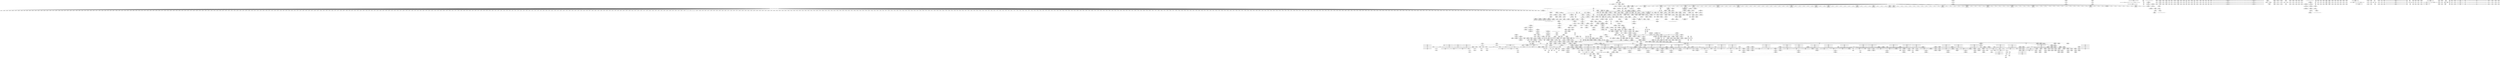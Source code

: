 digraph {
	CE0x52a2d60 [shape=record,shape=Mrecord,label="{CE0x52a2d60|i1_true|*Constant*}"]
	CE0x52a17b0 [shape=record,shape=Mrecord,label="{CE0x52a17b0|common_perm_create:land.lhs.true}"]
	CE0x53827b0 [shape=record,shape=Mrecord,label="{CE0x53827b0|i64*_getelementptr_inbounds_(_11_x_i64_,_11_x_i64_*___llvm_gcov_ctr58,_i64_0,_i64_0)|*Constant*}"]
	CE0x52a0760 [shape=record,shape=Mrecord,label="{CE0x52a0760|common_perm_create:if.then8}"]
	CE0x53a9410 [shape=record,shape=Mrecord,label="{CE0x53a9410|aa_cred_profile:tmp17|security/apparmor/include/context.h,100|*SummSource*}"]
	CE0x52f55f0 [shape=record,shape=Mrecord,label="{CE0x52f55f0|104:_%struct.inode*,_:_CRE_264,272_|*MultipleSource*|*LoadInst*|security/apparmor/lsm.c,253|security/apparmor/lsm.c,253}"]
	CE0x52826a0 [shape=record,shape=Mrecord,label="{CE0x52826a0|common_perm_create:dir|Function::common_perm_create&Arg::dir::|*SummSource*}"]
	CE0x52b6b00 [shape=record,shape=Mrecord,label="{CE0x52b6b00|common_perm_create:mnt|security/apparmor/lsm.c,253|*SummSource*}"]
	CE0x52f5f30 [shape=record,shape=Mrecord,label="{CE0x52f5f30|104:_%struct.inode*,_:_CRE_304,305_}"]
	CE0x52fa470 [shape=record,shape=Mrecord,label="{CE0x52fa470|mediated_filesystem:s_flags|security/apparmor/include/apparmor.h,117|*SummSink*}"]
	CE0x53267a0 [shape=record,shape=Mrecord,label="{CE0x53267a0|i64*_getelementptr_inbounds_(_16_x_i64_,_16_x_i64_*___llvm_gcov_ctr46,_i64_0,_i64_9)|*Constant*}"]
	CE0x52b75c0 [shape=record,shape=Mrecord,label="{CE0x52b75c0|GLOBAL:__llvm_gcov_ctr57|Global_var:__llvm_gcov_ctr57|*SummSink*}"]
	CE0x52b4e40 [shape=record,shape=Mrecord,label="{CE0x52b4e40|common_perm_create:fsuid|security/apparmor/lsm.c,251}"]
	CE0x52a0a30 [shape=record,shape=Mrecord,label="{CE0x52a0a30|common_perm_create:if.end}"]
	CE0x53e7eb0 [shape=record,shape=Mrecord,label="{CE0x53e7eb0|72:_i32,_:_CRE_575,576_}"]
	CE0x53e1cf0 [shape=record,shape=Mrecord,label="{CE0x53e1cf0|72:_i32,_:_CRE_289,290_}"]
	CE0x537bd80 [shape=record,shape=Mrecord,label="{CE0x537bd80|i64*_getelementptr_inbounds_(_16_x_i64_,_16_x_i64_*___llvm_gcov_ctr46,_i64_0,_i64_0)|*Constant*|*SummSink*}"]
	CE0x53ec2e0 [shape=record,shape=Mrecord,label="{CE0x53ec2e0|72:_i32,_:_CRE_744,752_}"]
	CE0x53a21d0 [shape=record,shape=Mrecord,label="{CE0x53a21d0|aa_cred_profile:security|security/apparmor/include/context.h,99}"]
	CE0x53e9d80 [shape=record,shape=Mrecord,label="{CE0x53e9d80|72:_i32,_:_CRE_604,605_}"]
	CE0x53b03e0 [shape=record,shape=Mrecord,label="{CE0x53b03e0|VOIDTB_TE:_CE_193,194_}"]
	CE0x52c0f70 [shape=record,shape=Mrecord,label="{CE0x52c0f70|104:_%struct.inode*,_:_CRE_195,196_}"]
	CE0x52edfc0 [shape=record,shape=Mrecord,label="{CE0x52edfc0|%struct.task_struct*_(%struct.task_struct**)*_asm_movq_%gs:$_1:P_,$0_,_r,im,_dirflag_,_fpsr_,_flags_|*SummSource*}"]
	CE0x53ef060 [shape=record,shape=Mrecord,label="{CE0x53ef060|72:_i32,_:_CRE_893,894_}"]
	CE0x52c04c0 [shape=record,shape=Mrecord,label="{CE0x52c04c0|104:_%struct.inode*,_:_CRE_186,187_}"]
	CE0x53e2570 [shape=record,shape=Mrecord,label="{CE0x53e2570|72:_i32,_:_CRE_297,298_}"]
	CE0x53ebea0 [shape=record,shape=Mrecord,label="{CE0x53ebea0|72:_i32,_:_CRE_704,712_}"]
	CE0x53e9fa0 [shape=record,shape=Mrecord,label="{CE0x53e9fa0|72:_i32,_:_CRE_606,607_}"]
	CE0x5343300 [shape=record,shape=Mrecord,label="{CE0x5343300|72:_i32,_:_CRE_16,24_}"]
	CE0x5387160 [shape=record,shape=Mrecord,label="{CE0x5387160|__aa_current_profile:tmp6|security/apparmor/include/context.h,138|*SummSink*}"]
	CE0x537d520 [shape=record,shape=Mrecord,label="{CE0x537d520|__aa_current_profile:tmp1|*SummSource*}"]
	CE0x500e5f0 [shape=record,shape=Mrecord,label="{CE0x500e5f0|i32_9|*Constant*|*SummSource*}"]
	CE0x53577b0 [shape=record,shape=Mrecord,label="{CE0x53577b0|_ret_i32_%error.0,_!dbg_!15483|security/apparmor/lsm.c,172|*SummSource*}"]
	CE0x53dc2a0 [shape=record,shape=Mrecord,label="{CE0x53dc2a0|72:_i32,_:_CRE_177,178_}"]
	CE0x53a6cc0 [shape=record,shape=Mrecord,label="{CE0x53a6cc0|VOIDTB_TE:_CE_154,155_}"]
	CE0x528fa50 [shape=record,shape=Mrecord,label="{CE0x528fa50|common_perm_create:op|Function::common_perm_create&Arg::op::|*SummSink*}"]
	CE0x53e5760 [shape=record,shape=Mrecord,label="{CE0x53e5760|72:_i32,_:_CRE_485,486_}"]
	CE0x52bef60 [shape=record,shape=Mrecord,label="{CE0x52bef60|104:_%struct.inode*,_:_CRE_168,169_}"]
	CE0x53de6f0 [shape=record,shape=Mrecord,label="{CE0x53de6f0|72:_i32,_:_CRE_224,232_}"]
	CE0x53a3890 [shape=record,shape=Mrecord,label="{CE0x53a3890|VOIDTB_TE:_CE_96,104_}"]
	CE0x53d9d70 [shape=record,shape=Mrecord,label="{CE0x53d9d70|72:_i32,_:_CRE_142,143_}"]
	CE0x53a2ab0 [shape=record,shape=Mrecord,label="{CE0x53a2ab0|aa_cred_profile:do.end10|*SummSink*}"]
	CE0x52f7b80 [shape=record,shape=Mrecord,label="{CE0x52f7b80|common_perm_create:tmp29|security/apparmor/lsm.c,253}"]
	CE0x537b5f0 [shape=record,shape=Mrecord,label="{CE0x537b5f0|__aa_current_profile:tmp9|security/apparmor/include/context.h,138|*SummSink*}"]
	CE0x52b9cf0 [shape=record,shape=Mrecord,label="{CE0x52b9cf0|GLOBAL:common_perm_dir_dentry|*Constant*|*SummSource*}"]
	CE0x53e6ca0 [shape=record,shape=Mrecord,label="{CE0x53e6ca0|72:_i32,_:_CRE_558,559_}"]
	CE0x5390860 [shape=record,shape=Mrecord,label="{CE0x5390860|i64*_getelementptr_inbounds_(_11_x_i64_,_11_x_i64_*___llvm_gcov_ctr58,_i64_0,_i64_10)|*Constant*|*SummSink*}"]
	CE0x535b590 [shape=record,shape=Mrecord,label="{CE0x535b590|COLLAPSED:_CRE:_elem_0::|security/apparmor/lsm.c,169}"]
	CE0x5380880 [shape=record,shape=Mrecord,label="{CE0x5380880|i64*_getelementptr_inbounds_(_11_x_i64_,_11_x_i64_*___llvm_gcov_ctr58,_i64_0,_i64_6)|*Constant*}"]
	CE0x53b4100 [shape=record,shape=Mrecord,label="{CE0x53b4100|GLOBAL:llvm.expect.i64|*Constant*|*SummSource*}"]
	CE0x5290600 [shape=record,shape=Mrecord,label="{CE0x5290600|i64_10|*Constant*|*SummSource*}"]
	CE0x500e680 [shape=record,shape=Mrecord,label="{CE0x500e680|common_perm_create:op|Function::common_perm_create&Arg::op::}"]
	CE0x53dee30 [shape=record,shape=Mrecord,label="{CE0x53dee30|72:_i32,_:_CRE_245,246_}"]
	CE0x53e2020 [shape=record,shape=Mrecord,label="{CE0x53e2020|72:_i32,_:_CRE_292,293_}"]
	CE0x528aab0 [shape=record,shape=Mrecord,label="{CE0x528aab0|i64_1|*Constant*|*SummSource*}"]
	CE0x52bcd70 [shape=record,shape=Mrecord,label="{CE0x52bcd70|104:_%struct.inode*,_:_CRE_96,104_|*MultipleSource*|*LoadInst*|security/apparmor/lsm.c,253|security/apparmor/lsm.c,253}"]
	CE0x53b1340 [shape=record,shape=Mrecord,label="{CE0x53b1340|aa_cred_profile:tmp32|security/apparmor/include/context.h,101|*SummSink*}"]
	CE0x5396c40 [shape=record,shape=Mrecord,label="{CE0x5396c40|aa_cred_profile:do.end|*SummSink*}"]
	CE0x5303b80 [shape=record,shape=Mrecord,label="{CE0x5303b80|_ret_i32_%call,_!dbg_!15477|security/apparmor/lsm.c,191|*SummSource*}"]
	CE0x53e39d0 [shape=record,shape=Mrecord,label="{CE0x53e39d0|72:_i32,_:_CRE_344,352_}"]
	CE0x52c0720 [shape=record,shape=Mrecord,label="{CE0x52c0720|104:_%struct.inode*,_:_CRE_188,189_}"]
	CE0x528db00 [shape=record,shape=Mrecord,label="{CE0x528db00|aa_cred_profile:tmp7|security/apparmor/include/context.h,100|*SummSource*}"]
	CE0x52f8630 [shape=record,shape=Mrecord,label="{CE0x52f8630|common_perm_create:tmp31|security/apparmor/lsm.c,253|*SummSource*}"]
	CE0x53a58c0 [shape=record,shape=Mrecord,label="{CE0x53a58c0|aa_cred_profile:lnot.ext|security/apparmor/include/context.h,100}"]
	CE0x53ef4a0 [shape=record,shape=Mrecord,label="{CE0x53ef4a0|72:_i32,_:_CRE_897,898_}"]
	CE0x538e8e0 [shape=record,shape=Mrecord,label="{CE0x538e8e0|__aa_current_profile:tmp15|security/apparmor/include/context.h,138}"]
	CE0x53e4ff0 [shape=record,shape=Mrecord,label="{CE0x53e4ff0|72:_i32,_:_CRE_478,479_}"]
	CE0x53a0210 [shape=record,shape=Mrecord,label="{CE0x53a0210|aa_cred_profile:tobool1|security/apparmor/include/context.h,100|*SummSink*}"]
	CE0x537fec0 [shape=record,shape=Mrecord,label="{CE0x537fec0|aa_cred_profile:tmp8|security/apparmor/include/context.h,100|*SummSource*}"]
	CE0x52ecd20 [shape=record,shape=Mrecord,label="{CE0x52ecd20|__aa_current_profile:tmp2|*SummSource*}"]
	CE0x5303950 [shape=record,shape=Mrecord,label="{CE0x5303950|_ret_i32_%call,_!dbg_!15477|security/apparmor/lsm.c,191}"]
	CE0x53f2280 [shape=record,shape=Mrecord,label="{CE0x53f2280|72:_i32,_:_CRE_968,976_}"]
	CE0x5364800 [shape=record,shape=Mrecord,label="{CE0x5364800|common_perm:tmp8|security/apparmor/lsm.c,170|*SummSink*}"]
	CE0x52ab050 [shape=record,shape=Mrecord,label="{CE0x52ab050|common_perm_create:tmp|*SummSink*}"]
	CE0x53dd5c0 [shape=record,shape=Mrecord,label="{CE0x53dd5c0|72:_i32,_:_CRE_195,196_}"]
	CE0x5388910 [shape=record,shape=Mrecord,label="{CE0x5388910|__aa_current_profile:tmp8|security/apparmor/include/context.h,138|*SummSink*}"]
	CE0x53a1b60 [shape=record,shape=Mrecord,label="{CE0x53a1b60|%struct.aa_profile*_null|*Constant*|*SummSource*}"]
	CE0x539e440 [shape=record,shape=Mrecord,label="{CE0x539e440|VOIDTB_TE:_CE_181,182_}"]
	CE0x5367d80 [shape=record,shape=Mrecord,label="{CE0x5367d80|common_perm_dir_dentry:tmp3}"]
	CE0x5343ca0 [shape=record,shape=Mrecord,label="{CE0x5343ca0|72:_i32,_:_CRE_88,96_}"]
	CE0x5302150 [shape=record,shape=Mrecord,label="{CE0x5302150|common_perm_dir_dentry:op|Function::common_perm_dir_dentry&Arg::op::}"]
	CE0x528b310 [shape=record,shape=Mrecord,label="{CE0x528b310|GLOBAL:common_perm_create|*Constant*}"]
	CE0x538e420 [shape=record,shape=Mrecord,label="{CE0x538e420|__aa_current_profile:tmp17|security/apparmor/include/context.h,138|*SummSource*}"]
	CE0x5359150 [shape=record,shape=Mrecord,label="{CE0x5359150|common_perm:bb|*SummSink*}"]
	CE0x5383070 [shape=record,shape=Mrecord,label="{CE0x5383070|get_current:tmp1}"]
	CE0x53b0b90 [shape=record,shape=Mrecord,label="{CE0x53b0b90|VOIDTB_TE:_CE_200,201_}"]
	CE0x52a6e00 [shape=record,shape=Mrecord,label="{CE0x52a6e00|i64*_getelementptr_inbounds_(_2_x_i64_,_2_x_i64_*___llvm_gcov_ctr112,_i64_0,_i64_0)|*Constant*|*SummSink*}"]
	CE0x52beaa0 [shape=record,shape=Mrecord,label="{CE0x52beaa0|104:_%struct.inode*,_:_CRE_164,165_}"]
	CE0x53578e0 [shape=record,shape=Mrecord,label="{CE0x53578e0|_ret_i32_%error.0,_!dbg_!15483|security/apparmor/lsm.c,172|*SummSink*}"]
	CE0x5361660 [shape=record,shape=Mrecord,label="{CE0x5361660|aa_path_perm:path|Function::aa_path_perm&Arg::path::}"]
	CE0x5369580 [shape=record,shape=Mrecord,label="{CE0x5369580|common_perm_dir_dentry:mnt1|security/apparmor/lsm.c,189}"]
	CE0x5389670 [shape=record,shape=Mrecord,label="{CE0x5389670|aa_cred_profile:tmp6|security/apparmor/include/context.h,100}"]
	CE0x528c830 [shape=record,shape=Mrecord,label="{CE0x528c830|i1_true|*Constant*|*SummSink*}"]
	CE0x52a1a40 [shape=record,shape=Mrecord,label="{CE0x52a1a40|common_perm_dir_dentry:tmp|*SummSink*}"]
	CE0x5369cf0 [shape=record,shape=Mrecord,label="{CE0x5369cf0|common_perm_dir_dentry:mnt1|security/apparmor/lsm.c,189|*SummSink*}"]
	CE0x5359b70 [shape=record,shape=Mrecord,label="{CE0x5359b70|_call_void_mcount()_#2|*SummSource*}"]
	CE0x53dda00 [shape=record,shape=Mrecord,label="{CE0x53dda00|72:_i32,_:_CRE_199,200_}"]
	CE0x5393250 [shape=record,shape=Mrecord,label="{CE0x5393250|__aa_current_profile:tmp20|security/apparmor/include/context.h,138|*SummSource*}"]
	CE0x53d9850 [shape=record,shape=Mrecord,label="{CE0x53d9850|72:_i32,_:_CRE_137,138_}"]
	CE0x53de170 [shape=record,shape=Mrecord,label="{CE0x53de170|72:_i32,_:_CRE_206,207_}"]
	CE0x528c660 [shape=record,shape=Mrecord,label="{CE0x528c660|common_perm_create:lor.lhs.false|*SummSink*}"]
	CE0x52a1b40 [shape=record,shape=Mrecord,label="{CE0x52a1b40|common_perm_dir_dentry:tmp1|*SummSource*}"]
	CE0x52eb670 [shape=record,shape=Mrecord,label="{CE0x52eb670|i32_0|*Constant*}"]
	CE0x5395a30 [shape=record,shape=Mrecord,label="{CE0x5395a30|GLOBAL:aa_cred_profile|*Constant*|*SummSink*}"]
	CE0x5382330 [shape=record,shape=Mrecord,label="{CE0x5382330|%struct.aa_task_cxt*_null|*Constant*|*SummSource*}"]
	CE0x5342220 [shape=record,shape=Mrecord,label="{CE0x5342220|VOIDTB_TE:_CE_309,310_}"]
	CE0x53e80d0 [shape=record,shape=Mrecord,label="{CE0x53e80d0|72:_i32,_:_CRE_577,578_}"]
	CE0x53f29c0 [shape=record,shape=Mrecord,label="{CE0x53f29c0|72:_i32,_:_CRE_982,983_}"]
	CE0x53da700 [shape=record,shape=Mrecord,label="{CE0x53da700|72:_i32,_:_CRE_151,152_}"]
	CE0x5291a00 [shape=record,shape=Mrecord,label="{CE0x5291a00|common_perm_create:tmp3|*SummSink*}"]
	CE0x52f64f0 [shape=record,shape=Mrecord,label="{CE0x52f64f0|104:_%struct.inode*,_:_CRE_308,309_}"]
	CE0x53891f0 [shape=record,shape=Mrecord,label="{CE0x53891f0|GLOBAL:__aa_current_profile.__warned|Global_var:__aa_current_profile.__warned|*SummSource*}"]
	CE0x53ed6e0 [shape=record,shape=Mrecord,label="{CE0x53ed6e0|72:_i32,_:_CRE_869,870_}"]
	CE0x52c2c00 [shape=record,shape=Mrecord,label="{CE0x52c2c00|common_perm_create:bb|*SummSource*}"]
	CE0x52cde40 [shape=record,shape=Mrecord,label="{CE0x52cde40|i64_2|*Constant*}"]
	CE0x53656d0 [shape=record,shape=Mrecord,label="{CE0x53656d0|mediated_filesystem:and|security/apparmor/include/apparmor.h,117}"]
	CE0x53593d0 [shape=record,shape=Mrecord,label="{CE0x53593d0|i64*_getelementptr_inbounds_(_5_x_i64_,_5_x_i64_*___llvm_gcov_ctr57,_i64_0,_i64_0)|*Constant*}"]
	CE0x537d900 [shape=record,shape=Mrecord,label="{CE0x537d900|i64*_getelementptr_inbounds_(_16_x_i64_,_16_x_i64_*___llvm_gcov_ctr46,_i64_0,_i64_4)|*Constant*}"]
	CE0x528a950 [shape=record,shape=Mrecord,label="{CE0x528a950|i64_1|*Constant*|*SummSink*}"]
	CE0x5301f50 [shape=record,shape=Mrecord,label="{CE0x5301f50|common_perm_dir_dentry:dir|Function::common_perm_dir_dentry&Arg::dir::}"]
	CE0x5342ee0 [shape=record,shape=Mrecord,label="{CE0x5342ee0|72:_i32,_:_CRE_2,4_}"]
	CE0x53e8840 [shape=record,shape=Mrecord,label="{CE0x53e8840|72:_i32,_:_CRE_584,585_}"]
	CE0x537dfe0 [shape=record,shape=Mrecord,label="{CE0x537dfe0|__aa_current_profile:if.end|*SummSink*}"]
	CE0x528db70 [shape=record,shape=Mrecord,label="{CE0x528db70|aa_cred_profile:tmp7|security/apparmor/include/context.h,100|*SummSink*}"]
	CE0x52be380 [shape=record,shape=Mrecord,label="{CE0x52be380|104:_%struct.inode*,_:_CRE_158,159_}"]
	CE0x53af110 [shape=record,shape=Mrecord,label="{CE0x53af110|aa_cred_profile:profile11|security/apparmor/include/context.h,101|*SummSink*}"]
	CE0x53f0050 [shape=record,shape=Mrecord,label="{CE0x53f0050|72:_i32,_:_CRE_908,909_}"]
	CE0x53b7840 [shape=record,shape=Mrecord,label="{CE0x53b7840|aa_cred_profile:tmp19|security/apparmor/include/context.h,100}"]
	CE0x5305370 [shape=record,shape=Mrecord,label="{CE0x5305370|common_perm_create:tmp38|security/apparmor/lsm.c,257|*SummSink*}"]
	CE0x53dbe60 [shape=record,shape=Mrecord,label="{CE0x53dbe60|72:_i32,_:_CRE_173,174_}"]
	CE0x53ea600 [shape=record,shape=Mrecord,label="{CE0x53ea600|72:_i32,_:_CRE_612,613_}"]
	CE0x535a6a0 [shape=record,shape=Mrecord,label="{CE0x535a6a0|common_perm:tmp}"]
	CE0x53f2ad0 [shape=record,shape=Mrecord,label="{CE0x53f2ad0|72:_i32,_:_CRE_983,984_}"]
	CE0x52b5c30 [shape=record,shape=Mrecord,label="{CE0x52b5c30|i32_4|*Constant*|*SummSink*}"]
	CE0x53e5ba0 [shape=record,shape=Mrecord,label="{CE0x53e5ba0|72:_i32,_:_CRE_496,500_}"]
	CE0x4fe0920 [shape=record,shape=Mrecord,label="{CE0x4fe0920|apparmor_path_symlink:bb|*SummSink*}"]
	"CONST[source:1(input),value:2(dynamic)][purpose:{object}][SrcIdx:1]"
	CE0x538e490 [shape=record,shape=Mrecord,label="{CE0x538e490|__aa_current_profile:tmp17|security/apparmor/include/context.h,138|*SummSink*}"]
	CE0x5341c20 [shape=record,shape=Mrecord,label="{CE0x5341c20|VOIDTB_TE:_CE_296,304_}"]
	CE0x5341370 [shape=record,shape=Mrecord,label="{CE0x5341370|VOIDTB_TE:_CE_232,240_}"]
	CE0x5356960 [shape=record,shape=Mrecord,label="{CE0x5356960|common_perm:path|Function::common_perm&Arg::path::|*SummSource*}"]
	CE0x527f400 [shape=record,shape=Mrecord,label="{CE0x527f400|i64*_getelementptr_inbounds_(_2_x_i64_,_2_x_i64_*___llvm_gcov_ctr64,_i64_0,_i64_0)|*Constant*|*SummSink*}"]
	CE0x5288120 [shape=record,shape=Mrecord,label="{CE0x5288120|common_perm_create:cond|security/apparmor/lsm.c, 251|*SummSource*}"]
	CE0x52be4b0 [shape=record,shape=Mrecord,label="{CE0x52be4b0|104:_%struct.inode*,_:_CRE_159,160_}"]
	CE0x5302620 [shape=record,shape=Mrecord,label="{CE0x5302620|common_perm_dir_dentry:dir|Function::common_perm_dir_dentry&Arg::dir::|*SummSink*}"]
	CE0x52fba40 [shape=record,shape=Mrecord,label="{CE0x52fba40|mediated_filesystem:entry}"]
	CE0x5304740 [shape=record,shape=Mrecord,label="{CE0x5304740|i64*_getelementptr_inbounds_(_17_x_i64_,_17_x_i64_*___llvm_gcov_ctr60,_i64_0,_i64_16)|*Constant*|*SummSink*}"]
	CE0x52c18f0 [shape=record,shape=Mrecord,label="{CE0x52c18f0|104:_%struct.inode*,_:_CRE_203,204_}"]
	CE0x52bfda0 [shape=record,shape=Mrecord,label="{CE0x52bfda0|104:_%struct.inode*,_:_CRE_180,181_}"]
	CE0x52a7460 [shape=record,shape=Mrecord,label="{CE0x52a7460|_ret_%struct.task_struct*_%tmp4,_!dbg_!15471|./arch/x86/include/asm/current.h,14|*SummSink*}"]
	CE0x538a610 [shape=record,shape=Mrecord,label="{CE0x538a610|__aa_current_profile:tmp11|security/apparmor/include/context.h,138|*SummSink*}"]
	CE0x537c780 [shape=record,shape=Mrecord,label="{CE0x537c780|aa_cred_profile:do.end|*SummSource*}"]
	CE0x53244f0 [shape=record,shape=Mrecord,label="{CE0x53244f0|aa_cred_profile:tmp30|security/apparmor/include/context.h,100|*SummSink*}"]
	CE0x53dec10 [shape=record,shape=Mrecord,label="{CE0x53dec10|72:_i32,_:_CRE_243,244_}"]
	CE0x53ecfa0 [shape=record,shape=Mrecord,label="{CE0x53ecfa0|72:_i32,_:_CRE_848,856_}"]
	CE0x5290770 [shape=record,shape=Mrecord,label="{CE0x5290770|i64_2|*Constant*|*SummSink*}"]
	CE0x538d340 [shape=record,shape=Mrecord,label="{CE0x538d340|i32_138|*Constant*}"]
	CE0x52bd7a0 [shape=record,shape=Mrecord,label="{CE0x52bd7a0|104:_%struct.inode*,_:_CRE_148,149_}"]
	CE0x52bcc40 [shape=record,shape=Mrecord,label="{CE0x52bcc40|104:_%struct.inode*,_:_CRE_95,96_}"]
	CE0x52b84b0 [shape=record,shape=Mrecord,label="{CE0x52b84b0|i64_11|*Constant*}"]
	CE0x53d91a0 [shape=record,shape=Mrecord,label="{CE0x53d91a0|72:_i32,_:_CRE_96,104_}"]
	CE0x5382150 [shape=record,shape=Mrecord,label="{CE0x5382150|%struct.aa_task_cxt*_null|*Constant*}"]
	CE0x52a9f20 [shape=record,shape=Mrecord,label="{CE0x52a9f20|common_perm_create:tmp4|security/apparmor/lsm.c,251}"]
	CE0x529a600 [shape=record,shape=Mrecord,label="{CE0x529a600|i64_5|*Constant*|*SummSink*}"]
	CE0x53879b0 [shape=record,shape=Mrecord,label="{CE0x53879b0|__aa_current_profile:land.lhs.true2|*SummSource*}"]
	CE0x53f19d0 [shape=record,shape=Mrecord,label="{CE0x53f19d0|72:_i32,_:_CRE_932,933_}"]
	CE0x537b380 [shape=record,shape=Mrecord,label="{CE0x537b380|__aa_current_profile:tmp10|security/apparmor/include/context.h,138}"]
	CE0x537fce0 [shape=record,shape=Mrecord,label="{CE0x537fce0|__aa_current_profile:tmp4|security/apparmor/include/context.h,138|*SummSink*}"]
	CE0x5399a10 [shape=record,shape=Mrecord,label="{CE0x5399a10|aa_cred_profile:do.body5|*SummSource*}"]
	CE0x539e770 [shape=record,shape=Mrecord,label="{CE0x539e770|VOIDTB_TE:_CE_184,185_}"]
	CE0x5361980 [shape=record,shape=Mrecord,label="{CE0x5361980|aa_path_perm:path|Function::aa_path_perm&Arg::path::|*SummSink*}"]
	CE0x52aa6e0 [shape=record,shape=Mrecord,label="{CE0x52aa6e0|GLOBAL:current_task|Global_var:current_task|*SummSink*}"]
	CE0x5289b70 [shape=record,shape=Mrecord,label="{CE0x5289b70|common_perm_create:dentry|Function::common_perm_create&Arg::dentry::|*SummSource*}"]
	CE0x5357300 [shape=record,shape=Mrecord,label="{CE0x5357300|common_perm:cond|Function::common_perm&Arg::cond::|*SummSource*}"]
	CE0x5391b50 [shape=record,shape=Mrecord,label="{CE0x5391b50|aa_cred_profile:tmp13|*SummSource*}"]
	CE0x52be120 [shape=record,shape=Mrecord,label="{CE0x52be120|104:_%struct.inode*,_:_CRE_156,157_}"]
	CE0x53ad970 [shape=record,shape=Mrecord,label="{CE0x53ad970|i64*_getelementptr_inbounds_(_16_x_i64_,_16_x_i64_*___llvm_gcov_ctr46,_i64_0,_i64_13)|*Constant*}"]
	CE0x5365af0 [shape=record,shape=Mrecord,label="{CE0x5365af0|mediated_filesystem:tobool|security/apparmor/include/apparmor.h,117}"]
	CE0x53b3920 [shape=record,shape=Mrecord,label="{CE0x53b3920|_call_void_mcount()_#2|*SummSource*}"]
	CE0x528b3b0 [shape=record,shape=Mrecord,label="{CE0x528b3b0|apparmor_path_symlink:call|security/apparmor/lsm.c,298|*SummSink*}"]
	CE0x5365df0 [shape=record,shape=Mrecord,label="{CE0x5365df0|i1_true|*Constant*}"]
	CE0x5396030 [shape=record,shape=Mrecord,label="{CE0x5396030|aa_cred_profile:cred|Function::aa_cred_profile&Arg::cred::|*SummSink*}"]
	CE0x53ed900 [shape=record,shape=Mrecord,label="{CE0x53ed900|72:_i32,_:_CRE_871,872_}"]
	CE0x53929a0 [shape=record,shape=Mrecord,label="{CE0x53929a0|aa_cred_profile:lor.rhs|*SummSink*}"]
	CE0x53591f0 [shape=record,shape=Mrecord,label="{CE0x53591f0|common_perm:if.end}"]
	CE0x53ec940 [shape=record,shape=Mrecord,label="{CE0x53ec940|72:_i32,_:_CRE_800,804_}"]
	CE0x53ddb10 [shape=record,shape=Mrecord,label="{CE0x53ddb10|72:_i32,_:_CRE_200,201_}"]
	CE0x53ed7f0 [shape=record,shape=Mrecord,label="{CE0x53ed7f0|72:_i32,_:_CRE_870,871_}"]
	CE0x53901a0 [shape=record,shape=Mrecord,label="{CE0x53901a0|i64*_getelementptr_inbounds_(_11_x_i64_,_11_x_i64_*___llvm_gcov_ctr58,_i64_0,_i64_10)|*Constant*}"]
	CE0x53433e0 [shape=record,shape=Mrecord,label="{CE0x53433e0|72:_i32,_:_CRE_24,32_}"]
	CE0x5348690 [shape=record,shape=Mrecord,label="{CE0x5348690|VOIDTB_TE:_CE_213,214_}"]
	CE0x5348360 [shape=record,shape=Mrecord,label="{CE0x5348360|VOIDTB_TE:_CE_210,211_}"]
	CE0x53def40 [shape=record,shape=Mrecord,label="{CE0x53def40|72:_i32,_:_CRE_246,247_}"]
	CE0x53e4690 [shape=record,shape=Mrecord,label="{CE0x53e4690|72:_i32,_:_CRE_448,456_}"]
	CE0x52b37a0 [shape=record,shape=Mrecord,label="{CE0x52b37a0|get_current:tmp2}"]
	CE0x52bc3a0 [shape=record,shape=Mrecord,label="{CE0x52bc3a0|104:_%struct.inode*,_:_CRE_88,89_}"]
	CE0x53a8290 [shape=record,shape=Mrecord,label="{CE0x53a8290|aa_cred_profile:tmp20|security/apparmor/include/context.h,100|*SummSink*}"]
	CE0x53b36b0 [shape=record,shape=Mrecord,label="{CE0x53b36b0|_call_void_mcount()_#2}"]
	CE0x527bbc0 [shape=record,shape=Mrecord,label="{CE0x527bbc0|apparmor_path_symlink:tmp1|*SummSource*}"]
	CE0x537ae90 [shape=record,shape=Mrecord,label="{CE0x537ae90|aa_cred_profile:if.end}"]
	CE0x52c1a20 [shape=record,shape=Mrecord,label="{CE0x52c1a20|104:_%struct.inode*,_:_CRE_204,205_}"]
	CE0x52adec0 [shape=record,shape=Mrecord,label="{CE0x52adec0|common_perm_create:tobool|security/apparmor/lsm.c,251|*SummSink*}"]
	CE0x5290230 [shape=record,shape=Mrecord,label="{CE0x5290230|%struct.vfsmount*_null|*Constant*|*SummSource*}"]
	CE0x537cf20 [shape=record,shape=Mrecord,label="{CE0x537cf20|aa_cred_profile:tmp13}"]
	CE0x53a8e20 [shape=record,shape=Mrecord,label="{CE0x53a8e20|_call_void_asm_sideeffect_1:_09ud2_0A.pushsection___bug_table,_22a_22_0A2:_09.long_1b_-_2b,_$_0:c_-_2b_0A_09.word_$_1:c_,_0_0A_09.org_2b+$_2:c_0A.popsection_,_i,i,i,_dirflag_,_fpsr_,_flags_(i8*_getelementptr_inbounds_(_36_x_i8_,_36_x_i8_*_.str12,_i32_0,_i32_0),_i32_100,_i64_12)_#2,_!dbg_!15490,_!srcloc_!15493|security/apparmor/include/context.h,100|*SummSink*}"]
	CE0x529b120 [shape=record,shape=Mrecord,label="{CE0x529b120|common_perm_create:tmp10|security/apparmor/lsm.c,251|*SummSource*}"]
	CE0x52b96c0 [shape=record,shape=Mrecord,label="{CE0x52b96c0|common_perm_create:tmp36|security/apparmor/lsm.c,256|*SummSink*}"]
	CE0x535e020 [shape=record,shape=Mrecord,label="{CE0x535e020|common_perm:tmp2|security/apparmor/lsm.c,169}"]
	CE0x535c670 [shape=record,shape=Mrecord,label="{CE0x535c670|__aa_current_profile:tmp4|security/apparmor/include/context.h,138}"]
	CE0x53f0f30 [shape=record,shape=Mrecord,label="{CE0x53f0f30|72:_i32,_:_CRE_922,923_}"]
	CE0x529baa0 [shape=record,shape=Mrecord,label="{CE0x529baa0|common_perm_create:tmp16|security/apparmor/lsm.c,251|*SummSource*}"]
	CE0x53ed3e0 [shape=record,shape=Mrecord,label="{CE0x53ed3e0|72:_i32,_:_CRE_866,867_}"]
	CE0x539ca20 [shape=record,shape=Mrecord,label="{CE0x539ca20|VOIDTB_TE:_CE_187,188_}"]
	CE0x529ae10 [shape=record,shape=Mrecord,label="{CE0x529ae10|mediated_filesystem:inode|Function::mediated_filesystem&Arg::inode::}"]
	CE0x53f1e10 [shape=record,shape=Mrecord,label="{CE0x53f1e10|72:_i32,_:_CRE_936,944_}"]
	CE0x53f16a0 [shape=record,shape=Mrecord,label="{CE0x53f16a0|72:_i32,_:_CRE_929,930_}"]
	CE0x53dfd10 [shape=record,shape=Mrecord,label="{CE0x53dfd10|72:_i32,_:_CRE_259,260_}"]
	CE0x4fe0660 [shape=record,shape=Mrecord,label="{CE0x4fe0660|GLOBAL:common_perm_create|*Constant*|*SummSink*}"]
	CE0x538f530 [shape=record,shape=Mrecord,label="{CE0x538f530|_call_void_lockdep_rcu_suspicious(i8*_getelementptr_inbounds_(_36_x_i8_,_36_x_i8_*_.str12,_i32_0,_i32_0),_i32_138,_i8*_getelementptr_inbounds_(_45_x_i8_,_45_x_i8_*_.str14,_i32_0,_i32_0))_#7,_!dbg_!15483|security/apparmor/include/context.h,138}"]
	CE0x53f1260 [shape=record,shape=Mrecord,label="{CE0x53f1260|72:_i32,_:_CRE_925,926_}"]
	CE0x53db3c0 [shape=record,shape=Mrecord,label="{CE0x53db3c0|72:_i32,_:_CRE_163,164_}"]
	CE0x52c17c0 [shape=record,shape=Mrecord,label="{CE0x52c17c0|104:_%struct.inode*,_:_CRE_202,203_}"]
	CE0x52bba90 [shape=record,shape=Mrecord,label="{CE0x52bba90|104:_%struct.inode*,_:_CRE_48,52_|*MultipleSource*|*LoadInst*|security/apparmor/lsm.c,253|security/apparmor/lsm.c,253}"]
	CE0x52ceb20 [shape=record,shape=Mrecord,label="{CE0x52ceb20|common_perm_create:tmp25|security/apparmor/lsm.c,253|*SummSource*}"]
	CE0x53dd180 [shape=record,shape=Mrecord,label="{CE0x53dd180|72:_i32,_:_CRE_191,192_}"]
	CE0x5367b00 [shape=record,shape=Mrecord,label="{CE0x5367b00|i64*_getelementptr_inbounds_(_2_x_i64_,_2_x_i64_*___llvm_gcov_ctr56,_i64_0,_i64_1)|*Constant*|*SummSink*}"]
	CE0x53ad160 [shape=record,shape=Mrecord,label="{CE0x53ad160|aa_cred_profile:tmp26|security/apparmor/include/context.h,100|*SummSink*}"]
	CE0x53e5320 [shape=record,shape=Mrecord,label="{CE0x53e5320|72:_i32,_:_CRE_481,482_}"]
	CE0x53e3340 [shape=record,shape=Mrecord,label="{CE0x53e3340|72:_i32,_:_CRE_310,311_}"]
	CE0x52cf910 [shape=record,shape=Mrecord,label="{CE0x52cf910|common_perm_create:tmp27|*LoadInst*|security/apparmor/lsm.c,253|*SummSource*}"]
	CE0x53e3450 [shape=record,shape=Mrecord,label="{CE0x53e3450|72:_i32,_:_CRE_311,312_}"]
	CE0x53ef9f0 [shape=record,shape=Mrecord,label="{CE0x53ef9f0|72:_i32,_:_CRE_902,903_}"]
	CE0x53dc6e0 [shape=record,shape=Mrecord,label="{CE0x53dc6e0|72:_i32,_:_CRE_181,182_}"]
	CE0x529a280 [shape=record,shape=Mrecord,label="{CE0x529a280|common_perm_create:tmp9|security/apparmor/lsm.c,251|*SummSink*}"]
	CE0x53e0040 [shape=record,shape=Mrecord,label="{CE0x53e0040|72:_i32,_:_CRE_262,263_}"]
	CE0x4edf300 [shape=record,shape=Mrecord,label="{CE0x4edf300|apparmor_path_symlink:dir|Function::apparmor_path_symlink&Arg::dir::|*SummSink*}"]
	CE0x5286550 [shape=record,shape=Mrecord,label="{CE0x5286550|apparmor_path_symlink:tmp3|*SummSource*}"]
	CE0x5324480 [shape=record,shape=Mrecord,label="{CE0x5324480|aa_cred_profile:tmp30|security/apparmor/include/context.h,100|*SummSource*}"]
	CE0x53913d0 [shape=record,shape=Mrecord,label="{CE0x53913d0|aa_cred_profile:tmp10|security/apparmor/include/context.h,100|*SummSource*}"]
	CE0x529f910 [shape=record,shape=Mrecord,label="{CE0x529f910|GLOBAL:lockdep_rcu_suspicious|*Constant*|*SummSource*}"]
	CE0x5383970 [shape=record,shape=Mrecord,label="{CE0x5383970|aa_cred_profile:if.end|*SummSink*}"]
	CE0x53ea2d0 [shape=record,shape=Mrecord,label="{CE0x53ea2d0|72:_i32,_:_CRE_609,610_}"]
	CE0x528fe50 [shape=record,shape=Mrecord,label="{CE0x528fe50|get_current:tmp1|*SummSource*}"]
	CE0x53ebd90 [shape=record,shape=Mrecord,label="{CE0x53ebd90|72:_i32,_:_CRE_696,704_}"]
	CE0x52be5e0 [shape=record,shape=Mrecord,label="{CE0x52be5e0|104:_%struct.inode*,_:_CRE_160,161_}"]
	CE0x53a84a0 [shape=record,shape=Mrecord,label="{CE0x53a84a0|aa_cred_profile:tmp21|security/apparmor/include/context.h,100}"]
	CE0x53ec0c0 [shape=record,shape=Mrecord,label="{CE0x53ec0c0|72:_i32,_:_CRE_728,736_}"]
	CE0x5363170 [shape=record,shape=Mrecord,label="{CE0x5363170|GLOBAL:__aa_current_profile|*Constant*|*SummSink*}"]
	CE0x52a36e0 [shape=record,shape=Mrecord,label="{CE0x52a36e0|common_perm_create:tmp14|security/apparmor/lsm.c,251}"]
	CE0x539b4e0 [shape=record,shape=Mrecord,label="{CE0x539b4e0|0:_%struct.aa_profile*,_:_CMRE_0,8_|*MultipleSource*|security/apparmor/include/context.h,99|*LoadInst*|security/apparmor/include/context.h,99|security/apparmor/include/context.h,100}"]
	CE0x528d270 [shape=record,shape=Mrecord,label="{CE0x528d270|common_perm_create:tmp15|security/apparmor/lsm.c,251}"]
	CE0x52b8150 [shape=record,shape=Mrecord,label="{CE0x52b8150|i64_10|*Constant*|*SummSink*}"]
	CE0x52842a0 [shape=record,shape=Mrecord,label="{CE0x52842a0|44:_i32,_48:_i16,_128:_i8*,_:_SCMRE_4,6_|*MultipleSource*|security/apparmor/lsm.c, 251|security/apparmor/lsm.c,251}"]
	CE0x52809b0 [shape=record,shape=Mrecord,label="{CE0x52809b0|apparmor_path_symlink:entry}"]
	CE0x53f18c0 [shape=record,shape=Mrecord,label="{CE0x53f18c0|72:_i32,_:_CRE_931,932_}"]
	CE0x538aea0 [shape=record,shape=Mrecord,label="{CE0x538aea0|VOIDTB_TE:_CE_150,151_}"]
	CE0x53e82f0 [shape=record,shape=Mrecord,label="{CE0x53e82f0|72:_i32,_:_CRE_579,580_}"]
	CE0x53e8400 [shape=record,shape=Mrecord,label="{CE0x53e8400|72:_i32,_:_CRE_580,581_}"]
	CE0x529e070 [shape=record,shape=Mrecord,label="{CE0x529e070|common_perm_create:call3|security/apparmor/lsm.c,251}"]
	CE0x52bae80 [shape=record,shape=Mrecord,label="{CE0x52bae80|common_perm_create:tmp19|security/apparmor/lsm.c,251|*SummSource*}"]
	CE0x52a79c0 [shape=record,shape=Mrecord,label="{CE0x52a79c0|get_current:tmp3|*SummSink*}"]
	CE0x52b6370 [shape=record,shape=Mrecord,label="{CE0x52b6370|common_perm_create:mode4|security/apparmor/lsm.c,251}"]
	CE0x5300f70 [shape=record,shape=Mrecord,label="{CE0x5300f70|__aa_current_profile:land.lhs.true|*SummSource*}"]
	CE0x528e080 [shape=record,shape=Mrecord,label="{CE0x528e080|common_perm_create:tobool1|security/apparmor/lsm.c,251}"]
	CE0x5361cd0 [shape=record,shape=Mrecord,label="{CE0x5361cd0|aa_path_perm:flags|Function::aa_path_perm&Arg::flags::|*SummSource*}"]
	CE0x53a9ce0 [shape=record,shape=Mrecord,label="{CE0x53a9ce0|VOIDTB_TE:_CE_112,144_}"]
	CE0x53edd40 [shape=record,shape=Mrecord,label="{CE0x53edd40|72:_i32,_:_CRE_875,876_}"]
	CE0x53988d0 [shape=record,shape=Mrecord,label="{CE0x53988d0|aa_cred_profile:tmp2|*SummSource*}"]
	CE0x529d9c0 [shape=record,shape=Mrecord,label="{CE0x529d9c0|common_perm_create:tmp17|security/apparmor/lsm.c,251|*SummSource*}"]
	CE0x5288c70 [shape=record,shape=Mrecord,label="{CE0x5288c70|i16_-24576|*Constant*}"]
	CE0x52bebd0 [shape=record,shape=Mrecord,label="{CE0x52bebd0|104:_%struct.inode*,_:_CRE_165,166_}"]
	CE0x53a9ea0 [shape=record,shape=Mrecord,label="{CE0x53a9ea0|VOIDTB_TE:_CE_145,146_}"]
	CE0x52bc900 [shape=record,shape=Mrecord,label="{CE0x52bc900|104:_%struct.inode*,_:_CRE_92,93_}"]
	CE0x52bd6f0 [shape=record,shape=Mrecord,label="{CE0x52bd6f0|104:_%struct.inode*,_:_CRE_147,148_}"]
	CE0x539c910 [shape=record,shape=Mrecord,label="{CE0x539c910|VOIDTB_TE:_CE_186,187_}"]
	CE0x53a0280 [shape=record,shape=Mrecord,label="{CE0x53a0280|i1_true|*Constant*}"]
	CE0x52f6820 [shape=record,shape=Mrecord,label="{CE0x52f6820|104:_%struct.inode*,_:_CRE_311,312_}"]
	CE0x53dd7e0 [shape=record,shape=Mrecord,label="{CE0x53dd7e0|72:_i32,_:_CRE_197,198_}"]
	CE0x5384000 [shape=record,shape=Mrecord,label="{CE0x5384000|aa_cred_profile:tmp14|security/apparmor/include/context.h,100|*SummSink*}"]
	CE0x52c1560 [shape=record,shape=Mrecord,label="{CE0x52c1560|104:_%struct.inode*,_:_CRE_200,201_}"]
	CE0x52bab20 [shape=record,shape=Mrecord,label="{CE0x52bab20|i32_10|*Constant*}"]
	CE0x5392d00 [shape=record,shape=Mrecord,label="{CE0x5392d00|__aa_current_profile:tmp19|security/apparmor/include/context.h,138|*SummSource*}"]
	CE0x53e09d0 [shape=record,shape=Mrecord,label="{CE0x53e09d0|72:_i32,_:_CRE_271,272_}"]
	CE0x53e0f20 [shape=record,shape=Mrecord,label="{CE0x53e0f20|72:_i32,_:_CRE_276,277_}"]
	CE0x53dcd40 [shape=record,shape=Mrecord,label="{CE0x53dcd40|72:_i32,_:_CRE_187,188_}"]
	CE0x52b76f0 [shape=record,shape=Mrecord,label="{CE0x52b76f0|GLOBAL:__llvm_gcov_ctr57|Global_var:__llvm_gcov_ctr57|*SummSource*}"]
	CE0x53ea3e0 [shape=record,shape=Mrecord,label="{CE0x53ea3e0|72:_i32,_:_CRE_610,611_}"]
	CE0x52bf2f0 [shape=record,shape=Mrecord,label="{CE0x52bf2f0|104:_%struct.inode*,_:_CRE_171,172_}"]
	CE0x53e6fd0 [shape=record,shape=Mrecord,label="{CE0x53e6fd0|72:_i32,_:_CRE_561,562_}"]
	CE0x5284230 [shape=record,shape=Mrecord,label="{CE0x5284230|common_perm_create:uid|security/apparmor/lsm.c,251|*SummSink*}"]
	CE0x52d0be0 [shape=record,shape=Mrecord,label="{CE0x52d0be0|common_perm_create:d_inode|security/apparmor/lsm.c,253}"]
	CE0x529aa80 [shape=record,shape=Mrecord,label="{CE0x529aa80|mediated_filesystem:entry|*SummSink*}"]
	CE0x5324ac0 [shape=record,shape=Mrecord,label="{CE0x5324ac0|aa_cred_profile:tmp31|security/apparmor/include/context.h,100|*SummSink*}"]
	CE0x52ab0e0 [shape=record,shape=Mrecord,label="{CE0x52ab0e0|i64_1|*Constant*}"]
	CE0x5387f10 [shape=record,shape=Mrecord,label="{CE0x5387f10|__aa_current_profile:tmp7|security/apparmor/include/context.h,138}"]
	CE0x538ffe0 [shape=record,shape=Mrecord,label="{CE0x538ffe0|__aa_current_profile:tmp18|security/apparmor/include/context.h,138|*SummSink*}"]
	CE0x5303d10 [shape=record,shape=Mrecord,label="{CE0x5303d10|_ret_i32_%call,_!dbg_!15477|security/apparmor/lsm.c,191|*SummSink*}"]
	CE0x5381a30 [shape=record,shape=Mrecord,label="{CE0x5381a30|__aa_current_profile:tobool1|security/apparmor/include/context.h,138|*SummSource*}"]
	"CONST[source:0(mediator),value:2(dynamic)][purpose:{object}][SnkIdx:2]"
	CE0x536b470 [shape=record,shape=Mrecord,label="{CE0x536b470|common_perm_dir_dentry:tmp2|*SummSource*}"]
	CE0x52a7a80 [shape=record,shape=Mrecord,label="{CE0x52a7a80|_call_void_mcount()_#2}"]
	CE0x538fc60 [shape=record,shape=Mrecord,label="{CE0x538fc60|_call_void_lockdep_rcu_suspicious(i8*_getelementptr_inbounds_(_36_x_i8_,_36_x_i8_*_.str12,_i32_0,_i32_0),_i32_138,_i8*_getelementptr_inbounds_(_45_x_i8_,_45_x_i8_*_.str14,_i32_0,_i32_0))_#7,_!dbg_!15483|security/apparmor/include/context.h,138|*SummSink*}"]
	CE0x53e2790 [shape=record,shape=Mrecord,label="{CE0x53e2790|72:_i32,_:_CRE_299,300_}"]
	CE0x53e0480 [shape=record,shape=Mrecord,label="{CE0x53e0480|72:_i32,_:_CRE_266,267_}"]
	CE0x53e7960 [shape=record,shape=Mrecord,label="{CE0x53e7960|72:_i32,_:_CRE_570,571_}"]
	CE0x52b5540 [shape=record,shape=Mrecord,label="{CE0x52b5540|common_perm_create:tmp21|security/apparmor/lsm.c,251}"]
	CE0x52a7920 [shape=record,shape=Mrecord,label="{CE0x52a7920|get_current:tmp3|*SummSource*}"]
	CE0x53f1590 [shape=record,shape=Mrecord,label="{CE0x53f1590|72:_i32,_:_CRE_928,929_}"]
	CE0x53ec610 [shape=record,shape=Mrecord,label="{CE0x53ec610|72:_i32,_:_CRE_768,776_}"]
	CE0x53a1500 [shape=record,shape=Mrecord,label="{CE0x53a1500|aa_cred_profile:tmp12|security/apparmor/include/context.h,100|*SummSink*}"]
	CE0x52b7050 [shape=record,shape=Mrecord,label="{CE0x52b7050|common_perm:tmp3|security/apparmor/lsm.c,169|*SummSink*}"]
	CE0x53d9380 [shape=record,shape=Mrecord,label="{CE0x53d9380|72:_i32,_:_CRE_112,120_}"]
	CE0x537c8c0 [shape=record,shape=Mrecord,label="{CE0x537c8c0|__aa_current_profile:do.end|*SummSource*}"]
	CE0x52fff20 [shape=record,shape=Mrecord,label="{CE0x52fff20|i64*_getelementptr_inbounds_(_5_x_i64_,_5_x_i64_*___llvm_gcov_ctr57,_i64_0,_i64_4)|*Constant*|*SummSink*}"]
	CE0x53e4ee0 [shape=record,shape=Mrecord,label="{CE0x53e4ee0|72:_i32,_:_CRE_477,478_}"]
	CE0x53b5c50 [shape=record,shape=Mrecord,label="{CE0x53b5c50|VOIDTB_TE:_CE_156,157_}"]
	CE0x53868f0 [shape=record,shape=Mrecord,label="{CE0x53868f0|__aa_current_profile:do.body|*SummSource*}"]
	CE0x537c830 [shape=record,shape=Mrecord,label="{CE0x537c830|aa_cred_profile:do.body6|*SummSource*}"]
	CE0x52f7c90 [shape=record,shape=Mrecord,label="{CE0x52f7c90|common_perm_create:tmp29|security/apparmor/lsm.c,253|*SummSource*}"]
	CE0x528cae0 [shape=record,shape=Mrecord,label="{CE0x528cae0|i64*_getelementptr_inbounds_(_17_x_i64_,_17_x_i64_*___llvm_gcov_ctr60,_i64_0,_i64_8)|*Constant*}"]
	CE0x52c0e40 [shape=record,shape=Mrecord,label="{CE0x52c0e40|104:_%struct.inode*,_:_CRE_194,195_}"]
	CE0x53838a0 [shape=record,shape=Mrecord,label="{CE0x53838a0|aa_cred_profile:if.end|*SummSource*}"]
	CE0x538ab90 [shape=record,shape=Mrecord,label="{CE0x538ab90|aa_cred_profile:tmp10|security/apparmor/include/context.h,100}"]
	CE0x528c7c0 [shape=record,shape=Mrecord,label="{CE0x528c7c0|_ret_i32_%call,_!dbg_!15472|security/apparmor/lsm.c,298|*SummSource*}"]
	CE0x5390d60 [shape=record,shape=Mrecord,label="{CE0x5390d60|get_current:tmp}"]
	CE0x537d120 [shape=record,shape=Mrecord,label="{CE0x537d120|i64*_getelementptr_inbounds_(_16_x_i64_,_16_x_i64_*___llvm_gcov_ctr46,_i64_0,_i64_1)|*Constant*}"]
	CE0x5385e10 [shape=record,shape=Mrecord,label="{CE0x5385e10|aa_cred_profile:tobool|security/apparmor/include/context.h,100|*SummSink*}"]
	CE0x5388710 [shape=record,shape=Mrecord,label="{CE0x5388710|0:_i8,_:_GCMR___aa_current_profile.__warned_internal_global_i8_0,_section_.data.unlikely_,_align_1:_elem_0:default:}"]
	CE0x53f28b0 [shape=record,shape=Mrecord,label="{CE0x53f28b0|72:_i32,_:_CRE_981,982_}"]
	CE0x53a8ca0 [shape=record,shape=Mrecord,label="{CE0x53a8ca0|_call_void_asm_sideeffect_1:_09ud2_0A.pushsection___bug_table,_22a_22_0A2:_09.long_1b_-_2b,_$_0:c_-_2b_0A_09.word_$_1:c_,_0_0A_09.org_2b+$_2:c_0A.popsection_,_i,i,i,_dirflag_,_fpsr_,_flags_(i8*_getelementptr_inbounds_(_36_x_i8_,_36_x_i8_*_.str12,_i32_0,_i32_0),_i32_100,_i64_12)_#2,_!dbg_!15490,_!srcloc_!15493|security/apparmor/include/context.h,100|*SummSource*}"]
	CE0x5360c20 [shape=record,shape=Mrecord,label="{CE0x5360c20|aa_path_perm:entry|*SummSink*}"]
	CE0x52a32a0 [shape=record,shape=Mrecord,label="{CE0x52a32a0|common_perm_create:tmp13|security/apparmor/lsm.c,251|*SummSource*}"]
	CE0x53570f0 [shape=record,shape=Mrecord,label="{CE0x53570f0|common_perm:cond|Function::common_perm&Arg::cond::}"]
	CE0x52cf120 [shape=record,shape=Mrecord,label="{CE0x52cf120|common_perm_create:tmp26|security/apparmor/lsm.c,253|*SummSink*}"]
	CE0x53ac370 [shape=record,shape=Mrecord,label="{CE0x53ac370|aa_cred_profile:tmp25|security/apparmor/include/context.h,100|*SummSink*}"]
	CE0x52890b0 [shape=record,shape=Mrecord,label="{CE0x52890b0|i16_-24576|*Constant*|*SummSource*}"]
	CE0x529e350 [shape=record,shape=Mrecord,label="{CE0x529e350|common_perm_create:call3|security/apparmor/lsm.c,251|*SummSource*}"]
	CE0x52aac90 [shape=record,shape=Mrecord,label="{CE0x52aac90|%struct.task_struct*_(%struct.task_struct**)*_asm_movq_%gs:$_1:P_,$0_,_r,im,_dirflag_,_fpsr_,_flags_|*SummSink*}"]
	CE0x53a34c0 [shape=record,shape=Mrecord,label="{CE0x53a34c0|aa_cred_profile:lnot.ext|security/apparmor/include/context.h,100|*SummSink*}"]
	CE0x53db2b0 [shape=record,shape=Mrecord,label="{CE0x53db2b0|72:_i32,_:_CRE_162,163_}"]
	CE0x5398d60 [shape=record,shape=Mrecord,label="{CE0x5398d60|get_current:tmp2}"]
	CE0x52bf8e0 [shape=record,shape=Mrecord,label="{CE0x52bf8e0|104:_%struct.inode*,_:_CRE_176,177_}"]
	CE0x535cad0 [shape=record,shape=Mrecord,label="{CE0x535cad0|i32_0|*Constant*}"]
	CE0x52d0970 [shape=record,shape=Mrecord,label="{CE0x52d0970|104:_%struct.inode*,_:_CRE_0,4_|*MultipleSource*|*LoadInst*|security/apparmor/lsm.c,253|security/apparmor/lsm.c,253}"]
	CE0x53852a0 [shape=record,shape=Mrecord,label="{CE0x53852a0|__aa_current_profile:tmp13|security/apparmor/include/context.h,138|*SummSource*}"]
	CE0x52c0be0 [shape=record,shape=Mrecord,label="{CE0x52c0be0|104:_%struct.inode*,_:_CRE_192,193_}"]
	CE0x527be50 [shape=record,shape=Mrecord,label="{CE0x527be50|apparmor_path_symlink:entry|*SummSink*}"]
	CE0x53b0a80 [shape=record,shape=Mrecord,label="{CE0x53b0a80|VOIDTB_TE:_CE_199,200_}"]
	CE0x53e17a0 [shape=record,shape=Mrecord,label="{CE0x53e17a0|72:_i32,_:_CRE_284,285_}"]
	CE0x538ad90 [shape=record,shape=Mrecord,label="{CE0x538ad90|VOIDTB_TE:_CE_149,150_}"]
	CE0x52c11d0 [shape=record,shape=Mrecord,label="{CE0x52c11d0|104:_%struct.inode*,_:_CRE_197,198_}"]
	CE0x52bbe30 [shape=record,shape=Mrecord,label="{CE0x52bbe30|104:_%struct.inode*,_:_CRE_64,72_|*MultipleSource*|*LoadInst*|security/apparmor/lsm.c,253|security/apparmor/lsm.c,253}"]
	CE0x5304df0 [shape=record,shape=Mrecord,label="{CE0x5304df0|common_perm_create:tmp37|security/apparmor/lsm.c,257|*SummSink*}"]
	CE0x53b1260 [shape=record,shape=Mrecord,label="{CE0x53b1260|aa_cred_profile:tmp32|security/apparmor/include/context.h,101}"]
	CE0x52a99a0 [shape=record,shape=Mrecord,label="{CE0x52a99a0|common_perm_create:tmp5|security/apparmor/lsm.c,251|*SummSink*}"]
	CE0x53e4dd0 [shape=record,shape=Mrecord,label="{CE0x53e4dd0|72:_i32,_:_CRE_476,477_}"]
	CE0x5347f20 [shape=record,shape=Mrecord,label="{CE0x5347f20|VOIDTB_TE:_CE_206,207_}"]
	CE0x53a6990 [shape=record,shape=Mrecord,label="{CE0x53a6990|VOIDTB_TE:_CE_151,152_}"]
	CE0x53b3f80 [shape=record,shape=Mrecord,label="{CE0x53b3f80|aa_cred_profile:expval|security/apparmor/include/context.h,100}"]
	CE0x5289640 [shape=record,shape=Mrecord,label="{CE0x5289640|_ret_i32_%retval.0,_!dbg_!15515|security/apparmor/lsm.c,257|*SummSource*}"]
	CE0x53e3230 [shape=record,shape=Mrecord,label="{CE0x53e3230|72:_i32,_:_CRE_309,310_}"]
	CE0x5387bc0 [shape=record,shape=Mrecord,label="{CE0x5387bc0|VOIDTB_TE:_CE_160,161_}"]
	CE0x4fe0720 [shape=record,shape=Mrecord,label="{CE0x4fe0720|common_perm_create:entry}"]
	CE0x53f0380 [shape=record,shape=Mrecord,label="{CE0x53f0380|72:_i32,_:_CRE_911,912_}"]
	CE0x52ce690 [shape=record,shape=Mrecord,label="{CE0x52ce690|common_perm_create:tmp24|security/apparmor/lsm.c,253|*SummSink*}"]
	CE0x5398940 [shape=record,shape=Mrecord,label="{CE0x5398940|aa_cred_profile:tmp2|*SummSink*}"]
	CE0x537f6f0 [shape=record,shape=Mrecord,label="{CE0x537f6f0|GLOBAL:__llvm_gcov_ctr46|Global_var:__llvm_gcov_ctr46}"]
	CE0x538a300 [shape=record,shape=Mrecord,label="{CE0x538a300|__aa_current_profile:tmp11|security/apparmor/include/context.h,138}"]
	CE0x53e2ac0 [shape=record,shape=Mrecord,label="{CE0x53e2ac0|72:_i32,_:_CRE_302,303_}"]
	"CONST[source:0(mediator),value:0(static)][purpose:{operation}][SrcIdx:4]"
	CE0x53489c0 [shape=record,shape=Mrecord,label="{CE0x53489c0|VOIDTB_TE:_CE_216,217_}"]
	CE0x5368150 [shape=record,shape=Mrecord,label="{CE0x5368150|_call_void_mcount()_#2}"]
	CE0x52f57c0 [shape=record,shape=Mrecord,label="{CE0x52f57c0|104:_%struct.inode*,_:_CRE_272,280_|*MultipleSource*|*LoadInst*|security/apparmor/lsm.c,253|security/apparmor/lsm.c,253}"]
	CE0x5348cf0 [shape=record,shape=Mrecord,label="{CE0x5348cf0|VOIDTB_TE:_CE_219,220_}"]
	CE0x528a370 [shape=record,shape=Mrecord,label="{CE0x528a370|i64*_getelementptr_inbounds_(_2_x_i64_,_2_x_i64_*___llvm_gcov_ctr64,_i64_0,_i64_1)|*Constant*}"]
	CE0x5288da0 [shape=record,shape=Mrecord,label="{CE0x5288da0|i64_2|*Constant*}"]
	CE0x52b4770 [shape=record,shape=Mrecord,label="{CE0x52b4770|_call_void_mcount()_#2|*SummSource*}"]
	CE0x52cffa0 [shape=record,shape=Mrecord,label="{CE0x52cffa0|common_perm_create:tmp27|*LoadInst*|security/apparmor/lsm.c,253|*SummSink*}"]
	CE0x52ec780 [shape=record,shape=Mrecord,label="{CE0x52ec780|__aa_current_profile:land.lhs.true|*SummSink*}"]
	CE0x53e7630 [shape=record,shape=Mrecord,label="{CE0x53e7630|72:_i32,_:_CRE_567,568_}"]
	CE0x53e8d90 [shape=record,shape=Mrecord,label="{CE0x53e8d90|72:_i32,_:_CRE_589,590_}"]
	CE0x52d0c50 [shape=record,shape=Mrecord,label="{CE0x52d0c50|common_perm_create:d_inode|security/apparmor/lsm.c,253|*SummSource*}"]
	CE0x53ee5c0 [shape=record,shape=Mrecord,label="{CE0x53ee5c0|72:_i32,_:_CRE_883,884_}"]
	CE0x5300e40 [shape=record,shape=Mrecord,label="{CE0x5300e40|__aa_current_profile:land.lhs.true}"]
	CE0x53eff40 [shape=record,shape=Mrecord,label="{CE0x53eff40|72:_i32,_:_CRE_907,908_}"]
	CE0x53ed4c0 [shape=record,shape=Mrecord,label="{CE0x53ed4c0|72:_i32,_:_CRE_867,868_}"]
	CE0x52a03a0 [shape=record,shape=Mrecord,label="{CE0x52a03a0|aa_cred_profile:do.end8|*SummSource*}"]
	CE0x52f8ff0 [shape=record,shape=Mrecord,label="{CE0x52f8ff0|common_perm_create:tmp33|security/apparmor/lsm.c,254|*SummSource*}"]
	CE0x52b1ea0 [shape=record,shape=Mrecord,label="{CE0x52b1ea0|mediated_filesystem:tmp1|*SummSource*}"]
	CE0x52bf1c0 [shape=record,shape=Mrecord,label="{CE0x52bf1c0|104:_%struct.inode*,_:_CRE_170,171_}"]
	CE0x52f3e70 [shape=record,shape=Mrecord,label="{CE0x52f3e70|104:_%struct.inode*,_:_CRE_211,212_}"]
	CE0x53650c0 [shape=record,shape=Mrecord,label="{CE0x53650c0|GLOBAL:aa_path_perm|*Constant*|*SummSource*}"]
	CE0x535b460 [shape=record,shape=Mrecord,label="{CE0x535b460|common_perm:mode|security/apparmor/lsm.c,169}"]
	CE0x53ee070 [shape=record,shape=Mrecord,label="{CE0x53ee070|72:_i32,_:_CRE_878,879_}"]
	CE0x53f1f20 [shape=record,shape=Mrecord,label="{CE0x53f1f20|72:_i32,_:_CRE_944,952_}"]
	CE0x52fd850 [shape=record,shape=Mrecord,label="{CE0x52fd850|GLOBAL:mediated_filesystem|*Constant*|*SummSource*}"]
	CE0x52990a0 [shape=record,shape=Mrecord,label="{CE0x52990a0|common_perm_create:tmp8|security/apparmor/lsm.c,251}"]
	CE0x5359290 [shape=record,shape=Mrecord,label="{CE0x5359290|common_perm:if.end|*SummSource*}"]
	CE0x53a4a30 [shape=record,shape=Mrecord,label="{CE0x53a4a30|VOIDTB_TE:_CE_56,64_}"]
	CE0x5382690 [shape=record,shape=Mrecord,label="{CE0x5382690|__aa_current_profile:if.then|*SummSink*}"]
	CE0x538efd0 [shape=record,shape=Mrecord,label="{CE0x538efd0|__aa_current_profile:tmp16|security/apparmor/include/context.h,138|*SummSink*}"]
	CE0x53eef50 [shape=record,shape=Mrecord,label="{CE0x53eef50|72:_i32,_:_CRE_892,893_}"]
	CE0x53aa1b0 [shape=record,shape=Mrecord,label="{CE0x53aa1b0|aa_cred_profile:tmp3|*SummSource*}"]
	CE0x52f7fb0 [shape=record,shape=Mrecord,label="{CE0x52f7fb0|common_perm_create:tmp30|security/apparmor/lsm.c,253}"]
	CE0x538b410 [shape=record,shape=Mrecord,label="{CE0x538b410|i1_true|*Constant*}"]
	CE0x53e4be0 [shape=record,shape=Mrecord,label="{CE0x53e4be0|72:_i32,_:_CRE_474,475_}"]
	CE0x53e49c0 [shape=record,shape=Mrecord,label="{CE0x53e49c0|72:_i32,_:_CRE_472,473_}"]
	CE0x53eed30 [shape=record,shape=Mrecord,label="{CE0x53eed30|72:_i32,_:_CRE_890,891_}"]
	CE0x536aea0 [shape=record,shape=Mrecord,label="{CE0x536aea0|common_perm_dir_dentry:call|security/apparmor/lsm.c,191|*SummSource*}"]
	CE0x53e1030 [shape=record,shape=Mrecord,label="{CE0x53e1030|72:_i32,_:_CRE_277,278_}"]
	CE0x52fc760 [shape=record,shape=Mrecord,label="{CE0x52fc760|common_perm:error.0|*SummSource*}"]
	CE0x52bab90 [shape=record,shape=Mrecord,label="{CE0x52bab90|common_perm_create:tmp19|security/apparmor/lsm.c,251}"]
	CE0x5341040 [shape=record,shape=Mrecord,label="{CE0x5341040|VOIDTB_TE:_CE_222,223_}"]
	CE0x5285520 [shape=record,shape=Mrecord,label="{CE0x5285520|apparmor_path_symlink:dentry|Function::apparmor_path_symlink&Arg::dentry::|*SummSource*}"]
	CE0x5285fa0 [shape=record,shape=Mrecord,label="{CE0x5285fa0|i32_0|*Constant*|*SummSource*}"]
	CE0x52cf010 [shape=record,shape=Mrecord,label="{CE0x52cf010|common_perm_create:tmp26|security/apparmor/lsm.c,253|*SummSource*}"]
	CE0x53de910 [shape=record,shape=Mrecord,label="{CE0x53de910|72:_i32,_:_CRE_240,241_}"]
	CE0x53030b0 [shape=record,shape=Mrecord,label="{CE0x53030b0|common_perm_dir_dentry:mask|Function::common_perm_dir_dentry&Arg::mask::}"]
	CE0x53ee3a0 [shape=record,shape=Mrecord,label="{CE0x53ee3a0|72:_i32,_:_CRE_881,882_}"]
	CE0x53b4f10 [shape=record,shape=Mrecord,label="{CE0x53b4f10|GLOBAL:llvm.expect.i64|*Constant*|*SummSink*}"]
	CE0x528c520 [shape=record,shape=Mrecord,label="{CE0x528c520|common_perm_create:lor.lhs.false}"]
	CE0x52e9be0 [shape=record,shape=Mrecord,label="{CE0x52e9be0|mediated_filesystem:tmp2}"]
	CE0x53dd8f0 [shape=record,shape=Mrecord,label="{CE0x53dd8f0|72:_i32,_:_CRE_198,199_}"]
	CE0x536a580 [shape=record,shape=Mrecord,label="{CE0x536a580|common_perm_dir_dentry:dentry2|security/apparmor/lsm.c,189|*SummSource*}"]
	CE0x53ea1c0 [shape=record,shape=Mrecord,label="{CE0x53ea1c0|72:_i32,_:_CRE_608,609_}"]
	CE0x529b0b0 [shape=record,shape=Mrecord,label="{CE0x529b0b0|common_perm_create:tmp10|security/apparmor/lsm.c,251}"]
	CE0x539cf70 [shape=record,shape=Mrecord,label="{CE0x539cf70|VOIDTB_TE:_CE_192,193_}"]
	CE0x5357a80 [shape=record,shape=Mrecord,label="{CE0x5357a80|common_perm:if.then|*SummSink*}"]
	CE0x52b7800 [shape=record,shape=Mrecord,label="{CE0x52b7800|common_perm:tmp4|security/apparmor/lsm.c,169|*SummSource*}"]
	CE0x53dc190 [shape=record,shape=Mrecord,label="{CE0x53dc190|72:_i32,_:_CRE_176,177_}"]
	CE0x53dde40 [shape=record,shape=Mrecord,label="{CE0x53dde40|72:_i32,_:_CRE_203,204_}"]
	CE0x537eae0 [shape=record,shape=Mrecord,label="{CE0x537eae0|i64*_getelementptr_inbounds_(_16_x_i64_,_16_x_i64_*___llvm_gcov_ctr46,_i64_0,_i64_14)|*Constant*}"]
	CE0x53eb840 [shape=record,shape=Mrecord,label="{CE0x53eb840|72:_i32,_:_CRE_664,672_}"]
	CE0x539d950 [shape=record,shape=Mrecord,label="{CE0x539d950|VOIDTB_TE:_CE_167,168_}"]
	CE0x52bcfd0 [shape=record,shape=Mrecord,label="{CE0x52bcfd0|104:_%struct.inode*,_:_CRE_112,144_|*MultipleSource*|*LoadInst*|security/apparmor/lsm.c,253|security/apparmor/lsm.c,253}"]
	CE0x53ef6c0 [shape=record,shape=Mrecord,label="{CE0x53ef6c0|72:_i32,_:_CRE_899,900_}"]
	CE0x52f6100 [shape=record,shape=Mrecord,label="{CE0x52f6100|104:_%struct.inode*,_:_CRE_305,306_}"]
	CE0x52b1f10 [shape=record,shape=Mrecord,label="{CE0x52b1f10|mediated_filesystem:tmp1|*SummSink*}"]
	CE0x53e3f20 [shape=record,shape=Mrecord,label="{CE0x53e3f20|72:_i32,_:_CRE_392,400_}"]
	CE0x52f4a50 [shape=record,shape=Mrecord,label="{CE0x52f4a50|104:_%struct.inode*,_:_CRE_221,222_}"]
	CE0x5356d90 [shape=record,shape=Mrecord,label="{CE0x5356d90|common_perm:mask|Function::common_perm&Arg::mask::|*SummSource*}"]
	CE0x538b150 [shape=record,shape=Mrecord,label="{CE0x538b150|__aa_current_profile:tmp14|security/apparmor/include/context.h,138|*SummSource*}"]
	CE0x536a190 [shape=record,shape=Mrecord,label="{CE0x536a190|common_perm_dir_dentry:tmp4|*LoadInst*|security/apparmor/lsm.c,189|*SummSink*}"]
	CE0x52ab760 [shape=record,shape=Mrecord,label="{CE0x52ab760|i32_1|*Constant*|*SummSource*}"]
	CE0x5360d80 [shape=record,shape=Mrecord,label="{CE0x5360d80|aa_path_perm:op|Function::aa_path_perm&Arg::op::}"]
	CE0x53e3670 [shape=record,shape=Mrecord,label="{CE0x53e3670|72:_i32,_:_CRE_320,328_}"]
	CE0x53eac60 [shape=record,shape=Mrecord,label="{CE0x53eac60|72:_i32,_:_CRE_618,619_}"]
	CE0x52adfa0 [shape=record,shape=Mrecord,label="{CE0x52adfa0|i64_2|*Constant*|*SummSource*}"]
	CE0x538f190 [shape=record,shape=Mrecord,label="{CE0x538f190|i8_1|*Constant*}"]
	CE0x537dcd0 [shape=record,shape=Mrecord,label="{CE0x537dcd0|__aa_current_profile:do.body|*SummSink*}"]
	CE0x53daa30 [shape=record,shape=Mrecord,label="{CE0x53daa30|72:_i32,_:_CRE_154,155_}"]
	CE0x53a9db0 [shape=record,shape=Mrecord,label="{CE0x53a9db0|VOIDTB_TE:_CE_144,145_}"]
	CE0x53e92e0 [shape=record,shape=Mrecord,label="{CE0x53e92e0|72:_i32,_:_CRE_594,595_}"]
	CE0x537a840 [shape=record,shape=Mrecord,label="{CE0x537a840|i64*_getelementptr_inbounds_(_11_x_i64_,_11_x_i64_*___llvm_gcov_ctr58,_i64_0,_i64_1)|*Constant*}"]
	CE0x53deb30 [shape=record,shape=Mrecord,label="{CE0x53deb30|72:_i32,_:_CRE_242,243_}"]
	CE0x52fcb80 [shape=record,shape=Mrecord,label="{CE0x52fcb80|mediated_filesystem:inode|Function::mediated_filesystem&Arg::inode::|*SummSource*}"]
	CE0x53a0b70 [shape=record,shape=Mrecord,label="{CE0x53a0b70|aa_cred_profile:tmp4|*LoadInst*|security/apparmor/include/context.h,99|*SummSource*}"]
	CE0x53dc7f0 [shape=record,shape=Mrecord,label="{CE0x53dc7f0|72:_i32,_:_CRE_182,183_}"]
	CE0x53e9c70 [shape=record,shape=Mrecord,label="{CE0x53e9c70|72:_i32,_:_CRE_603,604_}"]
	CE0x5395e20 [shape=record,shape=Mrecord,label="{CE0x5395e20|aa_cred_profile:cred|Function::aa_cred_profile&Arg::cred::|*SummSource*}"]
	CE0x5358fa0 [shape=record,shape=Mrecord,label="{CE0x5358fa0|__aa_current_profile:call|security/apparmor/include/context.h,138|*SummSink*}"]
	CE0x5287690 [shape=record,shape=Mrecord,label="{CE0x5287690|i64_3|*Constant*|*SummSource*}"]
	CE0x52bb240 [shape=record,shape=Mrecord,label="{CE0x52bb240|i32_10|*Constant*|*SummSource*}"]
	CE0x52bd8d0 [shape=record,shape=Mrecord,label="{CE0x52bd8d0|104:_%struct.inode*,_:_CRE_149,150_}"]
	CE0x52bb8d0 [shape=record,shape=Mrecord,label="{CE0x52bb8d0|104:_%struct.inode*,_:_CRE_40,48_|*MultipleSource*|*LoadInst*|security/apparmor/lsm.c,253|security/apparmor/lsm.c,253}"]
	CE0x53965c0 [shape=record,shape=Mrecord,label="{CE0x53965c0|_ret_%struct.aa_profile*_%tmp34,_!dbg_!15510|security/apparmor/include/context.h,101|*SummSink*}"]
	CE0x539db70 [shape=record,shape=Mrecord,label="{CE0x539db70|VOIDTB_TE:_CE_169,170_}"]
	CE0x53a2c00 [shape=record,shape=Mrecord,label="{CE0x53a2c00|aa_cred_profile:do.body|*SummSink*}"]
	CE0x539d3c0 [shape=record,shape=Mrecord,label="{CE0x539d3c0|aa_cred_profile:lnot2|security/apparmor/include/context.h,100|*SummSource*}"]
	CE0x52f3d40 [shape=record,shape=Mrecord,label="{CE0x52f3d40|104:_%struct.inode*,_:_CRE_210,211_}"]
	CE0x52d0cc0 [shape=record,shape=Mrecord,label="{CE0x52d0cc0|common_perm_create:d_inode|security/apparmor/lsm.c,253|*SummSink*}"]
	CE0x52ed880 [shape=record,shape=Mrecord,label="{CE0x52ed880|mediated_filesystem:tmp3}"]
	CE0x52c0130 [shape=record,shape=Mrecord,label="{CE0x52c0130|104:_%struct.inode*,_:_CRE_183,184_}"]
	CE0x5347e10 [shape=record,shape=Mrecord,label="{CE0x5347e10|VOIDTB_TE:_CE_205,206_}"]
	CE0x537c510 [shape=record,shape=Mrecord,label="{CE0x537c510|aa_cred_profile:lor.end|*SummSink*}"]
	CE0x52abc80 [shape=record,shape=Mrecord,label="{CE0x52abc80|common_perm_create:if.end|*SummSource*}"]
	CE0x53677f0 [shape=record,shape=Mrecord,label="{CE0x53677f0|i64*_getelementptr_inbounds_(_2_x_i64_,_2_x_i64_*___llvm_gcov_ctr56,_i64_0,_i64_1)|*Constant*|*SummSource*}"]
	CE0x53d9630 [shape=record,shape=Mrecord,label="{CE0x53d9630|72:_i32,_:_CRE_128,136_}"]
	CE0x53ece90 [shape=record,shape=Mrecord,label="{CE0x53ece90|72:_i32,_:_CRE_840,848_}"]
	CE0x5286840 [shape=record,shape=Mrecord,label="{CE0x5286840|common_perm_create:return}"]
	CE0x52b9520 [shape=record,shape=Mrecord,label="{CE0x52b9520|common_perm_create:tmp36|security/apparmor/lsm.c,256|*SummSource*}"]
	CE0x53a91c0 [shape=record,shape=Mrecord,label="{CE0x53a91c0|aa_cred_profile:tmp17|security/apparmor/include/context.h,100}"]
	CE0x52a34b0 [shape=record,shape=Mrecord,label="{CE0x52a34b0|common_perm_create:tmp13|security/apparmor/lsm.c,251|*SummSink*}"]
	CE0x53ec3f0 [shape=record,shape=Mrecord,label="{CE0x53ec3f0|72:_i32,_:_CRE_752,756_}"]
	CE0x52ae860 [shape=record,shape=Mrecord,label="{CE0x52ae860|common_perm_dir_dentry:tmp|*SummSource*}"]
	CE0x535c720 [shape=record,shape=Mrecord,label="{CE0x535c720|i32_11|*Constant*|*SummSink*}"]
	CE0x53f2390 [shape=record,shape=Mrecord,label="{CE0x53f2390|72:_i32,_:_CRE_976,977_}"]
	CE0x5382850 [shape=record,shape=Mrecord,label="{CE0x5382850|aa_cred_profile:do.cond|*SummSource*}"]
	CE0x53dc4c0 [shape=record,shape=Mrecord,label="{CE0x53dc4c0|72:_i32,_:_CRE_179,180_}"]
	CE0x5303ec0 [shape=record,shape=Mrecord,label="{CE0x5303ec0|i64*_getelementptr_inbounds_(_17_x_i64_,_17_x_i64_*___llvm_gcov_ctr60,_i64_0,_i64_16)|*Constant*}"]
	CE0x53aa9d0 [shape=record,shape=Mrecord,label="{CE0x53aa9d0|aa_cred_profile:tmp22|security/apparmor/include/context.h,100|*SummSink*}"]
	CE0x5365820 [shape=record,shape=Mrecord,label="{CE0x5365820|mediated_filesystem:and|security/apparmor/include/apparmor.h,117|*SummSink*}"]
	CE0x5383df0 [shape=record,shape=Mrecord,label="{CE0x5383df0|i64_6|*Constant*|*SummSink*}"]
	CE0x5369f70 [shape=record,shape=Mrecord,label="{CE0x5369f70|common_perm_dir_dentry:tmp4|*LoadInst*|security/apparmor/lsm.c,189}"]
	CE0x53e9e90 [shape=record,shape=Mrecord,label="{CE0x53e9e90|72:_i32,_:_CRE_605,606_}"]
	CE0x5385f80 [shape=record,shape=Mrecord,label="{CE0x5385f80|aa_cred_profile:tobool|security/apparmor/include/context.h,100}"]
	CE0x53df160 [shape=record,shape=Mrecord,label="{CE0x53df160|72:_i32,_:_CRE_248,249_}"]
	CE0x536a270 [shape=record,shape=Mrecord,label="{CE0x536a270|common_perm_dir_dentry:dentry2|security/apparmor/lsm.c,189}"]
	CE0x5382460 [shape=record,shape=Mrecord,label="{CE0x5382460|__aa_current_profile:if.then}"]
	CE0x52cec30 [shape=record,shape=Mrecord,label="{CE0x52cec30|common_perm_create:tmp25|security/apparmor/lsm.c,253|*SummSink*}"]
	CE0x52b1ca0 [shape=record,shape=Mrecord,label="{CE0x52b1ca0|i64*_getelementptr_inbounds_(_2_x_i64_,_2_x_i64_*___llvm_gcov_ctr55,_i64_0,_i64_0)|*Constant*}"]
	CE0x5380e10 [shape=record,shape=Mrecord,label="{CE0x5380e10|aa_cred_profile:tmp9|security/apparmor/include/context.h,100|*SummSink*}"]
	CE0x53b7020 [shape=record,shape=Mrecord,label="{CE0x53b7020|VOIDTB_TE:_CE_177,178_}"]
	CE0x52b9410 [shape=record,shape=Mrecord,label="{CE0x52b9410|common_perm_create:tmp36|security/apparmor/lsm.c,256}"]
	CE0x538cdd0 [shape=record,shape=Mrecord,label="{CE0x538cdd0|i8*_getelementptr_inbounds_(_36_x_i8_,_36_x_i8_*_.str12,_i32_0,_i32_0)|*Constant*|*SummSink*}"]
	CE0x52f65f0 [shape=record,shape=Mrecord,label="{CE0x52f65f0|104:_%struct.inode*,_:_CRE_309,310_}"]
	CE0x53f0e20 [shape=record,shape=Mrecord,label="{CE0x53f0e20|72:_i32,_:_CRE_921,922_}"]
	CE0x527b3a0 [shape=record,shape=Mrecord,label="{CE0x527b3a0|common_perm_dir_dentry:path|security/apparmor/lsm.c, 189|*SummSource*}"]
	CE0x539c6a0 [shape=record,shape=Mrecord,label="{CE0x539c6a0|0:_%struct.aa_profile*,_:_CMRE_16,24_|*MultipleSource*|security/apparmor/include/context.h,99|*LoadInst*|security/apparmor/include/context.h,99|security/apparmor/include/context.h,100}"]
	CE0x5395cc0 [shape=record,shape=Mrecord,label="{CE0x5395cc0|aa_cred_profile:cred|Function::aa_cred_profile&Arg::cred::}"]
	CE0x53dce50 [shape=record,shape=Mrecord,label="{CE0x53dce50|72:_i32,_:_CRE_188,189_}"]
	CE0x5303250 [shape=record,shape=Mrecord,label="{CE0x5303250|common_perm_dir_dentry:mask|Function::common_perm_dir_dentry&Arg::mask::|*SummSource*}"]
	CE0x52c2990 [shape=record,shape=Mrecord,label="{CE0x52c2990|common_perm_create:land.lhs.true|*SummSink*}"]
	CE0x52f3fa0 [shape=record,shape=Mrecord,label="{CE0x52f3fa0|104:_%struct.inode*,_:_CRE_212,213_}"]
	CE0x529d350 [shape=record,shape=Mrecord,label="{CE0x529d350|i64*_getelementptr_inbounds_(_17_x_i64_,_17_x_i64_*___llvm_gcov_ctr60,_i64_0,_i64_9)|*Constant*|*SummSink*}"]
	CE0x52ae780 [shape=record,shape=Mrecord,label="{CE0x52ae780|common_perm_dir_dentry:tmp}"]
	CE0x529b680 [shape=record,shape=Mrecord,label="{CE0x529b680|common_perm_create:tmp11|security/apparmor/lsm.c,251|*SummSource*}"]
	CE0x5358930 [shape=record,shape=Mrecord,label="{CE0x5358930|common_perm:call|security/apparmor/lsm.c,168|*SummSource*}"]
	CE0x53dbd50 [shape=record,shape=Mrecord,label="{CE0x53dbd50|72:_i32,_:_CRE_172,173_}"]
	CE0x5301ba0 [shape=record,shape=Mrecord,label="{CE0x5301ba0|common_perm_dir_dentry:entry|*SummSource*}"]
	CE0x52b3530 [shape=record,shape=Mrecord,label="{CE0x52b3530|get_current:tmp4|./arch/x86/include/asm/current.h,14}"]
	CE0x52f9e30 [shape=record,shape=Mrecord,label="{CE0x52f9e30|i32_10|*Constant*}"]
	CE0x53ee180 [shape=record,shape=Mrecord,label="{CE0x53ee180|72:_i32,_:_CRE_879,880_}"]
	CE0x53ee6d0 [shape=record,shape=Mrecord,label="{CE0x53ee6d0|72:_i32,_:_CRE_884,885_}"]
	CE0x52d11f0 [shape=record,shape=Mrecord,label="{CE0x52d11f0|common_perm_create:tmp28|security/apparmor/lsm.c,253|*SummSink*}"]
	CE0x5392620 [shape=record,shape=Mrecord,label="{CE0x5392620|aa_cred_profile:tmp16|security/apparmor/include/context.h,100|*SummSource*}"]
	CE0x538b250 [shape=record,shape=Mrecord,label="{CE0x538b250|__aa_current_profile:tmp14|security/apparmor/include/context.h,138|*SummSink*}"]
	CE0x536b4e0 [shape=record,shape=Mrecord,label="{CE0x536b4e0|common_perm_dir_dentry:tmp2|*SummSink*}"]
	CE0x528d2e0 [shape=record,shape=Mrecord,label="{CE0x528d2e0|common_perm_create:tmp15|security/apparmor/lsm.c,251|*SummSource*}"]
	CE0x5399220 [shape=record,shape=Mrecord,label="{CE0x5399220|_call_void_mcount()_#2}"]
	CE0x53ab560 [shape=record,shape=Mrecord,label="{CE0x53ab560|i64*_getelementptr_inbounds_(_16_x_i64_,_16_x_i64_*___llvm_gcov_ctr46,_i64_0,_i64_10)|*Constant*|*SummSource*}"]
	"CONST[source:2(external),value:2(dynamic)][purpose:{object}][SrcIdx:3]"
	CE0x53ef280 [shape=record,shape=Mrecord,label="{CE0x53ef280|72:_i32,_:_CRE_895,896_}"]
	CE0x52880b0 [shape=record,shape=Mrecord,label="{CE0x52880b0|common_perm_create:cond|security/apparmor/lsm.c, 251}"]
	CE0x53ede50 [shape=record,shape=Mrecord,label="{CE0x53ede50|72:_i32,_:_CRE_876,877_}"]
	CE0x53df270 [shape=record,shape=Mrecord,label="{CE0x53df270|72:_i32,_:_CRE_249,250_}"]
	CE0x53eb620 [shape=record,shape=Mrecord,label="{CE0x53eb620|72:_i32,_:_CRE_648,656_}"]
	CE0x53ded20 [shape=record,shape=Mrecord,label="{CE0x53ded20|72:_i32,_:_CRE_244,245_}"]
	CE0x5398630 [shape=record,shape=Mrecord,label="{CE0x5398630|i64*_getelementptr_inbounds_(_16_x_i64_,_16_x_i64_*___llvm_gcov_ctr46,_i64_0,_i64_1)|*Constant*|*SummSink*}"]
	CE0x52acaf0 [shape=record,shape=Mrecord,label="{CE0x52acaf0|common_perm_create:tmp22|*LoadInst*|security/apparmor/lsm.c,253|*SummSource*}"]
	CE0x52f6f40 [shape=record,shape=Mrecord,label="{CE0x52f6f40|104:_%struct.inode*,_:_CRE_317,318_}"]
	CE0x5395750 [shape=record,shape=Mrecord,label="{CE0x5395750|aa_cred_profile:entry}"]
	CE0x52a7800 [shape=record,shape=Mrecord,label="{CE0x52a7800|get_current:tmp3}"]
	CE0x53dc5d0 [shape=record,shape=Mrecord,label="{CE0x53dc5d0|72:_i32,_:_CRE_180,181_}"]
	CE0x5286480 [shape=record,shape=Mrecord,label="{CE0x5286480|apparmor_path_symlink:tmp2|*SummSink*}"]
	CE0x52a7d90 [shape=record,shape=Mrecord,label="{CE0x52a7d90|common_perm_create:tmp|*SummSource*}"]
	CE0x537dda0 [shape=record,shape=Mrecord,label="{CE0x537dda0|__aa_current_profile:if.end}"]
	CE0x52bc1d0 [shape=record,shape=Mrecord,label="{CE0x52bc1d0|104:_%struct.inode*,_:_CRE_80,88_|*MultipleSource*|*LoadInst*|security/apparmor/lsm.c,253|security/apparmor/lsm.c,253}"]
	CE0x53f1bf0 [shape=record,shape=Mrecord,label="{CE0x53f1bf0|72:_i32,_:_CRE_934,935_}"]
	CE0x53945a0 [shape=record,shape=Mrecord,label="{CE0x53945a0|__aa_current_profile:cred|security/apparmor/include/context.h,138|*SummSource*}"]
	CE0x52f4b80 [shape=record,shape=Mrecord,label="{CE0x52f4b80|104:_%struct.inode*,_:_CRE_222,223_}"]
	CE0x53eea00 [shape=record,shape=Mrecord,label="{CE0x53eea00|72:_i32,_:_CRE_887,888_}"]
	CE0x52fd1d0 [shape=record,shape=Mrecord,label="{CE0x52fd1d0|i64_12|*Constant*|*SummSource*}"]
	CE0x535e380 [shape=record,shape=Mrecord,label="{CE0x535e380|common_perm:tmp2|security/apparmor/lsm.c,169|*SummSink*}"]
	CE0x53a2370 [shape=record,shape=Mrecord,label="{CE0x53a2370|aa_cred_profile:security|security/apparmor/include/context.h,99|*SummSink*}"]
	CE0x52f5b90 [shape=record,shape=Mrecord,label="{CE0x52f5b90|104:_%struct.inode*,_:_CRE_288,296_|*MultipleSource*|*LoadInst*|security/apparmor/lsm.c,253|security/apparmor/lsm.c,253}"]
	CE0x5287740 [shape=record,shape=Mrecord,label="{CE0x5287740|i64_3|*Constant*|*SummSink*}"]
	CE0x52eda00 [shape=record,shape=Mrecord,label="{CE0x52eda00|mediated_filesystem:tmp3|*SummSource*}"]
	CE0x52ce000 [shape=record,shape=Mrecord,label="{CE0x52ce000|common_perm:cmp|security/apparmor/lsm.c,169|*SummSink*}"]
	CE0x52f3480 [shape=record,shape=Mrecord,label="{CE0x52f3480|common_perm:call|security/apparmor/lsm.c,168}"]
	"CONST[source:0(mediator),value:2(dynamic)][purpose:{object}][SnkIdx:3]"
	CE0x52a70a0 [shape=record,shape=Mrecord,label="{CE0x52a70a0|get_current:entry|*SummSink*}"]
	CE0x537e0e0 [shape=record,shape=Mrecord,label="{CE0x537e0e0|VOIDTB_TE:_CE_24,40_}"]
	CE0x53eb3d0 [shape=record,shape=Mrecord,label="{CE0x53eb3d0|72:_i32,_:_CRE_632,640_}"]
	CE0x538dd50 [shape=record,shape=Mrecord,label="{CE0x538dd50|i64*_getelementptr_inbounds_(_11_x_i64_,_11_x_i64_*___llvm_gcov_ctr58,_i64_0,_i64_9)|*Constant*}"]
	CE0x52ab3e0 [shape=record,shape=Mrecord,label="{CE0x52ab3e0|i32_1|*Constant*}"]
	CE0x52fbea0 [shape=record,shape=Mrecord,label="{CE0x52fbea0|aa_path_perm:cond|Function::aa_path_perm&Arg::cond::|*SummSink*}"]
	CE0x5342660 [shape=record,shape=Mrecord,label="{CE0x5342660|VOIDTB_TE:_CE_313,314_}"]
	CE0x539e660 [shape=record,shape=Mrecord,label="{CE0x539e660|VOIDTB_TE:_CE_183,184_}"]
	CE0x53b7550 [shape=record,shape=Mrecord,label="{CE0x53b7550|aa_cred_profile:tmp18|security/apparmor/include/context.h,100}"]
	CE0x52aebf0 [shape=record,shape=Mrecord,label="{CE0x52aebf0|common_perm_create:tmp7|security/apparmor/lsm.c,251}"]
	CE0x52f6ce0 [shape=record,shape=Mrecord,label="{CE0x52f6ce0|104:_%struct.inode*,_:_CRE_315,316_}"]
	CE0x537f1c0 [shape=record,shape=Mrecord,label="{CE0x537f1c0|__aa_current_profile:tmp}"]
	CE0x538fee0 [shape=record,shape=Mrecord,label="{CE0x538fee0|__aa_current_profile:tmp18|security/apparmor/include/context.h,138|*SummSource*}"]
	CE0x52f4330 [shape=record,shape=Mrecord,label="{CE0x52f4330|104:_%struct.inode*,_:_CRE_215,216_}"]
	CE0x52ad0c0 [shape=record,shape=Mrecord,label="{CE0x52ad0c0|i64*_getelementptr_inbounds_(_5_x_i64_,_5_x_i64_*___llvm_gcov_ctr57,_i64_0,_i64_3)|*Constant*}"]
	CE0x52b9a40 [shape=record,shape=Mrecord,label="{CE0x52b9a40|common_perm_create:call10|security/apparmor/lsm.c,256|*SummSource*}"]
	CE0x53ee4b0 [shape=record,shape=Mrecord,label="{CE0x53ee4b0|72:_i32,_:_CRE_882,883_}"]
	CE0x52f8f80 [shape=record,shape=Mrecord,label="{CE0x52f8f80|common_perm_create:tmp33|security/apparmor/lsm.c,254}"]
	CE0x5283980 [shape=record,shape=Mrecord,label="{CE0x5283980|i64*_getelementptr_inbounds_(_2_x_i64_,_2_x_i64_*___llvm_gcov_ctr64,_i64_0,_i64_1)|*Constant*|*SummSink*}"]
	CE0x53ecc70 [shape=record,shape=Mrecord,label="{CE0x53ecc70|72:_i32,_:_CRE_824,832_}"]
	CE0x52888d0 [shape=record,shape=Mrecord,label="{CE0x52888d0|i32_16|*Constant*|*SummSink*}"]
	CE0x535e1a0 [shape=record,shape=Mrecord,label="{CE0x535e1a0|common_perm:tmp2|security/apparmor/lsm.c,169|*SummSource*}"]
	CE0x538cb50 [shape=record,shape=Mrecord,label="{CE0x538cb50|i8*_getelementptr_inbounds_(_36_x_i8_,_36_x_i8_*_.str12,_i32_0,_i32_0)|*Constant*|*SummSource*}"]
	CE0x52bd580 [shape=record,shape=Mrecord,label="{CE0x52bd580|104:_%struct.inode*,_:_CRE_146,147_}"]
	CE0x52c2e70 [shape=record,shape=Mrecord,label="{CE0x52c2e70|__aa_current_profile:tmp6|security/apparmor/include/context.h,138}"]
	CE0x53e48b0 [shape=record,shape=Mrecord,label="{CE0x53e48b0|72:_i32,_:_CRE_464,472_}"]
	CE0x5369750 [shape=record,shape=Mrecord,label="{CE0x5369750|0:_%struct.vfsmount*,_8:_%struct.dentry*,_:_SCMRE_8,16_|*MultipleSource*|security/apparmor/lsm.c, 189|security/apparmor/lsm.c,189}"]
	CE0x52fce60 [shape=record,shape=Mrecord,label="{CE0x52fce60|common_perm_create:tmp29|security/apparmor/lsm.c,253|*SummSink*}"]
	CE0x5399670 [shape=record,shape=Mrecord,label="{CE0x5399670|GLOBAL:current_task|Global_var:current_task}"]
	CE0x52c37a0 [shape=record,shape=Mrecord,label="{CE0x52c37a0|common_perm_create:tmp3}"]
	CE0x52ba0a0 [shape=record,shape=Mrecord,label="{CE0x52ba0a0|GLOBAL:common_perm_dir_dentry|*Constant*|*SummSink*}"]
	CE0x52bb2b0 [shape=record,shape=Mrecord,label="{CE0x52bb2b0|i32_10|*Constant*|*SummSink*}"]
	CE0x527b8a0 [shape=record,shape=Mrecord,label="{CE0x527b8a0|apparmor_path_symlink:tmp1}"]
	CE0x53e3560 [shape=record,shape=Mrecord,label="{CE0x53e3560|72:_i32,_:_CRE_312,320_}"]
	CE0x52bcb10 [shape=record,shape=Mrecord,label="{CE0x52bcb10|104:_%struct.inode*,_:_CRE_94,95_}"]
	CE0x52ceda0 [shape=record,shape=Mrecord,label="{CE0x52ceda0|common_perm_create:tmp26|security/apparmor/lsm.c,253}"]
	CE0x53e4ad0 [shape=record,shape=Mrecord,label="{CE0x53e4ad0|72:_i32,_:_CRE_473,474_}"]
	CE0x53dd3a0 [shape=record,shape=Mrecord,label="{CE0x53dd3a0|72:_i32,_:_CRE_193,194_}"]
	CE0x5396140 [shape=record,shape=Mrecord,label="{CE0x5396140|_ret_%struct.aa_profile*_%tmp34,_!dbg_!15510|security/apparmor/include/context.h,101|*SummSource*}"]
	CE0x53af660 [shape=record,shape=Mrecord,label="{CE0x53af660|aa_cred_profile:tmp34|security/apparmor/include/context.h,101|*SummSource*}"]
	CE0x5366b50 [shape=record,shape=Mrecord,label="{CE0x5366b50|common_perm_dir_dentry:bb|*SummSink*}"]
	CE0x53f08d0 [shape=record,shape=Mrecord,label="{CE0x53f08d0|72:_i32,_:_CRE_916,917_}"]
	CE0x52cf660 [shape=record,shape=Mrecord,label="{CE0x52cf660|common_perm_create:dentry6|security/apparmor/lsm.c,253|*SummSink*}"]
	CE0x5356220 [shape=record,shape=Mrecord,label="{CE0x5356220|common_perm:entry|*SummSource*}"]
	CE0x53e5100 [shape=record,shape=Mrecord,label="{CE0x53e5100|72:_i32,_:_CRE_479,480_}"]
	CE0x53e9500 [shape=record,shape=Mrecord,label="{CE0x53e9500|72:_i32,_:_CRE_596,597_}"]
	CE0x52b99d0 [shape=record,shape=Mrecord,label="{CE0x52b99d0|common_perm_create:call10|security/apparmor/lsm.c,256}"]
	CE0x52c30e0 [shape=record,shape=Mrecord,label="{CE0x52c30e0|i64*_getelementptr_inbounds_(_17_x_i64_,_17_x_i64_*___llvm_gcov_ctr60,_i64_0,_i64_1)|*Constant*|*SummSink*}"]
	CE0x529f980 [shape=record,shape=Mrecord,label="{CE0x529f980|GLOBAL:lockdep_rcu_suspicious|*Constant*|*SummSink*}"]
	CE0x5341590 [shape=record,shape=Mrecord,label="{CE0x5341590|VOIDTB_TE:_CE_248,256_}"]
	CE0x53e7b80 [shape=record,shape=Mrecord,label="{CE0x53e7b80|72:_i32,_:_CRE_572,573_}"]
	CE0x52f7a60 [shape=record,shape=Mrecord,label="{CE0x52f7a60|i64*_getelementptr_inbounds_(_17_x_i64_,_17_x_i64_*___llvm_gcov_ctr60,_i64_0,_i64_14)|*Constant*}"]
	CE0x5341e40 [shape=record,shape=Mrecord,label="{CE0x5341e40|VOIDTB_TE:_CE_305,306_}"]
	CE0x52c3940 [shape=record,shape=Mrecord,label="{CE0x52c3940|i64_0|*Constant*}"]
	CE0x536ba60 [shape=record,shape=Mrecord,label="{CE0x536ba60|aa_cred_profile:if.then}"]
	CE0x53e6450 [shape=record,shape=Mrecord,label="{CE0x53e6450|72:_i32,_:_CRE_540,544_}"]
	CE0x536cd20 [shape=record,shape=Mrecord,label="{CE0x536cd20|i64_-2147483648|*Constant*|*SummSource*}"]
	CE0x529c7f0 [shape=record,shape=Mrecord,label="{CE0x529c7f0|_call_void_lockdep_rcu_suspicious(i8*_getelementptr_inbounds_(_24_x_i8_,_24_x_i8_*_.str8,_i32_0,_i32_0),_i32_251,_i8*_getelementptr_inbounds_(_45_x_i8_,_45_x_i8_*_.str14,_i32_0,_i32_0))_#7,_!dbg_!15492|security/apparmor/lsm.c,251|*SummSink*}"]
	CE0x529f7e0 [shape=record,shape=Mrecord,label="{CE0x529f7e0|GLOBAL:lockdep_rcu_suspicious|*Constant*}"]
	CE0x528cdf0 [shape=record,shape=Mrecord,label="{CE0x528cdf0|i64*_getelementptr_inbounds_(_17_x_i64_,_17_x_i64_*___llvm_gcov_ctr60,_i64_0,_i64_8)|*Constant*|*SummSource*}"]
	CE0x53271c0 [shape=record,shape=Mrecord,label="{CE0x53271c0|80:_i64,_:_CRE_80,88_|*MultipleSource*|security/apparmor/include/apparmor.h,117|*LoadInst*|security/apparmor/include/apparmor.h,117}"]
	CE0x52c3520 [shape=record,shape=Mrecord,label="{CE0x52c3520|common_perm_create:tmp2|*SummSource*}"]
	CE0x53f0490 [shape=record,shape=Mrecord,label="{CE0x53f0490|72:_i32,_:_CRE_912,913_}"]
	CE0x52b2e40 [shape=record,shape=Mrecord,label="{CE0x52b2e40|common_perm:bb}"]
	CE0x52bfa10 [shape=record,shape=Mrecord,label="{CE0x52bfa10|104:_%struct.inode*,_:_CRE_177,178_}"]
	CE0x53edc30 [shape=record,shape=Mrecord,label="{CE0x53edc30|72:_i32,_:_CRE_874,875_}"]
	CE0x529c300 [shape=record,shape=Mrecord,label="{CE0x529c300|_call_void_lockdep_rcu_suspicious(i8*_getelementptr_inbounds_(_24_x_i8_,_24_x_i8_*_.str8,_i32_0,_i32_0),_i32_251,_i8*_getelementptr_inbounds_(_45_x_i8_,_45_x_i8_*_.str14,_i32_0,_i32_0))_#7,_!dbg_!15492|security/apparmor/lsm.c,251}"]
	CE0x52aee30 [shape=record,shape=Mrecord,label="{CE0x52aee30|common_perm_create:tmp7|security/apparmor/lsm.c,251|*SummSource*}"]
	CE0x53e6b90 [shape=record,shape=Mrecord,label="{CE0x53e6b90|72:_i32,_:_CRE_557,558_}"]
	CE0x5356340 [shape=record,shape=Mrecord,label="{CE0x5356340|common_perm:entry|*SummSink*}"]
	CE0x539cd50 [shape=record,shape=Mrecord,label="{CE0x539cd50|VOIDTB_TE:_CE_190,191_}"]
	CE0x53ae9d0 [shape=record,shape=Mrecord,label="{CE0x53ae9d0|aa_cred_profile:tmp29|security/apparmor/include/context.h,100|*SummSource*}"]
	CE0x53e7fc0 [shape=record,shape=Mrecord,label="{CE0x53e7fc0|72:_i32,_:_CRE_576,577_}"]
	CE0x52f7530 [shape=record,shape=Mrecord,label="{CE0x52f7530|common_perm_create:tmp28|security/apparmor/lsm.c,253|*SummSource*}"]
	CE0x53416d0 [shape=record,shape=Mrecord,label="{CE0x53416d0|VOIDTB_TE:_CE_256,264_}"]
	CE0x53e7da0 [shape=record,shape=Mrecord,label="{CE0x53e7da0|72:_i32,_:_CRE_574,575_}"]
	CE0x52f3a10 [shape=record,shape=Mrecord,label="{CE0x52f3a10|get_current:tmp4|./arch/x86/include/asm/current.h,14|*SummSource*}"]
	CE0x53008a0 [shape=record,shape=Mrecord,label="{CE0x53008a0|common_perm:tmp10|security/apparmor/lsm.c,172|*SummSource*}"]
	CE0x527cd80 [shape=record,shape=Mrecord,label="{CE0x527cd80|COLLAPSED:_GCMRE___llvm_gcov_ctr64_internal_global_2_x_i64_zeroinitializer:_elem_0:default:}"]
	CE0x52f5d60 [shape=record,shape=Mrecord,label="{CE0x52f5d60|104:_%struct.inode*,_:_CRE_296,304_|*MultipleSource*|*LoadInst*|security/apparmor/lsm.c,253|security/apparmor/lsm.c,253}"]
	CE0x53610e0 [shape=record,shape=Mrecord,label="{CE0x53610e0|aa_path_perm:profile|Function::aa_path_perm&Arg::profile::}"]
	CE0x5381cd0 [shape=record,shape=Mrecord,label="{CE0x5381cd0|i64_4|*Constant*}"]
	CE0x52ae950 [shape=record,shape=Mrecord,label="{CE0x52ae950|common_perm_create:tmp6|security/apparmor/lsm.c,251|*SummSource*}"]
	CE0x53f06b0 [shape=record,shape=Mrecord,label="{CE0x53f06b0|72:_i32,_:_CRE_914,915_}"]
	CE0x529ff40 [shape=record,shape=Mrecord,label="{CE0x529ff40|i32_251|*Constant*|*SummSink*}"]
	CE0x5359f00 [shape=record,shape=Mrecord,label="{CE0x5359f00|_ret_%struct.aa_profile*_%call4,_!dbg_!15494|security/apparmor/include/context.h,138}"]
	CE0x528c590 [shape=record,shape=Mrecord,label="{CE0x528c590|common_perm_create:lor.lhs.false|*SummSource*}"]
	CE0x53a29f0 [shape=record,shape=Mrecord,label="{CE0x53a29f0|aa_cred_profile:do.end10|*SummSource*}"]
	CE0x52f66f0 [shape=record,shape=Mrecord,label="{CE0x52f66f0|104:_%struct.inode*,_:_CRE_310,311_}"]
	CE0x52a1ad0 [shape=record,shape=Mrecord,label="{CE0x52a1ad0|common_perm_dir_dentry:tmp1}"]
	CE0x52b4390 [shape=record,shape=Mrecord,label="{CE0x52b4390|i64_1|*Constant*}"]
	CE0x5305680 [shape=record,shape=Mrecord,label="{CE0x5305680|get_current:bb|*SummSource*}"]
	CE0x535c920 [shape=record,shape=Mrecord,label="{CE0x535c920|common_perm:mode|security/apparmor/lsm.c,169|*SummSource*}"]
	CE0x53b6230 [shape=record,shape=Mrecord,label="{CE0x53b6230|i64*_getelementptr_inbounds_(_16_x_i64_,_16_x_i64_*___llvm_gcov_ctr46,_i64_0,_i64_8)|*Constant*}"]
	CE0x53f0c00 [shape=record,shape=Mrecord,label="{CE0x53f0c00|72:_i32,_:_CRE_919,920_}"]
	CE0x528c940 [shape=record,shape=Mrecord,label="{CE0x528c940|i64*_getelementptr_inbounds_(_17_x_i64_,_17_x_i64_*___llvm_gcov_ctr60,_i64_0,_i64_8)|*Constant*|*SummSink*}"]
	CE0x53662f0 [shape=record,shape=Mrecord,label="{CE0x53662f0|mediated_filesystem:lnot|security/apparmor/include/apparmor.h,117|*SummSource*}"]
	CE0x529c740 [shape=record,shape=Mrecord,label="{CE0x529c740|_call_void_lockdep_rcu_suspicious(i8*_getelementptr_inbounds_(_24_x_i8_,_24_x_i8_*_.str8,_i32_0,_i32_0),_i32_251,_i8*_getelementptr_inbounds_(_45_x_i8_,_45_x_i8_*_.str14,_i32_0,_i32_0))_#7,_!dbg_!15492|security/apparmor/lsm.c,251|*SummSource*}"]
	CE0x53b7f90 [shape=record,shape=Mrecord,label="{CE0x53b7f90|aa_cred_profile:bb|*SummSink*}"]
	CE0x52b5a00 [shape=record,shape=Mrecord,label="{CE0x52b5a00|i32_4|*Constant*|*SummSource*}"]
	CE0x53dd290 [shape=record,shape=Mrecord,label="{CE0x53dd290|72:_i32,_:_CRE_192,193_}"]
	CE0x52fc630 [shape=record,shape=Mrecord,label="{CE0x52fc630|common_perm:error.0}"]
	CE0x537cb70 [shape=record,shape=Mrecord,label="{CE0x537cb70|__aa_current_profile:bb}"]
	CE0x5342330 [shape=record,shape=Mrecord,label="{CE0x5342330|VOIDTB_TE:_CE_310,311_}"]
	CE0x52adad0 [shape=record,shape=Mrecord,label="{CE0x52adad0|common_perm:tmp7|security/apparmor/lsm.c,170|*SummSource*}"]
	CE0x528da30 [shape=record,shape=Mrecord,label="{CE0x528da30|GLOBAL:__llvm_gcov_ctr46|Global_var:__llvm_gcov_ctr46|*SummSource*}"]
	CE0x53f1370 [shape=record,shape=Mrecord,label="{CE0x53f1370|72:_i32,_:_CRE_926,927_}"]
	CE0x52a8450 [shape=record,shape=Mrecord,label="{CE0x52a8450|mediated_filesystem:bb}"]
	CE0x52b9040 [shape=record,shape=Mrecord,label="{CE0x52b9040|get_current:entry|*SummSource*}"]
	CE0x52acc60 [shape=record,shape=Mrecord,label="{CE0x52acc60|common_perm:tmp6|security/apparmor/lsm.c,169}"]
	CE0x52892e0 [shape=record,shape=Mrecord,label="{CE0x52892e0|common_perm_create:mode|Function::common_perm_create&Arg::mode::}"]
	CE0x53e7a70 [shape=record,shape=Mrecord,label="{CE0x53e7a70|72:_i32,_:_CRE_571,572_}"]
	CE0x5387770 [shape=record,shape=Mrecord,label="{CE0x5387770|__aa_current_profile:bb|*SummSink*}"]
	CE0x5387cd0 [shape=record,shape=Mrecord,label="{CE0x5387cd0|VOIDTB_TE:_CE_161,162_}"]
	CE0x52aa8a0 [shape=record,shape=Mrecord,label="{CE0x52aa8a0|common_perm_create:if.then}"]
	CE0x53ee7e0 [shape=record,shape=Mrecord,label="{CE0x53ee7e0|72:_i32,_:_CRE_885,886_}"]
	CE0x53da1b0 [shape=record,shape=Mrecord,label="{CE0x53da1b0|72:_i32,_:_CRE_146,147_}"]
	CE0x53b6070 [shape=record,shape=Mrecord,label="{CE0x53b6070|aa_cred_profile:tmp19|security/apparmor/include/context.h,100|*SummSink*}"]
	CE0x537f570 [shape=record,shape=Mrecord,label="{CE0x537f570|aa_cred_profile:tmp7|security/apparmor/include/context.h,100}"]
	CE0x53e3780 [shape=record,shape=Mrecord,label="{CE0x53e3780|72:_i32,_:_CRE_328,336_}"]
	CE0x53e2680 [shape=record,shape=Mrecord,label="{CE0x53e2680|72:_i32,_:_CRE_298,299_}"]
	CE0x536b930 [shape=record,shape=Mrecord,label="{CE0x536b930|aa_cred_profile:lor.end}"]
	CE0x53943c0 [shape=record,shape=Mrecord,label="{CE0x53943c0|__aa_current_profile:cred|security/apparmor/include/context.h,138}"]
	CE0x5395160 [shape=record,shape=Mrecord,label="{CE0x5395160|__aa_current_profile:call4|security/apparmor/include/context.h,138|*SummSource*}"]
	CE0x53e7520 [shape=record,shape=Mrecord,label="{CE0x53e7520|72:_i32,_:_CRE_566,567_}"]
	CE0x536b6f0 [shape=record,shape=Mrecord,label="{CE0x536b6f0|aa_cred_profile:if.then|*SummSink*}"]
	CE0x5289460 [shape=record,shape=Mrecord,label="{CE0x5289460|_ret_i32_%retval.0,_!dbg_!15515|security/apparmor/lsm.c,257}"]
	CE0x5384660 [shape=record,shape=Mrecord,label="{CE0x5384660|aa_cred_profile:if.then|*SummSource*}"]
	CE0x5341a00 [shape=record,shape=Mrecord,label="{CE0x5341a00|VOIDTB_TE:_CE_280,288_}"]
	CE0x529ac10 [shape=record,shape=Mrecord,label="{CE0x529ac10|_ret_i1_%lnot,_!dbg_!15473|security/apparmor/include/apparmor.h,117|*SummSource*}"]
	CE0x5364da0 [shape=record,shape=Mrecord,label="{CE0x5364da0|GLOBAL:aa_path_perm|*Constant*}"]
	CE0x53645a0 [shape=record,shape=Mrecord,label="{CE0x53645a0|common_perm:tmp8|security/apparmor/lsm.c,170}"]
	CE0x53e6010 [shape=record,shape=Mrecord,label="{CE0x53e6010|72:_i32,_:_CRE_512,520_}"]
	CE0x53b68f0 [shape=record,shape=Mrecord,label="{CE0x53b68f0|VOIDTB_TE:_CE_170,171_}"]
	CE0x5398f40 [shape=record,shape=Mrecord,label="{CE0x5398f40|get_current:tmp3}"]
	CE0x538b7b0 [shape=record,shape=Mrecord,label="{CE0x538b7b0|i64*_getelementptr_inbounds_(_11_x_i64_,_11_x_i64_*___llvm_gcov_ctr58,_i64_0,_i64_8)|*Constant*}"]
	CE0x52cdd30 [shape=record,shape=Mrecord,label="{CE0x52cdd30|common_perm:cmp|security/apparmor/lsm.c,169|*SummSource*}"]
	CE0x52a0850 [shape=record,shape=Mrecord,label="{CE0x52a0850|common_perm_create:if.then8|*SummSource*}"]
	CE0x53eca50 [shape=record,shape=Mrecord,label="{CE0x53eca50|72:_i32,_:_CRE_808,816_}"]
	CE0x5324040 [shape=record,shape=Mrecord,label="{CE0x5324040|i64*_getelementptr_inbounds_(_16_x_i64_,_16_x_i64_*___llvm_gcov_ctr46,_i64_0,_i64_14)|*Constant*|*SummSink*}"]
	CE0x5290880 [shape=record,shape=Mrecord,label="{CE0x5290880|common_perm_create:tmp4|security/apparmor/lsm.c,251|*SummSink*}"]
	CE0x53b48c0 [shape=record,shape=Mrecord,label="{CE0x53b48c0|aa_cred_profile:tmp15|security/apparmor/include/context.h,100}"]
	CE0x52f62d0 [shape=record,shape=Mrecord,label="{CE0x52f62d0|104:_%struct.inode*,_:_CRE_306,307_}"]
	CE0x539ddc0 [shape=record,shape=Mrecord,label="{CE0x539ddc0|aa_cred_profile:security|security/apparmor/include/context.h,99|*SummSource*}"]
	CE0x52bc710 [shape=record,shape=Mrecord,label="{CE0x52bc710|104:_%struct.inode*,_:_CRE_90,91_}"]
	CE0x5390540 [shape=record,shape=Mrecord,label="{CE0x5390540|i64*_getelementptr_inbounds_(_11_x_i64_,_11_x_i64_*___llvm_gcov_ctr58,_i64_0,_i64_10)|*Constant*|*SummSource*}"]
	CE0x5286760 [shape=record,shape=Mrecord,label="{CE0x5286760|common_perm_create:bb|*SummSink*}"]
	CE0x52b5890 [shape=record,shape=Mrecord,label="{CE0x52b5890|common_perm_create:tmp21|security/apparmor/lsm.c,251|*SummSink*}"]
	CE0x52eddc0 [shape=record,shape=Mrecord,label="{CE0x52eddc0|COLLAPSED:_GCMRE___llvm_gcov_ctr112_internal_global_2_x_i64_zeroinitializer:_elem_0:default:}"]
	CE0x536c8c0 [shape=record,shape=Mrecord,label="{CE0x536c8c0|i32_1|*Constant*}"]
	CE0x5326540 [shape=record,shape=Mrecord,label="{CE0x5326540|i64*_getelementptr_inbounds_(_16_x_i64_,_16_x_i64_*___llvm_gcov_ctr46,_i64_0,_i64_9)|*Constant*|*SummSink*}"]
	CE0x5392d70 [shape=record,shape=Mrecord,label="{CE0x5392d70|__aa_current_profile:tmp19|security/apparmor/include/context.h,138|*SummSink*}"]
	CE0x53b2700 [shape=record,shape=Mrecord,label="{CE0x53b2700|aa_cred_profile:conv|security/apparmor/include/context.h,100|*SummSink*}"]
	CE0x52bda00 [shape=record,shape=Mrecord,label="{CE0x52bda00|104:_%struct.inode*,_:_CRE_150,151_}"]
	CE0x52f5040 [shape=record,shape=Mrecord,label="{CE0x52f5040|104:_%struct.inode*,_:_CRE_240,248_|*MultipleSource*|*LoadInst*|security/apparmor/lsm.c,253|security/apparmor/lsm.c,253}"]
	CE0x52f8a70 [shape=record,shape=Mrecord,label="{CE0x52f8a70|i64*_getelementptr_inbounds_(_17_x_i64_,_17_x_i64_*___llvm_gcov_ctr60,_i64_0,_i64_14)|*Constant*|*SummSink*}"]
	CE0x5299460 [shape=record,shape=Mrecord,label="{CE0x5299460|common_perm_create:tobool1|security/apparmor/lsm.c,251|*SummSink*}"]
	CE0x52fd610 [shape=record,shape=Mrecord,label="{CE0x52fd610|common_perm_create:call7|security/apparmor/lsm.c,253|*SummSource*}"]
	CE0x53a8690 [shape=record,shape=Mrecord,label="{CE0x53a8690|aa_cred_profile:tmp21|security/apparmor/include/context.h,100|*SummSource*}"]
	CE0x52ed310 [shape=record,shape=Mrecord,label="{CE0x52ed310|COLLAPSED:_GCMRE___llvm_gcov_ctr55_internal_global_2_x_i64_zeroinitializer:_elem_0:default:}"]
	CE0x5382aa0 [shape=record,shape=Mrecord,label="{CE0x5382aa0|COLLAPSED:_GCMRE___llvm_gcov_ctr46_internal_global_16_x_i64_zeroinitializer:_elem_0:default:}"]
	CE0x53a6ef0 [shape=record,shape=Mrecord,label="{CE0x53a6ef0|aa_cred_profile:conv|security/apparmor/include/context.h,100}"]
	CE0x539f760 [shape=record,shape=Mrecord,label="{CE0x539f760|i64*_getelementptr_inbounds_(_16_x_i64_,_16_x_i64_*___llvm_gcov_ctr46,_i64_0,_i64_7)|*Constant*|*SummSink*}"]
	CE0x5383120 [shape=record,shape=Mrecord,label="{CE0x5383120|aa_cred_profile:tmp|*SummSink*}"]
	CE0x52c1db0 [shape=record,shape=Mrecord,label="{CE0x52c1db0|104:_%struct.inode*,_:_CRE_207,208_}"]
	CE0x536b400 [shape=record,shape=Mrecord,label="{CE0x536b400|common_perm_dir_dentry:tmp2}"]
	CE0x53e5df0 [shape=record,shape=Mrecord,label="{CE0x53e5df0|72:_i32,_:_CRE_504,508_}"]
	CE0x5283d70 [shape=record,shape=Mrecord,label="{CE0x5283d70|i32_0|*Constant*|*SummSink*}"]
	CE0x529cc60 [shape=record,shape=Mrecord,label="{CE0x529cc60|i8*_getelementptr_inbounds_(_45_x_i8_,_45_x_i8_*_.str14,_i32_0,_i32_0)|*Constant*}"]
	CE0x5390f30 [shape=record,shape=Mrecord,label="{CE0x5390f30|i64_1|*Constant*}"]
	CE0x53952c0 [shape=record,shape=Mrecord,label="{CE0x53952c0|__aa_current_profile:call4|security/apparmor/include/context.h,138|*SummSink*}"]
	CE0x52bf090 [shape=record,shape=Mrecord,label="{CE0x52bf090|104:_%struct.inode*,_:_CRE_169,170_}"]
	CE0x53e8b70 [shape=record,shape=Mrecord,label="{CE0x53e8b70|72:_i32,_:_CRE_587,588_}"]
	CE0x537d4b0 [shape=record,shape=Mrecord,label="{CE0x537d4b0|__aa_current_profile:tmp1}"]
	CE0x5382a30 [shape=record,shape=Mrecord,label="{CE0x5382a30|aa_cred_profile:tmp}"]
	CE0x53e81e0 [shape=record,shape=Mrecord,label="{CE0x53e81e0|72:_i32,_:_CRE_578,579_}"]
	CE0x52895d0 [shape=record,shape=Mrecord,label="{CE0x52895d0|common_perm_create:mode|Function::common_perm_create&Arg::mode::|*SummSink*}"]
	CE0x5324410 [shape=record,shape=Mrecord,label="{CE0x5324410|aa_cred_profile:tmp30|security/apparmor/include/context.h,100}"]
	CE0x52c1690 [shape=record,shape=Mrecord,label="{CE0x52c1690|104:_%struct.inode*,_:_CRE_201,202_}"]
	CE0x53ef8e0 [shape=record,shape=Mrecord,label="{CE0x53ef8e0|72:_i32,_:_CRE_901,902_}"]
	CE0x5385840 [shape=record,shape=Mrecord,label="{CE0x5385840|aa_cred_profile:do.body}"]
	CE0x5301a50 [shape=record,shape=Mrecord,label="{CE0x5301a50|common_perm_dir_dentry:entry}"]
	CE0x5386760 [shape=record,shape=Mrecord,label="{CE0x5386760|__aa_current_profile:do.body}"]
	CE0x52bf420 [shape=record,shape=Mrecord,label="{CE0x52bf420|104:_%struct.inode*,_:_CRE_172,173_}"]
	CE0x5326030 [shape=record,shape=Mrecord,label="{CE0x5326030|i8*_getelementptr_inbounds_(_36_x_i8_,_36_x_i8_*_.str12,_i32_0,_i32_0)|*Constant*}"]
	CE0x53eae80 [shape=record,shape=Mrecord,label="{CE0x53eae80|72:_i32,_:_CRE_620,621_}"]
	CE0x5356ac0 [shape=record,shape=Mrecord,label="{CE0x5356ac0|common_perm:path|Function::common_perm&Arg::path::|*SummSink*}"]
	CE0x52b4060 [shape=record,shape=Mrecord,label="{CE0x52b4060|i64*_getelementptr_inbounds_(_2_x_i64_,_2_x_i64_*___llvm_gcov_ctr112,_i64_0,_i64_1)|*Constant*|*SummSink*}"]
	CE0x52c2a80 [shape=record,shape=Mrecord,label="{CE0x52c2a80|common_perm_create:bb}"]
	CE0x537dbe0 [shape=record,shape=Mrecord,label="{CE0x537dbe0|i64*_getelementptr_inbounds_(_16_x_i64_,_16_x_i64_*___llvm_gcov_ctr46,_i64_0,_i64_4)|*Constant*|*SummSource*}"]
	CE0x52898c0 [shape=record,shape=Mrecord,label="{CE0x52898c0|i32_16|*Constant*}"]
	CE0x53e4250 [shape=record,shape=Mrecord,label="{CE0x53e4250|72:_i32,_:_CRE_416,424_}"]
	CE0x53a4c10 [shape=record,shape=Mrecord,label="{CE0x53a4c10|VOIDTB_TE:_CE_72,80_}"]
	"CONST[source:2(external),value:2(dynamic)][purpose:{subject}][SrcIdx:7]"
	CE0x5382fa0 [shape=record,shape=Mrecord,label="{CE0x5382fa0|__aa_current_profile:tobool|security/apparmor/include/context.h,138|*SummSource*}"]
	CE0x53e1e00 [shape=record,shape=Mrecord,label="{CE0x53e1e00|72:_i32,_:_CRE_290,291_}"]
	CE0x5303410 [shape=record,shape=Mrecord,label="{CE0x5303410|common_perm_dir_dentry:cond|Function::common_perm_dir_dentry&Arg::cond::}"]
	CE0x535a710 [shape=record,shape=Mrecord,label="{CE0x535a710|COLLAPSED:_GCMRE___llvm_gcov_ctr57_internal_global_5_x_i64_zeroinitializer:_elem_0:default:}"]
	CE0x53e8950 [shape=record,shape=Mrecord,label="{CE0x53e8950|72:_i32,_:_CRE_585,586_}"]
	CE0x529b3c0 [shape=record,shape=Mrecord,label="{CE0x529b3c0|common_perm_create:tmp11|security/apparmor/lsm.c,251}"]
	CE0x5359300 [shape=record,shape=Mrecord,label="{CE0x5359300|common_perm:if.end|*SummSink*}"]
	CE0x52a8630 [shape=record,shape=Mrecord,label="{CE0x52a8630|mediated_filesystem:bb|*SummSource*}"]
	CE0x5387890 [shape=record,shape=Mrecord,label="{CE0x5387890|__aa_current_profile:land.lhs.true2}"]
	CE0x52ba3d0 [shape=record,shape=Mrecord,label="{CE0x52ba3d0|i32_78|*Constant*|*SummSource*}"]
	CE0x53ed0b0 [shape=record,shape=Mrecord,label="{CE0x53ed0b0|72:_i32,_:_CRE_856,864_}"]
	CE0x52ba360 [shape=record,shape=Mrecord,label="{CE0x52ba360|i32_78|*Constant*|*SummSink*}"]
	CE0x529bd70 [shape=record,shape=Mrecord,label="{CE0x529bd70|i8_1|*Constant*|*SummSource*}"]
	CE0x53a8220 [shape=record,shape=Mrecord,label="{CE0x53a8220|aa_cred_profile:tmp20|security/apparmor/include/context.h,100|*SummSource*}"]
	CE0x52b7980 [shape=record,shape=Mrecord,label="{CE0x52b7980|common_perm:tmp5|security/apparmor/lsm.c,169}"]
	CE0x5282630 [shape=record,shape=Mrecord,label="{CE0x5282630|common_perm_create:dir|Function::common_perm_create&Arg::dir::}"]
	CE0x53dba20 [shape=record,shape=Mrecord,label="{CE0x53dba20|72:_i32,_:_CRE_169,170_}"]
	CE0x52a9b40 [shape=record,shape=Mrecord,label="{CE0x52a9b40|common_perm_create:tmp6|security/apparmor/lsm.c,251}"]
	CE0x52b33d0 [shape=record,shape=Mrecord,label="{CE0x52b33d0|_call_void_mcount()_#2|*SummSource*}"]
	CE0x5305000 [shape=record,shape=Mrecord,label="{CE0x5305000|get_current:bb}"]
	CE0x52bf550 [shape=record,shape=Mrecord,label="{CE0x52bf550|104:_%struct.inode*,_:_CRE_173,174_}"]
	CE0x5369830 [shape=record,shape=Mrecord,label="{CE0x5369830|common_perm_dir_dentry:mnt1|security/apparmor/lsm.c,189|*SummSource*}"]
	CE0x52ba530 [shape=record,shape=Mrecord,label="{CE0x52ba530|COLLAPSED:_GCRE_current_task_external_global_%struct.task_struct*:_elem_0::|security/apparmor/lsm.c,251}"]
	CE0x5395470 [shape=record,shape=Mrecord,label="{CE0x5395470|GLOBAL:aa_cred_profile|*Constant*}"]
	CE0x52ab1c0 [shape=record,shape=Mrecord,label="{CE0x52ab1c0|common_perm_create:tmp1|*SummSource*}"]
	CE0x53dae70 [shape=record,shape=Mrecord,label="{CE0x53dae70|72:_i32,_:_CRE_158,159_}"]
	CE0x52f6e10 [shape=record,shape=Mrecord,label="{CE0x52f6e10|104:_%struct.inode*,_:_CRE_316,317_}"]
	CE0x53a70e0 [shape=record,shape=Mrecord,label="{CE0x53a70e0|aa_cred_profile:conv|security/apparmor/include/context.h,100|*SummSource*}"]
	CE0x5348580 [shape=record,shape=Mrecord,label="{CE0x5348580|VOIDTB_TE:_CE_212,213_}"]
	CE0x53dab40 [shape=record,shape=Mrecord,label="{CE0x53dab40|72:_i32,_:_CRE_155,156_}"]
	CE0x53a4950 [shape=record,shape=Mrecord,label="{CE0x53a4950|VOIDTB_TE:_CE_40,48_}"]
	CE0x52ecf70 [shape=record,shape=Mrecord,label="{CE0x52ecf70|common_perm:tmp1|*SummSource*}"]
	CE0x53e8fb0 [shape=record,shape=Mrecord,label="{CE0x53e8fb0|72:_i32,_:_CRE_591,592_}"]
	CE0x53f0270 [shape=record,shape=Mrecord,label="{CE0x53f0270|72:_i32,_:_CRE_910,911_}"]
	CE0x52b5f10 [shape=record,shape=Mrecord,label="{CE0x52b5f10|i64_4|*Constant*}"]
	CE0x538c810 [shape=record,shape=Mrecord,label="{CE0x538c810|i8*_getelementptr_inbounds_(_36_x_i8_,_36_x_i8_*_.str12,_i32_0,_i32_0)|*Constant*}"]
	CE0x53e5870 [shape=record,shape=Mrecord,label="{CE0x53e5870|72:_i32,_:_CRE_486,487_}"]
	CE0x5362b10 [shape=record,shape=Mrecord,label="{CE0x5362b10|i32_11|*Constant*}"]
	CE0x52add90 [shape=record,shape=Mrecord,label="{CE0x52add90|common_perm_create:tobool|security/apparmor/lsm.c,251|*SummSource*}"]
	CE0x52b5200 [shape=record,shape=Mrecord,label="{CE0x52b5200|common_perm_create:tmp20|security/apparmor/lsm.c,251}"]
	CE0x53e1250 [shape=record,shape=Mrecord,label="{CE0x53e1250|72:_i32,_:_CRE_279,280_}"]
	CE0x5288f20 [shape=record,shape=Mrecord,label="{CE0x5288f20|common_perm_create:call|security/apparmor/lsm.c,251|*SummSink*}"]
	CE0x53f2f40 [shape=record,shape=Mrecord,label="{CE0x53f2f40|72:_i32,_:_CRE_1000,1008_}"]
	CE0x52b8520 [shape=record,shape=Mrecord,label="{CE0x52b8520|i64_11|*Constant*|*SummSource*}"]
	CE0x52ab620 [shape=record,shape=Mrecord,label="{CE0x52ab620|common_perm_create:tmp1|*SummSink*}"]
	CE0x53e9b60 [shape=record,shape=Mrecord,label="{CE0x53e9b60|72:_i32,_:_CRE_602,603_}"]
	CE0x53ef7d0 [shape=record,shape=Mrecord,label="{CE0x53ef7d0|72:_i32,_:_CRE_900,901_}"]
	CE0x52bd3e0 [shape=record,shape=Mrecord,label="{CE0x52bd3e0|104:_%struct.inode*,_:_CRE_145,146_}"]
	CE0x529ddc0 [shape=record,shape=Mrecord,label="{CE0x529ddc0|common_perm_create:tmp18|security/apparmor/lsm.c,251|*SummSource*}"]
	"CONST[source:1(input),value:2(dynamic)][purpose:{object}][SrcIdx:2]"
	CE0x53b8210 [shape=record,shape=Mrecord,label="{CE0x53b8210|aa_cred_profile:tmp1}"]
	CE0x53a36f0 [shape=record,shape=Mrecord,label="{CE0x53a36f0|VOIDTB_TE:_CE_94,95_}"]
	CE0x53dd070 [shape=record,shape=Mrecord,label="{CE0x53dd070|72:_i32,_:_CRE_190,191_}"]
	CE0x53e0d00 [shape=record,shape=Mrecord,label="{CE0x53e0d00|72:_i32,_:_CRE_274,275_}"]
	CE0x5287aa0 [shape=record,shape=Mrecord,label="{CE0x5287aa0|i64*_getelementptr_inbounds_(_17_x_i64_,_17_x_i64_*___llvm_gcov_ctr60,_i64_0,_i64_6)|*Constant*|*SummSource*}"]
	CE0x53684b0 [shape=record,shape=Mrecord,label="{CE0x53684b0|_call_void_mcount()_#2|*SummSink*}"]
	CE0x53dad60 [shape=record,shape=Mrecord,label="{CE0x53dad60|72:_i32,_:_CRE_157,158_}"]
	CE0x53b75c0 [shape=record,shape=Mrecord,label="{CE0x53b75c0|aa_cred_profile:tmp18|security/apparmor/include/context.h,100|*SummSource*}"]
	CE0x536b1d0 [shape=record,shape=Mrecord,label="{CE0x536b1d0|GLOBAL:common_perm|*Constant*}"]
	CE0x53ef5b0 [shape=record,shape=Mrecord,label="{CE0x53ef5b0|72:_i32,_:_CRE_898,899_}"]
	CE0x53f2cf0 [shape=record,shape=Mrecord,label="{CE0x53f2cf0|72:_i32,_:_CRE_988,992_}"]
	"CONST[source:2(external),value:0(static)][purpose:{object}][SrcIdx:6]"
	CE0x5387ab0 [shape=record,shape=Mrecord,label="{CE0x5387ab0|VOIDTB_TE:_CE_159,160_}"]
	CE0x53f2be0 [shape=record,shape=Mrecord,label="{CE0x53f2be0|72:_i32,_:_CRE_984,988_}"]
	CE0x52bf680 [shape=record,shape=Mrecord,label="{CE0x52bf680|104:_%struct.inode*,_:_CRE_174,175_}"]
	CE0x53d9280 [shape=record,shape=Mrecord,label="{CE0x53d9280|72:_i32,_:_CRE_104,112_}"]
	CE0x53e6340 [shape=record,shape=Mrecord,label="{CE0x53e6340|72:_i32,_:_CRE_536,540_}"]
	CE0x5301df0 [shape=record,shape=Mrecord,label="{CE0x5301df0|common_perm_dir_dentry:entry|*SummSink*}"]
	CE0x52b2100 [shape=record,shape=Mrecord,label="{CE0x52b2100|i64*_getelementptr_inbounds_(_2_x_i64_,_2_x_i64_*___llvm_gcov_ctr55,_i64_0,_i64_1)|*Constant*}"]
	CE0x52c1c80 [shape=record,shape=Mrecord,label="{CE0x52c1c80|104:_%struct.inode*,_:_CRE_206,207_}"]
	CE0x52cf770 [shape=record,shape=Mrecord,label="{CE0x52cf770|common_perm_create:tmp27|*LoadInst*|security/apparmor/lsm.c,253}"]
	CE0x53e47a0 [shape=record,shape=Mrecord,label="{CE0x53e47a0|72:_i32,_:_CRE_456,464_}"]
	CE0x5300720 [shape=record,shape=Mrecord,label="{CE0x5300720|common_perm:tmp10|security/apparmor/lsm.c,172}"]
	CE0x5383f30 [shape=record,shape=Mrecord,label="{CE0x5383f30|aa_cred_profile:tmp14|security/apparmor/include/context.h,100|*SummSource*}"]
	CE0x53db4d0 [shape=record,shape=Mrecord,label="{CE0x53db4d0|72:_i32,_:_CRE_164,165_}"]
	CE0x53b0640 [shape=record,shape=Mrecord,label="{CE0x53b0640|VOIDTB_TE:_CE_195,196_}"]
	CE0x52f4590 [shape=record,shape=Mrecord,label="{CE0x52f4590|104:_%struct.inode*,_:_CRE_217,218_}"]
	CE0x538ab20 [shape=record,shape=Mrecord,label="{CE0x538ab20|i64*_getelementptr_inbounds_(_16_x_i64_,_16_x_i64_*___llvm_gcov_ctr46,_i64_0,_i64_4)|*Constant*|*SummSink*}"]
	CE0x5361300 [shape=record,shape=Mrecord,label="{CE0x5361300|aa_path_perm:profile|Function::aa_path_perm&Arg::profile::|*SummSource*}"]
	CE0x539e330 [shape=record,shape=Mrecord,label="{CE0x539e330|VOIDTB_TE:_CE_180,181_}"]
	CE0x5363310 [shape=record,shape=Mrecord,label="{CE0x5363310|__aa_current_profile:entry}"]
	CE0x539d510 [shape=record,shape=Mrecord,label="{CE0x539d510|VOIDTB_TE:_CE_163,164_}"]
	CE0x53e0e10 [shape=record,shape=Mrecord,label="{CE0x53e0e10|72:_i32,_:_CRE_275,276_}"]
	CE0x5394260 [shape=record,shape=Mrecord,label="{CE0x5394260|_ret_%struct.task_struct*_%tmp4,_!dbg_!15471|./arch/x86/include/asm/current.h,14}"]
	CE0x52b9b50 [shape=record,shape=Mrecord,label="{CE0x52b9b50|common_perm_create:call10|security/apparmor/lsm.c,256|*SummSink*}"]
	CE0x5382b80 [shape=record,shape=Mrecord,label="{CE0x5382b80|aa_cred_profile:tmp|*SummSource*}"]
	CE0x5342ff0 [shape=record,shape=Mrecord,label="{CE0x5342ff0|72:_i32,_:_CRE_4,8_}"]
	CE0x5288ac0 [shape=record,shape=Mrecord,label="{CE0x5288ac0|common_perm_create:mask|Function::common_perm_create&Arg::mask::}"]
	CE0x528c030 [shape=record,shape=Mrecord,label="{CE0x528c030|_ret_i32_%call,_!dbg_!15472|security/apparmor/lsm.c,298|*SummSink*}"]
	CE0x53e6a80 [shape=record,shape=Mrecord,label="{CE0x53e6a80|72:_i32,_:_CRE_556,557_}"]
	CE0x53ef390 [shape=record,shape=Mrecord,label="{CE0x53ef390|72:_i32,_:_CRE_896,897_}"]
	CE0x52e9c50 [shape=record,shape=Mrecord,label="{CE0x52e9c50|mediated_filesystem:tmp2|*SummSource*}"]
	CE0x53b0970 [shape=record,shape=Mrecord,label="{CE0x53b0970|VOIDTB_TE:_CE_198,199_}"]
	CE0x53adce0 [shape=record,shape=Mrecord,label="{CE0x53adce0|i64*_getelementptr_inbounds_(_16_x_i64_,_16_x_i64_*___llvm_gcov_ctr46,_i64_0,_i64_13)|*Constant*|*SummSource*}"]
	CE0x52b1710 [shape=record,shape=Mrecord,label="{CE0x52b1710|i64*_getelementptr_inbounds_(_2_x_i64_,_2_x_i64_*___llvm_gcov_ctr112,_i64_0,_i64_1)|*Constant*}"]
	CE0x5284810 [shape=record,shape=Mrecord,label="{CE0x5284810|GLOBAL:common_perm_create|*Constant*|*SummSource*}"]
	CE0x538c2e0 [shape=record,shape=Mrecord,label="{CE0x538c2e0|i64*_getelementptr_inbounds_(_11_x_i64_,_11_x_i64_*___llvm_gcov_ctr58,_i64_0,_i64_8)|*Constant*|*SummSink*}"]
	CE0x52ce7e0 [shape=record,shape=Mrecord,label="{CE0x52ce7e0|common_perm_create:tmp25|security/apparmor/lsm.c,253}"]
	CE0x53dff30 [shape=record,shape=Mrecord,label="{CE0x53dff30|72:_i32,_:_CRE_261,262_}"]
	CE0x537c960 [shape=record,shape=Mrecord,label="{CE0x537c960|__aa_current_profile:do.end}"]
	CE0x52fd770 [shape=record,shape=Mrecord,label="{CE0x52fd770|common_perm_create:call7|security/apparmor/lsm.c,253|*SummSink*}"]
	CE0x53487a0 [shape=record,shape=Mrecord,label="{CE0x53487a0|VOIDTB_TE:_CE_214,215_}"]
	CE0x53e9610 [shape=record,shape=Mrecord,label="{CE0x53e9610|72:_i32,_:_CRE_597,598_}"]
	CE0x5399bf0 [shape=record,shape=Mrecord,label="{CE0x5399bf0|aa_cred_profile:do.end}"]
	CE0x500cf30 [shape=record,shape=Mrecord,label="{CE0x500cf30|common_perm_create:entry|*SummSource*}"]
	CE0x52fbd50 [shape=record,shape=Mrecord,label="{CE0x52fbd50|aa_path_perm:cond|Function::aa_path_perm&Arg::cond::|*SummSource*}"]
	CE0x529a480 [shape=record,shape=Mrecord,label="{CE0x529a480|i64_5|*Constant*}"]
	CE0x529b250 [shape=record,shape=Mrecord,label="{CE0x529b250|common_perm_create:tmp10|security/apparmor/lsm.c,251|*SummSink*}"]
	CE0x5366800 [shape=record,shape=Mrecord,label="{CE0x5366800|common_perm_dir_dentry:bb}"]
	CE0x528b420 [shape=record,shape=Mrecord,label="{CE0x528b420|i64*_getelementptr_inbounds_(_2_x_i64_,_2_x_i64_*___llvm_gcov_ctr64,_i64_0,_i64_0)|*Constant*|*SummSource*}"]
	CE0x52b8c20 [shape=record,shape=Mrecord,label="{CE0x52b8c20|common_perm_create:tmp24|security/apparmor/lsm.c,253}"]
	CE0x5342cc0 [shape=record,shape=Mrecord,label="{CE0x5342cc0|VOIDTB_TE:_CE_319,320_}"]
	CE0x52bc540 [shape=record,shape=Mrecord,label="{CE0x52bc540|104:_%struct.inode*,_:_CRE_89,90_}"]
	CE0x5283c40 [shape=record,shape=Mrecord,label="{CE0x5283c40|apparmor_path_symlink:call|security/apparmor/lsm.c,298}"]
	CE0x53249a0 [shape=record,shape=Mrecord,label="{CE0x53249a0|aa_cred_profile:tmp31|security/apparmor/include/context.h,100|*SummSource*}"]
	CE0x5342770 [shape=record,shape=Mrecord,label="{CE0x5342770|VOIDTB_TE:_CE_314,315_}"]
	CE0x500e580 [shape=record,shape=Mrecord,label="{CE0x500e580|i32_9|*Constant*}"]
	CE0x52bf7b0 [shape=record,shape=Mrecord,label="{CE0x52bf7b0|104:_%struct.inode*,_:_CRE_175,176_}"]
	CE0x53d9520 [shape=record,shape=Mrecord,label="{CE0x53d9520|72:_i32,_:_CRE_120,128_}"]
	CE0x52f7890 [shape=record,shape=Mrecord,label="{CE0x52f7890|i64_13|*Constant*|*SummSource*}"]
	CE0x53ae4d0 [shape=record,shape=Mrecord,label="{CE0x53ae4d0|aa_cred_profile:tmp28|security/apparmor/include/context.h,100|*SummSink*}"]
	CE0x53418f0 [shape=record,shape=Mrecord,label="{CE0x53418f0|VOIDTB_TE:_CE_272,280_}"]
	CE0x538ac00 [shape=record,shape=Mrecord,label="{CE0x538ac00|VOIDTB_TE:_CE_147,148_}"]
	CE0x539d1a0 [shape=record,shape=Mrecord,label="{CE0x539d1a0|aa_cred_profile:lnot2|security/apparmor/include/context.h,100}"]
	CE0x539ea70 [shape=record,shape=Mrecord,label="{CE0x539ea70|aa_cred_profile:profile|security/apparmor/include/context.h,100|*SummSource*}"]
	CE0x53f1d00 [shape=record,shape=Mrecord,label="{CE0x53f1d00|72:_i32,_:_CRE_935,936_}"]
	CE0x537fa50 [shape=record,shape=Mrecord,label="{CE0x537fa50|i64_0|*Constant*}"]
	CE0x527cd10 [shape=record,shape=Mrecord,label="{CE0x527cd10|apparmor_path_symlink:tmp}"]
	CE0x5299770 [shape=record,shape=Mrecord,label="{CE0x5299770|i64_4|*Constant*|*SummSink*}"]
	CE0x5287ca0 [shape=record,shape=Mrecord,label="{CE0x5287ca0|i32_1|*Constant*|*SummSink*}"]
	CE0x537d380 [shape=record,shape=Mrecord,label="{CE0x537d380|i64*_getelementptr_inbounds_(_16_x_i64_,_16_x_i64_*___llvm_gcov_ctr46,_i64_0,_i64_1)|*Constant*|*SummSource*}"]
	CE0x52eb740 [shape=record,shape=Mrecord,label="{CE0x52eb740|mediated_filesystem:i_sb|security/apparmor/include/apparmor.h,117}"]
	CE0x528c190 [shape=record,shape=Mrecord,label="{CE0x528c190|_ret_i32_%call,_!dbg_!15472|security/apparmor/lsm.c,298}"]
	CE0x52fc010 [shape=record,shape=Mrecord,label="{CE0x52fc010|_ret_i32_%call17,_!dbg_!15526|security/apparmor/file.c,307}"]
	CE0x53621b0 [shape=record,shape=Mrecord,label="{CE0x53621b0|aa_path_perm:request|Function::aa_path_perm&Arg::request::|*SummSource*}"]
	CE0x52f4de0 [shape=record,shape=Mrecord,label="{CE0x52f4de0|104:_%struct.inode*,_:_CRE_224,232_|*MultipleSource*|*LoadInst*|security/apparmor/lsm.c,253|security/apparmor/lsm.c,253}"]
	CE0x53de800 [shape=record,shape=Mrecord,label="{CE0x53de800|72:_i32,_:_CRE_232,236_}"]
	CE0x52bdec0 [shape=record,shape=Mrecord,label="{CE0x52bdec0|104:_%struct.inode*,_:_CRE_154,155_}"]
	CE0x52b6580 [shape=record,shape=Mrecord,label="{CE0x52b6580|common_perm_create:tmp22|*LoadInst*|security/apparmor/lsm.c,253}"]
	CE0x5398860 [shape=record,shape=Mrecord,label="{CE0x5398860|aa_cred_profile:tmp2}"]
	CE0x52f4460 [shape=record,shape=Mrecord,label="{CE0x52f4460|104:_%struct.inode*,_:_CRE_216,217_}"]
	CE0x53e4580 [shape=record,shape=Mrecord,label="{CE0x53e4580|72:_i32,_:_CRE_440,448_}"]
	CE0x53efb00 [shape=record,shape=Mrecord,label="{CE0x53efb00|72:_i32,_:_CRE_903,904_}"]
	CE0x5348250 [shape=record,shape=Mrecord,label="{CE0x5348250|VOIDTB_TE:_CE_209,210_}"]
	CE0x53417e0 [shape=record,shape=Mrecord,label="{CE0x53417e0|VOIDTB_TE:_CE_264,272_}"]
	CE0x52a2800 [shape=record,shape=Mrecord,label="{CE0x52a2800|i64*_getelementptr_inbounds_(_17_x_i64_,_17_x_i64_*___llvm_gcov_ctr60,_i64_0,_i64_14)|*Constant*|*SummSource*}"]
	CE0x529d8e0 [shape=record,shape=Mrecord,label="{CE0x529d8e0|GLOBAL:get_current|*Constant*}"]
	CE0x53df380 [shape=record,shape=Mrecord,label="{CE0x53df380|72:_i32,_:_CRE_250,251_}"]
	CE0x529a700 [shape=record,shape=Mrecord,label="{CE0x529a700|i64*_getelementptr_inbounds_(_17_x_i64_,_17_x_i64_*___llvm_gcov_ctr60,_i64_0,_i64_6)|*Constant*}"]
	CE0x53025b0 [shape=record,shape=Mrecord,label="{CE0x53025b0|common_perm_dir_dentry:dir|Function::common_perm_dir_dentry&Arg::dir::|*SummSource*}"]
	CE0x53a40a0 [shape=record,shape=Mrecord,label="{CE0x53a40a0|VOIDTB_TE:_CE_91,92_}"]
	CE0x53e3bf0 [shape=record,shape=Mrecord,label="{CE0x53e3bf0|72:_i32,_:_CRE_360,376_}"]
	CE0x53ddc20 [shape=record,shape=Mrecord,label="{CE0x53ddc20|72:_i32,_:_CRE_201,202_}"]
	CE0x52aea80 [shape=record,shape=Mrecord,label="{CE0x52aea80|common_perm_create:tmp6|security/apparmor/lsm.c,251|*SummSink*}"]
	CE0x53b3990 [shape=record,shape=Mrecord,label="{CE0x53b3990|_call_void_mcount()_#2|*SummSink*}"]
	CE0x53d9a40 [shape=record,shape=Mrecord,label="{CE0x53d9a40|72:_i32,_:_CRE_139,140_}"]
	CE0x52992b0 [shape=record,shape=Mrecord,label="{CE0x52992b0|common_perm_create:tmp8|security/apparmor/lsm.c,251|*SummSink*}"]
	CE0x53565e0 [shape=record,shape=Mrecord,label="{CE0x53565e0|common_perm:op|Function::common_perm&Arg::op::|*SummSource*}"]
	CE0x5385310 [shape=record,shape=Mrecord,label="{CE0x5385310|__aa_current_profile:tmp13|security/apparmor/include/context.h,138|*SummSink*}"]
	CE0x53e29b0 [shape=record,shape=Mrecord,label="{CE0x53e29b0|72:_i32,_:_CRE_301,302_}"]
	CE0x52d3e70 [shape=record,shape=Mrecord,label="{CE0x52d3e70|common_perm_create:tmp35|security/apparmor/lsm.c,256}"]
	CE0x52ae520 [shape=record,shape=Mrecord,label="{CE0x52ae520|i64*_getelementptr_inbounds_(_2_x_i64_,_2_x_i64_*___llvm_gcov_ctr56,_i64_0,_i64_0)|*Constant*|*SummSink*}"]
	CE0x53eda10 [shape=record,shape=Mrecord,label="{CE0x53eda10|72:_i32,_:_CRE_872,873_}"]
	CE0x5348470 [shape=record,shape=Mrecord,label="{CE0x5348470|VOIDTB_TE:_CE_211,212_}"]
	CE0x5362450 [shape=record,shape=Mrecord,label="{CE0x5362450|aa_path_perm:cond|Function::aa_path_perm&Arg::cond::}"]
	CE0x535a0c0 [shape=record,shape=Mrecord,label="{CE0x535a0c0|_call_void_mcount()_#2|*SummSink*}"]
	CE0x529cd40 [shape=record,shape=Mrecord,label="{CE0x529cd40|i8*_getelementptr_inbounds_(_45_x_i8_,_45_x_i8_*_.str14,_i32_0,_i32_0)|*Constant*|*SummSink*}"]
	CE0x5388d60 [shape=record,shape=Mrecord,label="{CE0x5388d60|0:_%struct.aa_profile*,_:_CMRE_24,32_|*MultipleSource*|security/apparmor/include/context.h,99|*LoadInst*|security/apparmor/include/context.h,99|security/apparmor/include/context.h,100}"]
	"CONST[source:0(mediator),value:0(static)][purpose:{operation}][SnkIdx:4]"
	CE0x52b8900 [shape=record,shape=Mrecord,label="{CE0x52b8900|common_perm_create:tmp23|security/apparmor/lsm.c,253|*SummSource*}"]
	CE0x53df050 [shape=record,shape=Mrecord,label="{CE0x53df050|72:_i32,_:_CRE_247,248_}"]
	CE0x529db90 [shape=record,shape=Mrecord,label="{CE0x529db90|common_perm_create:tmp17|security/apparmor/lsm.c,251|*SummSink*}"]
	CE0x52b1920 [shape=record,shape=Mrecord,label="{CE0x52b1920|aa_cred_profile:do.end8|*SummSink*}"]
	CE0x537e890 [shape=record,shape=Mrecord,label="{CE0x537e890|GLOBAL:__llvm_gcov_ctr58|Global_var:__llvm_gcov_ctr58|*SummSource*}"]
	CE0x52af1a0 [shape=record,shape=Mrecord,label="{CE0x52af1a0|common_perm_create:uid|security/apparmor/lsm.c,251}"]
	CE0x538e030 [shape=record,shape=Mrecord,label="{CE0x538e030|i64*_getelementptr_inbounds_(_11_x_i64_,_11_x_i64_*___llvm_gcov_ctr58,_i64_0,_i64_9)|*Constant*|*SummSink*}"]
	CE0x5322d00 [shape=record,shape=Mrecord,label="{CE0x5322d00|i32_100|*Constant*|*SummSink*}"]
	CE0x52c28c0 [shape=record,shape=Mrecord,label="{CE0x52c28c0|common_perm_create:land.lhs.true|*SummSource*}"]
	CE0x53051d0 [shape=record,shape=Mrecord,label="{CE0x53051d0|common_perm_create:tmp38|security/apparmor/lsm.c,257|*SummSource*}"]
	CE0x53dfc00 [shape=record,shape=Mrecord,label="{CE0x53dfc00|72:_i32,_:_CRE_258,259_}"]
	CE0x5291ac0 [shape=record,shape=Mrecord,label="{CE0x5291ac0|_call_void_mcount()_#2}"]
	CE0x53aac60 [shape=record,shape=Mrecord,label="{CE0x53aac60|aa_cred_profile:tmp23|security/apparmor/include/context.h,100}"]
	CE0x53032c0 [shape=record,shape=Mrecord,label="{CE0x53032c0|common_perm_dir_dentry:mask|Function::common_perm_dir_dentry&Arg::mask::|*SummSink*}"]
	CE0x52f6bb0 [shape=record,shape=Mrecord,label="{CE0x52f6bb0|104:_%struct.inode*,_:_CRE_314,315_}"]
	CE0x5365c70 [shape=record,shape=Mrecord,label="{CE0x5365c70|mediated_filesystem:tobool|security/apparmor/include/apparmor.h,117|*SummSource*}"]
	CE0x52a9e20 [shape=record,shape=Mrecord,label="{CE0x52a9e20|i64_0|*Constant*}"]
	CE0x53b0fd0 [shape=record,shape=Mrecord,label="{CE0x53b0fd0|VOIDTB_TE:_CE_204,205_}"]
	CE0x5342dd0 [shape=record,shape=Mrecord,label="{CE0x5342dd0|72:_i32,_:_CRE_0,2_}"]
	CE0x5304140 [shape=record,shape=Mrecord,label="{CE0x5304140|common_perm_create:retval.0|*SummSource*}"]
	CE0x53ab030 [shape=record,shape=Mrecord,label="{CE0x53ab030|aa_cred_profile:tmp23|security/apparmor/include/context.h,100|*SummSink*}"]
	CE0x53e2460 [shape=record,shape=Mrecord,label="{CE0x53e2460|72:_i32,_:_CRE_296,297_}"]
	CE0x5391990 [shape=record,shape=Mrecord,label="{CE0x5391990|aa_cred_profile:lnot|security/apparmor/include/context.h,100|*SummSink*}"]
	CE0x52a1df0 [shape=record,shape=Mrecord,label="{CE0x52a1df0|common_perm_create:tmp12|security/apparmor/lsm.c,251}"]
	CE0x527c870 [shape=record,shape=Mrecord,label="{CE0x527c870|apparmor_path_symlink:tmp|*SummSink*}"]
	CE0x535c170 [shape=record,shape=Mrecord,label="{CE0x535c170|GLOBAL:__aa_current_profile|*Constant*|*SummSource*}"]
	CE0x5290570 [shape=record,shape=Mrecord,label="{CE0x5290570|%struct.vfsmount*_null|*Constant*|*SummSink*}"]
	CE0x52a16a0 [shape=record,shape=Mrecord,label="{CE0x52a16a0|common_perm_create:do.body|*SummSink*}"]
	CE0x53b6be0 [shape=record,shape=Mrecord,label="{CE0x53b6be0|VOIDTB_TE:_CE_173,174_}"]
	CE0x5393350 [shape=record,shape=Mrecord,label="{CE0x5393350|__aa_current_profile:tmp20|security/apparmor/include/context.h,138|*SummSink*}"]
	CE0x53a5700 [shape=record,shape=Mrecord,label="{CE0x53a5700|aa_cred_profile:lnot3|security/apparmor/include/context.h,100|*SummSink*}"]
	CE0x52be840 [shape=record,shape=Mrecord,label="{CE0x52be840|104:_%struct.inode*,_:_CRE_162,163_}"]
	CE0x536b060 [shape=record,shape=Mrecord,label="{CE0x536b060|common_perm_dir_dentry:call|security/apparmor/lsm.c,191|*SummSink*}"]
	CE0x53e6890 [shape=record,shape=Mrecord,label="{CE0x53e6890|72:_i32,_:_CRE_554,555_}"]
	CE0x5289560 [shape=record,shape=Mrecord,label="{CE0x5289560|common_perm_create:mode|Function::common_perm_create&Arg::mode::|*SummSource*}"]
	CE0x538d4c0 [shape=record,shape=Mrecord,label="{CE0x538d4c0|i32_138|*Constant*|*SummSource*}"]
	CE0x529f330 [shape=record,shape=Mrecord,label="{CE0x529f330|i8*_getelementptr_inbounds_(_24_x_i8_,_24_x_i8_*_.str8,_i32_0,_i32_0)|*Constant*|*SummSink*}"]
	CE0x5289b00 [shape=record,shape=Mrecord,label="{CE0x5289b00|common_perm_create:dentry|Function::common_perm_create&Arg::dentry::}"]
	CE0x53e28a0 [shape=record,shape=Mrecord,label="{CE0x53e28a0|72:_i32,_:_CRE_300,301_}"]
	CE0x52adb40 [shape=record,shape=Mrecord,label="{CE0x52adb40|common_perm:tmp7|security/apparmor/lsm.c,170|*SummSink*}"]
	CE0x52a7d20 [shape=record,shape=Mrecord,label="{CE0x52a7d20|COLLAPSED:_GCMRE___llvm_gcov_ctr60_internal_global_17_x_i64_zeroinitializer:_elem_0:default:}"]
	CE0x52bcea0 [shape=record,shape=Mrecord,label="{CE0x52bcea0|104:_%struct.inode*,_:_CRE_104,112_|*MultipleSource*|*LoadInst*|security/apparmor/lsm.c,253|security/apparmor/lsm.c,253}"]
	CE0x53d9c60 [shape=record,shape=Mrecord,label="{CE0x53d9c60|72:_i32,_:_CRE_141,142_}"]
	CE0x5382bf0 [shape=record,shape=Mrecord,label="{CE0x5382bf0|i64*_getelementptr_inbounds_(_16_x_i64_,_16_x_i64_*___llvm_gcov_ctr46,_i64_0,_i64_0)|*Constant*|*SummSource*}"]
	CE0x5365400 [shape=record,shape=Mrecord,label="{CE0x5365400|aa_path_perm:entry|*SummSource*}"]
	CE0x5366630 [shape=record,shape=Mrecord,label="{CE0x5366630|mediated_filesystem:lnot|security/apparmor/include/apparmor.h,117|*SummSink*}"]
	CE0x53e0370 [shape=record,shape=Mrecord,label="{CE0x53e0370|72:_i32,_:_CRE_265,266_}"]
	CE0x52fd5a0 [shape=record,shape=Mrecord,label="{CE0x52fd5a0|common_perm_create:call7|security/apparmor/lsm.c,253}"]
	CE0x52b4870 [shape=record,shape=Mrecord,label="{CE0x52b4870|_call_void_mcount()_#2|*SummSink*}"]
	CE0x53ea4f0 [shape=record,shape=Mrecord,label="{CE0x53ea4f0|72:_i32,_:_CRE_611,612_}"]
	CE0x53efd20 [shape=record,shape=Mrecord,label="{CE0x53efd20|72:_i32,_:_CRE_905,906_}"]
	CE0x52897c0 [shape=record,shape=Mrecord,label="{CE0x52897c0|apparmor_path_symlink:tmp2}"]
	CE0x52b1330 [shape=record,shape=Mrecord,label="{CE0x52b1330|i64*_getelementptr_inbounds_(_2_x_i64_,_2_x_i64_*___llvm_gcov_ctr55,_i64_0,_i64_1)|*Constant*|*SummSource*}"]
	CE0x53a3ec0 [shape=record,shape=Mrecord,label="{CE0x53a3ec0|VOIDTB_TE:_CE_89,90_}"]
	CE0x53e0bf0 [shape=record,shape=Mrecord,label="{CE0x53e0bf0|72:_i32,_:_CRE_273,274_}"]
	CE0x5381b30 [shape=record,shape=Mrecord,label="{CE0x5381b30|__aa_current_profile:tobool1|security/apparmor/include/context.h,138|*SummSink*}"]
	CE0x53e7740 [shape=record,shape=Mrecord,label="{CE0x53e7740|72:_i32,_:_CRE_568,569_}"]
	CE0x53b5210 [shape=record,shape=Mrecord,label="{CE0x53b5210|aa_cred_profile:tobool4|security/apparmor/include/context.h,100}"]
	CE0x5289be0 [shape=record,shape=Mrecord,label="{CE0x5289be0|common_perm_create:dentry|Function::common_perm_create&Arg::dentry::|*SummSink*}"]
	CE0x52a7cb0 [shape=record,shape=Mrecord,label="{CE0x52a7cb0|common_perm_create:tmp}"]
	CE0x52b3470 [shape=record,shape=Mrecord,label="{CE0x52b3470|_call_void_mcount()_#2|*SummSink*}"]
	CE0x537c2d0 [shape=record,shape=Mrecord,label="{CE0x537c2d0|__aa_current_profile:tmp1|*SummSink*}"]
	CE0x52a9890 [shape=record,shape=Mrecord,label="{CE0x52a9890|common_perm_create:tmp5|security/apparmor/lsm.c,251}"]
	CE0x53ec720 [shape=record,shape=Mrecord,label="{CE0x53ec720|72:_i32,_:_CRE_776,792_}"]
	CE0x53575a0 [shape=record,shape=Mrecord,label="{CE0x53575a0|_ret_i32_%error.0,_!dbg_!15483|security/apparmor/lsm.c,172}"]
	CE0x52f6a80 [shape=record,shape=Mrecord,label="{CE0x52f6a80|104:_%struct.inode*,_:_CRE_313,314_}"]
	CE0x53e5210 [shape=record,shape=Mrecord,label="{CE0x53e5210|72:_i32,_:_CRE_480,481_}"]
	CE0x5304000 [shape=record,shape=Mrecord,label="{CE0x5304000|common_perm_create:retval.0}"]
	CE0x5361fa0 [shape=record,shape=Mrecord,label="{CE0x5361fa0|aa_path_perm:request|Function::aa_path_perm&Arg::request::}"]
	CE0x529ded0 [shape=record,shape=Mrecord,label="{CE0x529ded0|common_perm_create:tmp18|security/apparmor/lsm.c,251|*SummSink*}"]
	CE0x53e90c0 [shape=record,shape=Mrecord,label="{CE0x53e90c0|72:_i32,_:_CRE_592,593_}"]
	CE0x5394c00 [shape=record,shape=Mrecord,label="{CE0x5394c00|__aa_current_profile:tmp21|security/apparmor/include/context.h,138|*SummSource*}"]
	CE0x53dca10 [shape=record,shape=Mrecord,label="{CE0x53dca10|72:_i32,_:_CRE_184,185_}"]
	CE0x53f09e0 [shape=record,shape=Mrecord,label="{CE0x53f09e0|72:_i32,_:_CRE_917,918_}"]
	CE0x5388ab0 [shape=record,shape=Mrecord,label="{CE0x5388ab0|%struct.aa_profile*_null|*Constant*}"]
	CE0x5302390 [shape=record,shape=Mrecord,label="{CE0x5302390|common_perm_dir_dentry:op|Function::common_perm_dir_dentry&Arg::op::|*SummSink*}"]
	CE0x53df490 [shape=record,shape=Mrecord,label="{CE0x53df490|72:_i32,_:_CRE_251,252_}"]
	CE0x53b83d0 [shape=record,shape=Mrecord,label="{CE0x53b83d0|aa_cred_profile:tmp1|*SummSink*}"]
	CE0x53646d0 [shape=record,shape=Mrecord,label="{CE0x53646d0|common_perm:tmp8|security/apparmor/lsm.c,170|*SummSource*}"]
	CE0x53e2350 [shape=record,shape=Mrecord,label="{CE0x53e2350|72:_i32,_:_CRE_295,296_}"]
	CE0x5288860 [shape=record,shape=Mrecord,label="{CE0x5288860|i32_16|*Constant*|*SummSource*}"]
	CE0x52f4f10 [shape=record,shape=Mrecord,label="{CE0x52f4f10|104:_%struct.inode*,_:_CRE_232,240_|*MultipleSource*|*LoadInst*|security/apparmor/lsm.c,253|security/apparmor/lsm.c,253}"]
	CE0x52d0570 [shape=record,shape=Mrecord,label="{CE0x52d0570|i32_5|*Constant*|*SummSource*}"]
	CE0x53b69c0 [shape=record,shape=Mrecord,label="{CE0x53b69c0|VOIDTB_TE:_CE_171,172_}"]
	CE0x53e1360 [shape=record,shape=Mrecord,label="{CE0x53e1360|72:_i32,_:_CRE_280,281_}"]
	CE0x527c8e0 [shape=record,shape=Mrecord,label="{CE0x527c8e0|apparmor_path_symlink:tmp1|*SummSink*}"]
	CE0x53e3e10 [shape=record,shape=Mrecord,label="{CE0x53e3e10|72:_i32,_:_CRE_384,388_}"]
	CE0x535e5c0 [shape=record,shape=Mrecord,label="{CE0x535e5c0|common_perm:cmp|security/apparmor/lsm.c,169}"]
	CE0x535c4a0 [shape=record,shape=Mrecord,label="{CE0x535c4a0|i64_2|*Constant*}"]
	CE0x5342030 [shape=record,shape=Mrecord,label="{CE0x5342030|VOIDTB_TE:_CE_307,308_}"]
	CE0x53b50a0 [shape=record,shape=Mrecord,label="{CE0x53b50a0|aa_cred_profile:expval|security/apparmor/include/context.h,100|*SummSource*}"]
	CE0x529ccd0 [shape=record,shape=Mrecord,label="{CE0x529ccd0|i8*_getelementptr_inbounds_(_45_x_i8_,_45_x_i8_*_.str14,_i32_0,_i32_0)|*Constant*|*SummSource*}"]
	CE0x5382030 [shape=record,shape=Mrecord,label="{CE0x5382030|aa_cred_profile:tmp5|security/apparmor/include/context.h,99|*SummSink*}"]
	CE0x52be250 [shape=record,shape=Mrecord,label="{CE0x52be250|104:_%struct.inode*,_:_CRE_157,158_}"]
	CE0x52f6950 [shape=record,shape=Mrecord,label="{CE0x52f6950|104:_%struct.inode*,_:_CRE_312,313_}"]
	CE0x53a4590 [shape=record,shape=Mrecord,label="{CE0x53a4590|aa_cred_profile:lnot3|security/apparmor/include/context.h,100}"]
	CE0x52ac710 [shape=record,shape=Mrecord,label="{CE0x52ac710|mediated_filesystem:tmp1}"]
	CE0x5358f30 [shape=record,shape=Mrecord,label="{CE0x5358f30|__aa_current_profile:call|security/apparmor/include/context.h,138|*SummSource*}"]
	CE0x528d200 [shape=record,shape=Mrecord,label="{CE0x528d200|i8_1|*Constant*}"]
	CE0x52ba2f0 [shape=record,shape=Mrecord,label="{CE0x52ba2f0|i32_78|*Constant*}"]
	CE0x53e2130 [shape=record,shape=Mrecord,label="{CE0x53e2130|72:_i32,_:_CRE_293,294_}"]
	CE0x52ba7c0 [shape=record,shape=Mrecord,label="{CE0x52ba7c0|common_perm_create:cred|security/apparmor/lsm.c,251|*SummSource*}"]
	CE0x52edc30 [shape=record,shape=Mrecord,label="{CE0x52edc30|get_current:tmp}"]
	CE0x53ed1c0 [shape=record,shape=Mrecord,label="{CE0x53ed1c0|72:_i32,_:_CRE_864,865_}"]
	CE0x53914b0 [shape=record,shape=Mrecord,label="{CE0x53914b0|aa_cred_profile:tmp11|security/apparmor/include/context.h,100}"]
	CE0x53e70e0 [shape=record,shape=Mrecord,label="{CE0x53e70e0|72:_i32,_:_CRE_562,563_}"]
	CE0x53a0aa0 [shape=record,shape=Mrecord,label="{CE0x53a0aa0|aa_cred_profile:tmp4|*LoadInst*|security/apparmor/include/context.h,99}"]
	CE0x53563d0 [shape=record,shape=Mrecord,label="{CE0x53563d0|common_perm:op|Function::common_perm&Arg::op::}"]
	CE0x53de4a0 [shape=record,shape=Mrecord,label="{CE0x53de4a0|72:_i32,_:_CRE_212,216_}"]
	CE0x53dd4b0 [shape=record,shape=Mrecord,label="{CE0x53dd4b0|72:_i32,_:_CRE_194,195_}"]
	CE0x53f0160 [shape=record,shape=Mrecord,label="{CE0x53f0160|72:_i32,_:_CRE_909,910_}"]
	CE0x53002d0 [shape=record,shape=Mrecord,label="{CE0x53002d0|common_perm:tmp9|security/apparmor/lsm.c,172|*SummSink*}"]
	CE0x537ca50 [shape=record,shape=Mrecord,label="{CE0x537ca50|__aa_current_profile:do.end|*SummSink*}"]
	CE0x529d950 [shape=record,shape=Mrecord,label="{CE0x529d950|common_perm_create:tmp17|security/apparmor/lsm.c,251}"]
	CE0x52f5250 [shape=record,shape=Mrecord,label="{CE0x52f5250|104:_%struct.inode*,_:_CRE_248,256_|*MultipleSource*|*LoadInst*|security/apparmor/lsm.c,253|security/apparmor/lsm.c,253}"]
	CE0x52d1da0 [shape=record,shape=Mrecord,label="{CE0x52d1da0|_call_void_mcount()_#2}"]
	CE0x538c120 [shape=record,shape=Mrecord,label="{CE0x538c120|i64*_getelementptr_inbounds_(_11_x_i64_,_11_x_i64_*___llvm_gcov_ctr58,_i64_0,_i64_8)|*Constant*|*SummSource*}"]
	CE0x5368a40 [shape=record,shape=Mrecord,label="{CE0x5368a40|common_perm_dir_dentry:mnt|security/apparmor/lsm.c,189}"]
	CE0x52b4400 [shape=record,shape=Mrecord,label="{CE0x52b4400|get_current:tmp1}"]
	CE0x5299700 [shape=record,shape=Mrecord,label="{CE0x5299700|i64_4|*Constant*|*SummSource*}"]
	CE0x5340f30 [shape=record,shape=Mrecord,label="{CE0x5340f30|VOIDTB_TE:_CE_221,222_}"]
	CE0x5341150 [shape=record,shape=Mrecord,label="{CE0x5341150|VOIDTB_TE:_CE_223,224_}"]
	CE0x52f8180 [shape=record,shape=Mrecord,label="{CE0x52f8180|common_perm_create:tmp30|security/apparmor/lsm.c,253|*SummSink*}"]
	CE0x539c520 [shape=record,shape=Mrecord,label="{CE0x539c520|0:_%struct.aa_profile*,_:_CMRE_8,16_|*MultipleSource*|security/apparmor/include/context.h,99|*LoadInst*|security/apparmor/include/context.h,99|security/apparmor/include/context.h,100}"]
	CE0x52ac9c0 [shape=record,shape=Mrecord,label="{CE0x52ac9c0|0:_%struct.vfsmount*,_8:_%struct.dentry*,_:_CRE_8,16_|*MultipleSource*|Function::apparmor_path_symlink&Arg::dir::|Function::common_perm_create&Arg::dir::|security/apparmor/lsm.c,253}"]
	CE0x52c10a0 [shape=record,shape=Mrecord,label="{CE0x52c10a0|104:_%struct.inode*,_:_CRE_196,197_}"]
	CE0x539cc40 [shape=record,shape=Mrecord,label="{CE0x539cc40|VOIDTB_TE:_CE_189,190_}"]
	CE0x52bdb30 [shape=record,shape=Mrecord,label="{CE0x52bdb30|104:_%struct.inode*,_:_CRE_151,152_}"]
	CE0x53e0150 [shape=record,shape=Mrecord,label="{CE0x53e0150|72:_i32,_:_CRE_263,264_}"]
	CE0x52869c0 [shape=record,shape=Mrecord,label="{CE0x52869c0|common_perm_create:return|*SummSink*}"]
	CE0x5369290 [shape=record,shape=Mrecord,label="{CE0x5369290|common_perm_dir_dentry:mnt|security/apparmor/lsm.c,189|*SummSource*}"]
	CE0x53b0db0 [shape=record,shape=Mrecord,label="{CE0x53b0db0|VOIDTB_TE:_CE_202,203_}"]
	CE0x53b1960 [shape=record,shape=Mrecord,label="{CE0x53b1960|aa_cred_profile:tmp33|security/apparmor/include/context.h,101|*SummSource*}"]
	CE0x53eee40 [shape=record,shape=Mrecord,label="{CE0x53eee40|72:_i32,_:_CRE_891,892_}"]
	CE0x52ab870 [shape=record,shape=Mrecord,label="{CE0x52ab870|i64*_getelementptr_inbounds_(_2_x_i64_,_2_x_i64_*___llvm_gcov_ctr55,_i64_0,_i64_0)|*Constant*|*SummSource*}"]
	CE0x53a98b0 [shape=record,shape=Mrecord,label="{CE0x53a98b0|aa_cred_profile:tobool4|security/apparmor/include/context.h,100|*SummSink*}"]
	CE0x52d4150 [shape=record,shape=Mrecord,label="{CE0x52d4150|common_perm_create:tmp35|security/apparmor/lsm.c,256|*SummSink*}"]
	CE0x539d730 [shape=record,shape=Mrecord,label="{CE0x539d730|VOIDTB_TE:_CE_165,166_}"]
	CE0x53e8c80 [shape=record,shape=Mrecord,label="{CE0x53e8c80|72:_i32,_:_CRE_588,589_}"]
	CE0x53de060 [shape=record,shape=Mrecord,label="{CE0x53de060|72:_i32,_:_CRE_205,206_}"]
	CE0x52ada60 [shape=record,shape=Mrecord,label="{CE0x52ada60|common_perm:tmp7|security/apparmor/lsm.c,170}"]
	CE0x5325380 [shape=record,shape=Mrecord,label="{CE0x5325380|void_(i8*,_i32,_i64)*_asm_sideeffect_1:_09ud2_0A.pushsection___bug_table,_22a_22_0A2:_09.long_1b_-_2b,_$_0:c_-_2b_0A_09.word_$_1:c_,_0_0A_09.org_2b+$_2:c_0A.popsection_,_i,i,i,_dirflag_,_fpsr_,_flags_}"]
	CE0x5283e00 [shape=record,shape=Mrecord,label="{CE0x5283e00|common_perm_create:uid|security/apparmor/lsm.c,251|*SummSource*}"]
	CE0x528d7a0 [shape=record,shape=Mrecord,label="{CE0x528d7a0|common_perm_create:tmp16|security/apparmor/lsm.c,251}"]
	CE0x527c070 [shape=record,shape=Mrecord,label="{CE0x527c070|common_perm_create:land.lhs.true2}"]
	CE0x53e6670 [shape=record,shape=Mrecord,label="{CE0x53e6670|72:_i32,_:_CRE_552,553_}"]
	CE0x53aa080 [shape=record,shape=Mrecord,label="{CE0x53aa080|aa_cred_profile:tmp3}"]
	CE0x52b3fc0 [shape=record,shape=Mrecord,label="{CE0x52b3fc0|i64*_getelementptr_inbounds_(_2_x_i64_,_2_x_i64_*___llvm_gcov_ctr112,_i64_0,_i64_1)|*Constant*|*SummSource*}"]
	CE0x52acf90 [shape=record,shape=Mrecord,label="{CE0x52acf90|common_perm:tmp6|security/apparmor/lsm.c,169|*SummSink*}"]
	CE0x53af7c0 [shape=record,shape=Mrecord,label="{CE0x53af7c0|aa_cred_profile:tmp34|security/apparmor/include/context.h,101|*SummSink*}"]
	CE0x52aada0 [shape=record,shape=Mrecord,label="{CE0x52aada0|GLOBAL:current_task|Global_var:current_task}"]
	CE0x5392c90 [shape=record,shape=Mrecord,label="{CE0x5392c90|__aa_current_profile:tmp19|security/apparmor/include/context.h,138}"]
	CE0x5298ae0 [shape=record,shape=Mrecord,label="{CE0x5298ae0|GLOBAL:common_perm_create.__warned|Global_var:common_perm_create.__warned}"]
	CE0x536a740 [shape=record,shape=Mrecord,label="{CE0x536a740|common_perm_dir_dentry:dentry2|security/apparmor/lsm.c,189|*SummSink*}"]
	CE0x52c39b0 [shape=record,shape=Mrecord,label="{CE0x52c39b0|aa_cred_profile:tmp6|security/apparmor/include/context.h,100|*SummSink*}"]
	CE0x53e06a0 [shape=record,shape=Mrecord,label="{CE0x53e06a0|72:_i32,_:_CRE_268,269_}"]
	CE0x538ac70 [shape=record,shape=Mrecord,label="{CE0x538ac70|VOIDTB_TE:_CE_148,149_}"]
	CE0x52d3700 [shape=record,shape=Mrecord,label="{CE0x52d3700|i64*_getelementptr_inbounds_(_17_x_i64_,_17_x_i64_*___llvm_gcov_ctr60,_i64_0,_i64_15)|*Constant*|*SummSource*}"]
	CE0x5366160 [shape=record,shape=Mrecord,label="{CE0x5366160|mediated_filesystem:lnot|security/apparmor/include/apparmor.h,117}"]
	CE0x5289f00 [shape=record,shape=Mrecord,label="{CE0x5289f00|apparmor_path_symlink:tmp3}"]
	CE0x529c050 [shape=record,shape=Mrecord,label="{CE0x529c050|i8_1|*Constant*|*SummSink*}"]
	CE0x5364a80 [shape=record,shape=Mrecord,label="{CE0x5364a80|common_perm:call1|security/apparmor/lsm.c,170}"]
	CE0x53eaa40 [shape=record,shape=Mrecord,label="{CE0x53eaa40|72:_i32,_:_CRE_616,617_}"]
	CE0x53e5cb0 [shape=record,shape=Mrecord,label="{CE0x53e5cb0|72:_i32,_:_CRE_500,504_}"]
	CE0x53841c0 [shape=record,shape=Mrecord,label="{CE0x53841c0|__aa_current_profile:tmp7|security/apparmor/include/context.h,138|*SummSource*}"]
	CE0x535a4c0 [shape=record,shape=Mrecord,label="{CE0x535a4c0|i64*_getelementptr_inbounds_(_5_x_i64_,_5_x_i64_*___llvm_gcov_ctr57,_i64_0,_i64_0)|*Constant*|*SummSink*}"]
	CE0x535b600 [shape=record,shape=Mrecord,label="{CE0x535b600|common_perm:mode|security/apparmor/lsm.c,169|*SummSink*}"]
	CE0x53881a0 [shape=record,shape=Mrecord,label="{CE0x53881a0|GLOBAL:__aa_current_profile.__warned|Global_var:__aa_current_profile.__warned}"]
	CE0x527b280 [shape=record,shape=Mrecord,label="{CE0x527b280|common_perm_dir_dentry:path|security/apparmor/lsm.c, 189}"]
	CE0x52c05f0 [shape=record,shape=Mrecord,label="{CE0x52c05f0|104:_%struct.inode*,_:_CRE_187,188_}"]
	CE0x53e5430 [shape=record,shape=Mrecord,label="{CE0x53e5430|72:_i32,_:_CRE_482,483_}"]
	CE0x53e2ce0 [shape=record,shape=Mrecord,label="{CE0x53e2ce0|72:_i32,_:_CRE_304,305_}"]
	CE0x539e880 [shape=record,shape=Mrecord,label="{CE0x539e880|VOIDTB_TE:_CE_185,186_}"]
	CE0x53da920 [shape=record,shape=Mrecord,label="{CE0x53da920|72:_i32,_:_CRE_153,154_}"]
	CE0x52b82f0 [shape=record,shape=Mrecord,label="{CE0x52b82f0|common_perm_create:tmp23|security/apparmor/lsm.c,253|*SummSink*}"]
	CE0x53ec1d0 [shape=record,shape=Mrecord,label="{CE0x53ec1d0|72:_i32,_:_CRE_736,740_}"]
	CE0x53b5d60 [shape=record,shape=Mrecord,label="{CE0x53b5d60|VOIDTB_TE:_CE_157,158_}"]
	CE0x53b5f50 [shape=record,shape=Mrecord,label="{CE0x53b5f50|aa_cred_profile:tmp19|security/apparmor/include/context.h,100|*SummSource*}"]
	CE0x5305800 [shape=record,shape=Mrecord,label="{CE0x5305800|i64*_getelementptr_inbounds_(_2_x_i64_,_2_x_i64_*___llvm_gcov_ctr112,_i64_0,_i64_0)|*Constant*}"]
	CE0x53ea930 [shape=record,shape=Mrecord,label="{CE0x53ea930|72:_i32,_:_CRE_615,616_}"]
	CE0x52c0d10 [shape=record,shape=Mrecord,label="{CE0x52c0d10|104:_%struct.inode*,_:_CRE_193,194_}"]
	CE0x5302cd0 [shape=record,shape=Mrecord,label="{CE0x5302cd0|common_perm_dir_dentry:dentry|Function::common_perm_dir_dentry&Arg::dentry::|*SummSink*}"]
	CE0x52f3c10 [shape=record,shape=Mrecord,label="{CE0x52f3c10|104:_%struct.inode*,_:_CRE_209,210_}"]
	CE0x52ab150 [shape=record,shape=Mrecord,label="{CE0x52ab150|common_perm_create:tmp1}"]
	CE0x52f4200 [shape=record,shape=Mrecord,label="{CE0x52f4200|104:_%struct.inode*,_:_CRE_214,215_}"]
	CE0x53eec20 [shape=record,shape=Mrecord,label="{CE0x53eec20|72:_i32,_:_CRE_889,890_}"]
	CE0x5342440 [shape=record,shape=Mrecord,label="{CE0x5342440|VOIDTB_TE:_CE_311,312_}"]
	CE0x53db1a0 [shape=record,shape=Mrecord,label="{CE0x53db1a0|72:_i32,_:_CRE_161,162_}"]
	CE0x52b1d70 [shape=record,shape=Mrecord,label="{CE0x52b1d70|i64*_getelementptr_inbounds_(_2_x_i64_,_2_x_i64_*___llvm_gcov_ctr112,_i64_0,_i64_1)|*Constant*}"]
	CE0x53aeb80 [shape=record,shape=Mrecord,label="{CE0x53aeb80|i64*_getelementptr_inbounds_(_16_x_i64_,_16_x_i64_*___llvm_gcov_ctr46,_i64_0,_i64_15)|*Constant*|*SummSource*}"]
	CE0x53e4470 [shape=record,shape=Mrecord,label="{CE0x53e4470|72:_i32,_:_CRE_432,440_}"]
	CE0x52ad680 [shape=record,shape=Mrecord,label="{CE0x52ad680|i64*_getelementptr_inbounds_(_5_x_i64_,_5_x_i64_*___llvm_gcov_ctr57,_i64_0,_i64_3)|*Constant*|*SummSink*}"]
	CE0x52a8bf0 [shape=record,shape=Mrecord,label="{CE0x52a8bf0|common_perm_create:tmp22|*LoadInst*|security/apparmor/lsm.c,253|*SummSink*}"]
	CE0x53dd6d0 [shape=record,shape=Mrecord,label="{CE0x53dd6d0|72:_i32,_:_CRE_196,197_}"]
	CE0x53e6ec0 [shape=record,shape=Mrecord,label="{CE0x53e6ec0|72:_i32,_:_CRE_560,561_}"]
	CE0x52f59c0 [shape=record,shape=Mrecord,label="{CE0x52f59c0|104:_%struct.inode*,_:_CRE_280,288_|*MultipleSource*|*LoadInst*|security/apparmor/lsm.c,253|security/apparmor/lsm.c,253}"]
	CE0x53dbf70 [shape=record,shape=Mrecord,label="{CE0x53dbf70|72:_i32,_:_CRE_174,175_}"]
	CE0x5360f30 [shape=record,shape=Mrecord,label="{CE0x5360f30|aa_path_perm:op|Function::aa_path_perm&Arg::op::|*SummSource*}"]
	CE0x52f9280 [shape=record,shape=Mrecord,label="{CE0x52f9280|common_perm_create:tmp33|security/apparmor/lsm.c,254|*SummSink*}"]
	CE0x5358410 [shape=record,shape=Mrecord,label="{CE0x5358410|common_perm:tmp|*SummSink*}"]
	CE0x52f6440 [shape=record,shape=Mrecord,label="{CE0x52f6440|104:_%struct.inode*,_:_CRE_307,308_}"]
	CE0x52bad10 [shape=record,shape=Mrecord,label="{CE0x52bad10|common_perm_create:tmp19|security/apparmor/lsm.c,251|*SummSink*}"]
	CE0x53db6f0 [shape=record,shape=Mrecord,label="{CE0x53db6f0|72:_i32,_:_CRE_166,167_}"]
	CE0x53e38c0 [shape=record,shape=Mrecord,label="{CE0x53e38c0|72:_i32,_:_CRE_336,344_}"]
	CE0x5384a70 [shape=record,shape=Mrecord,label="{CE0x5384a70|i64*_getelementptr_inbounds_(_11_x_i64_,_11_x_i64_*___llvm_gcov_ctr58,_i64_0,_i64_6)|*Constant*|*SummSource*}"]
	CE0x539d620 [shape=record,shape=Mrecord,label="{CE0x539d620|VOIDTB_TE:_CE_164,165_}"]
	CE0x53efe30 [shape=record,shape=Mrecord,label="{CE0x53efe30|72:_i32,_:_CRE_906,907_}"]
	CE0x53435e0 [shape=record,shape=Mrecord,label="{CE0x53435e0|72:_i32,_:_CRE_40,48_}"]
	CE0x52d0730 [shape=record,shape=Mrecord,label="{CE0x52d0730|i32_5|*Constant*|*SummSink*}"]
	CE0x53e6120 [shape=record,shape=Mrecord,label="{CE0x53e6120|72:_i32,_:_CRE_520,528_}"]
	CE0x5397030 [shape=record,shape=Mrecord,label="{CE0x5397030|aa_cred_profile:tmp15|security/apparmor/include/context.h,100|*SummSource*}"]
	CE0x53eb730 [shape=record,shape=Mrecord,label="{CE0x53eb730|72:_i32,_:_CRE_656,664_}"]
	CE0x53a49c0 [shape=record,shape=Mrecord,label="{CE0x53a49c0|VOIDTB_TE:_CE_48,52_}"]
	CE0x5338c10 [shape=record,shape=Mrecord,label="{CE0x5338c10|mediated_filesystem:s_flags|security/apparmor/include/apparmor.h,117}"]
	CE0x5394ee0 [shape=record,shape=Mrecord,label="{CE0x5394ee0|__aa_current_profile:call4|security/apparmor/include/context.h,138}"]
	CE0x52f8020 [shape=record,shape=Mrecord,label="{CE0x52f8020|common_perm_create:tmp30|security/apparmor/lsm.c,253|*SummSource*}"]
	CE0x53a9590 [shape=record,shape=Mrecord,label="{CE0x53a9590|aa_cred_profile:tmp17|security/apparmor/include/context.h,100|*SummSink*}"]
	CE0x53263f0 [shape=record,shape=Mrecord,label="{CE0x53263f0|i32_100|*Constant*|*SummSource*}"]
	CE0x53ef170 [shape=record,shape=Mrecord,label="{CE0x53ef170|72:_i32,_:_CRE_894,895_}"]
	CE0x52903b0 [shape=record,shape=Mrecord,label="{CE0x52903b0|common_perm_create:tobool5|security/apparmor/lsm.c,253|*SummSource*}"]
	CE0x52d3280 [shape=record,shape=Mrecord,label="{CE0x52d3280|common_perm_create:tmp34|security/apparmor/lsm.c,254|*SummSource*}"]
	CE0x53dc3b0 [shape=record,shape=Mrecord,label="{CE0x53dc3b0|72:_i32,_:_CRE_178,179_}"]
	CE0x52abd20 [shape=record,shape=Mrecord,label="{CE0x52abd20|common_perm_create:if.end|*SummSink*}"]
	CE0x53db800 [shape=record,shape=Mrecord,label="{CE0x53db800|72:_i32,_:_CRE_167,168_}"]
	CE0x53b4750 [shape=record,shape=Mrecord,label="{CE0x53b4750|i64_6|*Constant*}"]
	CE0x53014a0 [shape=record,shape=Mrecord,label="{CE0x53014a0|__aa_current_profile:tmp3|*SummSource*}"]
	CE0x53aa220 [shape=record,shape=Mrecord,label="{CE0x53aa220|aa_cred_profile:tmp3|*SummSink*}"]
	CE0x52eb950 [shape=record,shape=Mrecord,label="{CE0x52eb950|mediated_filesystem:i_sb|security/apparmor/include/apparmor.h,117|*SummSink*}"]
	CE0x53f05a0 [shape=record,shape=Mrecord,label="{CE0x53f05a0|72:_i32,_:_CRE_913,914_}"]
	CE0x52be710 [shape=record,shape=Mrecord,label="{CE0x52be710|104:_%struct.inode*,_:_CRE_161,162_}"]
	CE0x52bdd90 [shape=record,shape=Mrecord,label="{CE0x52bdd90|104:_%struct.inode*,_:_CRE_153,154_}"]
	CE0x52ce530 [shape=record,shape=Mrecord,label="{CE0x52ce530|common_perm_create:tmp24|security/apparmor/lsm.c,253|*SummSource*}"]
	CE0x52eb390 [shape=record,shape=Mrecord,label="{CE0x52eb390|i32_8|*Constant*|*SummSink*}"]
	CE0x5385520 [shape=record,shape=Mrecord,label="{CE0x5385520|__aa_current_profile:tmp14|security/apparmor/include/context.h,138}"]
	CE0x53ee290 [shape=record,shape=Mrecord,label="{CE0x53ee290|72:_i32,_:_CRE_880,881_}"]
	CE0x5399ac0 [shape=record,shape=Mrecord,label="{CE0x5399ac0|aa_cred_profile:do.body5|*SummSink*}"]
	CE0x537f2a0 [shape=record,shape=Mrecord,label="{CE0x537f2a0|__aa_current_profile:tmp|*SummSource*}"]
	CE0x5287900 [shape=record,shape=Mrecord,label="{CE0x5287900|common_perm_create:tmp12|security/apparmor/lsm.c,251|*SummSink*}"]
	CE0x528f9e0 [shape=record,shape=Mrecord,label="{CE0x528f9e0|apparmor_path_symlink:dentry|Function::apparmor_path_symlink&Arg::dentry::}"]
	CE0x53ae020 [shape=record,shape=Mrecord,label="{CE0x53ae020|i64*_getelementptr_inbounds_(_16_x_i64_,_16_x_i64_*___llvm_gcov_ctr46,_i64_0,_i64_13)|*Constant*|*SummSink*}"]
	CE0x53e5f00 [shape=record,shape=Mrecord,label="{CE0x53e5f00|72:_i32,_:_CRE_508,512_}"]
	CE0x52bbc60 [shape=record,shape=Mrecord,label="{CE0x52bbc60|104:_%struct.inode*,_:_CRE_56,64_|*MultipleSource*|*LoadInst*|security/apparmor/lsm.c,253|security/apparmor/lsm.c,253}"]
	CE0x53683d0 [shape=record,shape=Mrecord,label="{CE0x53683d0|_call_void_mcount()_#2|*SummSource*}"]
	CE0x539e220 [shape=record,shape=Mrecord,label="{CE0x539e220|VOIDTB_TE:_CE_179,180_}"]
	CE0x52b5780 [shape=record,shape=Mrecord,label="{CE0x52b5780|common_perm_create:tmp21|security/apparmor/lsm.c,251|*SummSource*}"]
	CE0x53a6bb0 [shape=record,shape=Mrecord,label="{CE0x53a6bb0|VOIDTB_TE:_CE_153,154_}"]
	CE0x52bb3c0 [shape=record,shape=Mrecord,label="{CE0x52bb3c0|common_perm_create:fsuid|security/apparmor/lsm.c,251|*SummSink*}"]
	CE0x53a9c10 [shape=record,shape=Mrecord,label="{CE0x53a9c10|VOIDTB_TE:_CE_104,112_}"]
	CE0x52eb2f0 [shape=record,shape=Mrecord,label="{CE0x52eb2f0|i32_8|*Constant*|*SummSource*}"]
	CE0x53037d0 [shape=record,shape=Mrecord,label="{CE0x53037d0|common_perm_dir_dentry:cond|Function::common_perm_dir_dentry&Arg::cond::|*SummSink*}"]
	CE0x53888a0 [shape=record,shape=Mrecord,label="{CE0x53888a0|__aa_current_profile:tobool1|security/apparmor/include/context.h,138}"]
	CE0x53802e0 [shape=record,shape=Mrecord,label="{CE0x53802e0|__aa_current_profile:tmp12|security/apparmor/include/context.h,138}"]
	CE0x52bee30 [shape=record,shape=Mrecord,label="{CE0x52bee30|104:_%struct.inode*,_:_CRE_167,168_}"]
	CE0x5324800 [shape=record,shape=Mrecord,label="{CE0x5324800|aa_cred_profile:tmp31|security/apparmor/include/context.h,100}"]
	CE0x52be970 [shape=record,shape=Mrecord,label="{CE0x52be970|104:_%struct.inode*,_:_CRE_163,164_}"]
	CE0x538d190 [shape=record,shape=Mrecord,label="{CE0x538d190|GLOBAL:lockdep_rcu_suspicious|*Constant*}"]
	CE0x53e6db0 [shape=record,shape=Mrecord,label="{CE0x53e6db0|72:_i32,_:_CRE_559,560_}"]
	CE0x5288290 [shape=record,shape=Mrecord,label="{CE0x5288290|i64*_getelementptr_inbounds_(_17_x_i64_,_17_x_i64_*___llvm_gcov_ctr60,_i64_0,_i64_1)|*Constant*|*SummSource*}"]
	CE0x536cdf0 [shape=record,shape=Mrecord,label="{CE0x536cdf0|i64_-2147483648|*Constant*|*SummSink*}"]
	CE0x53eeb10 [shape=record,shape=Mrecord,label="{CE0x53eeb10|72:_i32,_:_CRE_888,889_}"]
	CE0x535b310 [shape=record,shape=Mrecord,label="{CE0x535b310|__aa_current_profile:tmp8|security/apparmor/include/context.h,138}"]
	CE0x52a15d0 [shape=record,shape=Mrecord,label="{CE0x52a15d0|common_perm_create:do.body|*SummSource*}"]
	CE0x52d3ee0 [shape=record,shape=Mrecord,label="{CE0x52d3ee0|common_perm_create:tmp35|security/apparmor/lsm.c,256|*SummSource*}"]
	CE0x53da5f0 [shape=record,shape=Mrecord,label="{CE0x53da5f0|72:_i32,_:_CRE_150,151_}"]
	CE0x53b1b20 [shape=record,shape=Mrecord,label="{CE0x53b1b20|aa_cred_profile:tmp33|security/apparmor/include/context.h,101|*SummSink*}"]
	CE0x535e8a0 [shape=record,shape=Mrecord,label="{CE0x535e8a0|aa_cred_profile:tmp11|security/apparmor/include/context.h,100|*SummSource*}"]
	CE0x53ad690 [shape=record,shape=Mrecord,label="{CE0x53ad690|aa_cred_profile:tmp27|security/apparmor/include/context.h,100|*SummSource*}"]
	CE0x52a3860 [shape=record,shape=Mrecord,label="{CE0x52a3860|common_perm_create:tmp14|security/apparmor/lsm.c,251|*SummSink*}"]
	CE0x53e1be0 [shape=record,shape=Mrecord,label="{CE0x53e1be0|72:_i32,_:_CRE_288,289_}"]
	CE0x52ae7f0 [shape=record,shape=Mrecord,label="{CE0x52ae7f0|COLLAPSED:_GCMRE___llvm_gcov_ctr56_internal_global_2_x_i64_zeroinitializer:_elem_0:default:}"]
	CE0x538dce0 [shape=record,shape=Mrecord,label="{CE0x538dce0|i8*_getelementptr_inbounds_(_45_x_i8_,_45_x_i8_*_.str14,_i32_0,_i32_0)|*Constant*}"]
	CE0x52f7400 [shape=record,shape=Mrecord,label="{CE0x52f7400|common_perm_create:tmp28|security/apparmor/lsm.c,253}"]
	CE0x53df8d0 [shape=record,shape=Mrecord,label="{CE0x53df8d0|72:_i32,_:_CRE_255,256_}"]
	CE0x5357f10 [shape=record,shape=Mrecord,label="{CE0x5357f10|common_perm:if.then|*SummSource*}"]
	CE0x5368040 [shape=record,shape=Mrecord,label="{CE0x5368040|common_perm_dir_dentry:tmp3|*SummSink*}"]
	CE0x52ba720 [shape=record,shape=Mrecord,label="{CE0x52ba720|common_perm_create:cred|security/apparmor/lsm.c,251}"]
	CE0x52d3880 [shape=record,shape=Mrecord,label="{CE0x52d3880|i64*_getelementptr_inbounds_(_17_x_i64_,_17_x_i64_*___llvm_gcov_ctr60,_i64_0,_i64_15)|*Constant*|*SummSink*}"]
	CE0x52fc1f0 [shape=record,shape=Mrecord,label="{CE0x52fc1f0|_ret_i32_%call17,_!dbg_!15526|security/apparmor/file.c,307|*SummSource*}"]
	CE0x52ac0f0 [shape=record,shape=Mrecord,label="{CE0x52ac0f0|i64*_getelementptr_inbounds_(_17_x_i64_,_17_x_i64_*___llvm_gcov_ctr60,_i64_0,_i64_0)|*Constant*}"]
	CE0x537e4f0 [shape=record,shape=Mrecord,label="{CE0x537e4f0|GLOBAL:__llvm_gcov_ctr58|Global_var:__llvm_gcov_ctr58}"]
	CE0x5393f80 [shape=record,shape=Mrecord,label="{CE0x5393f80|get_current:entry}"]
	CE0x53d9b50 [shape=record,shape=Mrecord,label="{CE0x53d9b50|72:_i32,_:_CRE_140,141_}"]
	CE0x53ad0f0 [shape=record,shape=Mrecord,label="{CE0x53ad0f0|aa_cred_profile:tmp26|security/apparmor/include/context.h,100|*SummSource*}"]
	CE0x53dbc40 [shape=record,shape=Mrecord,label="{CE0x53dbc40|72:_i32,_:_CRE_171,172_}"]
	CE0x5389350 [shape=record,shape=Mrecord,label="{CE0x5389350|i64_3|*Constant*}"]
	CE0x535c510 [shape=record,shape=Mrecord,label="{CE0x535c510|i64_3|*Constant*}"]
	CE0x52fc320 [shape=record,shape=Mrecord,label="{CE0x52fc320|_ret_i32_%call17,_!dbg_!15526|security/apparmor/file.c,307|*SummSink*}"]
	CE0x538ecd0 [shape=record,shape=Mrecord,label="{CE0x538ecd0|__aa_current_profile:tmp16|security/apparmor/include/context.h,138}"]
	CE0x53e0590 [shape=record,shape=Mrecord,label="{CE0x53e0590|72:_i32,_:_CRE_267,268_}"]
	CE0x529a800 [shape=record,shape=Mrecord,label="{CE0x529a800|common_perm_create:tmp9|security/apparmor/lsm.c,251}"]
	CE0x528c460 [shape=record,shape=Mrecord,label="{CE0x528c460|common_perm_create:do.end|*SummSink*}"]
	CE0x53ac530 [shape=record,shape=Mrecord,label="{CE0x53ac530|i64*_getelementptr_inbounds_(_16_x_i64_,_16_x_i64_*___llvm_gcov_ctr46,_i64_0,_i64_12)|*Constant*}"]
	CE0x52b6be0 [shape=record,shape=Mrecord,label="{CE0x52b6be0|common_perm_create:mnt|security/apparmor/lsm.c,253|*SummSink*}"]
	CE0x52b1a80 [shape=record,shape=Mrecord,label="{CE0x52b1a80|i64*_getelementptr_inbounds_(_2_x_i64_,_2_x_i64_*___llvm_gcov_ctr55,_i64_0,_i64_0)|*Constant*|*SummSink*}"]
	CE0x52a0920 [shape=record,shape=Mrecord,label="{CE0x52a0920|common_perm_create:if.then8|*SummSink*}"]
	CE0x5298970 [shape=record,shape=Mrecord,label="{CE0x5298970|GLOBAL:__llvm_gcov_ctr60|Global_var:__llvm_gcov_ctr60|*SummSink*}"]
	CE0x52b7f00 [shape=record,shape=Mrecord,label="{CE0x52b7f00|common_perm:tmp5|security/apparmor/lsm.c,169|*SummSink*}"]
	CE0x52f4cb0 [shape=record,shape=Mrecord,label="{CE0x52f4cb0|104:_%struct.inode*,_:_CRE_223,224_}"]
	CE0x52bb680 [shape=record,shape=Mrecord,label="{CE0x52bb680|104:_%struct.inode*,_:_CRE_24,40_|*MultipleSource*|*LoadInst*|security/apparmor/lsm.c,253|security/apparmor/lsm.c,253}"]
	CE0x5369350 [shape=record,shape=Mrecord,label="{CE0x5369350|common_perm_dir_dentry:mnt|security/apparmor/lsm.c,189|*SummSink*}"]
	CE0x537b200 [shape=record,shape=Mrecord,label="{CE0x537b200|__aa_current_profile:tmp9|security/apparmor/include/context.h,138}"]
	CE0x539ac00 [shape=record,shape=Mrecord,label="{CE0x539ac00|aa_cred_profile:tmp4|*LoadInst*|security/apparmor/include/context.h,99|*SummSink*}"]
	CE0x52fd4a0 [shape=record,shape=Mrecord,label="{CE0x52fd4a0|_ret_i1_%lnot,_!dbg_!15473|security/apparmor/include/apparmor.h,117}"]
	CE0x5386590 [shape=record,shape=Mrecord,label="{CE0x5386590|aa_cred_profile:do.body6}"]
	CE0x53a9f50 [shape=record,shape=Mrecord,label="{CE0x53a9f50|VOIDTB_TE:_CE_146,147_}"]
	CE0x53e8a60 [shape=record,shape=Mrecord,label="{CE0x53e8a60|72:_i32,_:_CRE_586,587_}"]
	CE0x53b6570 [shape=record,shape=Mrecord,label="{CE0x53b6570|i64*_getelementptr_inbounds_(_16_x_i64_,_16_x_i64_*___llvm_gcov_ctr46,_i64_0,_i64_8)|*Constant*|*SummSource*}"]
	CE0x53436e0 [shape=record,shape=Mrecord,label="{CE0x53436e0|72:_i32,_:_CRE_48,56_}"]
	CE0x527f110 [shape=record,shape=Mrecord,label="{CE0x527f110|apparmor_path_symlink:bb|*SummSource*}"]
	CE0x539a600 [shape=record,shape=Mrecord,label="{CE0x539a600|aa_cred_profile:profile|security/apparmor/include/context.h,100}"]
	CE0x52860e0 [shape=record,shape=Mrecord,label="{CE0x52860e0|common_perm_create:tmp9|security/apparmor/lsm.c,251|*SummSource*}"]
	CE0x53ab8a0 [shape=record,shape=Mrecord,label="{CE0x53ab8a0|i64*_getelementptr_inbounds_(_16_x_i64_,_16_x_i64_*___llvm_gcov_ctr46,_i64_0,_i64_10)|*Constant*|*SummSink*}"]
	CE0x5386020 [shape=record,shape=Mrecord,label="{CE0x5386020|aa_cred_profile:tobool|security/apparmor/include/context.h,100|*SummSource*}"]
	CE0x5287d60 [shape=record,shape=Mrecord,label="{CE0x5287d60|common_perm_create:cond|security/apparmor/lsm.c, 251|*SummSink*}"]
	CE0x5355fb0 [shape=record,shape=Mrecord,label="{CE0x5355fb0|GLOBAL:common_perm|*Constant*|*SummSink*}"]
	CE0x53a4b40 [shape=record,shape=Mrecord,label="{CE0x53a4b40|VOIDTB_TE:_CE_64,72_}"]
	CE0x52f82f0 [shape=record,shape=Mrecord,label="{CE0x52f82f0|common_perm_create:tmp31|security/apparmor/lsm.c,253}"]
	CE0x53a9a10 [shape=record,shape=Mrecord,label="{CE0x53a9a10|i64_5|*Constant*}"]
	CE0x53622e0 [shape=record,shape=Mrecord,label="{CE0x53622e0|aa_path_perm:request|Function::aa_path_perm&Arg::request::|*SummSink*}"]
	CE0x53b86b0 [shape=record,shape=Mrecord,label="{CE0x53b86b0|aa_cred_profile:lor.end|*SummSource*}"]
	CE0x52b17c0 [shape=record,shape=Mrecord,label="{CE0x52b17c0|aa_cred_profile:lor.rhs|*SummSource*}"]
	CE0x53a1ce0 [shape=record,shape=Mrecord,label="{CE0x53a1ce0|aa_cred_profile:tobool1|security/apparmor/include/context.h,100|*SummSource*}"]
	CE0x53ed2d0 [shape=record,shape=Mrecord,label="{CE0x53ed2d0|72:_i32,_:_CRE_865,866_}"]
	CE0x53e7850 [shape=record,shape=Mrecord,label="{CE0x53e7850|72:_i32,_:_CRE_569,570_}"]
	CE0x539ebf0 [shape=record,shape=Mrecord,label="{CE0x539ebf0|aa_cred_profile:profile|security/apparmor/include/context.h,100|*SummSink*}"]
	CE0x52e9cc0 [shape=record,shape=Mrecord,label="{CE0x52e9cc0|mediated_filesystem:tmp2|*SummSink*}"]
	CE0x5286950 [shape=record,shape=Mrecord,label="{CE0x5286950|common_perm_create:return|*SummSource*}"]
	CE0x5394780 [shape=record,shape=Mrecord,label="{CE0x5394780|__aa_current_profile:tmp21|security/apparmor/include/context.h,138}"]
	CE0x5289f70 [shape=record,shape=Mrecord,label="{CE0x5289f70|apparmor_path_symlink:tmp2|*SummSource*}"]
	CE0x537a430 [shape=record,shape=Mrecord,label="{CE0x537a430|aa_cred_profile:do.end8}"]
	CE0x5289270 [shape=record,shape=Mrecord,label="{CE0x5289270|i16_-24576|*Constant*|*SummSink*}"]
	CE0x539cb30 [shape=record,shape=Mrecord,label="{CE0x539cb30|VOIDTB_TE:_CE_188,189_}"]
	CE0x538eed0 [shape=record,shape=Mrecord,label="{CE0x538eed0|__aa_current_profile:tmp16|security/apparmor/include/context.h,138|*SummSource*}"]
	CE0x53d9e80 [shape=record,shape=Mrecord,label="{CE0x53d9e80|72:_i32,_:_CRE_143,144_}"]
	CE0x537ee50 [shape=record,shape=Mrecord,label="{CE0x537ee50|i64*_getelementptr_inbounds_(_16_x_i64_,_16_x_i64_*___llvm_gcov_ctr46,_i64_0,_i64_14)|*Constant*|*SummSource*}"]
	CE0x52f5420 [shape=record,shape=Mrecord,label="{CE0x52f5420|104:_%struct.inode*,_:_CRE_256,264_|*MultipleSource*|*LoadInst*|security/apparmor/lsm.c,253|security/apparmor/lsm.c,253}"]
	CE0x5304250 [shape=record,shape=Mrecord,label="{CE0x5304250|common_perm_create:retval.0|*SummSink*}"]
	CE0x53e7410 [shape=record,shape=Mrecord,label="{CE0x53e7410|72:_i32,_:_CRE_565,566_}"]
	CE0x528c390 [shape=record,shape=Mrecord,label="{CE0x528c390|common_perm_create:do.end|*SummSource*}"]
	CE0x53001f0 [shape=record,shape=Mrecord,label="{CE0x53001f0|common_perm:tmp9|security/apparmor/lsm.c,172}"]
	CE0x53431a0 [shape=record,shape=Mrecord,label="{CE0x53431a0|72:_i32,_:_CRE_8,12_}"]
	CE0x53ecd80 [shape=record,shape=Mrecord,label="{CE0x53ecd80|72:_i32,_:_CRE_832,840_}"]
	CE0x53db090 [shape=record,shape=Mrecord,label="{CE0x53db090|72:_i32,_:_CRE_160,161_}"]
	CE0x52b5d70 [shape=record,shape=Mrecord,label="{CE0x52b5d70|common_perm_create:mode4|security/apparmor/lsm.c,251|*SummSource*}"]
	CE0x537fc10 [shape=record,shape=Mrecord,label="{CE0x537fc10|__aa_current_profile:tmp4|security/apparmor/include/context.h,138|*SummSource*}"]
	CE0x5382540 [shape=record,shape=Mrecord,label="{CE0x5382540|__aa_current_profile:if.then|*SummSource*}"]
	CE0x53acbe0 [shape=record,shape=Mrecord,label="{CE0x53acbe0|i64*_getelementptr_inbounds_(_16_x_i64_,_16_x_i64_*___llvm_gcov_ctr46,_i64_0,_i64_12)|*Constant*|*SummSink*}"]
	CE0x5348140 [shape=record,shape=Mrecord,label="{CE0x5348140|VOIDTB_TE:_CE_208,209_}"]
	CE0x53a37c0 [shape=record,shape=Mrecord,label="{CE0x53a37c0|VOIDTB_TE:_CE_95,96_}"]
	CE0x53eb1b0 [shape=record,shape=Mrecord,label="{CE0x53eb1b0|72:_i32,_:_CRE_623,624_}"]
	CE0x53806c0 [shape=record,shape=Mrecord,label="{CE0x53806c0|__aa_current_profile:tmp12|security/apparmor/include/context.h,138|*SummSink*}"]
	CE0x5357d70 [shape=record,shape=Mrecord,label="{CE0x5357d70|common_perm:if.then}"]
	CE0x53e6230 [shape=record,shape=Mrecord,label="{CE0x53e6230|72:_i32,_:_CRE_528,536_}"]
	CE0x5363800 [shape=record,shape=Mrecord,label="{CE0x5363800|__aa_current_profile:tmp5|security/apparmor/include/context.h,138}"]
	CE0x53938b0 [shape=record,shape=Mrecord,label="{CE0x53938b0|__aa_current_profile:call3|security/apparmor/include/context.h,138|*SummSource*}"]
	CE0x52b53d0 [shape=record,shape=Mrecord,label="{CE0x52b53d0|common_perm_create:tmp20|security/apparmor/lsm.c,251|*SummSink*}"]
	CE0x52aa030 [shape=record,shape=Mrecord,label="{CE0x52aa030|common_perm_create:tmp4|security/apparmor/lsm.c,251|*SummSource*}"]
	CE0x5342aa0 [shape=record,shape=Mrecord,label="{CE0x5342aa0|VOIDTB_TE:_CE_317,318_}"]
	CE0x52a22e0 [shape=record,shape=Mrecord,label="{CE0x52a22e0|common_perm_create:tmp32|security/apparmor/lsm.c,253}"]
	CE0x53eb4e0 [shape=record,shape=Mrecord,label="{CE0x53eb4e0|72:_i32,_:_CRE_640,648_}"]
	CE0x52ebf50 [shape=record,shape=Mrecord,label="{CE0x52ebf50|mediated_filesystem:tmp4|*LoadInst*|security/apparmor/include/apparmor.h,117|*SummSink*}"]
	CE0x5288fb0 [shape=record,shape=Mrecord,label="{CE0x5288fb0|common_perm_create:mask|Function::common_perm_create&Arg::mask::|*SummSource*}"]
	CE0x528a3e0 [shape=record,shape=Mrecord,label="{CE0x528a3e0|i64*_getelementptr_inbounds_(_2_x_i64_,_2_x_i64_*___llvm_gcov_ctr64,_i64_0,_i64_1)|*Constant*|*SummSource*}"]
	CE0x5386650 [shape=record,shape=Mrecord,label="{CE0x5386650|__aa_current_profile:land.lhs.true2|*SummSink*}"]
	CE0x53eb950 [shape=record,shape=Mrecord,label="{CE0x53eb950|72:_i32,_:_CRE_672,680_}"]
	CE0x5365f90 [shape=record,shape=Mrecord,label="{CE0x5365f90|mediated_filesystem:tobool|security/apparmor/include/apparmor.h,117|*SummSink*}"]
	CE0x539bc40 [shape=record,shape=Mrecord,label="{CE0x539bc40|i64_2|*Constant*}"]
	CE0x53e8730 [shape=record,shape=Mrecord,label="{CE0x53e8730|72:_i32,_:_CRE_583,584_}"]
	CE0x52b93a0 [shape=record,shape=Mrecord,label="{CE0x52b93a0|GLOBAL:common_perm_dir_dentry|*Constant*}"]
	CE0x535ac80 [shape=record,shape=Mrecord,label="{CE0x535ac80|_ret_%struct.aa_profile*_%call4,_!dbg_!15494|security/apparmor/include/context.h,138|*SummSink*}"]
	CE0x528bfc0 [shape=record,shape=Mrecord,label="{CE0x528bfc0|_ret_i32_%retval.0,_!dbg_!15515|security/apparmor/lsm.c,257|*SummSink*}"]
	CE0x52d1fa0 [shape=record,shape=Mrecord,label="{CE0x52d1fa0|common_perm:tmp1|*SummSink*}"]
	CE0x52d31c0 [shape=record,shape=Mrecord,label="{CE0x52d31c0|common_perm_create:tmp34|security/apparmor/lsm.c,254}"]
	CE0x53b0ca0 [shape=record,shape=Mrecord,label="{CE0x53b0ca0|VOIDTB_TE:_CE_201,202_}"]
	CE0x52b1b40 [shape=record,shape=Mrecord,label="{CE0x52b1b40|mediated_filesystem:tmp}"]
	CE0x52f7960 [shape=record,shape=Mrecord,label="{CE0x52f7960|i64_13|*Constant*|*SummSink*}"]
	CE0x52a1050 [shape=record,shape=Mrecord,label="{CE0x52a1050|common_perm_create:land.lhs.true2|*SummSink*}"]
	CE0x53634f0 [shape=record,shape=Mrecord,label="{CE0x53634f0|__aa_current_profile:entry|*SummSink*}"]
	CE0x52fb930 [shape=record,shape=Mrecord,label="{CE0x52fb930|GLOBAL:mediated_filesystem|*Constant*|*SummSink*}"]
	CE0x52aa2f0 [shape=record,shape=Mrecord,label="{CE0x52aa2f0|i64_0|*Constant*|*SummSource*}"]
	CE0x52ac950 [shape=record,shape=Mrecord,label="{CE0x52ac950|0:_%struct.vfsmount*,_8:_%struct.dentry*,_:_CRE_0,8_|*MultipleSource*|Function::apparmor_path_symlink&Arg::dir::|Function::common_perm_create&Arg::dir::|security/apparmor/lsm.c,253}"]
	CE0x5302270 [shape=record,shape=Mrecord,label="{CE0x5302270|common_perm_dir_dentry:op|Function::common_perm_dir_dentry&Arg::op::|*SummSource*}"]
	CE0x53b5e70 [shape=record,shape=Mrecord,label="{CE0x53b5e70|VOIDTB_TE:_CE_158,159_}"]
	CE0x52a71b0 [shape=record,shape=Mrecord,label="{CE0x52a71b0|_ret_%struct.task_struct*_%tmp4,_!dbg_!15471|./arch/x86/include/asm/current.h,14|*SummSource*}"]
	CE0x53e5980 [shape=record,shape=Mrecord,label="{CE0x53e5980|72:_i32,_:_CRE_487,488_}"]
	CE0x53dc080 [shape=record,shape=Mrecord,label="{CE0x53dc080|72:_i32,_:_CRE_175,176_}"]
	CE0x5299590 [shape=record,shape=Mrecord,label="{CE0x5299590|i64_4|*Constant*}"]
	CE0x5395c50 [shape=record,shape=Mrecord,label="{CE0x5395c50|aa_cred_profile:entry|*SummSink*}"]
	CE0x5380c90 [shape=record,shape=Mrecord,label="{CE0x5380c90|aa_cred_profile:tmp9|security/apparmor/include/context.h,100|*SummSource*}"]
	CE0x52a3a00 [shape=record,shape=Mrecord,label="{CE0x52a3a00|i1_true|*Constant*|*SummSource*}"]
	CE0x500cfd0 [shape=record,shape=Mrecord,label="{CE0x500cfd0|common_perm_create:entry|*SummSink*}"]
	CE0x53eba60 [shape=record,shape=Mrecord,label="{CE0x53eba60|72:_i32,_:_CRE_680,684_}"]
	CE0x52b5270 [shape=record,shape=Mrecord,label="{CE0x52b5270|common_perm_create:tmp20|security/apparmor/lsm.c,251|*SummSource*}"]
	CE0x5382e20 [shape=record,shape=Mrecord,label="{CE0x5382e20|__aa_current_profile:tobool|security/apparmor/include/context.h,138|*SummSink*}"]
	CE0x53ea820 [shape=record,shape=Mrecord,label="{CE0x53ea820|72:_i32,_:_CRE_614,615_}"]
	CE0x528f970 [shape=record,shape=Mrecord,label="{CE0x528f970|common_perm_create:op|Function::common_perm_create&Arg::op::|*SummSource*}"]
	CE0x53056f0 [shape=record,shape=Mrecord,label="{CE0x53056f0|get_current:bb|*SummSink*}"]
	CE0x5343500 [shape=record,shape=Mrecord,label="{CE0x5343500|72:_i32,_:_CRE_32,40_}"]
	CE0x5326730 [shape=record,shape=Mrecord,label="{CE0x5326730|i64_12|*Constant*}"]
	CE0x5393080 [shape=record,shape=Mrecord,label="{CE0x5393080|__aa_current_profile:tmp20|security/apparmor/include/context.h,138}"]
	CE0x52fa2b0 [shape=record,shape=Mrecord,label="{CE0x52fa2b0|mediated_filesystem:tmp4|*LoadInst*|security/apparmor/include/apparmor.h,117|*SummSource*}"]
	CE0x53b51a0 [shape=record,shape=Mrecord,label="{CE0x53b51a0|aa_cred_profile:expval|security/apparmor/include/context.h,100|*SummSink*}"]
	CE0x53a39f0 [shape=record,shape=Mrecord,label="{CE0x53a39f0|aa_cred_profile:tobool4|security/apparmor/include/context.h,100|*SummSource*}"]
	CE0x53de390 [shape=record,shape=Mrecord,label="{CE0x53de390|72:_i32,_:_CRE_208,210_}"]
	CE0x52ce470 [shape=record,shape=Mrecord,label="{CE0x52ce470|i64_0|*Constant*}"]
	CE0x53ac250 [shape=record,shape=Mrecord,label="{CE0x53ac250|aa_cred_profile:tmp25|security/apparmor/include/context.h,100|*SummSource*}"]
	CE0x53e91d0 [shape=record,shape=Mrecord,label="{CE0x53e91d0|72:_i32,_:_CRE_593,594_}"]
	CE0x53dea20 [shape=record,shape=Mrecord,label="{CE0x53dea20|72:_i32,_:_CRE_241,242_}"]
	CE0x5355970 [shape=record,shape=Mrecord,label="{CE0x5355970|mediated_filesystem:tmp5|security/apparmor/include/apparmor.h,117|*SummSource*}"]
	CE0x5341260 [shape=record,shape=Mrecord,label="{CE0x5341260|VOIDTB_TE:_CE_224,232_}"]
	CE0x52c0260 [shape=record,shape=Mrecord,label="{CE0x52c0260|104:_%struct.inode*,_:_CRE_184,185_}"]
	CE0x5399300 [shape=record,shape=Mrecord,label="{CE0x5399300|%struct.task_struct*_(%struct.task_struct**)*_asm_movq_%gs:$_1:P_,$0_,_r,im,_dirflag_,_fpsr_,_flags_}"]
	CE0x53b0750 [shape=record,shape=Mrecord,label="{CE0x53b0750|VOIDTB_TE:_CE_196,197_}"]
	CE0x5395b90 [shape=record,shape=Mrecord,label="{CE0x5395b90|aa_cred_profile:entry|*SummSource*}"]
	CE0x529af20 [shape=record,shape=Mrecord,label="{CE0x529af20|mediated_filesystem:inode|Function::mediated_filesystem&Arg::inode::|*SummSink*}"]
	CE0x53f1150 [shape=record,shape=Mrecord,label="{CE0x53f1150|72:_i32,_:_CRE_924,925_}"]
	CE0x53eb2c0 [shape=record,shape=Mrecord,label="{CE0x53eb2c0|72:_i32,_:_CRE_624,628_}"]
	CE0x52811f0 [shape=record,shape=Mrecord,label="{CE0x52811f0|i64*_getelementptr_inbounds_(_2_x_i64_,_2_x_i64_*___llvm_gcov_ctr64,_i64_0,_i64_0)|*Constant*}"]
	CE0x5304ae0 [shape=record,shape=Mrecord,label="{CE0x5304ae0|common_perm_create:tmp37|security/apparmor/lsm.c,257|*SummSource*}"]
	CE0x5393bd0 [shape=record,shape=Mrecord,label="{CE0x5393bd0|GLOBAL:get_current|*Constant*}"]
	CE0x5356680 [shape=record,shape=Mrecord,label="{CE0x5356680|common_perm:op|Function::common_perm&Arg::op::|*SummSink*}"]
	CE0x528e1f0 [shape=record,shape=Mrecord,label="{CE0x528e1f0|0:_i8,_:_GCMR_common_perm_create.__warned_internal_global_i8_0,_section_.data.unlikely_,_align_1:_elem_0:default:}"]
	CE0x538e950 [shape=record,shape=Mrecord,label="{CE0x538e950|__aa_current_profile:tmp15|security/apparmor/include/context.h,138|*SummSource*}"]
	CE0x52aa9f0 [shape=record,shape=Mrecord,label="{CE0x52aa9f0|common_perm_create:if.then|*SummSource*}"]
	CE0x53b0860 [shape=record,shape=Mrecord,label="{CE0x53b0860|VOIDTB_TE:_CE_197,198_}"]
	CE0x5341ee0 [shape=record,shape=Mrecord,label="{CE0x5341ee0|VOIDTB_TE:_CE_306,307_}"]
	CE0x500e510 [shape=record,shape=Mrecord,label="{CE0x500e510|i32_9|*Constant*|*SummSink*}"]
	CE0x53e5540 [shape=record,shape=Mrecord,label="{CE0x53e5540|72:_i32,_:_CRE_483,484_}"]
	CE0x538e600 [shape=record,shape=Mrecord,label="{CE0x538e600|__aa_current_profile:tmp18|security/apparmor/include/context.h,138}"]
	CE0x53e6780 [shape=record,shape=Mrecord,label="{CE0x53e6780|72:_i32,_:_CRE_553,554_}"]
	CE0x52a6d10 [shape=record,shape=Mrecord,label="{CE0x52a6d10|get_current:tmp1|*SummSink*}"]
	CE0x52b7310 [shape=record,shape=Mrecord,label="{CE0x52b7310|common_perm:tmp4|security/apparmor/lsm.c,169}"]
	CE0x537e920 [shape=record,shape=Mrecord,label="{CE0x537e920|aa_cred_profile:tmp29|security/apparmor/include/context.h,100|*SummSink*}"]
	CE0x53836e0 [shape=record,shape=Mrecord,label="{CE0x53836e0|aa_cred_profile:do.body|*SummSource*}"]
	CE0x529d150 [shape=record,shape=Mrecord,label="{CE0x529d150|i64*_getelementptr_inbounds_(_17_x_i64_,_17_x_i64_*___llvm_gcov_ctr60,_i64_0,_i64_9)|*Constant*}"]
	CE0x52d33f0 [shape=record,shape=Mrecord,label="{CE0x52d33f0|common_perm_create:tmp34|security/apparmor/lsm.c,254|*SummSink*}"]
	CE0x5284ac0 [shape=record,shape=Mrecord,label="{CE0x5284ac0|_call_void_mcount()_#2|*SummSink*}"]
	CE0x538e9c0 [shape=record,shape=Mrecord,label="{CE0x538e9c0|__aa_current_profile:tmp15|security/apparmor/include/context.h,138|*SummSink*}"]
	CE0x53e1470 [shape=record,shape=Mrecord,label="{CE0x53e1470|72:_i32,_:_CRE_281,282_}"]
	CE0x539d840 [shape=record,shape=Mrecord,label="{CE0x539d840|VOIDTB_TE:_CE_166,167_}"]
	CE0x53df7c0 [shape=record,shape=Mrecord,label="{CE0x53df7c0|72:_i32,_:_CRE_254,255_}"]
	CE0x52aa360 [shape=record,shape=Mrecord,label="{CE0x52aa360|i64_0|*Constant*|*SummSink*}"]
	CE0x52993f0 [shape=record,shape=Mrecord,label="{CE0x52993f0|common_perm_create:tobool1|security/apparmor/lsm.c,251|*SummSource*}"]
	CE0x53614a0 [shape=record,shape=Mrecord,label="{CE0x53614a0|aa_path_perm:profile|Function::aa_path_perm&Arg::profile::|*SummSink*}"]
	CE0x527c500 [shape=record,shape=Mrecord,label="{CE0x527c500|apparmor_path_symlink:entry|*SummSource*}"]
	CE0x5326270 [shape=record,shape=Mrecord,label="{CE0x5326270|i32_100|*Constant*}"]
	CE0x53258b0 [shape=record,shape=Mrecord,label="{CE0x53258b0|void_(i8*,_i32,_i64)*_asm_sideeffect_1:_09ud2_0A.pushsection___bug_table,_22a_22_0A2:_09.long_1b_-_2b,_$_0:c_-_2b_0A_09.word_$_1:c_,_0_0A_09.org_2b+$_2:c_0A.popsection_,_i,i,i,_dirflag_,_fpsr_,_flags_|*SummSource*}"]
	CE0x5390cb0 [shape=record,shape=Mrecord,label="{CE0x5390cb0|get_current:bb}"]
	CE0x52bdff0 [shape=record,shape=Mrecord,label="{CE0x52bdff0|104:_%struct.inode*,_:_CRE_155,156_}"]
	CE0x53a8930 [shape=record,shape=Mrecord,label="{CE0x53a8930|_call_void_asm_sideeffect_1:_09ud2_0A.pushsection___bug_table,_22a_22_0A2:_09.long_1b_-_2b,_$_0:c_-_2b_0A_09.word_$_1:c_,_0_0A_09.org_2b+$_2:c_0A.popsection_,_i,i,i,_dirflag_,_fpsr_,_flags_(i8*_getelementptr_inbounds_(_36_x_i8_,_36_x_i8_*_.str12,_i32_0,_i32_0),_i32_100,_i64_12)_#2,_!dbg_!15490,_!srcloc_!15493|security/apparmor/include/context.h,100}"]
	CE0x53df9e0 [shape=record,shape=Mrecord,label="{CE0x53df9e0|72:_i32,_:_CRE_256,257_}"]
	CE0x5388780 [shape=record,shape=Mrecord,label="{CE0x5388780|__aa_current_profile:tmp8|security/apparmor/include/context.h,138|*SummSource*}"]
	CE0x5361830 [shape=record,shape=Mrecord,label="{CE0x5361830|aa_path_perm:path|Function::aa_path_perm&Arg::path::|*SummSource*}"]
	CE0x52f47f0 [shape=record,shape=Mrecord,label="{CE0x52f47f0|104:_%struct.inode*,_:_CRE_219,220_}"]
	CE0x53e8ea0 [shape=record,shape=Mrecord,label="{CE0x53e8ea0|72:_i32,_:_CRE_590,591_}"]
	CE0x52a3750 [shape=record,shape=Mrecord,label="{CE0x52a3750|common_perm_create:tmp14|security/apparmor/lsm.c,251|*SummSource*}"]
	CE0x53f1480 [shape=record,shape=Mrecord,label="{CE0x53f1480|72:_i32,_:_CRE_927,928_}"]
	CE0x53598f0 [shape=record,shape=Mrecord,label="{CE0x53598f0|_call_void_mcount()_#2}"]
	CE0x53a1a70 [shape=record,shape=Mrecord,label="{CE0x53a1a70|%struct.aa_profile*_null|*Constant*|*SummSink*}"]
	CE0x53eb0a0 [shape=record,shape=Mrecord,label="{CE0x53eb0a0|72:_i32,_:_CRE_622,623_}"]
	CE0x53dcc30 [shape=record,shape=Mrecord,label="{CE0x53dcc30|72:_i32,_:_CRE_186,187_}"]
	CE0x53a3fd0 [shape=record,shape=Mrecord,label="{CE0x53a3fd0|VOIDTB_TE:_CE_90,91_}"]
	CE0x52edb00 [shape=record,shape=Mrecord,label="{CE0x52edb00|mediated_filesystem:tmp3|*SummSink*}"]
	CE0x529a910 [shape=record,shape=Mrecord,label="{CE0x529a910|mediated_filesystem:entry|*SummSource*}"]
	CE0x52cf2c0 [shape=record,shape=Mrecord,label="{CE0x52cf2c0|common_perm_create:dentry6|security/apparmor/lsm.c,253|*SummSource*}"]
	CE0x52ece90 [shape=record,shape=Mrecord,label="{CE0x52ece90|i64_1|*Constant*}"]
	CE0x5305070 [shape=record,shape=Mrecord,label="{CE0x5305070|common_perm_create:tmp38|security/apparmor/lsm.c,257}"]
	CE0x529e600 [shape=record,shape=Mrecord,label="{CE0x529e600|GLOBAL:get_current|*Constant*|*SummSource*}"]
	CE0x53e08c0 [shape=record,shape=Mrecord,label="{CE0x53e08c0|72:_i32,_:_CRE_270,271_}"]
	CE0x52d15b0 [shape=record,shape=Mrecord,label="{CE0x52d15b0|i32_0|*Constant*}"]
	"CONST[source:0(mediator),value:0(static)][purpose:{operation}][SnkIdx:0]"
	CE0x53ebfb0 [shape=record,shape=Mrecord,label="{CE0x53ebfb0|72:_i32,_:_CRE_712,728_}"]
	CE0x52bed00 [shape=record,shape=Mrecord,label="{CE0x52bed00|104:_%struct.inode*,_:_CRE_166,167_}"]
	CE0x5384d90 [shape=record,shape=Mrecord,label="{CE0x5384d90|i64*_getelementptr_inbounds_(_11_x_i64_,_11_x_i64_*___llvm_gcov_ctr58,_i64_0,_i64_6)|*Constant*|*SummSink*}"]
	CE0x53e3120 [shape=record,shape=Mrecord,label="{CE0x53e3120|72:_i32,_:_CRE_308,309_}"]
	CE0x52b1540 [shape=record,shape=Mrecord,label="{CE0x52b1540|i64*_getelementptr_inbounds_(_2_x_i64_,_2_x_i64_*___llvm_gcov_ctr55,_i64_0,_i64_1)|*Constant*|*SummSink*}"]
	CE0x5325cb0 [shape=record,shape=Mrecord,label="{CE0x5325cb0|void_(i8*,_i32,_i64)*_asm_sideeffect_1:_09ud2_0A.pushsection___bug_table,_22a_22_0A2:_09.long_1b_-_2b,_$_0:c_-_2b_0A_09.word_$_1:c_,_0_0A_09.org_2b+$_2:c_0A.popsection_,_i,i,i,_dirflag_,_fpsr_,_flags_|*SummSink*}"]
	"CONST[source:0(mediator),value:2(dynamic)][purpose:{subject}][SnkIdx:1]"
	CE0x5361e00 [shape=record,shape=Mrecord,label="{CE0x5361e00|aa_path_perm:flags|Function::aa_path_perm&Arg::flags::|*SummSink*}"]
	CE0x5383190 [shape=record,shape=Mrecord,label="{CE0x5383190|aa_cred_profile:tmp1|*SummSource*}"]
	CE0x53963e0 [shape=record,shape=Mrecord,label="{CE0x53963e0|_ret_%struct.aa_profile*_%tmp34,_!dbg_!15510|security/apparmor/include/context.h,101}"]
	CE0x53e1580 [shape=record,shape=Mrecord,label="{CE0x53e1580|72:_i32,_:_CRE_282,283_}"]
	CE0x52abf10 [shape=record,shape=Mrecord,label="{CE0x52abf10|common_perm_create:if.end9|*SummSource*}"]
	CE0x52b2cd0 [shape=record,shape=Mrecord,label="{CE0x52b2cd0|common_perm:bb|*SummSource*}"]
	CE0x52bd210 [shape=record,shape=Mrecord,label="{CE0x52bd210|104:_%struct.inode*,_:_CRE_144,145_}"]
	CE0x53695f0 [shape=record,shape=Mrecord,label="{CE0x53695f0|0:_%struct.vfsmount*,_8:_%struct.dentry*,_:_SCMRE_0,8_|*MultipleSource*|security/apparmor/lsm.c, 189|security/apparmor/lsm.c,189}"]
	CE0x53e2240 [shape=record,shape=Mrecord,label="{CE0x53e2240|72:_i32,_:_CRE_294,295_}"]
	CE0x53f2690 [shape=record,shape=Mrecord,label="{CE0x53f2690|72:_i32,_:_CRE_979,980_}"]
	CE0x53f17b0 [shape=record,shape=Mrecord,label="{CE0x53f17b0|72:_i32,_:_CRE_930,931_}"]
	CE0x53e9a50 [shape=record,shape=Mrecord,label="{CE0x53e9a50|72:_i32,_:_CRE_601,602_}"]
	CE0x53f2e00 [shape=record,shape=Mrecord,label="{CE0x53f2e00|72:_i32,_:_CRE_992,1000_}"]
	CE0x52ede70 [shape=record,shape=Mrecord,label="{CE0x52ede70|%struct.task_struct*_(%struct.task_struct**)*_asm_movq_%gs:$_1:P_,$0_,_r,im,_dirflag_,_fpsr_,_flags_}"]
	CE0x5364c70 [shape=record,shape=Mrecord,label="{CE0x5364c70|common_perm:call1|security/apparmor/lsm.c,170|*SummSink*}"]
	CE0x52abfe0 [shape=record,shape=Mrecord,label="{CE0x52abfe0|common_perm_create:if.end9|*SummSink*}"]
	CE0x5302810 [shape=record,shape=Mrecord,label="{CE0x5302810|common_perm_dir_dentry:dentry|Function::common_perm_dir_dentry&Arg::dentry::}"]
	CE0x52aaae0 [shape=record,shape=Mrecord,label="{CE0x52aaae0|common_perm_create:do.body}"]
	CE0x53ae460 [shape=record,shape=Mrecord,label="{CE0x53ae460|aa_cred_profile:tmp28|security/apparmor/include/context.h,100|*SummSource*}"]
	CE0x53f0d10 [shape=record,shape=Mrecord,label="{CE0x53f0d10|72:_i32,_:_CRE_920,921_}"]
	CE0x53da810 [shape=record,shape=Mrecord,label="{CE0x53da810|72:_i32,_:_CRE_152,153_}"]
	CE0x53437e0 [shape=record,shape=Mrecord,label="{CE0x53437e0|72:_i32,_:_CRE_56,64_}"]
	CE0x5283b70 [shape=record,shape=Mrecord,label="{CE0x5283b70|_call_void_mcount()_#2|*SummSink*}"]
	CE0x52b7490 [shape=record,shape=Mrecord,label="{CE0x52b7490|GLOBAL:__llvm_gcov_ctr57|Global_var:__llvm_gcov_ctr57}"]
	CE0x5288040 [shape=record,shape=Mrecord,label="{CE0x5288040|i64*_getelementptr_inbounds_(_17_x_i64_,_17_x_i64_*___llvm_gcov_ctr60,_i64_0,_i64_1)|*Constant*}"]
	CE0x53ec830 [shape=record,shape=Mrecord,label="{CE0x53ec830|72:_i32,_:_CRE_792,800_}"]
	CE0x539dff0 [shape=record,shape=Mrecord,label="{CE0x539dff0|i32_0|*Constant*}"]
	CE0x5390dd0 [shape=record,shape=Mrecord,label="{CE0x5390dd0|i64*_getelementptr_inbounds_(_2_x_i64_,_2_x_i64_*___llvm_gcov_ctr112,_i64_0,_i64_0)|*Constant*}"]
	CE0x52ba5a0 [shape=record,shape=Mrecord,label="{CE0x52ba5a0|common_perm_create:cred|security/apparmor/lsm.c,251|*SummSink*}"]
	CE0x52ce200 [shape=record,shape=Mrecord,label="{CE0x52ce200|common_perm:tmp3|security/apparmor/lsm.c,169}"]
	CE0x5385230 [shape=record,shape=Mrecord,label="{CE0x5385230|__aa_current_profile:tmp13|security/apparmor/include/context.h,138}"]
	CE0x53de280 [shape=record,shape=Mrecord,label="{CE0x53de280|72:_i32,_:_CRE_207,208_}"]
	CE0x537aa70 [shape=record,shape=Mrecord,label="{CE0x537aa70|i64*_getelementptr_inbounds_(_11_x_i64_,_11_x_i64_*___llvm_gcov_ctr58,_i64_0,_i64_1)|*Constant*|*SummSink*}"]
	CE0x52bc850 [shape=record,shape=Mrecord,label="{CE0x52bc850|104:_%struct.inode*,_:_CRE_91,92_}"]
	CE0x53d9960 [shape=record,shape=Mrecord,label="{CE0x53d9960|72:_i32,_:_CRE_138,139_}"]
	CE0x53921b0 [shape=record,shape=Mrecord,label="{CE0x53921b0|aa_cred_profile:tmp15|security/apparmor/include/context.h,100|*SummSink*}"]
	CE0x539e110 [shape=record,shape=Mrecord,label="{CE0x539e110|VOIDTB_TE:_CE_178,179_}"]
	CE0x53438e0 [shape=record,shape=Mrecord,label="{CE0x53438e0|72:_i32,_:_CRE_64,72_}"]
	CE0x53e1690 [shape=record,shape=Mrecord,label="{CE0x53e1690|72:_i32,_:_CRE_283,284_}"]
	CE0x539dcc0 [shape=record,shape=Mrecord,label="{CE0x539dcc0|i32_22|*Constant*|*SummSource*}"]
	CE0x53f25b0 [shape=record,shape=Mrecord,label="{CE0x53f25b0|72:_i32,_:_CRE_978,979_}"]
	CE0x53958b0 [shape=record,shape=Mrecord,label="{CE0x53958b0|GLOBAL:aa_cred_profile|*Constant*|*SummSource*}"]
	CE0x5364af0 [shape=record,shape=Mrecord,label="{CE0x5364af0|common_perm:call1|security/apparmor/lsm.c,170|*SummSource*}"]
	CE0x53e4140 [shape=record,shape=Mrecord,label="{CE0x53e4140|72:_i32,_:_CRE_408,416_}"]
	CE0x53ae7e0 [shape=record,shape=Mrecord,label="{CE0x53ae7e0|aa_cred_profile:tmp29|security/apparmor/include/context.h,100}"]
	CE0x53e19c0 [shape=record,shape=Mrecord,label="{CE0x53e19c0|72:_i32,_:_CRE_286,287_}"]
	CE0x52a8ee0 [shape=record,shape=Mrecord,label="{CE0x52a8ee0|%struct.vfsmount*_null|*Constant*}"]
	CE0x52ffd80 [shape=record,shape=Mrecord,label="{CE0x52ffd80|i64*_getelementptr_inbounds_(_5_x_i64_,_5_x_i64_*___llvm_gcov_ctr57,_i64_0,_i64_4)|*Constant*|*SummSource*}"]
	CE0x53f0af0 [shape=record,shape=Mrecord,label="{CE0x53f0af0|72:_i32,_:_CRE_918,919_}"]
	CE0x52b8d30 [shape=record,shape=Mrecord,label="{CE0x52b8d30|GLOBAL:get_current|*Constant*|*SummSink*}"]
	CE0x53439e0 [shape=record,shape=Mrecord,label="{CE0x53439e0|72:_i32,_:_CRE_72,76_}"]
	CE0x539d430 [shape=record,shape=Mrecord,label="{CE0x539d430|aa_cred_profile:lnot2|security/apparmor/include/context.h,100|*SummSink*}"]
	CE0x5391cd0 [shape=record,shape=Mrecord,label="{CE0x5391cd0|aa_cred_profile:tmp13|*SummSink*}"]
	CE0x53b1f30 [shape=record,shape=Mrecord,label="{CE0x53b1f30|aa_cred_profile:profile11|security/apparmor/include/context.h,101|*SummSource*}"]
	CE0x53e6970 [shape=record,shape=Mrecord,label="{CE0x53e6970|72:_i32,_:_CRE_555,556_}"]
	CE0x53ac8a0 [shape=record,shape=Mrecord,label="{CE0x53ac8a0|i64*_getelementptr_inbounds_(_16_x_i64_,_16_x_i64_*___llvm_gcov_ctr46,_i64_0,_i64_12)|*Constant*|*SummSource*}"]
	CE0x52f33e0 [shape=record,shape=Mrecord,label="{CE0x52f33e0|_call_void_mcount()_#2|*SummSink*}"]
	CE0x53b7630 [shape=record,shape=Mrecord,label="{CE0x53b7630|aa_cred_profile:tmp18|security/apparmor/include/context.h,100|*SummSink*}"]
	CE0x53ac060 [shape=record,shape=Mrecord,label="{CE0x53ac060|aa_cred_profile:tmp25|security/apparmor/include/context.h,100}"]
	CE0x538f690 [shape=record,shape=Mrecord,label="{CE0x538f690|_call_void_lockdep_rcu_suspicious(i8*_getelementptr_inbounds_(_36_x_i8_,_36_x_i8_*_.str12,_i32_0,_i32_0),_i32_138,_i8*_getelementptr_inbounds_(_45_x_i8_,_45_x_i8_*_.str14,_i32_0,_i32_0))_#7,_!dbg_!15483|security/apparmor/include/context.h,138|*SummSource*}"]
	CE0x5356bf0 [shape=record,shape=Mrecord,label="{CE0x5356bf0|common_perm:mask|Function::common_perm&Arg::mask::}"]
	CE0x53b20d0 [shape=record,shape=Mrecord,label="{CE0x53b20d0|aa_cred_profile:bb}"]
	CE0x53ebc80 [shape=record,shape=Mrecord,label="{CE0x53ebc80|72:_i32,_:_CRE_688,692_}"]
	CE0x52a2550 [shape=record,shape=Mrecord,label="{CE0x52a2550|common_perm_create:tmp32|security/apparmor/lsm.c,253|*SummSource*}"]
	CE0x5367660 [shape=record,shape=Mrecord,label="{CE0x5367660|common_perm_dir_dentry:path|security/apparmor/lsm.c, 189|*SummSink*}"]
	CE0x53e4360 [shape=record,shape=Mrecord,label="{CE0x53e4360|72:_i32,_:_CRE_424,432_}"]
	CE0x5342880 [shape=record,shape=Mrecord,label="{CE0x5342880|VOIDTB_TE:_CE_315,316_}"]
	CE0x53ed5d0 [shape=record,shape=Mrecord,label="{CE0x53ed5d0|72:_i32,_:_CRE_868,869_}"]
	CE0x52fc4c0 [shape=record,shape=Mrecord,label="{CE0x52fc4c0|i64*_getelementptr_inbounds_(_5_x_i64_,_5_x_i64_*___llvm_gcov_ctr57,_i64_0,_i64_4)|*Constant*}"]
	CE0x52c3290 [shape=record,shape=Mrecord,label="{CE0x52c3290|common_perm_create:tmp2}"]
	CE0x5324c80 [shape=record,shape=Mrecord,label="{CE0x5324c80|i64*_getelementptr_inbounds_(_16_x_i64_,_16_x_i64_*___llvm_gcov_ctr46,_i64_0,_i64_15)|*Constant*}"]
	CE0x52c0ab0 [shape=record,shape=Mrecord,label="{CE0x52c0ab0|104:_%struct.inode*,_:_CRE_191,192_}"]
	CE0x529ef70 [shape=record,shape=Mrecord,label="{CE0x529ef70|i8*_getelementptr_inbounds_(_24_x_i8_,_24_x_i8_*_.str8,_i32_0,_i32_0)|*Constant*|*SummSource*}"]
	CE0x537bc90 [shape=record,shape=Mrecord,label="{CE0x537bc90|aa_cred_profile:do.cond}"]
	CE0x536a8c0 [shape=record,shape=Mrecord,label="{CE0x536a8c0|common_perm_dir_dentry:call|security/apparmor/lsm.c,191}"]
	CE0x5306190 [shape=record,shape=Mrecord,label="{CE0x5306190|i64*_getelementptr_inbounds_(_2_x_i64_,_2_x_i64_*___llvm_gcov_ctr56,_i64_0,_i64_0)|*Constant*}"]
	CE0x53da4e0 [shape=record,shape=Mrecord,label="{CE0x53da4e0|72:_i32,_:_CRE_149,150_}"]
	CE0x5304a70 [shape=record,shape=Mrecord,label="{CE0x5304a70|common_perm_create:tmp37|security/apparmor/lsm.c,257}"]
	CE0x53b7ea0 [shape=record,shape=Mrecord,label="{CE0x53b7ea0|aa_cred_profile:bb|*SummSource*}"]
	CE0x52aa440 [shape=record,shape=Mrecord,label="{CE0x52aa440|GLOBAL:current_task|Global_var:current_task|*SummSource*}"]
	CE0x53b0530 [shape=record,shape=Mrecord,label="{CE0x53b0530|VOIDTB_TE:_CE_194,195_}"]
	CE0x5348be0 [shape=record,shape=Mrecord,label="{CE0x5348be0|VOIDTB_TE:_CE_218,219_}"]
	CE0x5355ea0 [shape=record,shape=Mrecord,label="{CE0x5355ea0|GLOBAL:common_perm|*Constant*|*SummSource*}"]
	CE0x5367430 [shape=record,shape=Mrecord,label="{CE0x5367430|aa_cred_profile:lnot|security/apparmor/include/context.h,100}"]
	CE0x52c3590 [shape=record,shape=Mrecord,label="{CE0x52c3590|common_perm_create:tmp2|*SummSink*}"]
	CE0x53d9740 [shape=record,shape=Mrecord,label="{CE0x53d9740|72:_i32,_:_CRE_136,137_}"]
	CE0x52b87f0 [shape=record,shape=Mrecord,label="{CE0x52b87f0|common_perm_create:tmp23|security/apparmor/lsm.c,253}"]
	CE0x53e5650 [shape=record,shape=Mrecord,label="{CE0x53e5650|72:_i32,_:_CRE_484,485_}"]
	CE0x53aaf10 [shape=record,shape=Mrecord,label="{CE0x53aaf10|aa_cred_profile:tmp23|security/apparmor/include/context.h,100|*SummSource*}"]
	CE0x537a300 [shape=record,shape=Mrecord,label="{CE0x537a300|__aa_current_profile:tmp|*SummSink*}"]
	CE0x52ac400 [shape=record,shape=Mrecord,label="{CE0x52ac400|i64*_getelementptr_inbounds_(_17_x_i64_,_17_x_i64_*___llvm_gcov_ctr60,_i64_0,_i64_0)|*Constant*|*SummSink*}"]
	CE0x5291850 [shape=record,shape=Mrecord,label="{CE0x5291850|_call_void_mcount()_#2}"]
	CE0x53ddd30 [shape=record,shape=Mrecord,label="{CE0x53ddd30|72:_i32,_:_CRE_202,203_}"]
	CE0x53b1840 [shape=record,shape=Mrecord,label="{CE0x53b1840|aa_cred_profile:tmp33|security/apparmor/include/context.h,101}"]
	CE0x528d570 [shape=record,shape=Mrecord,label="{CE0x528d570|common_perm_create:tmp15|security/apparmor/lsm.c,251|*SummSink*}"]
	CE0x539ce60 [shape=record,shape=Mrecord,label="{CE0x539ce60|VOIDTB_TE:_CE_191,192_}"]
	CE0x53a9040 [shape=record,shape=Mrecord,label="{CE0x53a9040|aa_cred_profile:tmp16|security/apparmor/include/context.h,100|*SummSink*}"]
	CE0x53e3010 [shape=record,shape=Mrecord,label="{CE0x53e3010|72:_i32,_:_CRE_307,308_}"]
	CE0x52af0d0 [shape=record,shape=Mrecord,label="{CE0x52af0d0|GLOBAL:common_perm_create.__warned|Global_var:common_perm_create.__warned|*SummSource*}"]
	CE0x5c04f50 [shape=record,shape=Mrecord,label="{CE0x5c04f50|apparmor_path_symlink:call|security/apparmor/lsm.c,298|*SummSource*}"]
	CE0x52ace10 [shape=record,shape=Mrecord,label="{CE0x52ace10|common_perm:tmp6|security/apparmor/lsm.c,169|*SummSource*}"]
	CE0x537e6b0 [shape=record,shape=Mrecord,label="{CE0x537e6b0|GLOBAL:__llvm_gcov_ctr58|Global_var:__llvm_gcov_ctr58|*SummSink*}"]
	CE0x53a3340 [shape=record,shape=Mrecord,label="{CE0x53a3340|aa_cred_profile:lnot.ext|security/apparmor/include/context.h,100|*SummSource*}"]
	CE0x53f1040 [shape=record,shape=Mrecord,label="{CE0x53f1040|72:_i32,_:_CRE_923,924_}"]
	CE0x5286c30 [shape=record,shape=Mrecord,label="{CE0x5286c30|_call_void_mcount()_#2|*SummSource*}"]
	CE0x537c0c0 [shape=record,shape=Mrecord,label="{CE0x537c0c0|i64*_getelementptr_inbounds_(_11_x_i64_,_11_x_i64_*___llvm_gcov_ctr58,_i64_0,_i64_1)|*Constant*|*SummSource*}"]
	CE0x5341b10 [shape=record,shape=Mrecord,label="{CE0x5341b10|VOIDTB_TE:_CE_288,296_}"]
	CE0x5380560 [shape=record,shape=Mrecord,label="{CE0x5380560|__aa_current_profile:tmp12|security/apparmor/include/context.h,138|*SummSource*}"]
	CE0x5383ce0 [shape=record,shape=Mrecord,label="{CE0x5383ce0|i64_6|*Constant*|*SummSource*}"]
	CE0x5343be0 [shape=record,shape=Mrecord,label="{CE0x5343be0|72:_i32,_:_CRE_80,88_}"]
	CE0x52ad3d0 [shape=record,shape=Mrecord,label="{CE0x52ad3d0|i64*_getelementptr_inbounds_(_5_x_i64_,_5_x_i64_*___llvm_gcov_ctr57,_i64_0,_i64_3)|*Constant*|*SummSource*}"]
	CE0x52827a0 [shape=record,shape=Mrecord,label="{CE0x52827a0|common_perm_create:dir|Function::common_perm_create&Arg::dir::|*SummSink*}"]
	CE0x5290700 [shape=record,shape=Mrecord,label="{CE0x5290700|i64_10|*Constant*}"]
	CE0x535bf90 [shape=record,shape=Mrecord,label="{CE0x535bf90|GLOBAL:__aa_current_profile|*Constant*}"]
	CE0x5301350 [shape=record,shape=Mrecord,label="{CE0x5301350|__aa_current_profile:tmp3}"]
	CE0x53dbb30 [shape=record,shape=Mrecord,label="{CE0x53dbb30|72:_i32,_:_CRE_170,171_}"]
	CE0x53df5a0 [shape=record,shape=Mrecord,label="{CE0x53df5a0|72:_i32,_:_CRE_252,253_}"]
	CE0x52aef60 [shape=record,shape=Mrecord,label="{CE0x52aef60|common_perm_create:tmp7|security/apparmor/lsm.c,251|*SummSink*}"]
	CE0x52c0390 [shape=record,shape=Mrecord,label="{CE0x52c0390|104:_%struct.inode*,_:_CRE_185,186_}"]
	CE0x53b0ec0 [shape=record,shape=Mrecord,label="{CE0x53b0ec0|VOIDTB_TE:_CE_203,204_}"]
	CE0x53dfe20 [shape=record,shape=Mrecord,label="{CE0x53dfe20|72:_i32,_:_CRE_260,261_}"]
	CE0x53e6560 [shape=record,shape=Mrecord,label="{CE0x53e6560|72:_i32,_:_CRE_544,552_}"]
	CE0x5356f50 [shape=record,shape=Mrecord,label="{CE0x5356f50|common_perm:mask|Function::common_perm&Arg::mask::|*SummSink*}"]
	CE0x52ce360 [shape=record,shape=Mrecord,label="{CE0x52ce360|common_perm:tmp3|security/apparmor/lsm.c,169|*SummSource*}"]
	CE0x5393a10 [shape=record,shape=Mrecord,label="{CE0x5393a10|__aa_current_profile:call3|security/apparmor/include/context.h,138|*SummSink*}"]
	CE0x53ec500 [shape=record,shape=Mrecord,label="{CE0x53ec500|72:_i32,_:_CRE_760,768_}"]
	CE0x53ddf50 [shape=record,shape=Mrecord,label="{CE0x53ddf50|72:_i32,_:_CRE_204,205_}"]
	CE0x53e4cc0 [shape=record,shape=Mrecord,label="{CE0x53e4cc0|72:_i32,_:_CRE_475,476_}"]
	CE0x52abde0 [shape=record,shape=Mrecord,label="{CE0x52abde0|common_perm_create:if.end9}"]
	CE0x52874e0 [shape=record,shape=Mrecord,label="{CE0x52874e0|i64_3|*Constant*}"]
	CE0x5364110 [shape=record,shape=Mrecord,label="{CE0x5364110|VOIDTB_TE:_CE_16,24_}"]
	CE0x5392370 [shape=record,shape=Mrecord,label="{CE0x5392370|aa_cred_profile:tmp16|security/apparmor/include/context.h,100}"]
	CE0x535e2d0 [shape=record,shape=Mrecord,label="{CE0x535e2d0|i64_3|*Constant*}"]
	CE0x538ddc0 [shape=record,shape=Mrecord,label="{CE0x538ddc0|i64*_getelementptr_inbounds_(_11_x_i64_,_11_x_i64_*___llvm_gcov_ctr58,_i64_0,_i64_9)|*Constant*|*SummSource*}"]
	CE0x53a2300 [shape=record,shape=Mrecord,label="{CE0x53a2300|aa_cred_profile:tmp5|security/apparmor/include/context.h,99}"]
	CE0x53da3d0 [shape=record,shape=Mrecord,label="{CE0x53da3d0|72:_i32,_:_CRE_148,149_}"]
	CE0x53afff0 [shape=record,shape=Mrecord,label="{CE0x53afff0|VOIDTB_TE:_CE_0,4_}"]
	CE0x52c2d60 [shape=record,shape=Mrecord,label="{CE0x52c2d60|__aa_current_profile:tmp5|security/apparmor/include/context.h,138|*SummSink*}"]
	CE0x52b6510 [shape=record,shape=Mrecord,label="{CE0x52b6510|common_perm_create:mode4|security/apparmor/lsm.c,251|*SummSink*}"]
	CE0x52f40d0 [shape=record,shape=Mrecord,label="{CE0x52f40d0|104:_%struct.inode*,_:_CRE_213,214_}"]
	CE0x53e2bd0 [shape=record,shape=Mrecord,label="{CE0x53e2bd0|72:_i32,_:_CRE_303,304_}"]
	CE0x53a5580 [shape=record,shape=Mrecord,label="{CE0x53a5580|aa_cred_profile:lnot3|security/apparmor/include/context.h,100|*SummSource*}"]
	CE0x52add20 [shape=record,shape=Mrecord,label="{CE0x52add20|common_perm_create:tobool|security/apparmor/lsm.c,251}"]
	CE0x53488b0 [shape=record,shape=Mrecord,label="{CE0x53488b0|VOIDTB_TE:_CE_215,216_}"]
	CE0x53b6cf0 [shape=record,shape=Mrecord,label="{CE0x53b6cf0|VOIDTB_TE:_CE_174,175_}"]
	CE0x537a390 [shape=record,shape=Mrecord,label="{CE0x537a390|i64_1|*Constant*}"]
	CE0x5399920 [shape=record,shape=Mrecord,label="{CE0x5399920|aa_cred_profile:do.body5}"]
	CE0x53810d0 [shape=record,shape=Mrecord,label="{CE0x53810d0|i64*_getelementptr_inbounds_(_11_x_i64_,_11_x_i64_*___llvm_gcov_ctr58,_i64_0,_i64_0)|*Constant*|*SummSource*}"]
	CE0x53801f0 [shape=record,shape=Mrecord,label="{CE0x53801f0|__aa_current_profile:tmp11|security/apparmor/include/context.h,138|*SummSource*}"]
	CE0x529faa0 [shape=record,shape=Mrecord,label="{CE0x529faa0|i32_251|*Constant*}"]
	CE0x5358a00 [shape=record,shape=Mrecord,label="{CE0x5358a00|common_perm:call|security/apparmor/lsm.c,168|*SummSink*}"]
	CE0x53e71f0 [shape=record,shape=Mrecord,label="{CE0x53e71f0|72:_i32,_:_CRE_563,564_}"]
	CE0x5291940 [shape=record,shape=Mrecord,label="{CE0x5291940|common_perm_create:tmp3|*SummSource*}"]
	CE0x528df50 [shape=record,shape=Mrecord,label="{CE0x528df50|GLOBAL:common_perm_create.__warned|Global_var:common_perm_create.__warned|*SummSink*}"]
	CE0x53a4110 [shape=record,shape=Mrecord,label="{CE0x53a4110|VOIDTB_TE:_CE_92,93_}"]
	CE0x52b86d0 [shape=record,shape=Mrecord,label="{CE0x52b86d0|common_perm_create:dentry6|security/apparmor/lsm.c,253}"]
	CE0x5326850 [shape=record,shape=Mrecord,label="{CE0x5326850|i64*_getelementptr_inbounds_(_16_x_i64_,_16_x_i64_*___llvm_gcov_ctr46,_i64_0,_i64_9)|*Constant*|*SummSource*}"]
	CE0x53978e0 [shape=record,shape=Mrecord,label="{CE0x53978e0|%struct.aa_task_cxt*_null|*Constant*|*SummSink*}"]
	CE0x53ad470 [shape=record,shape=Mrecord,label="{CE0x53ad470|aa_cred_profile:tmp27|security/apparmor/include/context.h,100}"]
	CE0x5341480 [shape=record,shape=Mrecord,label="{CE0x5341480|VOIDTB_TE:_CE_240,248_}"]
	CE0x539e550 [shape=record,shape=Mrecord,label="{CE0x539e550|VOIDTB_TE:_CE_182,183_}"]
	CE0x53dcb20 [shape=record,shape=Mrecord,label="{CE0x53dcb20|72:_i32,_:_CRE_185,186_}"]
	CE0x52c1ee0 [shape=record,shape=Mrecord,label="{CE0x52c1ee0|104:_%struct.inode*,_:_CRE_208,209_}"]
	CE0x52a6bb0 [shape=record,shape=Mrecord,label="{CE0x52a6bb0|get_current:tmp|*SummSink*}"]
	CE0x53b6f10 [shape=record,shape=Mrecord,label="{CE0x53b6f10|VOIDTB_TE:_CE_176,177_}"]
	CE0x539f110 [shape=record,shape=Mrecord,label="{CE0x539f110|i64*_getelementptr_inbounds_(_16_x_i64_,_16_x_i64_*___llvm_gcov_ctr46,_i64_0,_i64_7)|*Constant*}"]
	CE0x53e0ae0 [shape=record,shape=Mrecord,label="{CE0x53e0ae0|72:_i32,_:_CRE_272,273_}"]
	CE0x5303480 [shape=record,shape=Mrecord,label="{CE0x5303480|common_perm_dir_dentry:cond|Function::common_perm_dir_dentry&Arg::cond::|*SummSource*}"]
	CE0x52ac680 [shape=record,shape=Mrecord,label="{CE0x52ac680|mediated_filesystem:tmp|*SummSink*}"]
	CE0x528f7a0 [shape=record,shape=Mrecord,label="{CE0x528f7a0|common_perm_create:call|security/apparmor/lsm.c,251|*SummSource*}"]
	CE0x529bc00 [shape=record,shape=Mrecord,label="{CE0x529bc00|common_perm_create:tmp16|security/apparmor/lsm.c,251|*SummSink*}"]
	CE0x537c010 [shape=record,shape=Mrecord,label="{CE0x537c010|aa_cred_profile:do.body6|*SummSink*}"]
	CE0x52f7070 [shape=record,shape=Mrecord,label="{CE0x52f7070|104:_%struct.inode*,_:_CRE_318,319_}"]
	CE0x53420d0 [shape=record,shape=Mrecord,label="{CE0x53420d0|VOIDTB_TE:_CE_308,309_}"]
	CE0x53e2df0 [shape=record,shape=Mrecord,label="{CE0x53e2df0|72:_i32,_:_CRE_305,306_}"]
	CE0x53ee8f0 [shape=record,shape=Mrecord,label="{CE0x53ee8f0|72:_i32,_:_CRE_886,887_}"]
	CE0x53940e0 [shape=record,shape=Mrecord,label="{CE0x53940e0|i32_78|*Constant*}"]
	CE0x53ea0b0 [shape=record,shape=Mrecord,label="{CE0x53ea0b0|72:_i32,_:_CRE_607,608_}"]
	CE0x53ad7b0 [shape=record,shape=Mrecord,label="{CE0x53ad7b0|aa_cred_profile:tmp27|security/apparmor/include/context.h,100|*SummSink*}"]
	CE0x537b0a0 [shape=record,shape=Mrecord,label="{CE0x537b0a0|i64_5|*Constant*}"]
	CE0x535a780 [shape=record,shape=Mrecord,label="{CE0x535a780|common_perm:tmp|*SummSource*}"]
	CE0x52d0fc0 [shape=record,shape=Mrecord,label="{CE0x52d0fc0|104:_%struct.inode*,_:_CRE_8,12_|*MultipleSource*|*LoadInst*|security/apparmor/lsm.c,253|security/apparmor/lsm.c,253}"]
	CE0x53f27a0 [shape=record,shape=Mrecord,label="{CE0x53f27a0|72:_i32,_:_CRE_980,981_}"]
	CE0x52f3ab0 [shape=record,shape=Mrecord,label="{CE0x52f3ab0|get_current:tmp4|./arch/x86/include/asm/current.h,14|*SummSink*}"]
	CE0x52c1430 [shape=record,shape=Mrecord,label="{CE0x52c1430|104:_%struct.inode*,_:_CRE_199,200_}"]
	CE0x538d530 [shape=record,shape=Mrecord,label="{CE0x538d530|i32_138|*Constant*|*SummSink*}"]
	CE0x5291780 [shape=record,shape=Mrecord,label="{CE0x5291780|apparmor_path_symlink:tmp3|*SummSink*}"]
	CE0x53dac50 [shape=record,shape=Mrecord,label="{CE0x53dac50|72:_i32,_:_CRE_156,157_}"]
	CE0x5342990 [shape=record,shape=Mrecord,label="{CE0x5342990|VOIDTB_TE:_CE_316,317_}"]
	CE0x53a3e30 [shape=record,shape=Mrecord,label="{CE0x53a3e30|VOIDTB_TE:_CE_88,89_}"]
	CE0x527cbb0 [shape=record,shape=Mrecord,label="{CE0x527cbb0|apparmor_path_symlink:bb}"]
	CE0x535a1b0 [shape=record,shape=Mrecord,label="{CE0x535a1b0|__aa_current_profile:call|security/apparmor/include/context.h,138}"]
	CE0x53edb20 [shape=record,shape=Mrecord,label="{CE0x53edb20|72:_i32,_:_CRE_873,874_}"]
	CE0x529ed20 [shape=record,shape=Mrecord,label="{CE0x529ed20|i8*_getelementptr_inbounds_(_24_x_i8_,_24_x_i8_*_.str8,_i32_0,_i32_0)|*Constant*}"]
	CE0x53e07b0 [shape=record,shape=Mrecord,label="{CE0x53e07b0|72:_i32,_:_CRE_269,270_}"]
	CE0x53dc900 [shape=record,shape=Mrecord,label="{CE0x53dc900|72:_i32,_:_CRE_183,184_}"]
	CE0x53b6ad0 [shape=record,shape=Mrecord,label="{CE0x53b6ad0|VOIDTB_TE:_CE_172,173_}"]
	CE0x5363050 [shape=record,shape=Mrecord,label="{CE0x5363050|aa_cred_profile:tmp9|security/apparmor/include/context.h,100}"]
	CE0x53d9f90 [shape=record,shape=Mrecord,label="{CE0x53d9f90|72:_i32,_:_CRE_144,145_}"]
	CE0x53b0170 [shape=record,shape=Mrecord,label="{CE0x53b0170|72:_%struct.hlist_bl_node**,_80:_%struct.dentry*,_104:_%struct.inode*,_:_CRE:_elem_0:default:}"]
	CE0x53b6e00 [shape=record,shape=Mrecord,label="{CE0x53b6e00|VOIDTB_TE:_CE_175,176_}"]
	CE0x5382c60 [shape=record,shape=Mrecord,label="{CE0x5382c60|__aa_current_profile:tobool|security/apparmor/include/context.h,138}"]
	CE0x53abd50 [shape=record,shape=Mrecord,label="{CE0x53abd50|aa_cred_profile:tmp24|security/apparmor/include/context.h,100|*SummSink*}"]
	CE0x53e7300 [shape=record,shape=Mrecord,label="{CE0x53e7300|72:_i32,_:_CRE_564,565_}"]
	CE0x53a3da0 [shape=record,shape=Mrecord,label="{CE0x53a3da0|VOIDTB_TE:_CE_80,88_}"]
	CE0x53af2d0 [shape=record,shape=Mrecord,label="{CE0x53af2d0|aa_cred_profile:tmp34|security/apparmor/include/context.h,101}"]
	CE0x5359d00 [shape=record,shape=Mrecord,label="{CE0x5359d00|_ret_%struct.aa_profile*_%call4,_!dbg_!15494|security/apparmor/include/context.h,138|*SummSource*}"]
	CE0x52fcdf0 [shape=record,shape=Mrecord,label="{CE0x52fcdf0|_ret_i1_%lnot,_!dbg_!15473|security/apparmor/include/apparmor.h,117|*SummSink*}"]
	CE0x5360fd0 [shape=record,shape=Mrecord,label="{CE0x5360fd0|aa_path_perm:op|Function::aa_path_perm&Arg::op::|*SummSink*}"]
	CE0x53b12d0 [shape=record,shape=Mrecord,label="{CE0x53b12d0|aa_cred_profile:tmp32|security/apparmor/include/context.h,101|*SummSource*}"]
	CE0x4edf000 [shape=record,shape=Mrecord,label="{CE0x4edf000|apparmor_path_symlink:dir|Function::apparmor_path_symlink&Arg::dir::}"]
	CE0x5280a20 [shape=record,shape=Mrecord,label="{CE0x5280a20|i64_1|*Constant*}"]
	CE0x52b4eb0 [shape=record,shape=Mrecord,label="{CE0x52b4eb0|common_perm_create:fsuid|security/apparmor/lsm.c,251|*SummSource*}"]
	CE0x52bfc70 [shape=record,shape=Mrecord,label="{CE0x52bfc70|104:_%struct.inode*,_:_CRE_179,180_}"]
	CE0x528a160 [shape=record,shape=Mrecord,label="{CE0x528a160|common_perm_create:call|security/apparmor/lsm.c,251}"]
	CE0x5343290 [shape=record,shape=Mrecord,label="{CE0x5343290|72:_i32,_:_CRE_12,16_}"]
	CE0x53a65a0 [shape=record,shape=Mrecord,label="{CE0x53a65a0|i32_22|*Constant*}"]
	CE0x5355780 [shape=record,shape=Mrecord,label="{CE0x5355780|mediated_filesystem:tmp5|security/apparmor/include/apparmor.h,117}"]
	CE0x52b85d0 [shape=record,shape=Mrecord,label="{CE0x52b85d0|i64_11|*Constant*|*SummSink*}"]
	CE0x5348030 [shape=record,shape=Mrecord,label="{CE0x5348030|VOIDTB_TE:_CE_207,208_}"]
	CE0x52fc7d0 [shape=record,shape=Mrecord,label="{CE0x52fc7d0|common_perm:error.0|*SummSink*}"]
	CE0x53e5a90 [shape=record,shape=Mrecord,label="{CE0x53e5a90|72:_i32,_:_CRE_488,496_}"]
	CE0x5394710 [shape=record,shape=Mrecord,label="{CE0x5394710|__aa_current_profile:cred|security/apparmor/include/context.h,138|*SummSink*}"]
	CE0x52eb490 [shape=record,shape=Mrecord,label="{CE0x52eb490|mediated_filesystem:i_sb|security/apparmor/include/apparmor.h,117|*SummSource*}"]
	CE0x5357430 [shape=record,shape=Mrecord,label="{CE0x5357430|common_perm:cond|Function::common_perm&Arg::cond::|*SummSink*}"]
	CE0x52f71a0 [shape=record,shape=Mrecord,label="{CE0x52f71a0|104:_%struct.inode*,_:_CRE_319,320_}"]
	CE0x53eab50 [shape=record,shape=Mrecord,label="{CE0x53eab50|72:_i32,_:_CRE_617,618_}"]
	CE0x539f420 [shape=record,shape=Mrecord,label="{CE0x539f420|i64*_getelementptr_inbounds_(_16_x_i64_,_16_x_i64_*___llvm_gcov_ctr46,_i64_0,_i64_7)|*Constant*|*SummSource*}"]
	CE0x53dcf60 [shape=record,shape=Mrecord,label="{CE0x53dcf60|72:_i32,_:_CRE_189,190_}"]
	CE0x53e9830 [shape=record,shape=Mrecord,label="{CE0x53e9830|72:_i32,_:_CRE_599,600_}"]
	CE0x536c730 [shape=record,shape=Mrecord,label="{CE0x536c730|common_perm_dir_dentry:tmp1|*SummSink*}"]
	CE0x52f4920 [shape=record,shape=Mrecord,label="{CE0x52f4920|104:_%struct.inode*,_:_CRE_220,221_}"]
	CE0x53abce0 [shape=record,shape=Mrecord,label="{CE0x53abce0|aa_cred_profile:tmp24|security/apparmor/include/context.h,100|*SummSource*}"]
	CE0x52b7870 [shape=record,shape=Mrecord,label="{CE0x52b7870|common_perm:tmp4|security/apparmor/lsm.c,169|*SummSink*}"]
	CE0x5289120 [shape=record,shape=Mrecord,label="{CE0x5289120|common_perm_create:mask|Function::common_perm_create&Arg::mask::|*SummSink*}"]
	CE0x52ecf00 [shape=record,shape=Mrecord,label="{CE0x52ecf00|common_perm:tmp1}"]
	CE0x53e9940 [shape=record,shape=Mrecord,label="{CE0x53e9940|72:_i32,_:_CRE_600,601_}"]
	CE0x52c1300 [shape=record,shape=Mrecord,label="{CE0x52c1300|104:_%struct.inode*,_:_CRE_198,199_}"]
	CE0x5284a30 [shape=record,shape=Mrecord,label="{CE0x5284a30|_call_void_mcount()_#2|*SummSource*}"]
	CE0x53a3620 [shape=record,shape=Mrecord,label="{CE0x53a3620|VOIDTB_TE:_CE_93,94_}"]
	CE0x53ad080 [shape=record,shape=Mrecord,label="{CE0x53ad080|aa_cred_profile:tmp26|security/apparmor/include/context.h,100}"]
	CE0x5340e20 [shape=record,shape=Mrecord,label="{CE0x5340e20|VOIDTB_TE:_CE_220,221_}"]
	CE0x52c2fe0 [shape=record,shape=Mrecord,label="{CE0x52c2fe0|__aa_current_profile:tmp6|security/apparmor/include/context.h,138|*SummSource*}"]
	CE0x53aa8f0 [shape=record,shape=Mrecord,label="{CE0x53aa8f0|aa_cred_profile:tmp22|security/apparmor/include/context.h,100}"]
	CE0x53e4030 [shape=record,shape=Mrecord,label="{CE0x53e4030|72:_i32,_:_CRE_400,408_}"]
	CE0x5343ae0 [shape=record,shape=Mrecord,label="{CE0x5343ae0|72:_i32,_:_CRE_76,80_}"]
	CE0x529a4f0 [shape=record,shape=Mrecord,label="{CE0x529a4f0|i64_5|*Constant*|*SummSource*}"]
	CE0x53597f0 [shape=record,shape=Mrecord,label="{CE0x53597f0|__aa_current_profile:tmp3|*SummSink*}"]
	CE0x52d1080 [shape=record,shape=Mrecord,label="{CE0x52d1080|104:_%struct.inode*,_:_CRE_16,24_|*MultipleSource*|*LoadInst*|security/apparmor/lsm.c,253|security/apparmor/lsm.c,253}"]
	CE0x5367f60 [shape=record,shape=Mrecord,label="{CE0x5367f60|common_perm_dir_dentry:tmp3|*SummSource*}"]
	CE0x52b7af0 [shape=record,shape=Mrecord,label="{CE0x52b7af0|common_perm:tmp5|security/apparmor/lsm.c,169|*SummSource*}"]
	CE0x5348ad0 [shape=record,shape=Mrecord,label="{CE0x5348ad0|VOIDTB_TE:_CE_217,218_}"]
	CE0x5341d30 [shape=record,shape=Mrecord,label="{CE0x5341d30|VOIDTB_TE:_CE_304,305_}"]
	CE0x52a2660 [shape=record,shape=Mrecord,label="{CE0x52a2660|common_perm_create:tmp32|security/apparmor/lsm.c,253|*SummSink*}"]
	CE0x52a0f80 [shape=record,shape=Mrecord,label="{CE0x52a0f80|common_perm_create:land.lhs.true2|*SummSource*}"]
	CE0x52a14f0 [shape=record,shape=Mrecord,label="{CE0x52a14f0|common_perm_create:if.then|*SummSink*}"]
	CE0x4edf180 [shape=record,shape=Mrecord,label="{CE0x4edf180|apparmor_path_symlink:dir|Function::apparmor_path_symlink&Arg::dir::|*SummSource*}"]
	CE0x529b790 [shape=record,shape=Mrecord,label="{CE0x529b790|common_perm_create:tmp11|security/apparmor/lsm.c,251|*SummSink*}"]
	CE0x5389260 [shape=record,shape=Mrecord,label="{CE0x5389260|GLOBAL:__aa_current_profile.__warned|Global_var:__aa_current_profile.__warned|*SummSink*}"]
	CE0x535c790 [shape=record,shape=Mrecord,label="{CE0x535c790|i32_11|*Constant*|*SummSource*}"]
	CE0x52b4520 [shape=record,shape=Mrecord,label="{CE0x52b4520|_call_void_mcount()_#2}"]
	CE0x53b1ec0 [shape=record,shape=Mrecord,label="{CE0x53b1ec0|aa_cred_profile:profile11|security/apparmor/include/context.h,101}"]
	CE0x53e8620 [shape=record,shape=Mrecord,label="{CE0x53e8620|72:_i32,_:_CRE_582,583_}"]
	CE0x52b8e40 [shape=record,shape=Mrecord,label="{CE0x52b8e40|get_current:entry}"]
	CE0x52a05e0 [shape=record,shape=Mrecord,label="{CE0x52a05e0|i64*_getelementptr_inbounds_(_16_x_i64_,_16_x_i64_*___llvm_gcov_ctr46,_i64_0,_i64_0)|*Constant*}"]
	CE0x52fd430 [shape=record,shape=Mrecord,label="{CE0x52fd430|i64_12|*Constant*|*SummSink*}"]
	CE0x538a140 [shape=record,shape=Mrecord,label="{CE0x538a140|__aa_current_profile:tmp10|security/apparmor/include/context.h,138|*SummSink*}"]
	CE0x53eaf90 [shape=record,shape=Mrecord,label="{CE0x53eaf90|72:_i32,_:_CRE_621,622_}"]
	CE0x52c1b50 [shape=record,shape=Mrecord,label="{CE0x52c1b50|104:_%struct.inode*,_:_CRE_205,206_}"]
	CE0x53894d0 [shape=record,shape=Mrecord,label="{CE0x53894d0|aa_cred_profile:tmp6|security/apparmor/include/context.h,100|*SummSource*}"]
	CE0x53a81b0 [shape=record,shape=Mrecord,label="{CE0x53a81b0|aa_cred_profile:tmp20|security/apparmor/include/context.h,100}"]
	CE0x52b6270 [shape=record,shape=Mrecord,label="{CE0x52b6270|common_perm_create:tmp21|security/apparmor/lsm.c,251}"]
	CE0x5306200 [shape=record,shape=Mrecord,label="{CE0x5306200|i64*_getelementptr_inbounds_(_2_x_i64_,_2_x_i64_*___llvm_gcov_ctr56,_i64_0,_i64_0)|*Constant*|*SummSource*}"]
	CE0x52d4270 [shape=record,shape=Mrecord,label="{CE0x52d4270|common_perm_create:tmp8|security/apparmor/lsm.c,251|*SummSource*}"]
	CE0x53a7de0 [shape=record,shape=Mrecord,label="{CE0x53a7de0|i64*_getelementptr_inbounds_(_16_x_i64_,_16_x_i64_*___llvm_gcov_ctr46,_i64_0,_i64_8)|*Constant*|*SummSink*}"]
	CE0x52bb4d0 [shape=record,shape=Mrecord,label="{CE0x52bb4d0|i32_4|*Constant*}"]
	CE0x53044e0 [shape=record,shape=Mrecord,label="{CE0x53044e0|i64*_getelementptr_inbounds_(_17_x_i64_,_17_x_i64_*___llvm_gcov_ctr60,_i64_0,_i64_16)|*Constant*|*SummSource*}"]
	CE0x5356090 [shape=record,shape=Mrecord,label="{CE0x5356090|common_perm:entry}"]
	CE0x5394d60 [shape=record,shape=Mrecord,label="{CE0x5394d60|__aa_current_profile:tmp21|security/apparmor/include/context.h,138|*SummSink*}"]
	CE0x537c650 [shape=record,shape=Mrecord,label="{CE0x537c650|aa_cred_profile:do.cond|*SummSink*}"]
	CE0x53aa960 [shape=record,shape=Mrecord,label="{CE0x53aa960|aa_cred_profile:tmp22|security/apparmor/include/context.h,100|*SummSource*}"]
	CE0x52b3880 [shape=record,shape=Mrecord,label="{CE0x52b3880|get_current:tmp2|*SummSink*}"]
	CE0x528d870 [shape=record,shape=Mrecord,label="{CE0x528d870|GLOBAL:__llvm_gcov_ctr46|Global_var:__llvm_gcov_ctr46|*SummSink*}"]
	CE0x5298c80 [shape=record,shape=Mrecord,label="{CE0x5298c80|GLOBAL:__llvm_gcov_ctr60|Global_var:__llvm_gcov_ctr60}"]
	CE0x53e9720 [shape=record,shape=Mrecord,label="{CE0x53e9720|72:_i32,_:_CRE_598,599_}"]
	CE0x52ea730 [shape=record,shape=Mrecord,label="{CE0x52ea730|40:_%struct.super_block*,_:_CRE_40,48_|*MultipleSource*|security/apparmor/include/apparmor.h,117|security/apparmor/lsm.c,253|Function::mediated_filesystem&Arg::inode::}"]
	CE0x52a3230 [shape=record,shape=Mrecord,label="{CE0x52a3230|common_perm_create:tmp13|security/apparmor/lsm.c,251}"]
	CE0x53e3ae0 [shape=record,shape=Mrecord,label="{CE0x53e3ae0|72:_i32,_:_CRE_352,360_}"]
	CE0x527b500 [shape=record,shape=Mrecord,label="{CE0x527b500|i64*_getelementptr_inbounds_(_2_x_i64_,_2_x_i64_*___llvm_gcov_ctr56,_i64_0,_i64_1)|*Constant*}"]
	CE0x537ded0 [shape=record,shape=Mrecord,label="{CE0x537ded0|__aa_current_profile:if.end|*SummSource*}"]
	CE0x53b5b40 [shape=record,shape=Mrecord,label="{CE0x53b5b40|VOIDTB_TE:_CE_155,156_}"]
	CE0x53812c0 [shape=record,shape=Mrecord,label="{CE0x53812c0|i64*_getelementptr_inbounds_(_11_x_i64_,_11_x_i64_*___llvm_gcov_ctr58,_i64_0,_i64_0)|*Constant*|*SummSink*}"]
	CE0x5388e50 [shape=record,shape=Mrecord,label="{CE0x5388e50|aa_cred_profile:tmp12|security/apparmor/include/context.h,100}"]
	CE0x53a12c0 [shape=record,shape=Mrecord,label="{CE0x53a12c0|aa_cred_profile:tmp12|security/apparmor/include/context.h,100|*SummSource*}"]
	CE0x5302990 [shape=record,shape=Mrecord,label="{CE0x5302990|common_perm_dir_dentry:dentry|Function::common_perm_dir_dentry&Arg::dentry::|*SummSource*}"]
	CE0x537fd50 [shape=record,shape=Mrecord,label="{CE0x537fd50|aa_cred_profile:tmp8|security/apparmor/include/context.h,100}"]
	CE0x52bfb40 [shape=record,shape=Mrecord,label="{CE0x52bfb40|104:_%struct.inode*,_:_CRE_178,179_}"]
	CE0x529e460 [shape=record,shape=Mrecord,label="{CE0x529e460|common_perm_create:call3|security/apparmor/lsm.c,251|*SummSink*}"]
	CE0x53e2f00 [shape=record,shape=Mrecord,label="{CE0x53e2f00|72:_i32,_:_CRE_306,307_}"]
	CE0x53db5e0 [shape=record,shape=Mrecord,label="{CE0x53db5e0|72:_i32,_:_CRE_165,166_}"]
	CE0x53edf60 [shape=record,shape=Mrecord,label="{CE0x53edf60|72:_i32,_:_CRE_877,878_}"]
	CE0x53e1140 [shape=record,shape=Mrecord,label="{CE0x53e1140|72:_i32,_:_CRE_278,279_}"]
	CE0x52a2170 [shape=record,shape=Mrecord,label="{CE0x52a2170|common_perm_create:tmp31|security/apparmor/lsm.c,253|*SummSink*}"]
	CE0x52b3810 [shape=record,shape=Mrecord,label="{CE0x52b3810|get_current:tmp2|*SummSource*}"]
	CE0x5342550 [shape=record,shape=Mrecord,label="{CE0x5342550|VOIDTB_TE:_CE_312,313_}"]
	CE0x52856e0 [shape=record,shape=Mrecord,label="{CE0x52856e0|apparmor_path_symlink:dentry|Function::apparmor_path_symlink&Arg::dentry::|*SummSink*}"]
	CE0x5399290 [shape=record,shape=Mrecord,label="{CE0x5399290|get_current:tmp4|./arch/x86/include/asm/current.h,14}"]
	CE0x53aee80 [shape=record,shape=Mrecord,label="{CE0x53aee80|i64*_getelementptr_inbounds_(_16_x_i64_,_16_x_i64_*___llvm_gcov_ctr46,_i64_0,_i64_15)|*Constant*|*SummSink*}"]
	CE0x53b56a0 [shape=record,shape=Mrecord,label="{CE0x53b56a0|VOIDTB_TE:_CE_8,12_}"]
	CE0x53633d0 [shape=record,shape=Mrecord,label="{CE0x53633d0|__aa_current_profile:entry|*SummSource*}"]
	CE0x53e3d00 [shape=record,shape=Mrecord,label="{CE0x53e3d00|72:_i32,_:_CRE_376,384_}"]
	CE0x53ebb70 [shape=record,shape=Mrecord,label="{CE0x53ebb70|72:_i32,_:_CRE_684,688_}"]
	CE0x5365240 [shape=record,shape=Mrecord,label="{CE0x5365240|GLOBAL:aa_path_perm|*Constant*|*SummSink*}"]
	CE0x53f24a0 [shape=record,shape=Mrecord,label="{CE0x53f24a0|72:_i32,_:_CRE_977,978_}"]
	CE0x53a1d50 [shape=record,shape=Mrecord,label="{CE0x53a1d50|aa_cred_profile:tobool1|security/apparmor/include/context.h,100}"]
	CE0x52c0850 [shape=record,shape=Mrecord,label="{CE0x52c0850|104:_%struct.inode*,_:_CRE_189,190_}"]
	CE0x52a97f0 [shape=record,shape=Mrecord,label="{CE0x52a97f0|common_perm_create:tmp5|security/apparmor/lsm.c,251|*SummSource*}"]
	CE0x52d0110 [shape=record,shape=Mrecord,label="{CE0x52d0110|i32_5|*Constant*}"]
	CE0x5366990 [shape=record,shape=Mrecord,label="{CE0x5366990|common_perm_dir_dentry:bb|*SummSource*}"]
	CE0x52a86c0 [shape=record,shape=Mrecord,label="{CE0x52a86c0|mediated_filesystem:bb|*SummSink*}"]
	CE0x529fdb0 [shape=record,shape=Mrecord,label="{CE0x529fdb0|i32_251|*Constant*|*SummSource*}"]
	CE0x5393510 [shape=record,shape=Mrecord,label="{CE0x5393510|__aa_current_profile:call3|security/apparmor/include/context.h,138}"]
	CE0x53059a0 [shape=record,shape=Mrecord,label="{CE0x53059a0|i64*_getelementptr_inbounds_(_2_x_i64_,_2_x_i64_*___llvm_gcov_ctr112,_i64_0,_i64_0)|*Constant*|*SummSource*}"]
	"CONST[source:0(mediator),value:0(static)][purpose:{operation}][SrcIdx:5]"
	CE0x52c0980 [shape=record,shape=Mrecord,label="{CE0x52c0980|104:_%struct.inode*,_:_CRE_190,191_}"]
	CE0x52c2cf0 [shape=record,shape=Mrecord,label="{CE0x52c2cf0|__aa_current_profile:tmp5|security/apparmor/include/context.h,138|*SummSource*}"]
	CE0x52b49c0 [shape=record,shape=Mrecord,label="{CE0x52b49c0|i32_8|*Constant*}"]
	CE0x52fa070 [shape=record,shape=Mrecord,label="{CE0x52fa070|mediated_filesystem:tmp4|*LoadInst*|security/apparmor/include/apparmor.h,117}"]
	CE0x53f1ae0 [shape=record,shape=Mrecord,label="{CE0x53f1ae0|72:_i32,_:_CRE_933,934_}"]
	CE0x536cec0 [shape=record,shape=Mrecord,label="{CE0x536cec0|i64_0|*Constant*}"]
	CE0x5342bb0 [shape=record,shape=Mrecord,label="{CE0x5342bb0|VOIDTB_TE:_CE_318,319_}"]
	CE0x52d2120 [shape=record,shape=Mrecord,label="{CE0x52d2120|_call_void_mcount()_#2|*SummSource*}"]
	CE0x528f390 [shape=record,shape=Mrecord,label="{CE0x528f390|GLOBAL:__llvm_gcov_ctr60|Global_var:__llvm_gcov_ctr60|*SummSource*}"]
	CE0x52f77f0 [shape=record,shape=Mrecord,label="{CE0x52f77f0|i64_13|*Constant*}"]
	CE0x5326bc0 [shape=record,shape=Mrecord,label="{CE0x5326bc0|i64_-2147483648|*Constant*}"]
	CE0x53b8820 [shape=record,shape=Mrecord,label="{CE0x53b8820|aa_cred_profile:do.end10}"]
	CE0x53f2030 [shape=record,shape=Mrecord,label="{CE0x53f2030|72:_i32,_:_CRE_952,960_}"]
	CE0x52f94b0 [shape=record,shape=Mrecord,label="{CE0x52f94b0|i64*_getelementptr_inbounds_(_17_x_i64_,_17_x_i64_*___llvm_gcov_ctr60,_i64_0,_i64_15)|*Constant*}"]
	CE0x53594f0 [shape=record,shape=Mrecord,label="{CE0x53594f0|i64*_getelementptr_inbounds_(_5_x_i64_,_5_x_i64_*___llvm_gcov_ctr57,_i64_0,_i64_0)|*Constant*|*SummSource*}"]
	CE0x52bc000 [shape=record,shape=Mrecord,label="{CE0x52bc000|104:_%struct.inode*,_:_CRE_72,80_|*MultipleSource*|*LoadInst*|security/apparmor/lsm.c,253|security/apparmor/lsm.c,253}"]
	CE0x528c320 [shape=record,shape=Mrecord,label="{CE0x528c320|common_perm_create:do.end}"]
	CE0x539af40 [shape=record,shape=Mrecord,label="{CE0x539af40|aa_cred_profile:tmp5|security/apparmor/include/context.h,99|*SummSource*}"]
	CE0x53ecb60 [shape=record,shape=Mrecord,label="{CE0x53ecb60|72:_i32,_:_CRE_816,824_}"]
	CE0x52ecd90 [shape=record,shape=Mrecord,label="{CE0x52ecd90|__aa_current_profile:tmp2|*SummSink*}"]
	CE0x5383ec0 [shape=record,shape=Mrecord,label="{CE0x5383ec0|aa_cred_profile:tmp14|security/apparmor/include/context.h,100}"]
	CE0x5362e70 [shape=record,shape=Mrecord,label="{CE0x5362e70|aa_cred_profile:tmp8|security/apparmor/include/context.h,100|*SummSink*}"]
	CE0x53a87b0 [shape=record,shape=Mrecord,label="{CE0x53a87b0|aa_cred_profile:tmp21|security/apparmor/include/context.h,100|*SummSink*}"]
	CE0x5355b60 [shape=record,shape=Mrecord,label="{CE0x5355b60|mediated_filesystem:tmp5|security/apparmor/include/apparmor.h,117|*SummSink*}"]
	CE0x53e8510 [shape=record,shape=Mrecord,label="{CE0x53e8510|72:_i32,_:_CRE_581,582_}"]
	CE0x53ae3f0 [shape=record,shape=Mrecord,label="{CE0x53ae3f0|aa_cred_profile:tmp28|security/apparmor/include/context.h,100}"]
	CE0x52ac220 [shape=record,shape=Mrecord,label="{CE0x52ac220|i64*_getelementptr_inbounds_(_17_x_i64_,_17_x_i64_*___llvm_gcov_ctr60,_i64_0,_i64_0)|*Constant*|*SummSource*}"]
	CE0x5283fe0 [shape=record,shape=Mrecord,label="{CE0x5283fe0|44:_i32,_48:_i16,_128:_i8*,_:_SCMRE_0,4_|*MultipleSource*|security/apparmor/lsm.c, 251|security/apparmor/lsm.c,251}"]
	CE0x53db910 [shape=record,shape=Mrecord,label="{CE0x53db910|72:_i32,_:_CRE_168,169_}"]
	CE0x5384810 [shape=record,shape=Mrecord,label="{CE0x5384810|aa_cred_profile:lor.rhs}"]
	CE0x52a73c0 [shape=record,shape=Mrecord,label="{CE0x52a73c0|_ret_%struct.task_struct*_%tmp4,_!dbg_!15471|./arch/x86/include/asm/current.h,14}"]
	CE0x52a2bc0 [shape=record,shape=Mrecord,label="{CE0x52a2bc0|i64*_getelementptr_inbounds_(_17_x_i64_,_17_x_i64_*___llvm_gcov_ctr60,_i64_0,_i64_6)|*Constant*|*SummSink*}"]
	CE0x53da0a0 [shape=record,shape=Mrecord,label="{CE0x53da0a0|72:_i32,_:_CRE_145,146_}"]
	CE0x52a2060 [shape=record,shape=Mrecord,label="{CE0x52a2060|common_perm_create:tmp12|security/apparmor/lsm.c,251|*SummSource*}"]
	CE0x53f07c0 [shape=record,shape=Mrecord,label="{CE0x53f07c0|72:_i32,_:_CRE_915,916_}"]
	CE0x52f72d0 [shape=record,shape=Mrecord,label="{CE0x52f72d0|GLOBAL:mediated_filesystem|*Constant*}"]
	CE0x52b69a0 [shape=record,shape=Mrecord,label="{CE0x52b69a0|common_perm_create:mnt|security/apparmor/lsm.c,253}"]
	CE0x5361af0 [shape=record,shape=Mrecord,label="{CE0x5361af0|aa_path_perm:flags|Function::aa_path_perm&Arg::flags::}"]
	CE0x529d1c0 [shape=record,shape=Mrecord,label="{CE0x529d1c0|i64*_getelementptr_inbounds_(_17_x_i64_,_17_x_i64_*___llvm_gcov_ctr60,_i64_0,_i64_9)|*Constant*|*SummSource*}"]
	CE0x53009d0 [shape=record,shape=Mrecord,label="{CE0x53009d0|common_perm:tmp10|security/apparmor/lsm.c,172|*SummSink*}"]
	CE0x5290670 [shape=record,shape=Mrecord,label="{CE0x5290670|common_perm_create:tobool5|security/apparmor/lsm.c,253|*SummSink*}"]
	CE0x5365370 [shape=record,shape=Mrecord,label="{CE0x5365370|aa_path_perm:entry}"]
	CE0x52f46c0 [shape=record,shape=Mrecord,label="{CE0x52f46c0|104:_%struct.inode*,_:_CRE_218,219_}"]
	CE0x537cda0 [shape=record,shape=Mrecord,label="{CE0x537cda0|aa_cred_profile:lnot|security/apparmor/include/context.h,100|*SummSource*}"]
	CE0x53df6b0 [shape=record,shape=Mrecord,label="{CE0x53df6b0|72:_i32,_:_CRE_253,254_}"]
	CE0x52edce0 [shape=record,shape=Mrecord,label="{CE0x52edce0|get_current:tmp|*SummSource*}"]
	CE0x53e0260 [shape=record,shape=Mrecord,label="{CE0x53e0260|72:_i32,_:_CRE_264,265_}"]
	CE0x529dd50 [shape=record,shape=Mrecord,label="{CE0x529dd50|common_perm_create:tmp18|security/apparmor/lsm.c,251}"]
	CE0x537f230 [shape=record,shape=Mrecord,label="{CE0x537f230|COLLAPSED:_GCMRE___llvm_gcov_ctr58_internal_global_11_x_i64_zeroinitializer:_elem_0:default:}"]
	CE0x5284bd0 [shape=record,shape=Mrecord,label="{CE0x5284bd0|i32_0|*Constant*}"]
	CE0x53efc10 [shape=record,shape=Mrecord,label="{CE0x53efc10|72:_i32,_:_CRE_904,905_}"]
	CE0x52eccb0 [shape=record,shape=Mrecord,label="{CE0x52eccb0|__aa_current_profile:tmp2}"]
	CE0x52bc9e0 [shape=record,shape=Mrecord,label="{CE0x52bc9e0|104:_%struct.inode*,_:_CRE_93,94_}"]
	CE0x53a4d40 [shape=record,shape=Mrecord,label="{CE0x53a4d40|i32_22|*Constant*|*SummSink*}"]
	CE0x52fd020 [shape=record,shape=Mrecord,label="{CE0x52fd020|i64_12|*Constant*}"]
	CE0x53e1f10 [shape=record,shape=Mrecord,label="{CE0x53e1f10|72:_i32,_:_CRE_291,292_}"]
	CE0x527f470 [shape=record,shape=Mrecord,label="{CE0x527f470|apparmor_path_symlink:tmp|*SummSource*}"]
	CE0x52ed380 [shape=record,shape=Mrecord,label="{CE0x52ed380|mediated_filesystem:tmp|*SummSource*}"]
	CE0x5389fe0 [shape=record,shape=Mrecord,label="{CE0x5389fe0|__aa_current_profile:tmp10|security/apparmor/include/context.h,138|*SummSource*}"]
	CE0x537b520 [shape=record,shape=Mrecord,label="{CE0x537b520|__aa_current_profile:tmp9|security/apparmor/include/context.h,138|*SummSource*}"]
	CE0x539da60 [shape=record,shape=Mrecord,label="{CE0x539da60|VOIDTB_TE:_CE_168,169_}"]
	CE0x53ab1f0 [shape=record,shape=Mrecord,label="{CE0x53ab1f0|i64*_getelementptr_inbounds_(_16_x_i64_,_16_x_i64_*___llvm_gcov_ctr46,_i64_0,_i64_10)|*Constant*}"]
	CE0x53da2c0 [shape=record,shape=Mrecord,label="{CE0x53da2c0|72:_i32,_:_CRE_147,148_}"]
	CE0x53a6aa0 [shape=record,shape=Mrecord,label="{CE0x53a6aa0|VOIDTB_TE:_CE_152,153_}"]
	CE0x52bdc60 [shape=record,shape=Mrecord,label="{CE0x52bdc60|104:_%struct.inode*,_:_CRE_152,153_}"]
	CE0x52bfed0 [shape=record,shape=Mrecord,label="{CE0x52bfed0|104:_%struct.inode*,_:_CRE_181,182_}"]
	CE0x53de5b0 [shape=record,shape=Mrecord,label="{CE0x53de5b0|72:_i32,_:_CRE_216,224_}"]
	CE0x53e18b0 [shape=record,shape=Mrecord,label="{CE0x53e18b0|72:_i32,_:_CRE_285,286_}"]
	CE0x53dfaf0 [shape=record,shape=Mrecord,label="{CE0x53dfaf0|72:_i32,_:_CRE_257,258_}"]
	CE0x5387de0 [shape=record,shape=Mrecord,label="{CE0x5387de0|VOIDTB_TE:_CE_162,163_}"]
	CE0x5387660 [shape=record,shape=Mrecord,label="{CE0x5387660|__aa_current_profile:bb|*SummSource*}"]
	CE0x5300260 [shape=record,shape=Mrecord,label="{CE0x5300260|common_perm:tmp9|security/apparmor/lsm.c,172|*SummSource*}"]
	CE0x5369c80 [shape=record,shape=Mrecord,label="{CE0x5369c80|common_perm_dir_dentry:tmp4|*LoadInst*|security/apparmor/lsm.c,189|*SummSource*}"]
	CE0x539a440 [shape=record,shape=Mrecord,label="{CE0x539a440|aa_cred_profile:tmp11|security/apparmor/include/context.h,100|*SummSink*}"]
	CE0x5338cf0 [shape=record,shape=Mrecord,label="{CE0x5338cf0|mediated_filesystem:s_flags|security/apparmor/include/apparmor.h,117|*SummSource*}"]
	CE0x52c0000 [shape=record,shape=Mrecord,label="{CE0x52c0000|104:_%struct.inode*,_:_CRE_182,183_}"]
	CE0x53b28c0 [shape=record,shape=Mrecord,label="{CE0x53b28c0|GLOBAL:llvm.expect.i64|*Constant*}"]
	CE0x5387fe0 [shape=record,shape=Mrecord,label="{CE0x5387fe0|__aa_current_profile:tmp7|security/apparmor/include/context.h,138|*SummSink*}"]
	CE0x53ead70 [shape=record,shape=Mrecord,label="{CE0x53ead70|72:_i32,_:_CRE_619,620_}"]
	CE0x53daf80 [shape=record,shape=Mrecord,label="{CE0x53daf80|72:_i32,_:_CRE_159,160_}"]
	CE0x538e3b0 [shape=record,shape=Mrecord,label="{CE0x538e3b0|__aa_current_profile:tmp17|security/apparmor/include/context.h,138}"]
	CE0x53e1ad0 [shape=record,shape=Mrecord,label="{CE0x53e1ad0|72:_i32,_:_CRE_287,288_}"]
	CE0x53f2170 [shape=record,shape=Mrecord,label="{CE0x53f2170|72:_i32,_:_CRE_960,968_}"]
	CE0x5391440 [shape=record,shape=Mrecord,label="{CE0x5391440|aa_cred_profile:tmp10|security/apparmor/include/context.h,100|*SummSink*}"]
	CE0x53e7c90 [shape=record,shape=Mrecord,label="{CE0x53e7c90|72:_i32,_:_CRE_573,574_}"]
	CE0x5365740 [shape=record,shape=Mrecord,label="{CE0x5365740|mediated_filesystem:and|security/apparmor/include/apparmor.h,117|*SummSource*}"]
	CE0x53ea710 [shape=record,shape=Mrecord,label="{CE0x53ea710|72:_i32,_:_CRE_613,614_}"]
	CE0x53abc70 [shape=record,shape=Mrecord,label="{CE0x53abc70|aa_cred_profile:tmp24|security/apparmor/include/context.h,100}"]
	CE0x53e93f0 [shape=record,shape=Mrecord,label="{CE0x53e93f0|72:_i32,_:_CRE_595,596_}"]
	CE0x5356790 [shape=record,shape=Mrecord,label="{CE0x5356790|common_perm:path|Function::common_perm&Arg::path::}"]
	CE0x52a87b0 [shape=record,shape=Mrecord,label="{CE0x52a87b0|common_perm_create:tobool5|security/apparmor/lsm.c,253}"]
	CE0x52fc4c0 -> CE0x52fff20
	"CONST[source:1(input),value:2(dynamic)][purpose:{object}][SrcIdx:2]" -> CE0x53e9a50
	"CONST[source:1(input),value:2(dynamic)][purpose:{object}][SrcIdx:1]" -> CE0x52c11d0
	CE0x52a8450 -> CE0x52a86c0
	CE0x52b5270 -> CE0x52b5200
	CE0x52ac0f0 -> CE0x52a7cb0
	"CONST[source:1(input),value:2(dynamic)][purpose:{object}][SrcIdx:2]" -> CE0x53f0d10
	CE0x535e5c0 -> CE0x52ce000
	CE0x529bd70 -> CE0x538f190
	"CONST[source:1(input),value:2(dynamic)][purpose:{object}][SrcIdx:2]" -> CE0x53e2240
	"CONST[source:1(input),value:2(dynamic)][purpose:{object}][SrcIdx:2]" -> CE0x53e6120
	"CONST[source:1(input),value:2(dynamic)][purpose:{object}][SrcIdx:2]" -> CE0x53e18b0
	CE0x529d950 -> CE0x529dd50
	CE0x528d7a0 -> CE0x52a7d20
	CE0x5284bd0 -> CE0x5304000
	"CONST[source:1(input),value:2(dynamic)][purpose:{object}][SrcIdx:2]" -> CE0x53afff0
	"CONST[source:1(input),value:2(dynamic)][purpose:{object}][SrcIdx:2]" -> CE0x53e3d00
	"CONST[source:1(input),value:2(dynamic)][purpose:{object}][SrcIdx:2]" -> CE0x539ca20
	"CONST[source:1(input),value:2(dynamic)][purpose:{object}][SrcIdx:1]" -> CE0x52d0970
	CE0x5356090 -> CE0x5356340
	CE0x52a7800 -> CE0x52a79c0
	CE0x5383ec0 -> CE0x53b48c0
	CE0x5365df0 -> CE0x528c830
	CE0x52fd4a0 -> CE0x52fcdf0
	CE0x537e4f0 -> CE0x537e6b0
	CE0x5389670 -> CE0x52c39b0
	CE0x52b6580 -> CE0x52a8bf0
	CE0x5366800 -> CE0x5366b50
	CE0x53b4100 -> CE0x53b28c0
	CE0x5285520 -> CE0x528f9e0
	"CONST[source:1(input),value:2(dynamic)][purpose:{object}][SrcIdx:1]" -> CE0x52f6ce0
	CE0x53b7ea0 -> CE0x53b20d0
	"CONST[source:1(input),value:2(dynamic)][purpose:{object}][SrcIdx:2]" -> CE0x53eb950
	"CONST[source:1(input),value:2(dynamic)][purpose:{object}][SrcIdx:2]" -> CE0x53df9e0
	CE0x52c3940 -> CE0x53b5210
	"CONST[source:1(input),value:2(dynamic)][purpose:{object}][SrcIdx:2]" -> CE0x53dbe60
	"CONST[source:1(input),value:2(dynamic)][purpose:{object}][SrcIdx:1]" -> CE0x52d0fc0
	CE0x5368a40 -> CE0x5369350
	"CONST[source:1(input),value:2(dynamic)][purpose:{object}][SrcIdx:2]" -> CE0x53d9e80
	CE0x537c830 -> CE0x5386590
	CE0x5388ab0 -> CE0x53a1d50
	"CONST[source:1(input),value:2(dynamic)][purpose:{object}][SrcIdx:1]" -> CE0x52bf7b0
	CE0x537c0c0 -> CE0x537a840
	"CONST[source:1(input),value:2(dynamic)][purpose:{object}][SrcIdx:2]" -> CE0x53e8a60
	"CONST[source:1(input),value:2(dynamic)][purpose:{object}][SrcIdx:2]" -> CE0x53ee290
	"CONST[source:1(input),value:2(dynamic)][purpose:{object}][SrcIdx:2]" -> CE0x53de6f0
	"CONST[source:1(input),value:2(dynamic)][purpose:{object}][SrcIdx:2]" -> CE0x53eda10
	"CONST[source:1(input),value:2(dynamic)][purpose:{object}][SrcIdx:2]" -> CE0x53da5f0
	CE0x5395160 -> CE0x5394ee0
	"CONST[source:1(input),value:2(dynamic)][purpose:{object}][SrcIdx:2]" -> CE0x53dda00
	CE0x53a5580 -> CE0x53a4590
	CE0x5298c80 -> CE0x52b8c20
	CE0x52b7490 -> CE0x52b75c0
	CE0x52ab0e0 -> CE0x52aebf0
	"CONST[source:1(input),value:2(dynamic)][purpose:{object}][SrcIdx:2]" -> CE0x53ee070
	CE0x5367f60 -> CE0x5367d80
	CE0x52aebf0 -> CE0x52aef60
	CE0x5388d60 -> "CONST[source:0(mediator),value:2(dynamic)][purpose:{object}][SnkIdx:3]"
	"CONST[source:1(input),value:2(dynamic)][purpose:{object}][SrcIdx:2]" -> CE0x53e9500
	"CONST[source:1(input),value:2(dynamic)][purpose:{object}][SrcIdx:2]" -> CE0x5342770
	"CONST[source:1(input),value:2(dynamic)][purpose:{object}][SrcIdx:2]" -> CE0x53edc30
	CE0x528fe50 -> CE0x5383070
	"CONST[source:1(input),value:2(dynamic)][purpose:{object}][SrcIdx:2]" -> CE0x53dde40
	CE0x53b12d0 -> CE0x53b1260
	CE0x527bbc0 -> CE0x527b8a0
	CE0x537ee50 -> CE0x537eae0
	CE0x53963e0 -> CE0x53965c0
	"CONST[source:1(input),value:2(dynamic)][purpose:{object}][SrcIdx:2]" -> CE0x53da1b0
	"CONST[source:1(input),value:2(dynamic)][purpose:{object}][SrcIdx:2]" -> CE0x53e6970
	CE0x52a9f20 -> CE0x5290880
	CE0x53b7840 -> CE0x53b6070
	CE0x5394260 -> CE0x5393510
	"CONST[source:1(input),value:2(dynamic)][purpose:{object}][SrcIdx:2]" -> CE0x53e7520
	CE0x52b9040 -> CE0x52b8e40
	CE0x52ece90 -> CE0x5300720
	CE0x5299590 -> CE0x5299770
	"CONST[source:1(input),value:2(dynamic)][purpose:{object}][SrcIdx:2]" -> CE0x53ef5b0
	"CONST[source:1(input),value:2(dynamic)][purpose:{object}][SrcIdx:2]" -> CE0x53f25b0
	CE0x5367430 -> CE0x537cf20
	CE0x52ac710 -> CE0x52ed310
	CE0x5286c30 -> CE0x5291850
	"CONST[source:1(input),value:2(dynamic)][purpose:{object}][SrcIdx:2]" -> CE0x53ecc70
	CE0x52c2fe0 -> CE0x52c2e70
	"CONST[source:1(input),value:2(dynamic)][purpose:{object}][SrcIdx:2]" -> CE0x53e29b0
	"CONST[source:1(input),value:2(dynamic)][purpose:{object}][SrcIdx:1]" -> CE0x52c0d10
	"CONST[source:1(input),value:2(dynamic)][purpose:{object}][SrcIdx:2]" -> CE0x5348360
	"CONST[source:1(input),value:2(dynamic)][purpose:{object}][SrcIdx:2]" -> CE0x53e7410
	"CONST[source:1(input),value:2(dynamic)][purpose:{object}][SrcIdx:2]" -> CE0x53b0a80
	CE0x538cb50 -> CE0x538c810
	"CONST[source:1(input),value:2(dynamic)][purpose:{object}][SrcIdx:2]" -> CE0x53db2b0
	CE0x53ad470 -> CE0x5382aa0
	"CONST[source:1(input),value:2(dynamic)][purpose:{object}][SrcIdx:2]" -> CE0x53e9720
	"CONST[source:1(input),value:2(dynamic)][purpose:{object}][SrcIdx:2]" -> CE0x53ed5d0
	CE0x52f72d0 -> CE0x52fb930
	CE0x52ecf00 -> CE0x52d1fa0
	CE0x52b7310 -> CE0x52b7980
	"CONST[source:1(input),value:2(dynamic)][purpose:{object}][SrcIdx:2]" -> CE0x53e4690
	"CONST[source:1(input),value:2(dynamic)][purpose:{object}][SrcIdx:2]" -> CE0x53dbc40
	"CONST[source:1(input),value:2(dynamic)][purpose:{object}][SrcIdx:2]" -> CE0x5342030
	CE0x5359d00 -> CE0x5359f00
	CE0x53a0280 -> CE0x5367430
	"CONST[source:1(input),value:2(dynamic)][purpose:{object}][SrcIdx:2]" -> CE0x53ddf50
	"CONST[source:1(input),value:2(dynamic)][purpose:{object}][SrcIdx:2]" -> CE0x53f08d0
	"CONST[source:1(input),value:2(dynamic)][purpose:{object}][SrcIdx:2]" -> CE0x53e0bf0
	CE0x52b87f0 -> CE0x52b82f0
	CE0x52aebf0 -> CE0x52a7d20
	CE0x528a3e0 -> CE0x528a370
	"CONST[source:1(input),value:2(dynamic)][purpose:{object}][SrcIdx:2]" -> CE0x53d9960
	CE0x5398860 -> CE0x5398940
	CE0x536cd20 -> CE0x5326bc0
	CE0x537bc90 -> CE0x537c650
	"CONST[source:1(input),value:2(dynamic)][purpose:{object}][SrcIdx:2]" -> CE0x53e8950
	"CONST[source:1(input),value:2(dynamic)][purpose:{object}][SrcIdx:2]" -> CE0x53b6be0
	"CONST[source:1(input),value:2(dynamic)][purpose:{object}][SrcIdx:2]" -> CE0x53b0db0
	"CONST[source:1(input),value:2(dynamic)][purpose:{object}][SrcIdx:2]" -> CE0x53df270
	CE0x5305800 -> CE0x52a6e00
	"CONST[source:1(input),value:2(dynamic)][purpose:{object}][SrcIdx:2]" -> CE0x53e0480
	CE0x539b4e0 -> CE0x53af2d0
	CE0x528cdf0 -> CE0x528cae0
	"CONST[source:1(input),value:2(dynamic)][purpose:{object}][SrcIdx:2]" -> CE0x5341e40
	"CONST[source:1(input),value:2(dynamic)][purpose:{object}][SrcIdx:2]" -> CE0x5343500
	CE0x53810d0 -> CE0x53827b0
	CE0x5284bd0 -> CE0x52b4e40
	CE0x5365df0 -> CE0x5366160
	CE0x52d0110 -> CE0x52d0730
	"CONST[source:1(input),value:2(dynamic)][purpose:{object}][SrcIdx:2]" -> CE0x53e7eb0
	"CONST[source:1(input),value:2(dynamic)][purpose:{object}][SrcIdx:2]" -> CE0x53da3d0
	CE0x537fa50 -> CE0x537b380
	"CONST[source:1(input),value:2(dynamic)][purpose:{object}][SrcIdx:2]" -> CE0x53e0d00
	CE0x52af1a0 -> CE0x52b5200
	CE0x53b1840 -> CE0x53b1b20
	CE0x52bb240 -> CE0x52f9e30
	"CONST[source:1(input),value:2(dynamic)][purpose:{object}][SrcIdx:2]" -> CE0x53e7300
	"CONST[source:1(input),value:2(dynamic)][purpose:{object}][SrcIdx:2]" -> CE0x53ee180
	CE0x5356960 -> CE0x5356790
	"CONST[source:1(input),value:2(dynamic)][purpose:{object}][SrcIdx:2]" -> CE0x53b0640
	"CONST[source:1(input),value:2(dynamic)][purpose:{object}][SrcIdx:2]" -> CE0x53e80d0
	"CONST[source:1(input),value:2(dynamic)][purpose:{object}][SrcIdx:1]" -> CE0x52be250
	"CONST[source:1(input),value:2(dynamic)][purpose:{object}][SrcIdx:2]" -> CE0x53dbf70
	CE0x52abde0 -> CE0x52abfe0
	CE0x52b84b0 -> CE0x52b85d0
	CE0x5288860 -> CE0x52898c0
	CE0x52c2c00 -> CE0x52c2a80
	CE0x5385840 -> CE0x53a2c00
	CE0x52ba720 -> CE0x52ba5a0
	"CONST[source:1(input),value:2(dynamic)][purpose:{object}][SrcIdx:2]" -> CE0x5342550
	CE0x5355780 -> CE0x53656d0
	"CONST[source:1(input),value:2(dynamic)][purpose:{object}][SrcIdx:2]" -> CE0x53a9ce0
	CE0x5383070 -> CE0x52a6d10
	CE0x527c070 -> CE0x52a1050
	CE0x5398f40 -> CE0x52eddc0
	CE0x539af40 -> CE0x53a2300
	"CONST[source:1(input),value:2(dynamic)][purpose:{object}][SrcIdx:1]" -> CE0x52bfed0
	CE0x53575a0 -> CE0x53578e0
	CE0x5382aa0 -> CE0x5398860
	CE0x52b5f10 -> CE0x5299770
	"CONST[source:1(input),value:2(dynamic)][purpose:{object}][SrcIdx:2]" -> CE0x53e1250
	CE0x52b3810 -> CE0x5398d60
	CE0x52b1b40 -> CE0x52ac680
	"CONST[source:1(input),value:2(dynamic)][purpose:{object}][SrcIdx:1]" -> CE0x52f3c10
	CE0x538dd50 -> CE0x538e3b0
	CE0x537e890 -> CE0x537e4f0
	CE0x52ecd20 -> CE0x52eccb0
	CE0x52a1ad0 -> CE0x52ae7f0
	"CONST[source:1(input),value:2(dynamic)][purpose:{object}][SrcIdx:2]" -> CE0x53ef7d0
	"CONST[source:1(input),value:2(dynamic)][purpose:{object}][SrcIdx:2]" -> CE0x53e1be0
	"CONST[source:1(input),value:2(dynamic)][purpose:{object}][SrcIdx:1]" -> CE0x52f4590
	CE0x52a22e0 -> CE0x52a2660
	CE0x5359f00 -> CE0x52f3480
	CE0x535c170 -> CE0x535bf90
	CE0x5364da0 -> CE0x5365240
	CE0x52cf910 -> CE0x52cf770
	"CONST[source:1(input),value:2(dynamic)][purpose:{object}][SrcIdx:1]" -> CE0x52bc3a0
	"CONST[source:1(input),value:2(dynamic)][purpose:{object}][SrcIdx:2]" -> CE0x53dce50
	CE0x52a7920 -> CE0x52a7800
	CE0x5301350 -> CE0x53597f0
	"CONST[source:1(input),value:2(dynamic)][purpose:{object}][SrcIdx:1]" -> CE0x52f3e70
	"CONST[source:1(input),value:2(dynamic)][purpose:{object}][SrcIdx:2]" -> CE0x53a4c10
	CE0x52b3fc0 -> CE0x52b1d70
	CE0x53594f0 -> CE0x53593d0
	"CONST[source:1(input),value:2(dynamic)][purpose:{object}][SrcIdx:2]" -> CE0x53e8400
	"CONST[source:1(input),value:2(dynamic)][purpose:{object}][SrcIdx:1]" -> CE0x52bc710
	"CONST[source:1(input),value:2(dynamic)][purpose:{object}][SrcIdx:1]" -> CE0x52bf550
	CE0x5288040 -> CE0x52c3290
	"CONST[source:1(input),value:2(dynamic)][purpose:{object}][SrcIdx:2]" -> CE0x53f18c0
	CE0x53633d0 -> CE0x5363310
	"CONST[source:1(input),value:2(dynamic)][purpose:{object}][SrcIdx:2]" -> CE0x53f2f40
	"CONST[source:1(input),value:2(dynamic)][purpose:{object}][SrcIdx:1]" -> CE0x52bf2f0
	CE0x5288290 -> CE0x5288040
	CE0x537d900 -> CE0x538ab20
	CE0x52fa070 -> CE0x5338c10
	CE0x5393f80 -> CE0x52a70a0
	CE0x5386590 -> CE0x537c010
	CE0x5286840 -> CE0x52869c0
	"CONST[source:1(input),value:2(dynamic)][purpose:{object}][SrcIdx:2]" -> CE0x53de800
	CE0x529dd50 -> CE0x52a7d20
	CE0x528a160 -> CE0x5288f20
	"CONST[source:1(input),value:2(dynamic)][purpose:{object}][SrcIdx:2]" -> CE0x53f2280
	CE0x53ae7e0 -> CE0x537e920
	"CONST[source:1(input),value:2(dynamic)][purpose:{object}][SrcIdx:2]" -> CE0x53eb730
	CE0x52fcb80 -> CE0x529ae10
	CE0x52f8f80 -> CE0x52d31c0
	"CONST[source:1(input),value:2(dynamic)][purpose:{object}][SrcIdx:1]" -> CE0x52f4460
	CE0x529ccd0 -> CE0x538dce0
	CE0x537dbe0 -> CE0x537d900
	CE0x5361fa0 -> CE0x53622e0
	CE0x536b930 -> CE0x537c510
	CE0x52eddc0 -> CE0x52edc30
	CE0x529b680 -> CE0x529b3c0
	CE0x53b3f80 -> CE0x53b5210
	"CONST[source:1(input),value:2(dynamic)][purpose:{object}][SrcIdx:1]" -> CE0x52bd6f0
	CE0x53963e0 -> CE0x5394ee0
	"CONST[source:1(input),value:2(dynamic)][purpose:{object}][SrcIdx:2]" -> CE0x53e4360
	"CONST[source:1(input),value:2(dynamic)][purpose:{object}][SrcIdx:1]" -> CE0x52c0850
	"CONST[source:1(input),value:2(dynamic)][purpose:{object}][SrcIdx:1]" -> CE0x52f5f30
	CE0x53645a0 -> CE0x5364800
	CE0x5289f00 -> CE0x5291780
	CE0x5356220 -> CE0x5356090
	CE0x52fc4c0 -> CE0x53001f0
	CE0x5388710 -> CE0x535b310
	CE0x52fd020 -> CE0x52f7b80
	"CONST[source:1(input),value:2(dynamic)][purpose:{object}][SrcIdx:2]" -> CE0x53daa30
	"CONST[source:1(input),value:2(dynamic)][purpose:{object}][SrcIdx:2]" -> CE0x53ef8e0
	"CONST[source:1(input),value:2(dynamic)][purpose:{object}][SrcIdx:2]" -> CE0x53dcd40
	CE0x52f9e30 -> CE0x5338c10
	"CONST[source:1(input),value:2(dynamic)][purpose:{object}][SrcIdx:2]" -> CE0x53dc900
	CE0x52af1a0 -> CE0x5284230
	"CONST[source:1(input),value:2(dynamic)][purpose:{object}][SrcIdx:2]" -> CE0x53dac50
	CE0x52f7400 -> CE0x529ae10
	CE0x52b4770 -> CE0x52b4520
	CE0x528b420 -> CE0x52811f0
	CE0x52ab870 -> CE0x52b1ca0
	CE0x529e350 -> CE0x529e070
	CE0x53aac60 -> CE0x5382aa0
	CE0x5382aa0 -> CE0x53ae3f0
	CE0x53b8210 -> CE0x53b83d0
	CE0x53a91c0 -> CE0x53a9590
	CE0x53901a0 -> CE0x5390860
	CE0x52b2cd0 -> CE0x52b2e40
	CE0x52a1df0 -> CE0x52a7d20
	"CONST[source:1(input),value:2(dynamic)][purpose:{object}][SrcIdx:2]" -> CE0x53a9db0
	CE0x528aab0 -> CE0x5280a20
	CE0x52903b0 -> CE0x52a87b0
	"CONST[source:1(input),value:2(dynamic)][purpose:{object}][SrcIdx:2]" -> CE0x53ea3e0
	"CONST[source:1(input),value:2(dynamic)][purpose:{object}][SrcIdx:2]" -> CE0x53e1360
	"CONST[source:1(input),value:2(dynamic)][purpose:{object}][SrcIdx:2]" -> CE0x53e2ce0
	"CONST[source:1(input),value:2(dynamic)][purpose:{object}][SrcIdx:2]" -> CE0x53a37c0
	CE0x5324410 -> CE0x5324800
	CE0x52acaf0 -> CE0x52b6580
	CE0x5382850 -> CE0x537bc90
	CE0x52ed310 -> CE0x52e9be0
	CE0x5366160 -> CE0x52fd4a0
	CE0x52b84b0 -> CE0x52b87f0
	CE0x5365c70 -> CE0x5365af0
	CE0x52ffd80 -> CE0x52fc4c0
	"CONST[source:1(input),value:2(dynamic)][purpose:{object}][SrcIdx:2]" -> CE0x53dcf60
	CE0x53ae3f0 -> CE0x53ae4d0
	CE0x53ac060 -> CE0x5382aa0
	"CONST[source:1(input),value:2(dynamic)][purpose:{object}][SrcIdx:2]" -> CE0x539e770
	CE0x52b3530 -> CE0x52f3ab0
	CE0x537d380 -> CE0x537d120
	CE0x5285fa0 -> CE0x52eb670
	"CONST[source:1(input),value:2(dynamic)][purpose:{object}][SrcIdx:1]" -> CE0x52bdb30
	CE0x535a710 -> CE0x52b7980
	CE0x52ba530 -> CE0x52bab90
	"CONST[source:1(input),value:2(dynamic)][purpose:{object}][SrcIdx:2]" -> CE0x539e110
	CE0x537b200 -> CE0x537b5f0
	"CONST[source:1(input),value:2(dynamic)][purpose:{object}][SrcIdx:2]" -> CE0x53ebfb0
	CE0x528c320 -> CE0x528c460
	CE0x5387f10 -> CE0x537f230
	"CONST[source:1(input),value:2(dynamic)][purpose:{object}][SrcIdx:2]" -> CE0x53f17b0
	"CONST[source:1(input),value:2(dynamic)][purpose:{object}][SrcIdx:1]" -> CE0x52f64f0
	"CONST[source:1(input),value:2(dynamic)][purpose:{object}][SrcIdx:2]" -> CE0x53a36f0
	"CONST[source:1(input),value:2(dynamic)][purpose:{object}][SrcIdx:2]" -> CE0x53e39d0
	CE0x5289f00 -> CE0x527cd80
	"CONST[source:1(input),value:2(dynamic)][purpose:{object}][SrcIdx:2]" -> CE0x53e5210
	"CONST[source:1(input),value:2(dynamic)][purpose:{object}][SrcIdx:2]" -> CE0x53e71f0
	CE0x52ece90 -> CE0x52ecf00
	CE0x537d4b0 -> CE0x537c2d0
	CE0x53030b0 -> CE0x5356bf0
	CE0x52a2060 -> CE0x52a1df0
	"CONST[source:1(input),value:2(dynamic)][purpose:{object}][SrcIdx:2]" -> CE0x53e2df0
	CE0x5289640 -> CE0x5289460
	CE0x52842a0 -> "CONST[source:0(mediator),value:2(dynamic)][purpose:{object}][SnkIdx:3]"
	CE0x52d2120 -> CE0x52d1da0
	CE0x538ab90 -> CE0x5391440
	CE0x5366990 -> CE0x5366800
	CE0x53ac530 -> CE0x53ad080
	"CONST[source:1(input),value:2(dynamic)][purpose:{object}][SrcIdx:2]" -> CE0x53e8840
	"CONST[source:1(input),value:2(dynamic)][purpose:{object}][SrcIdx:2]" -> CE0x539da60
	CE0x5358f30 -> CE0x535a1b0
	CE0x538e420 -> CE0x538e3b0
	CE0x539bc40 -> CE0x5389670
	CE0x528db00 -> CE0x537f570
	CE0x5290700 -> CE0x52b8150
	CE0x52a1b40 -> CE0x52a1ad0
	"CONST[source:1(input),value:2(dynamic)][purpose:{object}][SrcIdx:2]" -> CE0x53dd3a0
	CE0x528e080 -> CE0x5299460
	CE0x5390f30 -> CE0x53b8210
	CE0x53ab560 -> CE0x53ab1f0
	"CONST[source:1(input),value:2(dynamic)][purpose:{object}][SrcIdx:2]" -> CE0x53f0af0
	CE0x52aa8a0 -> CE0x52a14f0
	CE0x53030b0 -> CE0x53032c0
	CE0x536a8c0 -> CE0x536b060
	"CONST[source:1(input),value:2(dynamic)][purpose:{object}][SrcIdx:2]" -> CE0x53a4950
	CE0x52b9410 -> CE0x52a7d20
	CE0x52ab0e0 -> CE0x52a36e0
	CE0x536c8c0 -> CE0x536a270
	CE0x538ddc0 -> CE0x538dd50
	"CONST[source:1(input),value:2(dynamic)][purpose:{object}][SrcIdx:2]" -> CE0x53ec1d0
	CE0x5385520 -> CE0x537f230
	CE0x52f82f0 -> CE0x52a22e0
	CE0x528c7c0 -> CE0x528c190
	CE0x535e020 -> CE0x535e380
	CE0x53a29f0 -> CE0x53b8820
	CE0x52a03a0 -> CE0x537a430
	CE0x5357300 -> CE0x53570f0
	CE0x53563d0 -> CE0x5360d80
	CE0x52b99d0 -> CE0x5304000
	CE0x52ac9c0 -> CE0x52cf770
	CE0x538ecd0 -> CE0x537f230
	CE0x5388ab0 -> CE0x53a1a70
	CE0x52ed880 -> CE0x52edb00
	"CONST[source:1(input),value:2(dynamic)][purpose:{object}][SrcIdx:2]" -> CE0x5342bb0
	"CONST[source:1(input),value:2(dynamic)][purpose:{object}][SrcIdx:2]" -> CE0x53e1cf0
	CE0x528aab0 -> CE0x52ece90
	CE0x52a0850 -> CE0x52a0760
	CE0x5305070 -> CE0x52a7d20
	"CONST[source:1(input),value:2(dynamic)][purpose:{object}][SrcIdx:2]" -> CE0x53f1040
	CE0x5364a80 -> CE0x5364c70
	"CONST[source:1(input),value:2(dynamic)][purpose:{object}][SrcIdx:2]" -> CE0x539d510
	CE0x5395750 -> CE0x5395c50
	CE0x5291940 -> CE0x52c37a0
	CE0x52b1710 -> CE0x52b4060
	CE0x53267a0 -> CE0x53aa8f0
	CE0x500e580 -> CE0x500e510
	"CONST[source:1(input),value:2(dynamic)][purpose:{object}][SrcIdx:2]" -> CE0x53ef060
	"CONST[source:1(input),value:2(dynamic)][purpose:{object}][SrcIdx:2]" -> CE0x53e81e0
	"CONST[source:1(input),value:2(dynamic)][purpose:{object}][SrcIdx:2]" -> CE0x53e6450
	"CONST[source:1(input),value:2(dynamic)][purpose:{object}][SrcIdx:1]" -> CE0x52c10a0
	"CONST[source:1(input),value:2(dynamic)][purpose:{object}][SrcIdx:2]" -> CE0x53f28b0
	CE0x52ae7f0 -> CE0x52ae780
	CE0x5324410 -> CE0x53244f0
	"CONST[source:1(input),value:2(dynamic)][purpose:{object}][SrcIdx:2]" -> CE0x53ef170
	CE0x5306190 -> CE0x52ae780
	CE0x52ab3e0 -> CE0x52b6370
	CE0x538b7b0 -> CE0x538c2e0
	CE0x5382aa0 -> CE0x53b1260
	CE0x5390f30 -> CE0x53b7840
	"CONST[source:1(input),value:2(dynamic)][purpose:{object}][SrcIdx:2]" -> CE0x53b0530
	"CONST[source:1(input),value:2(dynamic)][purpose:{object}][SrcIdx:2]" -> CE0x53e6010
	CE0x52eddc0 -> CE0x5390d60
	"CONST[source:1(input),value:2(dynamic)][purpose:{object}][SrcIdx:2]" -> CE0x53e6ec0
	CE0x53b48c0 -> CE0x5392370
	CE0x5383ce0 -> CE0x53b4750
	CE0x52ad0c0 -> CE0x52ad680
	CE0x500e680 -> CE0x528fa50
	CE0x53abc70 -> CE0x53ac060
	"CONST[source:1(input),value:2(dynamic)][purpose:{object}][SrcIdx:2]" -> CE0x53e3450
	"CONST[source:1(input),value:2(dynamic)][purpose:{object}][SrcIdx:2]" -> CE0x53e7fc0
	"CONST[source:1(input),value:2(dynamic)][purpose:{object}][SrcIdx:2]" -> CE0x53f1e10
	CE0x5382c60 -> CE0x535c670
	CE0x53b6570 -> CE0x53b6230
	CE0x5357430 -> "CONST[source:0(mediator),value:2(dynamic)][purpose:{object}][SnkIdx:3]"
	"CONST[source:1(input),value:2(dynamic)][purpose:{object}][SrcIdx:2]" -> CE0x53a4b40
	"CONST[source:1(input),value:2(dynamic)][purpose:{object}][SrcIdx:2]" -> CE0x53b5b40
	CE0x52d3e70 -> CE0x52d4150
	CE0x53662f0 -> CE0x5366160
	"CONST[source:1(input),value:2(dynamic)][purpose:{object}][SrcIdx:2]" -> CE0x53de170
	CE0x52890b0 -> CE0x5288c70
	CE0x53ae9d0 -> CE0x53ae7e0
	CE0x5387660 -> CE0x537cb70
	CE0x5303ec0 -> CE0x5304740
	CE0x5302150 -> CE0x53563d0
	CE0x52ada60 -> CE0x53645a0
	"CONST[source:1(input),value:2(dynamic)][purpose:{object}][SrcIdx:2]" -> CE0x53efb00
	CE0x527b500 -> CE0x5367b00
	CE0x5358a00 -> "CONST[source:0(mediator),value:2(dynamic)][purpose:{subject}][SnkIdx:1]"
	"CONST[source:1(input),value:2(dynamic)][purpose:{object}][SrcIdx:2]" -> CE0x5341c20
	CE0x52fc630 -> CE0x52fc7d0
	CE0x536b400 -> CE0x536b4e0
	"CONST[source:1(input),value:2(dynamic)][purpose:{object}][SrcIdx:2]" -> CE0x53a3e30
	"CONST[source:1(input),value:2(dynamic)][purpose:{object}][SrcIdx:2]" -> CE0x53e9940
	CE0x53610e0 -> CE0x53614a0
	CE0x5356f50 -> "CONST[source:0(mediator),value:0(static)][purpose:{operation}][SnkIdx:4]"
	CE0x52eb670 -> CE0x5369580
	CE0x52eb670 -> CE0x5283d70
	"CONST[source:1(input),value:2(dynamic)][purpose:{object}][SrcIdx:2]" -> CE0x53dd4b0
	CE0x500e680 -> CE0x5302150
	CE0x529a4f0 -> CE0x537b0a0
	CE0x5289460 -> CE0x528bfc0
	CE0x5285fa0 -> CE0x535cad0
	CE0x5382fa0 -> CE0x5382c60
	CE0x538f190 -> CE0x5388710
	CE0x5391b50 -> CE0x537cf20
	"CONST[source:1(input),value:2(dynamic)][purpose:{object}][SrcIdx:2]" -> CE0x53ec720
	"CONST[source:1(input),value:2(dynamic)][purpose:{object}][SrcIdx:1]" -> CE0x52f65f0
	CE0x528e1f0 -> CE0x52990a0
	CE0x52bb4d0 -> CE0x52b5c30
	CE0x5363310 -> CE0x53634f0
	"CONST[source:1(input),value:2(dynamic)][purpose:{object}][SrcIdx:2]" -> CE0x53ecb60
	"CONST[source:1(input),value:2(dynamic)][purpose:{object}][SrcIdx:2]" -> CE0x53d9b50
	CE0x537f230 -> CE0x5385230
	CE0x52ba720 -> CE0x52bab90
	CE0x52b1b40 -> CE0x52ac710
	CE0x52b9520 -> CE0x52b9410
	"CONST[source:1(input),value:2(dynamic)][purpose:{object}][SrcIdx:2]" -> CE0x5342dd0
	CE0x52b37a0 -> CE0x52b3880
	"CONST[source:1(input),value:2(dynamic)][purpose:{object}][SrcIdx:2]" -> CE0x53ebb70
	CE0x53b4750 -> CE0x5383ec0
	"CONST[source:1(input),value:2(dynamic)][purpose:{object}][SrcIdx:1]" -> CE0x52c1ee0
	CE0x53ac250 -> CE0x53ac060
	CE0x528e080 -> CE0x529a800
	CE0x52874e0 -> CE0x52a9f20
	CE0x53aa960 -> CE0x53aa8f0
	CE0x52ae950 -> CE0x52a9b40
	CE0x52a22e0 -> CE0x52a7d20
	CE0x5288fb0 -> CE0x5288ac0
	"CONST[source:1(input),value:2(dynamic)][purpose:{object}][SrcIdx:2]" -> CE0x53f06b0
	"CONST[source:1(input),value:2(dynamic)][purpose:{object}][SrcIdx:1]" -> CE0x52f4b80
	"CONST[source:1(input),value:2(dynamic)][purpose:{object}][SrcIdx:2]" -> CE0x53dfd10
	"CONST[source:1(input),value:2(dynamic)][purpose:{object}][SrcIdx:2]" -> CE0x53f0380
	CE0x538a300 -> CE0x53802e0
	"CONST[source:1(input),value:2(dynamic)][purpose:{object}][SrcIdx:2]" -> CE0x53f1f20
	CE0x528f7a0 -> CE0x528a160
	"CONST[source:1(input),value:2(dynamic)][purpose:{object}][SrcIdx:2]" -> CE0x53ea930
	CE0x5382aa0 -> CE0x5382a30
	"CONST[source:1(input),value:2(dynamic)][purpose:{object}][SrcIdx:2]" -> CE0x53dfaf0
	CE0x53b1840 -> CE0x5382aa0
	"CONST[source:1(input),value:2(dynamic)][purpose:{object}][SrcIdx:1]" -> CE0x52bc850
	CE0x5305680 -> CE0x5390cb0
	CE0x52ab0e0 -> CE0x52a22e0
	CE0x52880b0 -> CE0x5287d60
	CE0x53888a0 -> CE0x5381b30
	CE0x529d9c0 -> CE0x529d950
	"CONST[source:1(input),value:2(dynamic)][purpose:{object}][SrcIdx:2]" -> CE0x53e2ac0
	"CONST[source:1(input),value:2(dynamic)][purpose:{object}][SrcIdx:1]" -> CE0x52f3d40
	"CONST[source:1(input),value:2(dynamic)][purpose:{object}][SrcIdx:2]" -> CE0x53dc3b0
	CE0x52d1da0 -> CE0x52f33e0
	CE0x52fd1d0 -> CE0x52fd020
	"CONST[source:1(input),value:2(dynamic)][purpose:{object}][SrcIdx:2]" -> CE0x53b56a0
	CE0x5303ec0 -> CE0x5304a70
	CE0x537b200 -> CE0x537b380
	CE0x5325380 -> CE0x5325cb0
	"CONST[source:1(input),value:2(dynamic)][purpose:{object}][SrcIdx:2]" -> CE0x53eb840
	"CONST[source:1(input),value:2(dynamic)][purpose:{object}][SrcIdx:2]" -> CE0x53ebea0
	CE0x528c390 -> CE0x528c320
	CE0x52f77f0 -> CE0x52f7960
	CE0x52a7d20 -> CE0x52d3e70
	CE0x52ece90 -> CE0x53645a0
	CE0x53a1d50 -> CE0x53a0210
	CE0x5338c10 -> CE0x5355780
	CE0x5388e50 -> CE0x53a1d50
	CE0x52fd850 -> CE0x52f72d0
	CE0x53570f0 -> CE0x5357430
	CE0x5287690 -> CE0x5389350
	CE0x5393510 -> CE0x53943c0
	CE0x539d1a0 -> CE0x53a4590
	"CONST[source:1(input),value:2(dynamic)][purpose:{object}][SrcIdx:1]" -> CE0x52f59c0
	CE0x52d0be0 -> CE0x52d0cc0
	"CONST[source:0(mediator),value:0(static)][purpose:{operation}][SrcIdx:4]" -> CE0x5288fb0
	CE0x535e020 -> CE0x535e5c0
	CE0x52a3a00 -> CE0x52a2d60
	CE0x529e600 -> CE0x529d8e0
	CE0x52aada0 -> CE0x52aa6e0
	CE0x537f2a0 -> CE0x537f1c0
	CE0x53565e0 -> CE0x53563d0
	"CONST[source:1(input),value:2(dynamic)][purpose:{object}][SrcIdx:2]" -> CE0x53ef9f0
	CE0x52a7d20 -> CE0x5304a70
	CE0x528f970 -> CE0x500e680
	CE0x5298c80 -> CE0x529b0b0
	CE0x5390dd0 -> CE0x5390d60
	CE0x5304a70 -> CE0x5304df0
	CE0x5365400 -> CE0x5365370
	CE0x53b1ec0 -> CE0x53af2d0
	"CONST[source:1(input),value:2(dynamic)][purpose:{object}][SrcIdx:1]" -> CE0x52bcc40
	CE0x53a39f0 -> CE0x53b5210
	"CONST[source:1(input),value:2(dynamic)][purpose:{object}][SrcIdx:2]" -> CE0x53e6b90
	CE0x535b460 -> CE0x535b600
	"CONST[source:1(input),value:2(dynamic)][purpose:{object}][SrcIdx:2]" -> CE0x53a3890
	CE0x53827b0 -> CE0x537f1c0
	CE0x536c8c0 -> CE0x5287ca0
	CE0x52b2100 -> CE0x52b1540
	CE0x52ab0e0 -> CE0x52c37a0
	CE0x52ab3e0 -> CE0x5287ca0
	"CONST[source:1(input),value:2(dynamic)][purpose:{object}][SrcIdx:2]" -> CE0x53437e0
	CE0x539dff0 -> CE0x539a600
	CE0x5282630 -> CE0x52b86d0
	"CONST[source:1(input),value:2(dynamic)][purpose:{object}][SrcIdx:2]" -> CE0x53b0860
	CE0x5324c80 -> CE0x53aee80
	CE0x5302810 -> CE0x5302cd0
	"CONST[source:1(input),value:2(dynamic)][purpose:{object}][SrcIdx:2]" -> CE0x53420d0
	"CONST[source:1(input),value:2(dynamic)][purpose:{object}][SrcIdx:2]" -> CE0x53b0170
	CE0x52ba3d0 -> CE0x52ba2f0
	CE0x537d4b0 -> CE0x537f230
	"CONST[source:1(input),value:2(dynamic)][purpose:{object}][SrcIdx:1]" -> CE0x52c18f0
	CE0x5355780 -> CE0x5355b60
	CE0x52aa2f0 -> CE0x52ce470
	"CONST[source:1(input),value:2(dynamic)][purpose:{object}][SrcIdx:2]" -> CE0x53e19c0
	"CONST[source:1(input),value:2(dynamic)][purpose:{object}][SrcIdx:2]" -> CE0x53e2680
	"CONST[source:1(input),value:2(dynamic)][purpose:{object}][SrcIdx:2]" -> CE0x5348be0
	CE0x537e4f0 -> CE0x5363800
	CE0x528aab0 -> CE0x537a390
	CE0x528f9e0 -> CE0x52856e0
	"CONST[source:1(input),value:2(dynamic)][purpose:{object}][SrcIdx:2]" -> CE0x53e9fa0
	CE0x52eb670 -> CE0x536a270
	CE0x538cb50 -> CE0x5326030
	CE0x5367d80 -> CE0x5368040
	CE0x5282630 -> CE0x52b69a0
	"CONST[source:1(input),value:2(dynamic)][purpose:{object}][SrcIdx:2]" -> CE0x53db4d0
	"CONST[source:1(input),value:2(dynamic)][purpose:{object}][SrcIdx:1]" -> CE0x52f6bb0
	CE0x52aa2f0 -> CE0x536cec0
	CE0x5388780 -> CE0x535b310
	"CONST[source:1(input),value:2(dynamic)][purpose:{object}][SrcIdx:2]" -> CE0x53b0ca0
	"CONST[source:1(input),value:2(dynamic)][purpose:{object}][SrcIdx:1]" -> CE0x52be4b0
	CE0x52cde40 -> CE0x52ce200
	CE0x5399670 -> CE0x52ba530
	CE0x53b5f50 -> CE0x53b7840
	"CONST[source:1(input),value:2(dynamic)][purpose:{object}][SrcIdx:1]" -> CE0x52f6950
	CE0x52a7920 -> CE0x5398f40
	"CONST[source:1(input),value:2(dynamic)][purpose:{object}][SrcIdx:2]" -> CE0x53436e0
	"CONST[source:1(input),value:2(dynamic)][purpose:{object}][SrcIdx:2]" -> CE0x53e91d0
	"CONST[source:1(input),value:2(dynamic)][purpose:{object}][SrcIdx:2]" -> CE0x53e9b60
	"CONST[source:2(external),value:2(dynamic)][purpose:{subject}][SrcIdx:7]" -> CE0x535b590
	CE0x52add90 -> CE0x52add20
	CE0x52f7a60 -> CE0x52f8f80
	"CONST[source:1(input),value:2(dynamic)][purpose:{object}][SrcIdx:2]" -> CE0x53e3ae0
	"CONST[source:1(input),value:2(dynamic)][purpose:{object}][SrcIdx:2]" -> CE0x53417e0
	CE0x5286550 -> CE0x5289f00
	"CONST[source:1(input),value:2(dynamic)][purpose:{object}][SrcIdx:1]" -> CE0x52bf420
	"CONST[source:1(input),value:2(dynamic)][purpose:{object}][SrcIdx:2]" -> CE0x5341260
	CE0x5356bf0 -> CE0x5356f50
	"CONST[source:1(input),value:2(dynamic)][purpose:{object}][SrcIdx:2]" -> CE0x53e5540
	CE0x4edf180 -> CE0x4edf000
	CE0x5399670 -> CE0x52aa6e0
	CE0x5388e50 -> CE0x53a1500
	CE0x5284810 -> CE0x528b310
	CE0x52b3530 -> CE0x52a73c0
	CE0x5380880 -> CE0x5385230
	"CONST[source:1(input),value:2(dynamic)][purpose:{object}][SrcIdx:2]" -> CE0x53e9830
	"CONST[source:1(input),value:2(dynamic)][purpose:{object}][SrcIdx:2]" -> CE0x53e9c70
	CE0x537a390 -> CE0x528a950
	CE0x5288da0 -> CE0x52a9f20
	CE0x5364af0 -> CE0x5364a80
	CE0x53914b0 -> CE0x5382aa0
	"CONST[source:1(input),value:2(dynamic)][purpose:{object}][SrcIdx:2]" -> CE0x53f0050
	CE0x5305800 -> CE0x52edc30
	CE0x5390f30 -> CE0x5383070
	"CONST[source:1(input),value:2(dynamic)][purpose:{object}][SrcIdx:2]" -> CE0x53ed0b0
	"CONST[source:1(input),value:2(dynamic)][purpose:{object}][SrcIdx:2]" -> CE0x53e0590
	CE0x53656d0 -> CE0x5365af0
	CE0x52b33d0 -> CE0x52a7a80
	CE0x5393250 -> CE0x5393080
	"CONST[source:1(input),value:2(dynamic)][purpose:{object}][SrcIdx:1]" -> CE0x52bebd0
	CE0x5380880 -> CE0x5384d90
	"CONST[source:1(input),value:2(dynamic)][purpose:{object}][SrcIdx:2]" -> CE0x53a6cc0
	CE0x5390f30 -> CE0x53ac060
	CE0x52bab90 -> CE0x52b4e40
	CE0x52a7d20 -> CE0x529b3c0
	"CONST[source:1(input),value:2(dynamic)][purpose:{object}][SrcIdx:2]" -> CE0x53a9ea0
	"CONST[source:1(input),value:2(dynamic)][purpose:{object}][SrcIdx:2]" -> CE0x53f1590
	CE0x5298c80 -> CE0x52a9890
	CE0x52eddc0 -> CE0x52b37a0
	"CONST[source:1(input),value:2(dynamic)][purpose:{object}][SrcIdx:2]" -> CE0x53e0f20
	"CONST[source:1(input),value:2(dynamic)][purpose:{object}][SrcIdx:2]" -> CE0x53eaa40
	CE0x52bab90 -> CE0x52bad10
	CE0x5381cd0 -> CE0x537b200
	"CONST[source:1(input),value:2(dynamic)][purpose:{object}][SrcIdx:2]" -> CE0x53da4e0
	CE0x52b5200 -> CE0x52b53d0
	"CONST[source:1(input),value:2(dynamic)][purpose:{object}][SrcIdx:2]" -> CE0x53de4a0
	CE0x5389350 -> CE0x5389670
	CE0x52b2100 -> CE0x52e9be0
	CE0x5363050 -> CE0x5380e10
	"CONST[source:1(input),value:2(dynamic)][purpose:{object}][SrcIdx:2]" -> CE0x53df8d0
	CE0x5382aa0 -> CE0x53abc70
	CE0x529ac10 -> CE0x52fd4a0
	CE0x52c3290 -> CE0x52c3590
	"CONST[source:1(input),value:2(dynamic)][purpose:{object}][SrcIdx:2]" -> CE0x53eca50
	CE0x52aa440 -> CE0x5399670
	CE0x5362450 -> CE0x52fbea0
	CE0x52aa440 -> CE0x52aada0
	"CONST[source:1(input),value:2(dynamic)][purpose:{object}][SrcIdx:2]" -> CE0x53dc190
	"CONST[source:1(input),value:2(dynamic)][purpose:{object}][SrcIdx:2]" -> CE0x53eb0a0
	"CONST[source:1(input),value:2(dynamic)][purpose:{object}][SrcIdx:2]" -> CE0x53e5f00
	CE0x5300720 -> CE0x535a710
	CE0x52aa030 -> CE0x52a9f20
	CE0x537fc10 -> CE0x535c670
	CE0x535c510 -> CE0x5287740
	CE0x53044e0 -> CE0x5303ec0
	CE0x5304140 -> CE0x5304000
	CE0x5356bf0 -> CE0x5361fa0
	CE0x538e3b0 -> CE0x538e600
	CE0x5390f30 -> CE0x528a950
	"CONST[source:1(input),value:2(dynamic)][purpose:{object}][SrcIdx:1]" -> CE0x52c0000
	CE0x52a8630 -> CE0x52a8450
	CE0x5280a20 -> CE0x528a950
	CE0x5c04f50 -> CE0x5283c40
	"CONST[source:1(input),value:2(dynamic)][purpose:{object}][SrcIdx:2]" -> CE0x53e1470
	"CONST[source:1(input),value:2(dynamic)][purpose:{object}][SrcIdx:2]" -> CE0x53a6990
	CE0x52ce200 -> CE0x52b7050
	CE0x5301f50 -> CE0x5369580
	CE0x5303410 -> CE0x53037d0
	CE0x52fbd50 -> CE0x5362450
	"CONST[source:1(input),value:2(dynamic)][purpose:{object}][SrcIdx:2]" -> CE0x53ec830
	"CONST[source:1(input),value:2(dynamic)][purpose:{object}][SrcIdx:2]" -> CE0x53eee40
	CE0x52892e0 -> CE0x52842a0
	"CONST[source:1(input),value:2(dynamic)][purpose:{object}][SrcIdx:1]" -> CE0x52f4f10
	"CONST[source:1(input),value:2(dynamic)][purpose:{object}][SrcIdx:2]" -> CE0x5342660
	CE0x5283c40 -> CE0x528c190
	CE0x539dff0 -> CE0x5283d70
	"CONST[source:1(input),value:2(dynamic)][purpose:{object}][SrcIdx:2]" -> CE0x539e440
	CE0x52b37a0 -> CE0x52a7800
	"CONST[source:1(input),value:2(dynamic)][purpose:{object}][SrcIdx:1]" -> CE0x52bd3e0
	"CONST[source:1(input),value:2(dynamic)][purpose:{object}][SrcIdx:2]" -> CE0x53b6f10
	CE0x529a700 -> CE0x52a3230
	CE0x52c37a0 -> CE0x5291a00
	CE0x53271c0 -> CE0x5355780
	CE0x52f3480 -> CE0x53610e0
	CE0x52fa070 -> CE0x52ebf50
	CE0x5287690 -> CE0x535e2d0
	"CONST[source:1(input),value:2(dynamic)][purpose:{object}][SrcIdx:2]" -> CE0x53ea1c0
	"CONST[source:1(input),value:2(dynamic)][purpose:{object}][SrcIdx:2]" -> CE0x53e4ff0
	"CONST[source:1(input),value:2(dynamic)][purpose:{object}][SrcIdx:2]" -> CE0x53e7630
	"CONST[source:2(external),value:2(dynamic)][purpose:{object}][SrcIdx:3]" -> CE0x539c6a0
	CE0x52f82f0 -> CE0x52a2170
	CE0x529f910 -> CE0x529f7e0
	"CONST[source:1(input),value:2(dynamic)][purpose:{object}][SrcIdx:2]" -> CE0x53ddc20
	CE0x539ea70 -> CE0x539a600
	CE0x529ae10 -> CE0x52eb740
	CE0x52cdd30 -> CE0x535e5c0
	CE0x52c2a80 -> CE0x5286760
	CE0x53a58c0 -> CE0x53a6ef0
	CE0x528d2e0 -> CE0x528d270
	"CONST[source:1(input),value:2(dynamic)][purpose:{object}][SrcIdx:2]" -> CE0x539e880
	CE0x52aada0 -> CE0x52b3530
	CE0x5290230 -> CE0x52a8ee0
	CE0x528d7a0 -> CE0x529bc00
	"CONST[source:1(input),value:2(dynamic)][purpose:{object}][SrcIdx:1]" -> CE0x52c0ab0
	"CONST[source:1(input),value:2(dynamic)][purpose:{object}][SrcIdx:2]" -> CE0x53ead70
	CE0x53ae3f0 -> CE0x53ae7e0
	"CONST[source:1(input),value:2(dynamic)][purpose:{object}][SrcIdx:2]" -> CE0x53ea710
	CE0x538ab90 -> CE0x53914b0
	"CONST[source:1(input),value:2(dynamic)][purpose:{object}][SrcIdx:2]" -> CE0x5387ab0
	CE0x528c190 -> CE0x528c030
	CE0x535b310 -> CE0x5388910
	CE0x53ac8a0 -> CE0x53ac530
	CE0x53b7550 -> CE0x53b7840
	CE0x52d0110 -> CE0x52d0be0
	"CONST[source:1(input),value:2(dynamic)][purpose:{object}][SrcIdx:2]" -> CE0x53e1030
	CE0x52a36e0 -> CE0x52a7d20
	CE0x535c670 -> CE0x537fce0
	"CONST[source:1(input),value:2(dynamic)][purpose:{object}][SrcIdx:2]" -> CE0x53e7a70
	"CONST[source:1(input),value:2(dynamic)][purpose:{object}][SrcIdx:1]" -> CE0x52f55f0
	CE0x52b6580 -> CE0x52a87b0
	"CONST[source:1(input),value:2(dynamic)][purpose:{object}][SrcIdx:2]" -> CE0x53f1150
	CE0x537ae90 -> CE0x5383970
	CE0x5326850 -> CE0x53267a0
	"CONST[source:1(input),value:2(dynamic)][purpose:{object}][SrcIdx:1]" -> CE0x52beaa0
	CE0x52ada60 -> CE0x52adb40
	"CONST[source:1(input),value:2(dynamic)][purpose:{object}][SrcIdx:2]" -> CE0x53da0a0
	CE0x527cd10 -> CE0x527c870
	CE0x53683d0 -> CE0x5368150
	CE0x529ccd0 -> CE0x529cc60
	CE0x52cf770 -> CE0x52d0be0
	CE0x5304000 -> CE0x5289460
	"CONST[source:1(input),value:2(dynamic)][purpose:{object}][SrcIdx:2]" -> CE0x53e7850
	CE0x5326730 -> CE0x52fd430
	"CONST[source:1(input),value:2(dynamic)][purpose:{object}][SrcIdx:1]" -> CE0x52c0260
	CE0x537b380 -> CE0x538a140
	CE0x53a9410 -> CE0x53a91c0
	CE0x535e8a0 -> CE0x53914b0
	"CONST[source:1(input),value:2(dynamic)][purpose:{object}][SrcIdx:2]" -> CE0x539cd50
	CE0x535b590 -> "CONST[source:0(mediator),value:2(dynamic)][purpose:{subject}][SnkIdx:1]"
	CE0x536a8c0 -> CE0x5303950
	CE0x5393510 -> CE0x5393a10
	"CONST[source:1(input),value:2(dynamic)][purpose:{object}][SrcIdx:2]" -> CE0x53ddd30
	CE0x535c510 -> CE0x535c670
	CE0x52aada0 -> CE0x52ba530
	"CONST[source:1(input),value:2(dynamic)][purpose:{object}][SrcIdx:1]" -> CE0x52bc9e0
	"CONST[source:1(input),value:2(dynamic)][purpose:{object}][SrcIdx:2]" -> CE0x53f0160
	CE0x5361830 -> CE0x5361660
	CE0x52b17c0 -> CE0x5384810
	CE0x528aab0 -> CE0x52b4390
	CE0x5357d70 -> CE0x5357a80
	CE0x52f7a60 -> CE0x52f8a70
	CE0x53914b0 -> CE0x539a440
	CE0x52cf010 -> CE0x52ceda0
	CE0x5356790 -> CE0x5356ac0
	"CONST[source:1(input),value:2(dynamic)][purpose:{object}][SrcIdx:1]" -> CE0x52bda00
	CE0x53b1260 -> CE0x53b1340
	CE0x53b3920 -> CE0x53b36b0
	"CONST[source:1(input),value:2(dynamic)][purpose:{object}][SrcIdx:2]" -> CE0x53e3120
	CE0x52e9c50 -> CE0x52e9be0
	"CONST[source:1(input),value:2(dynamic)][purpose:{object}][SrcIdx:2]" -> CE0x53a3620
	CE0x52b5780 -> CE0x52b6270
	CE0x53b86b0 -> CE0x536b930
	CE0x53ab1f0 -> CE0x53ab8a0
	"CONST[source:1(input),value:2(dynamic)][purpose:{object}][SrcIdx:2]" -> CE0x53e5650
	"CONST[source:1(input),value:2(dynamic)][purpose:{object}][SrcIdx:1]" -> CE0x52bcea0
	"CONST[source:1(input),value:2(dynamic)][purpose:{object}][SrcIdx:2]" -> CE0x539e660
	"CONST[source:1(input),value:2(dynamic)][purpose:{object}][SrcIdx:2]" -> CE0x5387bc0
	"CONST[source:1(input),value:2(dynamic)][purpose:{object}][SrcIdx:2]" -> CE0x53eb4e0
	CE0x538d190 -> CE0x529f980
	CE0x52ba530 -> CE0x5399290
	CE0x5287aa0 -> CE0x529a700
	CE0x538fee0 -> CE0x538e600
	CE0x5368150 -> CE0x53684b0
	CE0x53943c0 -> CE0x5394710
	"CONST[source:1(input),value:2(dynamic)][purpose:{object}][SrcIdx:2]" -> CE0x53b0ec0
	CE0x53b4750 -> CE0x5383df0
	"CONST[source:1(input),value:2(dynamic)][purpose:{object}][SrcIdx:1]" -> CE0x52f5250
	CE0x52c3940 -> CE0x53b3f80
	CE0x5369c80 -> CE0x5369f70
	CE0x5356790 -> CE0x5361660
	CE0x52d0570 -> CE0x52d0110
	CE0x53575a0 -> CE0x536a8c0
	CE0x539b4e0 -> "CONST[source:0(mediator),value:2(dynamic)][purpose:{object}][SnkIdx:3]"
	"CONST[source:1(input),value:2(dynamic)][purpose:{object}][SrcIdx:2]" -> CE0x53488b0
	"CONST[source:1(input),value:2(dynamic)][purpose:{object}][SrcIdx:1]" -> CE0x52ac9c0
	"CONST[source:1(input),value:2(dynamic)][purpose:{object}][SrcIdx:1]" -> CE0x52ac950
	"CONST[source:1(input),value:2(dynamic)][purpose:{object}][SrcIdx:2]" -> CE0x53ee6d0
	"CONST[source:1(input),value:2(dynamic)][purpose:{object}][SrcIdx:2]" -> CE0x53ec3f0
	CE0x52ed380 -> CE0x52b1b40
	CE0x537fa50 -> CE0x5363800
	"CONST[source:1(input),value:2(dynamic)][purpose:{object}][SrcIdx:2]" -> CE0x5348580
	CE0x53b8210 -> CE0x5382aa0
	"CONST[source:1(input),value:2(dynamic)][purpose:{object}][SrcIdx:2]" -> CE0x53a4a30
	CE0x52add20 -> CE0x52a9f20
	"CONST[source:1(input),value:2(dynamic)][purpose:{object}][SrcIdx:2]" -> CE0x53e7c90
	CE0x52b9cf0 -> CE0x52b93a0
	"CONST[source:1(input),value:2(dynamic)][purpose:{object}][SrcIdx:2]" -> CE0x53eb3d0
	"CONST[source:1(input),value:2(dynamic)][purpose:{object}][SrcIdx:2]" -> CE0x53e90c0
	CE0x53af660 -> CE0x53af2d0
	CE0x52a8ee0 -> CE0x52a87b0
	CE0x52aa2f0 -> CE0x52c3940
	"CONST[source:1(input),value:2(dynamic)][purpose:{object}][SrcIdx:2]" -> CE0x53dee30
	CE0x52fd5a0 -> CE0x52f7b80
	"CONST[source:1(input),value:2(dynamic)][purpose:{object}][SrcIdx:2]" -> CE0x53e8fb0
	CE0x5288ac0 -> CE0x5289120
	CE0x52c28c0 -> CE0x52a17b0
	"CONST[source:1(input),value:2(dynamic)][purpose:{object}][SrcIdx:2]" -> CE0x5341480
	CE0x53621b0 -> CE0x5361fa0
	"CONST[source:1(input),value:2(dynamic)][purpose:{object}][SrcIdx:2]" -> CE0x53e4250
	CE0x52a1df0 -> CE0x5287900
	CE0x537a390 -> CE0x5387f10
	CE0x52edc30 -> CE0x52a6bb0
	CE0x52ceda0 -> CE0x52a7d20
	CE0x5305680 -> CE0x5305000
	CE0x5392370 -> CE0x53a9040
	"CONST[source:1(input),value:2(dynamic)][purpose:{object}][SrcIdx:2]" -> CE0x5341150
	CE0x52880b0 -> CE0x5303410
	CE0x52b4390 -> CE0x52b4400
	"CONST[source:1(input),value:2(dynamic)][purpose:{object}][SrcIdx:2]" -> CE0x53e82f0
	CE0x52fd610 -> CE0x52fd5a0
	CE0x528cae0 -> CE0x528d270
	CE0x52ba3d0 -> CE0x53940e0
	CE0x52a87b0 -> CE0x52b87f0
	CE0x52a9890 -> CE0x52a9b40
	"CONST[source:1(input),value:2(dynamic)][purpose:{object}][SrcIdx:1]" -> CE0x52c1690
	"CONST[source:1(input),value:2(dynamic)][purpose:{object}][SrcIdx:1]" -> CE0x52c0980
	CE0x5338cf0 -> CE0x5338c10
	CE0x5356680 -> "CONST[source:0(mediator),value:0(static)][purpose:{operation}][SnkIdx:0]"
	CE0x52a71b0 -> CE0x52a73c0
	"CONST[source:1(input),value:2(dynamic)][purpose:{object}][SrcIdx:2]" -> CE0x53f1480
	CE0x52edce0 -> CE0x5390d60
	CE0x52f8630 -> CE0x52f82f0
	CE0x52b1d70 -> CE0x52b37a0
	"CONST[source:2(external),value:0(static)][purpose:{object}][SrcIdx:6]" -> CE0x5289560
	CE0x5301ba0 -> CE0x5301a50
	CE0x53258b0 -> CE0x5325380
	"CONST[source:1(input),value:2(dynamic)][purpose:{object}][SrcIdx:2]" -> CE0x53efc10
	"CONST[source:1(input),value:2(dynamic)][purpose:{object}][SrcIdx:2]" -> CE0x53ded20
	CE0x53af2d0 -> CE0x53963e0
	CE0x528b310 -> CE0x4fe0660
	CE0x52842a0 -> CE0x53a0aa0
	CE0x5305070 -> CE0x5305370
	"CONST[source:1(input),value:2(dynamic)][purpose:{object}][SrcIdx:2]" -> CE0x53de5b0
	CE0x53051d0 -> CE0x5305070
	CE0x5284bd0 -> CE0x52b69a0
	CE0x52ae860 -> CE0x52ae780
	CE0x537fa50 -> CE0x52aa360
	CE0x5299700 -> CE0x5381cd0
	CE0x52fd4a0 -> CE0x52fd5a0
	CE0x5306190 -> CE0x52ae520
	"CONST[source:1(input),value:2(dynamic)][purpose:{object}][SrcIdx:2]" -> CE0x53e3010
	CE0x52ece90 -> CE0x52ce200
	CE0x53801f0 -> CE0x538a300
	CE0x53a0280 -> CE0x53a4590
	CE0x535a710 -> CE0x535a6a0
	CE0x52a7d20 -> CE0x528d270
	CE0x52860e0 -> CE0x529a800
	CE0x52b76f0 -> CE0x52b7490
	CE0x528f9e0 -> CE0x5289b00
	CE0x5361af0 -> CE0x5361e00
	CE0x529d150 -> CE0x529d350
	CE0x529d150 -> CE0x529d950
	CE0x52ab0e0 -> CE0x52d31c0
	"CONST[source:1(input),value:2(dynamic)][purpose:{object}][SrcIdx:2]" -> CE0x53ee7e0
	CE0x535a780 -> CE0x535a6a0
	"CONST[source:1(input),value:2(dynamic)][purpose:{object}][SrcIdx:2]" -> CE0x53ed3e0
	"CONST[source:1(input),value:2(dynamic)][purpose:{object}][SrcIdx:2]" -> CE0x53e4ad0
	CE0x52a9f20 -> CE0x52a9890
	"CONST[source:1(input),value:2(dynamic)][purpose:{object}][SrcIdx:2]" -> CE0x53e08c0
	CE0x52874e0 -> CE0x5287740
	CE0x4fe0720 -> CE0x500cfd0
	"CONST[source:1(input),value:2(dynamic)][purpose:{object}][SrcIdx:2]" -> CE0x53416d0
	CE0x5394780 -> CE0x5395cc0
	CE0x5390d60 -> CE0x52a6bb0
	"CONST[source:1(input),value:2(dynamic)][purpose:{object}][SrcIdx:2]" -> CE0x53f09e0
	CE0x5389670 -> CE0x537f570
	"CONST[source:1(input),value:2(dynamic)][purpose:{object}][SrcIdx:1]" -> CE0x52bef60
	CE0x535a710 -> CE0x52ada60
	CE0x538d340 -> CE0x538d530
	"CONST[source:1(input),value:2(dynamic)][purpose:{object}][SrcIdx:2]" -> CE0x53e9d80
	"CONST[source:1(input),value:2(dynamic)][purpose:{object}][SrcIdx:1]" -> CE0x52be380
	CE0x5395cc0 -> CE0x53a21d0
	CE0x5284bd0 -> CE0x52d0be0
	CE0x53b6230 -> CE0x53a7de0
	"CONST[source:1(input),value:2(dynamic)][purpose:{object}][SrcIdx:1]" -> CE0x52bf1c0
	CE0x52a9e20 -> CE0x52b8c20
	CE0x527f470 -> CE0x527cd10
	"CONST[source:1(input),value:2(dynamic)][purpose:{object}][SrcIdx:2]" -> CE0x53efd20
	CE0x52b6270 -> CE0x52b5890
	CE0x52ba7c0 -> CE0x52ba720
	CE0x53a0280 -> CE0x539d1a0
	"CONST[source:1(input),value:2(dynamic)][purpose:{object}][SrcIdx:2]" -> CE0x53de910
	"CONST[source:1(input),value:2(dynamic)][purpose:{object}][SrcIdx:2]" -> CE0x53a4110
	CE0x537b520 -> CE0x537b200
	CE0x52b99d0 -> CE0x52b9b50
	"CONST[source:1(input),value:2(dynamic)][purpose:{object}][SrcIdx:2]" -> CE0x53e0260
	CE0x52af0d0 -> CE0x5298ae0
	CE0x52b4390 -> CE0x52ed880
	"CONST[source:1(input),value:2(dynamic)][purpose:{object}][SrcIdx:1]" -> CE0x52f5040
	CE0x537a430 -> CE0x52b1920
	CE0x529a4f0 -> CE0x53a9a10
	CE0x539f110 -> CE0x539f760
	CE0x53b7550 -> CE0x53b7630
	"CONST[source:1(input),value:2(dynamic)][purpose:{object}][SrcIdx:2]" -> CE0x5342ee0
	CE0x52fc1f0 -> CE0x52fc010
	CE0x5361660 -> CE0x5361980
	"CONST[source:1(input),value:2(dynamic)][purpose:{object}][SrcIdx:2]" -> CE0x53e38c0
	"CONST[source:1(input),value:2(dynamic)][purpose:{object}][SrcIdx:2]" -> CE0x53487a0
	CE0x53a81b0 -> CE0x53a84a0
	CE0x5288040 -> CE0x52c30e0
	"CONST[source:1(input),value:2(dynamic)][purpose:{object}][SrcIdx:1]" -> CE0x52f4200
	CE0x538b150 -> CE0x5385520
	CE0x52ab0e0 -> CE0x529dd50
	"CONST[source:1(input),value:2(dynamic)][purpose:{object}][SrcIdx:2]" -> CE0x53eec20
	CE0x52a7d20 -> CE0x52c3290
	CE0x52eda00 -> CE0x52ed880
	"CONST[source:1(input),value:2(dynamic)][purpose:{object}][SrcIdx:1]" -> CE0x52f4cb0
	"CONST[source:1(input),value:2(dynamic)][purpose:{object}][SrcIdx:2]" -> CE0x53deb30
	CE0x5299590 -> CE0x529a800
	"CONST[source:1(input),value:2(dynamic)][purpose:{object}][SrcIdx:1]" -> CE0x52c04c0
	"CONST[source:1(input),value:2(dynamic)][purpose:{object}][SrcIdx:2]" -> CE0x53dd070
	CE0x536c8c0 -> CE0x527b280
	CE0x52ce470 -> CE0x52b7310
	CE0x53aa8f0 -> CE0x53aa9d0
	CE0x53a6ef0 -> CE0x53b2700
	"CONST[source:1(input),value:2(dynamic)][purpose:{object}][SrcIdx:2]" -> CE0x53f2be0
	CE0x52b69a0 -> CE0x52b6580
	CE0x52b5d70 -> CE0x52b6370
	CE0x537ded0 -> CE0x537dda0
	CE0x537f230 -> CE0x52c2e70
	"CONST[source:1(input),value:2(dynamic)][purpose:{object}][SrcIdx:2]" -> CE0x5342990
	CE0x5365af0 -> CE0x5366160
	"CONST[source:1(input),value:2(dynamic)][purpose:{object}][SrcIdx:2]" -> CE0x53e0370
	CE0x5365370 -> CE0x5360c20
	CE0x537d120 -> CE0x5398630
	"CONST[source:1(input),value:2(dynamic)][purpose:{object}][SrcIdx:2]" -> CE0x53e06a0
	CE0x52a9e20 -> CE0x52f7fb0
	CE0x52ba530 -> CE0x5394780
	CE0x536ba60 -> CE0x536b6f0
	CE0x52ce200 -> CE0x52b7310
	CE0x5301350 -> CE0x537f230
	CE0x52b69a0 -> CE0x52b6be0
	CE0x535c4a0 -> CE0x535c670
	"CONST[source:1(input),value:2(dynamic)][purpose:{object}][SrcIdx:2]" -> CE0x53dad60
	"CONST[source:1(input),value:2(dynamic)][purpose:{object}][SrcIdx:1]" -> CE0x52c1300
	CE0x5390dd0 -> CE0x52a6e00
	"CONST[source:1(input),value:2(dynamic)][purpose:{object}][SrcIdx:1]" -> CE0x52f46c0
	CE0x539d1a0 -> CE0x539d430
	CE0x529cc60 -> CE0x529cd40
	CE0x52eb670 -> CE0x5368a40
	"CONST[source:1(input),value:2(dynamic)][purpose:{object}][SrcIdx:2]" -> CE0x53433e0
	CE0x537a390 -> CE0x5385520
	"CONST[source:1(input),value:2(dynamic)][purpose:{object}][SrcIdx:2]" -> CE0x53f2390
	"CONST[source:1(input),value:2(dynamic)][purpose:{object}][SrcIdx:2]" -> CE0x53dc2a0
	CE0x52f9e30 -> CE0x52bb2b0
	CE0x53b48c0 -> CE0x53921b0
	CE0x537cf20 -> CE0x539d1a0
	CE0x52fc010 -> CE0x5364a80
	"CONST[source:1(input),value:2(dynamic)][purpose:{object}][SrcIdx:2]" -> CE0x53b5c50
	CE0x538e8e0 -> CE0x538e9c0
	CE0x5394ee0 -> CE0x5359f00
	CE0x535a6a0 -> CE0x52ecf00
	"CONST[source:1(input),value:2(dynamic)][purpose:{object}][SrcIdx:2]" -> CE0x53ed6e0
	"CONST[source:2(external),value:2(dynamic)][purpose:{object}][SrcIdx:3]" -> CE0x5288120
	CE0x537fd50 -> CE0x5363050
	CE0x5397030 -> CE0x53b48c0
	CE0x53868f0 -> CE0x5386760
	"CONST[source:1(input),value:2(dynamic)][purpose:{object}][SrcIdx:2]" -> CE0x53f1260
	CE0x538b410 -> CE0x528c830
	CE0x5382330 -> CE0x5382150
	CE0x52897c0 -> CE0x5289f00
	CE0x535cad0 -> CE0x5361af0
	CE0x52b2e40 -> CE0x5359150
	CE0x52aaae0 -> CE0x52a16a0
	CE0x537fd50 -> CE0x5362e70
	CE0x5358930 -> CE0x52f3480
	CE0x5326bc0 -> CE0x536cdf0
	CE0x52a0a30 -> CE0x52abd20
	"CONST[source:1(input),value:2(dynamic)][purpose:{object}][SrcIdx:2]" -> CE0x53e8510
	CE0x528a370 -> CE0x5283980
	CE0x52880b0 -> CE0x52b6370
	CE0x52ac710 -> CE0x52b1f10
	CE0x529d1c0 -> CE0x529d150
	CE0x5282630 -> CE0x5301f50
	CE0x52ece90 -> CE0x52acc60
	"CONST[source:1(input),value:2(dynamic)][purpose:{object}][SrcIdx:2]" -> CE0x53a9f50
	CE0x529dd50 -> CE0x529ded0
	CE0x52f7400 -> CE0x52d11f0
	CE0x529d8e0 -> CE0x52b8d30
	"CONST[source:1(input),value:2(dynamic)][purpose:{object}][SrcIdx:2]" -> CE0x53e0ae0
	CE0x537d520 -> CE0x537d4b0
	CE0x537f6f0 -> CE0x53b48c0
	"CONST[source:1(input),value:2(dynamic)][purpose:{object}][SrcIdx:2]" -> CE0x53dcb20
	"CONST[source:1(input),value:2(dynamic)][purpose:{object}][SrcIdx:2]" -> CE0x53ed1c0
	"CONST[source:1(input),value:2(dynamic)][purpose:{object}][SrcIdx:2]" -> CE0x53da700
	CE0x5283fe0 -> "CONST[source:0(mediator),value:2(dynamic)][purpose:{object}][SnkIdx:3]"
	CE0x535cad0 -> CE0x535b460
	CE0x5390f30 -> CE0x53aac60
	CE0x53563d0 -> CE0x5356680
	CE0x538a300 -> CE0x538a610
	CE0x528c520 -> CE0x528c660
	CE0x53ab1f0 -> CE0x53abc70
	"CONST[source:1(input),value:2(dynamic)][purpose:{object}][SrcIdx:2]" -> CE0x53e3e10
	CE0x53249a0 -> CE0x5324800
	CE0x527cbb0 -> CE0x4fe0920
	"CONST[source:1(input),value:2(dynamic)][purpose:{object}][SrcIdx:2]" -> CE0x53edb20
	CE0x52b7800 -> CE0x52b7310
	CE0x539bc40 -> CE0x5290770
	CE0x53abc70 -> CE0x53abd50
	CE0x5288c70 -> CE0x52892e0
	CE0x5357f10 -> CE0x5357d70
	"CONST[source:1(input),value:2(dynamic)][purpose:{object}][SrcIdx:1]" -> CE0x52bd210
	CE0x52a1ad0 -> CE0x536c730
	"CONST[source:1(input),value:2(dynamic)][purpose:{object}][SrcIdx:2]" -> CE0x538ad90
	CE0x537f6f0 -> CE0x537f570
	CE0x5300e40 -> CE0x52ec780
	CE0x53988d0 -> CE0x5398860
	"CONST[source:1(input),value:2(dynamic)][purpose:{object}][SrcIdx:2]" -> CE0x5341040
	CE0x5384a70 -> CE0x5380880
	CE0x52d3ee0 -> CE0x52d3e70
	"CONST[source:1(input),value:2(dynamic)][purpose:{object}][SrcIdx:1]" -> CE0x52c0130
	CE0x53b8820 -> CE0x53a2ab0
	"CONST[source:1(input),value:2(dynamic)][purpose:{object}][SrcIdx:2]" -> CE0x5342880
	CE0x537f230 -> CE0x538e3b0
	CE0x5383ec0 -> CE0x5384000
	"CONST[source:1(input),value:2(dynamic)][purpose:{object}][SrcIdx:2]" -> CE0x53dd6d0
	CE0x535cad0 -> CE0x52fc630
	CE0x5390f30 -> CE0x5324800
	CE0x539c520 -> "CONST[source:0(mediator),value:2(dynamic)][purpose:{object}][SnkIdx:3]"
	"CONST[source:1(input),value:2(dynamic)][purpose:{object}][SrcIdx:2]" -> CE0x53f2690
	"CONST[source:1(input),value:2(dynamic)][purpose:{object}][SrcIdx:1]" -> CE0x52bfa10
	CE0x53a12c0 -> CE0x5388e50
	CE0x5303b80 -> CE0x5303950
	"CONST[source:1(input),value:2(dynamic)][purpose:{object}][SrcIdx:2]" -> CE0x53e1580
	"CONST[source:1(input),value:2(dynamic)][purpose:{object}][SrcIdx:2]" -> CE0x53ebd90
	CE0x52b87f0 -> CE0x52b8c20
	CE0x52b5540 -> CE0x52b5890
	"CONST[source:1(input),value:2(dynamic)][purpose:{object}][SrcIdx:2]" -> CE0x53438e0
	"CONST[source:1(input),value:2(dynamic)][purpose:{object}][SrcIdx:2]" -> CE0x53dc6e0
	"CONST[source:1(input),value:2(dynamic)][purpose:{object}][SrcIdx:2]" -> CE0x53ea820
	"CONST[source:1(input),value:2(dynamic)][purpose:{object}][SrcIdx:1]" -> CE0x52be120
	CE0x527b8a0 -> CE0x527cd80
	CE0x53888a0 -> CE0x537b200
	CE0x52bae80 -> CE0x52bab90
	CE0x538e600 -> CE0x538ffe0
	"CONST[source:1(input),value:2(dynamic)][purpose:{object}][SrcIdx:2]" -> CE0x53e6db0
	CE0x52a9890 -> CE0x52a99a0
	CE0x500e5f0 -> CE0x500e580
	"CONST[source:1(input),value:2(dynamic)][purpose:{object}][SrcIdx:2]" -> CE0x53435e0
	CE0x52d4270 -> CE0x52990a0
	"CONST[source:1(input),value:2(dynamic)][purpose:{object}][SrcIdx:1]" -> CE0x52bbc60
	CE0x52a8ee0 -> CE0x5290570
	CE0x529a800 -> CE0x529a280
	CE0x52edce0 -> CE0x52edc30
	CE0x538eed0 -> CE0x538ecd0
	"CONST[source:1(input),value:2(dynamic)][purpose:{object}][SrcIdx:2]" -> CE0x53a3fd0
	CE0x52ab0e0 -> CE0x5305070
	CE0x536cec0 -> CE0x52aa360
	CE0x5390f30 -> CE0x53b1840
	"CONST[source:1(input),value:2(dynamic)][purpose:{object}][SrcIdx:2]" -> CE0x53e2570
	"CONST[source:1(input),value:2(dynamic)][purpose:{object}][SrcIdx:2]" -> CE0x53ec940
	CE0x52eccb0 -> CE0x52ecd90
	CE0x52ab3e0 -> CE0x52b86d0
	CE0x537fec0 -> CE0x537fd50
	"CONST[source:1(input),value:2(dynamic)][purpose:{object}][SrcIdx:2]" -> CE0x5341d30
	CE0x5289b00 -> CE0x5302810
	CE0x52ceda0 -> CE0x52cf120
	"CONST[source:1(input),value:2(dynamic)][purpose:{object}][SrcIdx:1]" -> CE0x52f6f40
	CE0x52a2550 -> CE0x52a22e0
	CE0x5380560 -> CE0x53802e0
	CE0x53b1260 -> CE0x53b1840
	CE0x52d31c0 -> CE0x52a7d20
	CE0x536cec0 -> CE0x5365af0
	CE0x537e4f0 -> CE0x537b380
	CE0x52acc60 -> CE0x52acf90
	CE0x52ab0e0 -> CE0x52a1df0
	"CONST[source:1(input),value:2(dynamic)][purpose:{object}][SrcIdx:2]" -> CE0x53dd8f0
	"CONST[source:1(input),value:2(dynamic)][purpose:{object}][SrcIdx:2]" -> CE0x53f05a0
	CE0x5399670 -> CE0x5399290
	CE0x53656d0 -> CE0x5365820
	CE0x52eb740 -> CE0x52eb950
	CE0x53001f0 -> CE0x53002d0
	CE0x537cb70 -> CE0x5387770
	"CONST[source:1(input),value:2(dynamic)][purpose:{object}][SrcIdx:2]" -> CE0x53e47a0
	"CONST[source:2(external),value:2(dynamic)][purpose:{object}][SrcIdx:3]" -> CE0x5388d60
	"CONST[source:1(input),value:2(dynamic)][purpose:{object}][SrcIdx:2]" -> CE0x53df6b0
	CE0x5367430 -> CE0x5391990
	"CONST[source:1(input),value:2(dynamic)][purpose:{object}][SrcIdx:2]" -> CE0x53e6890
	CE0x5303410 -> CE0x53570f0
	CE0x539dff0 -> CE0x53a21d0
	CE0x52b4400 -> CE0x52a6d10
	"CONST[source:2(external),value:2(dynamic)][purpose:{object}][SrcIdx:3]" -> CE0x539c520
	"CONST[source:1(input),value:2(dynamic)][purpose:{object}][SrcIdx:2]" -> CE0x53dd7e0
	CE0x52b1330 -> CE0x52b2100
	CE0x52a17b0 -> CE0x52c2990
	CE0x52a73c0 -> CE0x52a7460
	CE0x52b8520 -> CE0x52b84b0
	CE0x53adce0 -> CE0x53ad970
	"CONST[source:1(input),value:2(dynamic)][purpose:{object}][SrcIdx:1]" -> CE0x52c1b50
	CE0x5390f30 -> CE0x5363050
	"CONST[source:1(input),value:2(dynamic)][purpose:{object}][SrcIdx:2]" -> CE0x53e6fd0
	"CONST[source:1(input),value:2(dynamic)][purpose:{object}][SrcIdx:2]" -> CE0x53ee4b0
	CE0x52b4390 -> CE0x528a950
	CE0x52ae7f0 -> CE0x536b400
	CE0x5385f80 -> CE0x5385e10
	"CONST[source:1(input),value:2(dynamic)][purpose:{object}][SrcIdx:2]" -> CE0x5348030
	CE0x52898c0 -> CE0x5288ac0
	"CONST[source:1(input),value:2(dynamic)][purpose:{object}][SrcIdx:2]" -> CE0x53e4140
	"CONST[source:1(input),value:2(dynamic)][purpose:{object}][SrcIdx:2]" -> CE0x53d9520
	CE0x53a81b0 -> CE0x53a8290
	CE0x52ece90 -> CE0x528a950
	"CONST[source:1(input),value:2(dynamic)][purpose:{object}][SrcIdx:2]" -> CE0x5343290
	CE0x52892e0 -> CE0x52895d0
	"CONST[source:1(input),value:2(dynamic)][purpose:{object}][SrcIdx:2]" -> CE0x53e4be0
	"CONST[source:1(input),value:2(dynamic)][purpose:{object}][SrcIdx:2]" -> CE0x53ef390
	CE0x53a4590 -> CE0x53a58c0
	CE0x5381cd0 -> CE0x5299770
	"CONST[source:1(input),value:2(dynamic)][purpose:{object}][SrcIdx:2]" -> CE0x53f16a0
	CE0x52a7d20 -> CE0x52ce7e0
	CE0x52eb670 -> CE0x5338c10
	CE0x53b28c0 -> CE0x53b4f10
	"CONST[source:1(input),value:2(dynamic)][purpose:{object}][SrcIdx:2]" -> CE0x5348cf0
	"CONST[source:1(input),value:2(dynamic)][purpose:{object}][SrcIdx:2]" -> CE0x53ef280
	CE0x529ae10 -> CE0x529af20
	"CONST[source:1(input),value:2(dynamic)][purpose:{object}][SrcIdx:2]" -> CE0x5348ad0
	"CONST[source:1(input),value:2(dynamic)][purpose:{object}][SrcIdx:2]" -> CE0x53f1bf0
	CE0x5389fe0 -> CE0x537b380
	CE0x537f230 -> CE0x537f1c0
	"CONST[source:1(input),value:2(dynamic)][purpose:{object}][SrcIdx:2]" -> CE0x53eaf90
	CE0x53913d0 -> CE0x538ab90
	CE0x5364a80 -> CE0x52fc630
	CE0x52c2e70 -> CE0x5387160
	"CONST[source:1(input),value:2(dynamic)][purpose:{object}][SrcIdx:1]" -> CE0x52c0720
	CE0x53ad080 -> CE0x53ad160
	"CONST[source:1(input),value:2(dynamic)][purpose:{object}][SrcIdx:2]" -> CE0x53e8730
	CE0x53a2300 -> CE0x53b1ec0
	"CONST[source:1(input),value:2(dynamic)][purpose:{object}][SrcIdx:2]" -> CE0x53e48b0
	CE0x537d120 -> CE0x5398860
	"CONST[source:2(external),value:2(dynamic)][purpose:{object}][SrcIdx:3]" -> CE0x52842a0
	CE0x535a1b0 -> CE0x5358fa0
	CE0x537f570 -> CE0x528db70
	CE0x52abc80 -> CE0x52a0a30
	CE0x53b50a0 -> CE0x53b3f80
	CE0x537dda0 -> CE0x537dfe0
	CE0x537a840 -> CE0x537aa70
	"CONST[source:1(input),value:2(dynamic)][purpose:{object}][SrcIdx:1]" -> CE0x52c17c0
	CE0x537d900 -> CE0x538ab90
	"CONST[source:1(input),value:2(dynamic)][purpose:{object}][SrcIdx:2]" -> CE0x539db70
	CE0x5385230 -> CE0x5385520
	CE0x52b7980 -> CE0x52b7f00
	"CONST[source:1(input),value:2(dynamic)][purpose:{object}][SrcIdx:2]" -> CE0x53e4dd0
	CE0x529e600 -> CE0x5393bd0
	CE0x52c2cf0 -> CE0x5363800
	"CONST[source:1(input),value:2(dynamic)][purpose:{object}][SrcIdx:2]" -> CE0x53df5a0
	CE0x52a3230 -> CE0x52a34b0
	"CONST[source:1(input),value:2(dynamic)][purpose:{object}][SrcIdx:2]" -> CE0x53ef4a0
	"CONST[source:1(input),value:2(dynamic)][purpose:{object}][SrcIdx:1]" -> CE0x52c1a20
	"CONST[source:1(input),value:2(dynamic)][purpose:{object}][SrcIdx:2]" -> CE0x53e3670
	"CONST[source:1(input),value:2(dynamic)][purpose:{object}][SrcIdx:2]" -> CE0x53dea20
	CE0x5305000 -> CE0x53056f0
	CE0x52b4390 -> CE0x5367d80
	CE0x5289b70 -> CE0x5289b00
	CE0x5385f80 -> CE0x5389670
	CE0x535c670 -> CE0x5363800
	CE0x528f390 -> CE0x5298c80
	CE0x529a480 -> CE0x529a800
	"CONST[source:1(input),value:2(dynamic)][purpose:{object}][SrcIdx:2]" -> CE0x53e1ad0
	"CONST[source:1(input),value:2(dynamic)][purpose:{object}][SrcIdx:1]" -> CE0x52bed00
	"CONST[source:1(input),value:2(dynamic)][purpose:{object}][SrcIdx:1]" -> CE0x52f5b90
	CE0x535b460 -> CE0x535e020
	"CONST[source:1(input),value:2(dynamic)][purpose:{object}][SrcIdx:2]" -> CE0x53ee3a0
	CE0x5399290 -> CE0x52f3ab0
	CE0x53802e0 -> CE0x53806c0
	CE0x5290700 -> CE0x52b87f0
	"CONST[source:1(input),value:2(dynamic)][purpose:{object}][SrcIdx:2]" -> CE0x53431a0
	CE0x5390f30 -> CE0x53914b0
	CE0x52ab3e0 -> CE0x52880b0
	CE0x52ac950 -> CE0x52b6580
	"CONST[source:1(input),value:2(dynamic)][purpose:{object}][SrcIdx:2]" -> CE0x53d91a0
	"CONST[source:1(input),value:2(dynamic)][purpose:{object}][SrcIdx:2]" -> CE0x538ac00
	CE0x52809b0 -> CE0x527be50
	"CONST[source:1(input),value:2(dynamic)][purpose:{object}][SrcIdx:1]" -> CE0x52c0f70
	"CONST[source:1(input),value:2(dynamic)][purpose:{object}][SrcIdx:2]" -> CE0x53e5100
	CE0x52bab20 -> CE0x52b4e40
	CE0x53a4590 -> CE0x53a5700
	"CONST[source:1(input),value:2(dynamic)][purpose:{object}][SrcIdx:2]" -> CE0x53daf80
	CE0x53059a0 -> CE0x5390dd0
	CE0x537eae0 -> CE0x5324410
	"CONST[source:1(input),value:2(dynamic)][purpose:{object}][SrcIdx:2]" -> CE0x53ea0b0
	CE0x52b6b00 -> CE0x52b69a0
	"CONST[source:1(input),value:2(dynamic)][purpose:{object}][SrcIdx:2]" -> CE0x5285520
	CE0x538c120 -> CE0x538b7b0
	"CONST[source:1(input),value:2(dynamic)][purpose:{object}][SrcIdx:1]" -> CE0x52bdff0
	"CONST[source:1(input),value:2(dynamic)][purpose:{object}][SrcIdx:2]" -> CE0x53db6f0
	CE0x529faa0 -> CE0x529ff40
	CE0x5369f70 -> CE0x536a190
	CE0x53a0aa0 -> CE0x53a2300
	"CONST[source:1(input),value:2(dynamic)][purpose:{object}][SrcIdx:1]" -> CE0x52f5420
	"CONST[source:1(input),value:2(dynamic)][purpose:{object}][SrcIdx:2]" -> CE0x53e5760
	"CONST[source:1(input),value:2(dynamic)][purpose:{object}][SrcIdx:2]" -> CE0x53db5e0
	CE0x500cf30 -> CE0x4fe0720
	"CONST[source:0(mediator),value:0(static)][purpose:{operation}][SrcIdx:5]" -> CE0x528f970
	"CONST[source:1(input),value:2(dynamic)][purpose:{object}][SrcIdx:2]" -> CE0x53dd290
	CE0x5399bf0 -> CE0x5396c40
	CE0x53879b0 -> CE0x5387890
	"CONST[source:1(input),value:2(dynamic)][purpose:{object}][SrcIdx:1]" -> CE0x52bbe30
	CE0x5394c00 -> CE0x5394780
	CE0x5382b80 -> CE0x5382a30
	CE0x5380c90 -> CE0x5363050
	CE0x52edfc0 -> CE0x5399300
	"CONST[source:1(input),value:2(dynamic)][purpose:{object}][SrcIdx:2]" -> CE0x5342cc0
	"CONST[source:1(input),value:2(dynamic)][purpose:{object}][SrcIdx:2]" -> CE0x53eeb10
	CE0x5363050 -> CE0x5382aa0
	CE0x52b1ca0 -> CE0x52b1a80
	CE0x5304ae0 -> CE0x5304a70
	CE0x52a7d20 -> CE0x52f8f80
	CE0x52b4520 -> CE0x52b4870
	"CONST[source:1(input),value:2(dynamic)][purpose:{object}][SrcIdx:2]" -> CE0x5341a00
	CE0x53a0280 -> CE0x537cf20
	"CONST[source:1(input),value:2(dynamic)][purpose:{object}][SrcIdx:2]" -> CE0x53e70e0
	"CONST[source:1(input),value:2(dynamic)][purpose:{object}][SrcIdx:2]" -> CE0x53f2170
	CE0x53677f0 -> CE0x527b500
	"CONST[source:1(input),value:2(dynamic)][purpose:{object}][SrcIdx:2]" -> CE0x53e8ea0
	CE0x529baa0 -> CE0x528d7a0
	CE0x53838a0 -> CE0x537ae90
	"CONST[source:1(input),value:2(dynamic)][purpose:{object}][SrcIdx:2]" -> CE0x5340e20
	"CONST[source:1(input),value:2(dynamic)][purpose:{object}][SrcIdx:2]" -> CE0x53db800
	CE0x539b4e0 -> CE0x5388e50
	CE0x52ce530 -> CE0x52b8c20
	"CONST[source:1(input),value:2(dynamic)][purpose:{object}][SrcIdx:1]" -> CE0x52bb680
	"CONST[source:1(input),value:2(dynamic)][purpose:{object}][SrcIdx:2]" -> CE0x53ec2e0
	CE0x52a36e0 -> CE0x52a3860
	CE0x5382aa0 -> CE0x53aa8f0
	CE0x5382aa0 -> CE0x5324410
	CE0x539ddc0 -> CE0x53a21d0
	CE0x529ddc0 -> CE0x529dd50
	"CONST[source:1(input),value:2(dynamic)][purpose:{object}][SrcIdx:2]" -> CE0x53e7b80
	CE0x536aea0 -> CE0x536a8c0
	"CONST[source:1(input),value:2(dynamic)][purpose:{object}][SrcIdx:1]" -> CE0x52c1db0
	CE0x53ad970 -> CE0x53ae3f0
	"CONST[source:1(input),value:2(dynamic)][purpose:{object}][SrcIdx:1]" -> CE0x52bfc70
	CE0x52a7800 -> CE0x52eddc0
	CE0x5362b10 -> CE0x535b460
	CE0x53a65a0 -> CE0x53a4d40
	CE0x52adfa0 -> CE0x5288da0
	CE0x5291ac0 -> CE0x5284ac0
	CE0x52a9e20 -> CE0x52aa360
	CE0x53a8220 -> CE0x53a81b0
	CE0x53646d0 -> CE0x53645a0
	CE0x53a84a0 -> CE0x53a87b0
	"CONST[source:1(input),value:2(dynamic)][purpose:{object}][SrcIdx:2]" -> CE0x53ed900
	CE0x5359f00 -> CE0x535ac80
	CE0x52ab0e0 -> CE0x528d7a0
	"CONST[source:1(input),value:2(dynamic)][purpose:{object}][SrcIdx:2]" -> CE0x53dc080
	CE0x52bab20 -> CE0x52bb2b0
	"CONST[source:1(input),value:2(dynamic)][purpose:{object}][SrcIdx:2]" -> CE0x5347e10
	CE0x5284bd0 -> CE0x52add20
	CE0x52897c0 -> CE0x5286480
	CE0x53ad080 -> CE0x53ad470
	"CONST[source:1(input),value:2(dynamic)][purpose:{object}][SrcIdx:2]" -> CE0x53b0970
	"CONST[source:1(input),value:2(dynamic)][purpose:{object}][SrcIdx:2]" -> CE0x53f2cf0
	"CONST[source:1(input),value:2(dynamic)][purpose:{object}][SrcIdx:1]" -> CE0x52bc000
	CE0x52b4e40 -> CE0x52b5540
	CE0x539c6a0 -> "CONST[source:0(mediator),value:2(dynamic)][purpose:{object}][SnkIdx:3]"
	"CONST[source:1(input),value:2(dynamic)][purpose:{object}][SrcIdx:2]" -> CE0x5343be0
	CE0x52ba2f0 -> CE0x52ba720
	"CONST[source:1(input),value:2(dynamic)][purpose:{object}][SrcIdx:2]" -> CE0x53e3780
	"CONST[source:1(input),value:2(dynamic)][purpose:{object}][SrcIdx:2]" -> CE0x5341b10
	CE0x53b1f30 -> CE0x53b1ec0
	CE0x52a9e20 -> CE0x52a9890
	"CONST[source:1(input),value:2(dynamic)][purpose:{object}][SrcIdx:1]" -> CE0x52f5d60
	CE0x53abce0 -> CE0x53abc70
	CE0x52a0760 -> CE0x52a0920
	"CONST[source:1(input),value:2(dynamic)][purpose:{object}][SrcIdx:1]" -> CE0x52bcb10
	CE0x535a710 -> CE0x53001f0
	CE0x527b280 -> CE0x5356790
	CE0x52a2800 -> CE0x52f7a60
	"CONST[source:1(input),value:2(dynamic)][purpose:{object}][SrcIdx:2]" -> CE0x5342330
	"CONST[source:1(input),value:2(dynamic)][purpose:{object}][SrcIdx:2]" -> CE0x53da2c0
	"CONST[source:1(input),value:2(dynamic)][purpose:{object}][SrcIdx:1]" -> CE0x52bf680
	CE0x53650c0 -> CE0x5364da0
	CE0x535e2d0 -> CE0x5287740
	CE0x5395b90 -> CE0x5395750
	CE0x5382a30 -> CE0x53b8210
	"CONST[source:1(input),value:2(dynamic)][purpose:{object}][SrcIdx:1]" -> CE0x52c0be0
	CE0x52b9040 -> CE0x5393f80
	"CONST[source:1(input),value:2(dynamic)][purpose:{object}][SrcIdx:2]" -> CE0x53b6e00
	"CONST[source:1(input),value:2(dynamic)][purpose:{object}][SrcIdx:2]" -> CE0x5342220
	CE0x52b86d0 -> CE0x52cf770
	CE0x52b8e40 -> CE0x52a70a0
	"CONST[source:1(input),value:2(dynamic)][purpose:{object}][SrcIdx:2]" -> CE0x53e8d90
	CE0x53aac60 -> CE0x53ab030
	"CONST[source:1(input),value:2(dynamic)][purpose:{object}][SrcIdx:2]" -> CE0x53e0e10
	CE0x52ecf70 -> CE0x52ecf00
	"CONST[source:1(input),value:2(dynamic)][purpose:{object}][SrcIdx:2]" -> CE0x5340f30
	CE0x529d950 -> CE0x529db90
	CE0x5298ae0 -> CE0x52990a0
	CE0x53945a0 -> CE0x53943c0
	CE0x52a9b40 -> CE0x52aea80
	"CONST[source:1(input),value:2(dynamic)][purpose:{object}][SrcIdx:1]" -> CE0x52bcfd0
	CE0x537f6f0 -> CE0x528d870
	CE0x52a3a00 -> CE0x53a0280
	CE0x537a390 -> CE0x53802e0
	CE0x529a800 -> CE0x529b0b0
	CE0x5384660 -> CE0x536ba60
	CE0x5385520 -> CE0x538b250
	"CONST[source:1(input),value:2(dynamic)][purpose:{object}][SrcIdx:2]" -> CE0x53df050
	CE0x5289f70 -> CE0x52897c0
	CE0x53943c0 -> CE0x5394780
	"CONST[source:1(input),value:2(dynamic)][purpose:{object}][SrcIdx:2]" -> CE0x53d9280
	CE0x52f7fb0 -> CE0x52f8180
	CE0x5285fa0 -> CE0x5284bd0
	CE0x5382aa0 -> CE0x538ab90
	CE0x5284bd0 -> CE0x52b86d0
	"CONST[source:1(input),value:2(dynamic)][purpose:{object}][SrcIdx:2]" -> CE0x539d730
	CE0x5282630 -> CE0x52827a0
	CE0x53891f0 -> CE0x53881a0
	CE0x5385230 -> CE0x5385310
	"CONST[source:1(input),value:2(dynamic)][purpose:{object}][SrcIdx:1]" -> CE0x52c0e40
	"CONST[source:1(input),value:2(dynamic)][purpose:{object}][SrcIdx:2]" -> CE0x53d9630
	CE0x529bd70 -> CE0x528d200
	CE0x52a9b40 -> CE0x52aebf0
	CE0x527b280 -> CE0x536a270
	CE0x52f3480 -> CE0x535b460
	CE0x528aab0 -> CE0x52ab0e0
	CE0x537c960 -> CE0x537ca50
	CE0x5393bd0 -> CE0x52b8d30
	CE0x529a4f0 -> CE0x529a480
	CE0x5390cb0 -> CE0x53056f0
	CE0x5289460 -> CE0x5283c40
	CE0x529a910 -> CE0x52fba40
	CE0x52b9a40 -> CE0x52b99d0
	CE0x539d3c0 -> CE0x539d1a0
	CE0x5399a10 -> CE0x5399920
	CE0x5324800 -> CE0x5324ac0
	"CONST[source:1(input),value:2(dynamic)][purpose:{object}][SrcIdx:1]" -> CE0x52c05f0
	CE0x5365af0 -> CE0x5365f90
	CE0x52d15b0 -> CE0x5283d70
	CE0x52c2e70 -> CE0x5387f10
	"CONST[source:1(input),value:2(dynamic)][purpose:{object}][SrcIdx:1]" -> CE0x52f6e10
	CE0x53af2d0 -> CE0x53af7c0
	CE0x5395470 -> CE0x5395a30
	CE0x5285fa0 -> CE0x539dff0
	"CONST[source:1(input),value:2(dynamic)][purpose:{object}][SrcIdx:2]" -> CE0x53b5d60
	CE0x527cd80 -> CE0x527cd10
	CE0x53b5210 -> CE0x53a98b0
	"CONST[source:1(input),value:2(dynamic)][purpose:{object}][SrcIdx:1]" -> CE0x52bc1d0
	"CONST[source:1(input),value:2(dynamic)][purpose:{object}][SrcIdx:2]" -> CE0x5341590
	CE0x52aa2f0 -> CE0x52a9e20
	CE0x53263f0 -> CE0x5326270
	CE0x5389350 -> CE0x5287740
	"CONST[source:1(input),value:2(dynamic)][purpose:{object}][SrcIdx:2]" -> CE0x53db090
	"CONST[source:1(input),value:2(dynamic)][purpose:{object}][SrcIdx:2]" -> CE0x53df380
	CE0x53881a0 -> CE0x535b310
	CE0x53a8ca0 -> CE0x53a8930
	CE0x5390f30 -> CE0x53a84a0
	"CONST[source:1(input),value:2(dynamic)][purpose:{object}][SrcIdx:2]" -> CE0x53dae70
	CE0x5284bd0 -> CE0x52b6370
	CE0x52fa2b0 -> CE0x52fa070
	CE0x5284bd0 -> CE0x52af1a0
	CE0x53b75c0 -> CE0x53b7550
	CE0x52898c0 -> CE0x52888d0
	CE0x52d0be0 -> CE0x52f7400
	"CONST[source:1(input),value:2(dynamic)][purpose:{object}][SrcIdx:2]" -> CE0x53eac60
	"CONST[source:1(input),value:2(dynamic)][purpose:{object}][SrcIdx:2]" -> CE0x53ef6c0
	"CONST[source:1(input),value:2(dynamic)][purpose:{object}][SrcIdx:2]" -> CE0x53ed4c0
	CE0x536a580 -> CE0x536a270
	CE0x52a3750 -> CE0x52a36e0
	CE0x53b1ec0 -> CE0x53af110
	CE0x52a87b0 -> CE0x5290670
	"CONST[source:1(input),value:2(dynamic)][purpose:{object}][SrcIdx:2]" -> CE0x53e8620
	CE0x52ed310 -> CE0x52b1b40
	CE0x5399290 -> CE0x5394260
	CE0x5303950 -> CE0x5303d10
	CE0x53593d0 -> CE0x535a4c0
	"CONST[source:1(input),value:2(dynamic)][purpose:{object}][SrcIdx:2]" -> CE0x53f0e20
	"CONST[source:1(input),value:2(dynamic)][purpose:{object}][SrcIdx:2]" -> CE0x53e5df0
	CE0x53a2300 -> CE0x5382030
	"CONST[source:1(input),value:2(dynamic)][purpose:{object}][SrcIdx:2]" -> CE0x53e92e0
	"CONST[source:1(input),value:2(dynamic)][purpose:{object}][SrcIdx:2]" -> CE0x538aea0
	CE0x53ac530 -> CE0x53acbe0
	"CONST[source:1(input),value:2(dynamic)][purpose:{object}][SrcIdx:2]" -> CE0x53e5980
	CE0x52a3a00 -> CE0x5365df0
	CE0x53894d0 -> CE0x5389670
	CE0x52a9e20 -> CE0x529b0b0
	CE0x5298c80 -> CE0x5298970
	"CONST[source:1(input),value:2(dynamic)][purpose:{object}][SrcIdx:2]" -> CE0x53df7c0
	CE0x53a1b60 -> CE0x5388ab0
	"CONST[source:1(input),value:2(dynamic)][purpose:{object}][SrcIdx:1]" -> CE0x52bee30
	"CONST[source:1(input),value:2(dynamic)][purpose:{object}][SrcIdx:2]" -> CE0x53ebc80
	"CONST[source:1(input),value:2(dynamic)][purpose:{object}][SrcIdx:2]" -> CE0x53ec500
	CE0x500e580 -> CE0x500e680
	CE0x5398d60 -> CE0x52b3880
	"CONST[source:1(input),value:2(dynamic)][purpose:{object}][SrcIdx:1]" -> CE0x52f62d0
	CE0x52ac950 -> CE0x5369f70
	"CONST[source:1(input),value:2(dynamic)][purpose:{object}][SrcIdx:2]" -> CE0x53f2e00
	CE0x5304000 -> CE0x5304250
	CE0x5392c90 -> CE0x5392d70
	"CONST[source:1(input),value:2(dynamic)][purpose:{object}][SrcIdx:2]" -> CE0x53e1e00
	"CONST[source:2(external),value:2(dynamic)][purpose:{object}][SrcIdx:3]" -> CE0x5283fe0
	CE0x52b3810 -> CE0x52b37a0
	CE0x53881a0 -> CE0x5389260
	"CONST[source:1(input),value:2(dynamic)][purpose:{object}][SrcIdx:2]" -> CE0x53e0040
	CE0x538f190 -> CE0x529c050
	"CONST[source:1(input),value:2(dynamic)][purpose:{object}][SrcIdx:2]" -> CE0x53eb620
	CE0x537cf20 -> CE0x5391cd0
	"CONST[source:1(input),value:2(dynamic)][purpose:{object}][SrcIdx:2]" -> CE0x53eed30
	CE0x5324c80 -> CE0x53b1260
	"CONST[source:1(input),value:2(dynamic)][purpose:{object}][SrcIdx:2]" -> CE0x53da810
	CE0x5399220 -> CE0x52b3470
	"CONST[source:1(input),value:2(dynamic)][purpose:{object}][SrcIdx:1]" -> CE0x52bd8d0
	CE0x53aa1b0 -> CE0x53aa080
	"CONST[source:1(input),value:2(dynamic)][purpose:{object}][SrcIdx:2]" -> CE0x538ac70
	"CONST[source:1(input),value:2(dynamic)][purpose:{object}][SrcIdx:2]" -> CE0x53e0150
	"CONST[source:1(input),value:2(dynamic)][purpose:{object}][SrcIdx:2]" -> CE0x53e6780
	CE0x5301a50 -> CE0x5301df0
	"CONST[source:1(input),value:2(dynamic)][purpose:{object}][SrcIdx:2]" -> CE0x5342440
	CE0x52acc60 -> CE0x535a710
	"CONST[source:1(input),value:2(dynamic)][purpose:{object}][SrcIdx:2]" -> CE0x53dba20
	"CONST[source:1(input),value:2(dynamic)][purpose:{object}][SrcIdx:2]" -> CE0x5348690
	"CONST[source:1(input),value:2(dynamic)][purpose:{object}][SrcIdx:1]" -> CE0x4edf180
	CE0x5284bd0 -> CE0x5283d70
	"CONST[source:1(input),value:2(dynamic)][purpose:{object}][SrcIdx:2]" -> CE0x53f0270
	"CONST[source:1(input),value:2(dynamic)][purpose:{object}][SrcIdx:2]" -> CE0x53e4030
	CE0x5338c10 -> CE0x52fa470
	"CONST[source:1(input),value:2(dynamic)][purpose:{object}][SrcIdx:2]" -> CE0x53eb1b0
	"CONST[source:1(input),value:2(dynamic)][purpose:{object}][SrcIdx:2]" -> CE0x53e07b0
	CE0x52cf2c0 -> CE0x52b86d0
	CE0x52c3940 -> CE0x52aa360
	CE0x52adfa0 -> CE0x52cde40
	"CONST[source:1(input),value:2(dynamic)][purpose:{object}][SrcIdx:2]" -> CE0x53a40a0
	"CONST[source:1(input),value:2(dynamic)][purpose:{object}][SrcIdx:2]" -> CE0x5341ee0
	CE0x52a7d20 -> CE0x529d950
	"CONST[source:1(input),value:2(dynamic)][purpose:{object}][SrcIdx:1]" -> CE0x52c0390
	"CONST[source:1(input),value:2(dynamic)][purpose:{object}][SrcIdx:2]" -> CE0x5348250
	CE0x5392370 -> CE0x53a91c0
	"CONST[source:1(input),value:2(dynamic)][purpose:{object}][SrcIdx:2]" -> CE0x53b0fd0
	CE0x5369580 -> CE0x5369f70
	CE0x52811f0 -> CE0x527cd10
	"CONST[source:1(input),value:2(dynamic)][purpose:{object}][SrcIdx:2]" -> CE0x53e5ba0
	CE0x52f7c90 -> CE0x52f7b80
	CE0x5324480 -> CE0x5324410
	CE0x53008a0 -> CE0x5300720
	CE0x528c590 -> CE0x528c520
	CE0x53ad0f0 -> CE0x53ad080
	CE0x52ce7e0 -> CE0x52cec30
	"CONST[source:1(input),value:2(dynamic)][purpose:{object}][SrcIdx:2]" -> CE0x539c910
	"CONST[source:1(input),value:2(dynamic)][purpose:{object}][SrcIdx:2]" -> CE0x53eab50
	"CONST[source:1(input),value:2(dynamic)][purpose:{object}][SrcIdx:2]" -> CE0x53dc5d0
	CE0x53a8690 -> CE0x53a84a0
	"CONST[source:1(input),value:2(dynamic)][purpose:{object}][SrcIdx:2]" -> CE0x53f1d00
	CE0x52f77f0 -> CE0x52f7b80
	"CONST[source:1(input),value:2(dynamic)][purpose:{object}][SrcIdx:2]" -> CE0x53dff30
	"CONST[source:1(input),value:2(dynamic)][purpose:{object}][SrcIdx:2]" -> CE0x53f2030
	CE0x52a2d60 -> CE0x528c830
	"CONST[source:1(input),value:2(dynamic)][purpose:{object}][SrcIdx:2]" -> CE0x53d9850
	CE0x53025b0 -> CE0x5301f50
	"CONST[source:1(input),value:2(dynamic)][purpose:{object}][SrcIdx:2]" -> CE0x53e5320
	CE0x538e950 -> CE0x538e8e0
	"CONST[source:1(input),value:2(dynamic)][purpose:{object}][SrcIdx:2]" -> CE0x53e8c80
	CE0x52ed880 -> CE0x52ed310
	"CONST[source:1(input),value:2(dynamic)][purpose:{object}][SrcIdx:2]" -> CE0x53e3340
	CE0x537c780 -> CE0x5399bf0
	CE0x527f110 -> CE0x527cbb0
	CE0x529c300 -> CE0x529c7f0
	CE0x529b0b0 -> CE0x529b250
	CE0x52ce7e0 -> CE0x52ceda0
	CE0x52b6370 -> CE0x52b6510
	CE0x5383f30 -> CE0x5383ec0
	"CONST[source:1(input),value:2(dynamic)][purpose:{object}][SrcIdx:2]" -> CE0x53e7960
	CE0x52ea730 -> CE0x52fa070
	CE0x539dff0 -> CE0x53b1ec0
	CE0x539f110 -> CE0x53b7550
	CE0x5382aa0 -> CE0x53b7550
	CE0x53a0280 -> CE0x528c830
	"CONST[source:1(input),value:2(dynamic)][purpose:{object}][SrcIdx:2]" -> CE0x53eef50
	"CONST[source:1(input),value:2(dynamic)][purpose:{object}][SrcIdx:2]" -> CE0x53e09d0
	"CONST[source:1(input),value:2(dynamic)][purpose:{object}][SrcIdx:2]" -> CE0x53edd40
	CE0x53a58c0 -> CE0x53a34c0
	"CONST[source:1(input),value:2(dynamic)][purpose:{object}][SrcIdx:2]" -> CE0x53b5e70
	"CONST[source:1(input),value:2(dynamic)][purpose:{object}][SrcIdx:2]" -> CE0x53b68f0
	"CONST[source:1(input),value:2(dynamic)][purpose:{object}][SrcIdx:2]" -> CE0x53e2020
	"CONST[source:1(input),value:2(dynamic)][purpose:{object}][SrcIdx:2]" -> CE0x53e5a90
	"CONST[source:1(input),value:2(dynamic)][purpose:{object}][SrcIdx:2]" -> CE0x53dca10
	CE0x529e070 -> CE0x52ba720
	"CONST[source:1(input),value:2(dynamic)][purpose:{object}][SrcIdx:2]" -> CE0x53efe30
	CE0x5363800 -> CE0x52c2e70
	CE0x52ae780 -> CE0x52a1ad0
	"CONST[source:1(input),value:2(dynamic)][purpose:{object}][SrcIdx:2]" -> CE0x53f2ad0
	CE0x5356ac0 -> "CONST[source:0(mediator),value:2(dynamic)][purpose:{object}][SnkIdx:2]"
	CE0x5390f30 -> CE0x53ae7e0
	"CONST[source:1(input),value:2(dynamic)][purpose:{object}][SrcIdx:2]" -> CE0x53d9f90
	"CONST[source:1(input),value:2(dynamic)][purpose:{object}][SrcIdx:2]" -> CE0x5342ff0
	CE0x535e1a0 -> CE0x535e020
	CE0x527b3a0 -> CE0x527b280
	CE0x536b470 -> CE0x536b400
	"CONST[source:1(input),value:2(dynamic)][purpose:{object}][SrcIdx:2]" -> CE0x53f19d0
	"CONST[source:1(input),value:2(dynamic)][purpose:{object}][SrcIdx:2]" -> CE0x53e5870
	"CONST[source:1(input),value:2(dynamic)][purpose:{object}][SrcIdx:2]" -> CE0x53b69c0
	"CONST[source:1(input),value:2(dynamic)][purpose:{object}][SrcIdx:2]" -> CE0x53e9610
	CE0x53591f0 -> CE0x5359300
	CE0x52cde40 -> CE0x5290770
	CE0x5363800 -> CE0x52c2d60
	CE0x53938b0 -> CE0x5393510
	CE0x5382c60 -> CE0x5382e20
	"CONST[source:1(input),value:2(dynamic)][purpose:{object}][SrcIdx:2]" -> CE0x53e7740
	CE0x52a3230 -> CE0x52a36e0
	CE0x53a84a0 -> CE0x5382aa0
	CE0x52b1ea0 -> CE0x52ac710
	"CONST[source:1(input),value:2(dynamic)][purpose:{object}][SrcIdx:2]" -> CE0x53b6cf0
	CE0x5398860 -> CE0x53aa080
	CE0x52ab0e0 -> CE0x52b9410
	"CONST[source:1(input),value:2(dynamic)][purpose:{object}][SrcIdx:2]" -> CE0x53a6bb0
	CE0x5383190 -> CE0x53b8210
	"CONST[source:1(input),value:2(dynamic)][purpose:{object}][SrcIdx:1]" -> CE0x52f47f0
	"CONST[source:1(input),value:2(dynamic)][purpose:{object}][SrcIdx:2]" -> CE0x53e2bd0
	"CONST[source:1(input),value:2(dynamic)][purpose:{object}][SrcIdx:2]" -> CE0x539d620
	"CONST[source:2(external),value:2(dynamic)][purpose:{subject}][SrcIdx:7]" -> CE0x5358930
	CE0x52ba530 -> CE0x52ba530
	CE0x5382150 -> CE0x53978e0
	CE0x52ab0e0 -> CE0x528a950
	"CONST[source:1(input),value:2(dynamic)][purpose:{object}][SrcIdx:2]" -> CE0x53ea600
	CE0x5367d80 -> CE0x52ae7f0
	CE0x52ae780 -> CE0x52a1a40
	"CONST[source:1(input),value:2(dynamic)][purpose:{object}][SrcIdx:1]" -> CE0x52c1560
	CE0x529f910 -> CE0x538d190
	CE0x5382150 -> CE0x5385f80
	CE0x52b4390 -> CE0x52a7800
	"CONST[source:1(input),value:2(dynamic)][purpose:{object}][SrcIdx:2]" -> CE0x53ede50
	CE0x538dd50 -> CE0x538e030
	CE0x52adfa0 -> CE0x535c4a0
	CE0x5365740 -> CE0x53656d0
	"CONST[source:1(input),value:2(dynamic)][purpose:{object}][SrcIdx:2]" -> CE0x53e5cb0
	CE0x538e8e0 -> CE0x538ecd0
	CE0x537b0a0 -> CE0x529a600
	"CONST[source:1(input),value:2(dynamic)][purpose:{object}][SrcIdx:2]" -> CE0x53ea4f0
	CE0x5398d60 -> CE0x5398f40
	CE0x529a700 -> CE0x52a2bc0
	CE0x536b1d0 -> CE0x5355fb0
	CE0x5384810 -> CE0x53929a0
	"CONST[source:1(input),value:2(dynamic)][purpose:{object}][SrcIdx:2]" -> CE0x53e9e90
	"CONST[source:1(input),value:2(dynamic)][purpose:{object}][SrcIdx:2]" -> CE0x53e1690
	CE0x537f230 -> CE0x52eccb0
	CE0x52b1ca0 -> CE0x52b1b40
	CE0x53a3340 -> CE0x53a58c0
	CE0x52a7d20 -> CE0x52a9b40
	CE0x5355970 -> CE0x5355780
	"CONST[source:1(input),value:2(dynamic)][purpose:{object}][SrcIdx:2]" -> CE0x53d9740
	CE0x537a390 -> CE0x538ecd0
	"CONST[source:1(input),value:2(dynamic)][purpose:{object}][SrcIdx:2]" -> CE0x53dd180
	CE0x52a7d20 -> CE0x52a3230
	CE0x52fba40 -> CE0x529aa80
	CE0x5387f10 -> CE0x5387fe0
	CE0x5395e20 -> CE0x5395cc0
	"CONST[source:1(input),value:2(dynamic)][purpose:{object}][SrcIdx:1]" -> CE0x52bba90
	"CONST[source:1(input),value:2(dynamic)][purpose:{object}][SrcIdx:2]" -> CE0x53ed2d0
	CE0x535c4a0 -> CE0x5290770
	CE0x53570f0 -> CE0x5362450
	"CONST[source:1(input),value:2(dynamic)][purpose:{object}][SrcIdx:2]" -> CE0x53ea2d0
	CE0x52b5780 -> CE0x52b5540
	CE0x53059a0 -> CE0x5305800
	"CONST[source:1(input),value:2(dynamic)][purpose:{object}][SrcIdx:1]" -> CE0x52bb8d0
	CE0x52ce360 -> CE0x52ce200
	CE0x5356d90 -> CE0x5356bf0
	"CONST[source:1(input),value:2(dynamic)][purpose:{object}][SrcIdx:2]" -> CE0x53e2130
	CE0x537f1c0 -> CE0x537a300
	CE0x538f690 -> CE0x538f530
	"CONST[source:1(input),value:2(dynamic)][purpose:{object}][SrcIdx:2]" -> CE0x53ee5c0
	CE0x52e9be0 -> CE0x52e9cc0
	CE0x53ac060 -> CE0x53ac370
	CE0x537f1c0 -> CE0x537d4b0
	CE0x52edfc0 -> CE0x52ede70
	"CONST[source:1(input),value:2(dynamic)][purpose:{object}][SrcIdx:2]" -> CE0x53e7da0
	CE0x53841c0 -> CE0x5387f10
	CE0x53a65a0 -> CE0x53a21d0
	"CONST[source:1(input),value:2(dynamic)][purpose:{object}][SrcIdx:2]" -> CE0x5341370
	"CONST[source:1(input),value:2(dynamic)][purpose:{object}][SrcIdx:2]" -> CE0x53f1ae0
	CE0x529e070 -> CE0x529e460
	"CONST[source:1(input),value:2(dynamic)][purpose:{object}][SrcIdx:2]" -> CE0x53a3da0
	CE0x52cf770 -> CE0x52cffa0
	CE0x52a7d90 -> CE0x52a7cb0
	"CONST[source:1(input),value:2(dynamic)][purpose:{object}][SrcIdx:2]" -> CE0x53e17a0
	CE0x52b8900 -> CE0x52b87f0
	CE0x5360f30 -> CE0x5360d80
	"CONST[source:1(input),value:2(dynamic)][purpose:{object}][SrcIdx:2]" -> CE0x53ee8f0
	"CONST[source:1(input),value:2(dynamic)][purpose:{object}][SrcIdx:2]" -> CE0x53dbd50
	CE0x52fc010 -> CE0x52fc320
	CE0x53a91c0 -> CE0x5382aa0
	"CONST[source:1(input),value:2(dynamic)][purpose:{object}][SrcIdx:2]" -> CE0x5342aa0
	"CONST[source:1(input),value:2(dynamic)][purpose:{object}][SrcIdx:2]" -> CE0x53e4470
	"CONST[source:1(input),value:2(dynamic)][purpose:{object}][SrcIdx:1]" -> CE0x52bd7a0
	CE0x529fdb0 -> CE0x529faa0
	CE0x52b4400 -> CE0x52eddc0
	"CONST[source:1(input),value:2(dynamic)][purpose:{object}][SrcIdx:2]" -> CE0x53eae80
	CE0x52f7fb0 -> CE0x52f82f0
	CE0x52aa9f0 -> CE0x52aa8a0
	"CONST[source:1(input),value:2(dynamic)][purpose:{object}][SrcIdx:2]" -> CE0x53edf60
	CE0x52b8c20 -> CE0x52ce7e0
	CE0x52d0c50 -> CE0x52d0be0
	CE0x5302810 -> CE0x5369750
	CE0x5301f50 -> CE0x5302620
	CE0x52f7890 -> CE0x52f77f0
	"CONST[source:1(input),value:2(dynamic)][purpose:{object}][SrcIdx:2]" -> CE0x5387de0
	"CONST[source:1(input),value:2(dynamic)][purpose:{object}][SrcIdx:2]" -> CE0x53dc7f0
	CE0x5395cc0 -> CE0x5396030
	CE0x538c810 -> CE0x538cdd0
	CE0x5287690 -> CE0x535c510
	CE0x52fd020 -> CE0x52fd430
	"CONST[source:1(input),value:2(dynamic)][purpose:{object}][SrcIdx:2]" -> CE0x53dfe20
	"CONST[source:1(input),value:2(dynamic)][purpose:{object}][SrcIdx:2]" -> CE0x53e6230
	CE0x53827b0 -> CE0x53812c0
	CE0x5299700 -> CE0x52b5f10
	CE0x5288c70 -> CE0x5289270
	"CONST[source:1(input),value:2(dynamic)][purpose:{object}][SrcIdx:2]" -> CE0x53df160
	"CONST[source:1(input),value:2(dynamic)][purpose:{object}][SrcIdx:2]" -> CE0x539cc40
	CE0x5393080 -> CE0x537f230
	CE0x535bf90 -> CE0x5363170
	CE0x537f230 -> CE0x5392c90
	CE0x52f7530 -> CE0x52f7400
	CE0x5382aa0 -> CE0x537fd50
	CE0x53836e0 -> CE0x5385840
	CE0x52b49c0 -> CE0x52eb390
	CE0x52b7490 -> CE0x52b7310
	"CONST[source:1(input),value:2(dynamic)][purpose:{object}][SrcIdx:2]" -> CE0x5348140
	CE0x52f3a10 -> CE0x52b3530
	CE0x537a390 -> CE0x5301350
	CE0x52c3290 -> CE0x52c37a0
	CE0x538d4c0 -> CE0x538d340
	CE0x53a0b70 -> CE0x53a0aa0
	"CONST[source:1(input),value:2(dynamic)][purpose:{object}][SrcIdx:2]" -> CE0x53e2f00
	"CONST[source:1(input),value:2(dynamic)][purpose:{object}][SrcIdx:2]" -> CE0x53e3230
	CE0x52826a0 -> CE0x5282630
	CE0x527cd10 -> CE0x527b8a0
	CE0x52a15d0 -> CE0x52aaae0
	"CONST[source:1(input),value:2(dynamic)][purpose:{object}][SrcIdx:2]" -> CE0x53e4ee0
	"CONST[source:1(input),value:2(dynamic)][purpose:{object}][SrcIdx:1]" -> CE0x52f4de0
	CE0x52f8f80 -> CE0x52f9280
	CE0x52b9410 -> CE0x52b96c0
	CE0x53ae7e0 -> CE0x5382aa0
	CE0x5298ae0 -> CE0x528df50
	CE0x52ac220 -> CE0x52ac0f0
	CE0x52adfa0 -> CE0x539bc40
	CE0x5366160 -> CE0x5366630
	CE0x5304a70 -> CE0x5305070
	CE0x52993f0 -> CE0x528e080
	CE0x52b49c0 -> CE0x52eb740
	CE0x53a21d0 -> CE0x53a0aa0
	CE0x52880b0 -> CE0x52af1a0
	"CONST[source:1(input),value:2(dynamic)][purpose:{object}][SrcIdx:2]" -> CE0x53a49c0
	CE0x53001f0 -> CE0x5300720
	CE0x52a73c0 -> CE0x529e070
	CE0x537a840 -> CE0x52eccb0
	CE0x52ceb20 -> CE0x52ce7e0
	CE0x528d270 -> CE0x528d570
	CE0x52ab1c0 -> CE0x52ab150
	CE0x5382aa0 -> CE0x53a81b0
	"CONST[source:1(input),value:2(dynamic)][purpose:{object}][SrcIdx:1]" -> CE0x52be840
	CE0x539a600 -> CE0x5388e50
	CE0x5369f70 -> CE0x53695f0
	"CONST[source:1(input),value:2(dynamic)][purpose:{object}][SrcIdx:2]" -> CE0x53da920
	CE0x53a2300 -> CE0x539a600
	"CONST[source:1(input),value:2(dynamic)][purpose:{object}][SrcIdx:2]" -> CE0x53de060
	"CONST[source:1(input),value:2(dynamic)][purpose:{object}][SrcIdx:2]" -> CE0x53e3560
	CE0x5303250 -> CE0x53030b0
	"CONST[source:1(input),value:2(dynamic)][purpose:{object}][SrcIdx:1]" -> CE0x52bf8e0
	CE0x4edf000 -> CE0x4edf300
	CE0x52a7cb0 -> CE0x52ab150
	CE0x53a9a10 -> CE0x5383ec0
	CE0x5390d60 -> CE0x5383070
	"CONST[source:1(input),value:2(dynamic)][purpose:{object}][SrcIdx:1]" -> CE0x52f6100
	CE0x5285fa0 -> CE0x52d15b0
	"CONST[source:1(input),value:2(dynamic)][purpose:{object}][SrcIdx:1]" -> CE0x52f57c0
	CE0x52a71b0 -> CE0x5394260
	"CONST[source:1(input),value:2(dynamic)][purpose:{object}][SrcIdx:1]" -> CE0x52bfda0
	CE0x52ede70 -> CE0x52aac90
	CE0x53aa8f0 -> CE0x53aac60
	"CONST[source:1(input),value:2(dynamic)][purpose:{object}][SrcIdx:2]" -> CE0x53f07c0
	CE0x535b310 -> CE0x53888a0
	CE0x52a32a0 -> CE0x52a3230
	CE0x529ef70 -> CE0x529ed20
	"CONST[source:1(input),value:2(dynamic)][purpose:{object}][SrcIdx:2]" -> CE0x539cb30
	CE0x52f7b80 -> CE0x52f7fb0
	CE0x5284bd0 -> CE0x52ba720
	CE0x53b6230 -> CE0x53a81b0
	CE0x5326030 -> CE0x538cdd0
	CE0x535a6a0 -> CE0x5358410
	CE0x5390f30 -> CE0x53ad470
	CE0x5302150 -> CE0x5302390
	CE0x52eb670 -> CE0x52eb740
	CE0x5355ea0 -> CE0x536b1d0
	"CONST[source:1(input),value:2(dynamic)][purpose:{object}][SrcIdx:2]" -> CE0x53e6670
	CE0x537c8c0 -> CE0x537c960
	CE0x52990a0 -> CE0x528e080
	"CONST[source:1(input),value:2(dynamic)][purpose:{object}][SrcIdx:2]" -> CE0x5347f20
	CE0x53b1960 -> CE0x53b1840
	CE0x53a9a10 -> CE0x529a600
	CE0x52b4390 -> CE0x52a1ad0
	CE0x527b280 -> CE0x5368a40
	CE0x538e3b0 -> CE0x538e490
	CE0x5286950 -> CE0x5286840
	CE0x52a7d20 -> CE0x52a7cb0
	CE0x52add20 -> CE0x52adec0
	CE0x52eb490 -> CE0x52eb740
	CE0x5369830 -> CE0x5369580
	CE0x5283c40 -> CE0x528b3b0
	CE0x52fc630 -> CE0x53575a0
	CE0x53ad690 -> CE0x53ad470
	"CONST[source:1(input),value:2(dynamic)][purpose:{object}][SrcIdx:2]" -> CE0x53b0750
	CE0x52d31c0 -> CE0x52d33f0
	CE0x53a8930 -> CE0x53a8e20
	CE0x52ab760 -> CE0x536c8c0
	"CONST[source:1(input),value:2(dynamic)][purpose:{object}][SrcIdx:2]" -> CE0x53dcc30
	"CONST[source:1(input),value:2(dynamic)][purpose:{object}][SrcIdx:2]" -> CE0x53db910
	"CONST[source:1(input),value:2(dynamic)][purpose:{object}][SrcIdx:2]" -> CE0x53a6aa0
	CE0x5280a20 -> CE0x527b8a0
	CE0x5287690 -> CE0x52874e0
	CE0x5326270 -> CE0x5322d00
	CE0x5280a20 -> CE0x5289f00
	CE0x529b0b0 -> CE0x529b3c0
	CE0x5393080 -> CE0x5393350
	"CONST[source:1(input),value:2(dynamic)][purpose:{object}][SrcIdx:2]" -> CE0x53eff40
	CE0x5399920 -> CE0x5399ac0
	CE0x529b3c0 -> CE0x52a1df0
	CE0x52eb740 -> CE0x52fa070
	CE0x52b7af0 -> CE0x52b7980
	CE0x5361300 -> CE0x53610e0
	"CONST[source:1(input),value:2(dynamic)][purpose:{object}][SrcIdx:2]" -> CE0x539d840
	CE0x5290600 -> CE0x5290700
	"CONST[source:1(input),value:2(dynamic)][purpose:{object}][SrcIdx:2]" -> CE0x53de280
	CE0x52d15b0 -> CE0x5382c60
	CE0x52aee30 -> CE0x52aebf0
	"CONST[source:1(input),value:2(dynamic)][purpose:{object}][SrcIdx:2]" -> CE0x539ce60
	"CONST[source:1(input),value:2(dynamic)][purpose:{object}][SrcIdx:2]" -> CE0x53a9c10
	"CONST[source:1(input),value:2(dynamic)][purpose:{object}][SrcIdx:1]" -> CE0x52be5e0
	CE0x5386020 -> CE0x5385f80
	CE0x53901a0 -> CE0x5392c90
	CE0x52b8c20 -> CE0x52ce690
	"CONST[source:1(input),value:2(dynamic)][purpose:{object}][SrcIdx:2]" -> CE0x53d9d70
	"CONST[source:1(input),value:2(dynamic)][purpose:{object}][SrcIdx:1]" -> CE0x52bfb40
	"CONST[source:1(input),value:2(dynamic)][purpose:{object}][SrcIdx:2]" -> CE0x53b6ad0
	"CONST[source:1(input),value:2(dynamic)][purpose:{object}][SrcIdx:1]" -> CE0x52bdc60
	CE0x5302990 -> CE0x5302810
	"CONST[source:1(input),value:2(dynamic)][purpose:{object}][SrcIdx:2]" -> CE0x53dfc00
	CE0x52aa2f0 -> CE0x537fa50
	CE0x53ad470 -> CE0x53ad7b0
	CE0x53645a0 -> CE0x535a710
	CE0x5288da0 -> CE0x5290770
	CE0x535c920 -> CE0x535b460
	CE0x52b33d0 -> CE0x5399220
	CE0x538dce0 -> CE0x529cd40
	CE0x537cda0 -> CE0x5367430
	"CONST[source:1(input),value:2(dynamic)][purpose:{object}][SrcIdx:2]" -> CE0x53e8b70
	CE0x5291850 -> CE0x5283b70
	"CONST[source:1(input),value:2(dynamic)][purpose:{object}][SrcIdx:2]" -> CE0x53e6560
	CE0x53940e0 -> CE0x52ba360
	CE0x5394ee0 -> CE0x53952c0
	"CONST[source:1(input),value:2(dynamic)][purpose:{object}][SrcIdx:2]" -> CE0x539e550
	CE0x537a390 -> CE0x5393080
	"CONST[source:1(input),value:2(dynamic)][purpose:{object}][SrcIdx:2]" -> CE0x53f24a0
	CE0x5390540 -> CE0x53901a0
	"CONST[source:1(input),value:2(dynamic)][purpose:{object}][SrcIdx:2]" -> CE0x53f0f30
	CE0x535e2d0 -> CE0x535e5c0
	"CONST[source:1(input),value:2(dynamic)][purpose:{object}][SrcIdx:2]" -> CE0x53ece90
	CE0x5387890 -> CE0x5386650
	"CONST[source:1(input),value:2(dynamic)][purpose:{object}][SrcIdx:1]" -> CE0x52be710
	CE0x535e5c0 -> CE0x52ce200
	CE0x53958b0 -> CE0x5395470
	CE0x53598f0 -> CE0x535a0c0
	CE0x52d3280 -> CE0x52d31c0
	CE0x52ad0c0 -> CE0x52ada60
	CE0x53802e0 -> CE0x537f230
	CE0x52b4eb0 -> CE0x52b4e40
	CE0x53593d0 -> CE0x535a6a0
	CE0x5392c90 -> CE0x5393080
	CE0x52bcea0 -> CE0x52f7400
	"CONST[source:1(input),value:2(dynamic)][purpose:{object}][SrcIdx:2]" -> CE0x53b7020
	"CONST[source:1(input),value:2(dynamic)][purpose:{object}][SrcIdx:2]" -> CE0x53f27a0
	CE0x5392d00 -> CE0x5392c90
	CE0x52f8020 -> CE0x52f7fb0
	"CONST[source:1(input),value:2(dynamic)][purpose:{object}][SrcIdx:2]" -> CE0x5343300
	"CONST[source:1(input),value:2(dynamic)][purpose:{object}][SrcIdx:2]" -> CE0x5348470
	CE0x53a6ef0 -> CE0x53b3f80
	CE0x52b4390 -> CE0x52ac710
	"CONST[source:1(input),value:2(dynamic)][purpose:{object}][SrcIdx:2]" -> CE0x53d9a40
	CE0x53b20d0 -> CE0x53b7f90
	"CONST[source:1(input),value:2(dynamic)][purpose:{object}][SrcIdx:2]" -> CE0x53ecd80
	CE0x528d200 -> CE0x528e1f0
	CE0x5390f30 -> CE0x5398f40
	CE0x52a97f0 -> CE0x52a9890
	CE0x528aab0 -> CE0x5390f30
	"CONST[source:1(input),value:2(dynamic)][purpose:{object}][SrcIdx:1]" -> CE0x52f71a0
	CE0x538ecd0 -> CE0x538efd0
	"CONST[source:1(input),value:2(dynamic)][purpose:{object}][SrcIdx:2]" -> CE0x53dc4c0
	"CONST[source:1(input),value:2(dynamic)][purpose:{object}][SrcIdx:2]" -> CE0x53f1370
	CE0x53a0aa0 -> CE0x539ac00
	CE0x52ce470 -> CE0x52aa360
	"CONST[source:1(input),value:2(dynamic)][purpose:{object}][SrcIdx:2]" -> CE0x53e93f0
	"CONST[source:1(input),value:2(dynamic)][purpose:{object}][SrcIdx:2]" -> CE0x53ed7f0
	CE0x52abf10 -> CE0x52abde0
	CE0x528da30 -> CE0x537f6f0
	CE0x52fc760 -> CE0x52fc630
	CE0x52d3e70 -> CE0x52b9410
	CE0x5382bf0 -> CE0x52a05e0
	CE0x528cae0 -> CE0x528c940
	CE0x52f3480 -> CE0x5358a00
	CE0x537eae0 -> CE0x5324040
	CE0x52c3520 -> CE0x52c3290
	CE0x5359b70 -> CE0x53598f0
	"CONST[source:1(input),value:2(dynamic)][purpose:{object}][SrcIdx:1]" -> CE0x52f40d0
	"CONST[source:1(input),value:2(dynamic)][purpose:{object}][SrcIdx:2]" -> CE0x53d9380
	CE0x52b93a0 -> CE0x52ba0a0
	CE0x5359290 -> CE0x53591f0
	CE0x529f7e0 -> CE0x529f980
	CE0x52edc30 -> CE0x52b4400
	CE0x52c37a0 -> CE0x52a7d20
	CE0x529c740 -> CE0x529c300
	CE0x5362b10 -> CE0x535c720
	CE0x535b590 -> CE0x535e020
	CE0x537f230 -> CE0x538a300
	"CONST[source:1(input),value:2(dynamic)][purpose:{object}][SrcIdx:2]" -> CE0x53eb2c0
	CE0x5382aa0 -> CE0x53ad080
	CE0x53014a0 -> CE0x5301350
	CE0x527c500 -> CE0x52809b0
	"CONST[source:1(input),value:2(dynamic)][purpose:{object}][SrcIdx:1]" -> CE0x52f4330
	CE0x53aa080 -> CE0x5382aa0
	"CONST[source:1(input),value:2(dynamic)][purpose:{object}][SrcIdx:2]" -> CE0x53b03e0
	CE0x5306200 -> CE0x5306190
	CE0x535a1b0 -> CE0x5382c60
	CE0x52d15b0 -> CE0x53943c0
	CE0x53a1d50 -> CE0x5367430
	"CONST[source:1(input),value:2(dynamic)][purpose:{object}][SrcIdx:2]" -> CE0x53e3bf0
	CE0x5381a30 -> CE0x53888a0
	"CONST[source:1(input),value:2(dynamic)][purpose:{object}][SrcIdx:2]" -> CE0x53dbb30
	CE0x537f570 -> CE0x537fd50
	CE0x52b1710 -> CE0x5398d60
	CE0x527b8a0 -> CE0x527c8e0
	CE0x52ecf00 -> CE0x535a710
	CE0x4edf000 -> CE0x5282630
	CE0x53577b0 -> CE0x53575a0
	CE0x53b28c0 -> CE0x53b3f80
	CE0x52bb240 -> CE0x52bab20
	"CONST[source:1(input),value:2(dynamic)][purpose:{object}][SrcIdx:1]" -> CE0x52bd580
	CE0x538b7b0 -> CE0x538e8e0
	CE0x53ae460 -> CE0x53ae3f0
	CE0x52ace10 -> CE0x52acc60
	CE0x52a7cb0 -> CE0x52ab050
	"CONST[source:1(input),value:2(dynamic)][purpose:{object}][SrcIdx:2]" -> CE0x53b0b90
	"CONST[source:1(input),value:2(dynamic)][purpose:{object}][SrcIdx:2]" -> CE0x53e5430
	CE0x52fd1d0 -> CE0x5326730
	CE0x5390f30 -> CE0x53a91c0
	CE0x5382aa0 -> CE0x5392370
	CE0x537b380 -> CE0x538a300
	CE0x53a21d0 -> CE0x53a2370
	"CONST[source:1(input),value:2(dynamic)][purpose:{object}][SrcIdx:2]" -> CE0x53e2350
	CE0x5369290 -> CE0x5368a40
	"CONST[source:1(input),value:2(dynamic)][purpose:{object}][SrcIdx:2]" -> CE0x53e2790
	CE0x5396140 -> CE0x53963e0
	CE0x536b400 -> CE0x5367d80
	CE0x5383070 -> CE0x52eddc0
	CE0x527cd80 -> CE0x52897c0
	"CONST[source:1(input),value:2(dynamic)][purpose:{object}][SrcIdx:2]" -> CE0x53e49c0
	CE0x5299700 -> CE0x5299590
	CE0x5390f30 -> CE0x53aa080
	CE0x52ab0e0 -> CE0x52ceda0
	CE0x528a160 -> CE0x52add20
	CE0x529ed20 -> CE0x529f330
	"CONST[source:1(input),value:2(dynamic)][purpose:{object}][SrcIdx:2]" -> CE0x53a3ec0
	CE0x5289b00 -> CE0x5289be0
	CE0x5326bc0 -> CE0x53656d0
	CE0x5283e00 -> CE0x52af1a0
	CE0x539a600 -> CE0x539ebf0
	"CONST[source:1(input),value:2(dynamic)][purpose:{object}][SrcIdx:2]" -> CE0x539d950
	CE0x52adad0 -> CE0x52ada60
	CE0x527b500 -> CE0x536b400
	CE0x5392620 -> CE0x5392370
	"CONST[source:1(input),value:2(dynamic)][purpose:{object}][SrcIdx:2]" -> CE0x53dec10
	"CONST[source:1(input),value:2(dynamic)][purpose:{object}][SrcIdx:2]" -> CE0x53e2460
	CE0x5394260 -> CE0x52a7460
	CE0x53aaf10 -> CE0x53aac60
	CE0x529a480 -> CE0x529a600
	CE0x53852a0 -> CE0x5385230
	CE0x52ab0e0 -> CE0x52ab150
	CE0x52ab150 -> CE0x52ab620
	CE0x5382540 -> CE0x5382460
	CE0x52a05e0 -> CE0x537bd80
	"CONST[source:1(input),value:2(dynamic)][purpose:{object}][SrcIdx:2]" -> CE0x53de390
	CE0x53b5210 -> CE0x5383ec0
	"CONST[source:1(input),value:2(dynamic)][purpose:{object}][SrcIdx:2]" -> CE0x53eba60
	CE0x5303950 -> CE0x52b99d0
	"CONST[source:1(input),value:2(dynamic)][purpose:{object}][SrcIdx:2]" -> CE0x53ecfa0
	CE0x5284a30 -> CE0x5291ac0
	CE0x538e600 -> CE0x537f230
	"CONST[source:1(input),value:2(dynamic)][purpose:{object}][SrcIdx:1]" -> CE0x52bcd70
	CE0x5288ac0 -> CE0x53030b0
	"CONST[source:1(input),value:2(dynamic)][purpose:{object}][SrcIdx:2]" -> CE0x53e6ca0
	CE0x53aa080 -> CE0x53aa220
	CE0x5300260 -> CE0x53001f0
	CE0x535c790 -> CE0x5362b10
	"CONST[source:1(input),value:2(dynamic)][purpose:{object}][SrcIdx:2]" -> CE0x5387cd0
	CE0x52a7d20 -> CE0x52f82f0
	CE0x52f94b0 -> CE0x52d3880
	CE0x52eccb0 -> CE0x5301350
	"CONST[source:1(input),value:2(dynamic)][purpose:{object}][SrcIdx:1]" -> CE0x52f6a80
	CE0x52d3700 -> CE0x52f94b0
	CE0x52c3940 -> CE0x53b48c0
	CE0x5298c80 -> CE0x52f7fb0
	CE0x5361cd0 -> CE0x5361af0
	"CONST[source:1(input),value:2(dynamic)][purpose:{object}][SrcIdx:1]" -> CE0x52f66f0
	CE0x5382a30 -> CE0x5383120
	"CONST[source:1(input),value:2(dynamic)][purpose:{object}][SrcIdx:1]" -> CE0x52bc900
	CE0x52f3a10 -> CE0x5399290
	CE0x52a05e0 -> CE0x5382a30
	"CONST[source:1(input),value:2(dynamic)][purpose:{object}][SrcIdx:1]" -> CE0x52bdd90
	CE0x53a70e0 -> CE0x53a6ef0
	"CONST[source:1(input),value:2(dynamic)][purpose:{object}][SrcIdx:2]" -> CE0x53e4cc0
	CE0x52f94b0 -> CE0x52d3e70
	"CONST[source:1(input),value:2(dynamic)][purpose:{object}][SrcIdx:2]" -> CE0x53e1f10
	CE0x5394780 -> CE0x5394d60
	CE0x5360d80 -> CE0x5360fd0
	"CONST[source:1(input),value:2(dynamic)][purpose:{object}][SrcIdx:2]" -> CE0x53eea00
	"CONST[source:1(input),value:2(dynamic)][purpose:{object}][SrcIdx:2]" -> CE0x53f0c00
	CE0x52fd5a0 -> CE0x52fd770
	CE0x539f420 -> CE0x539f110
	"CONST[source:1(input),value:2(dynamic)][purpose:{object}][SrcIdx:2]" -> CE0x53dab40
	CE0x5300f70 -> CE0x5300e40
	CE0x52f7b80 -> CE0x52fce60
	"CONST[source:1(input),value:2(dynamic)][purpose:{object}][SrcIdx:2]" -> CE0x53db1a0
	CE0x528fe50 -> CE0x52b4400
	CE0x5289560 -> CE0x52892e0
	CE0x5369580 -> CE0x5369cf0
	CE0x52a3a00 -> CE0x538b410
	"CONST[source:1(input),value:2(dynamic)][purpose:{object}][SrcIdx:1]" -> CE0x52bdec0
	"CONST[source:1(input),value:2(dynamic)][purpose:{object}][SrcIdx:1]" -> CE0x52f3fa0
	"CONST[source:1(input),value:2(dynamic)][purpose:{object}][SrcIdx:2]" -> CE0x539e330
	CE0x53a1ce0 -> CE0x53a1d50
	CE0x529b3c0 -> CE0x529b790
	CE0x52ab760 -> CE0x52ab3e0
	CE0x53695f0 -> "CONST[source:0(mediator),value:2(dynamic)][purpose:{object}][SnkIdx:2]"
	CE0x528d200 -> CE0x529c050
	CE0x538f530 -> CE0x538fc60
	"CONST[source:1(input),value:2(dynamic)][purpose:{object}][SrcIdx:2]" -> CE0x53e28a0
	"CONST[source:1(input),value:2(dynamic)][purpose:{object}][SrcIdx:2]" -> CE0x5343ae0
	"CONST[source:1(input),value:2(dynamic)][purpose:{object}][SrcIdx:2]" -> CE0x53ec610
	CE0x5302270 -> CE0x5302150
	CE0x527b280 -> CE0x5367660
	"CONST[source:1(input),value:2(dynamic)][purpose:{object}][SrcIdx:1]" -> CE0x52f6820
	"CONST[source:1(input),value:2(dynamic)][purpose:{object}][SrcIdx:2]" -> CE0x53ddb10
	CE0x537a390 -> CE0x538e600
	CE0x5324800 -> CE0x5382aa0
	"CONST[source:1(input),value:2(dynamic)][purpose:{object}][SrcIdx:2]" -> CE0x53e6340
	"CONST[source:1(input),value:2(dynamic)][purpose:{object}][SrcIdx:2]" -> CE0x53def40
	"CONST[source:1(input),value:2(dynamic)][purpose:{object}][SrcIdx:1]" -> CE0x52d1080
	CE0x52b1d70 -> CE0x52b4060
	CE0x53aeb80 -> CE0x5324c80
	"CONST[source:1(input),value:2(dynamic)][purpose:{object}][SrcIdx:1]" -> CE0x52bc540
	CE0x53940e0 -> CE0x53943c0
	CE0x528d270 -> CE0x528d7a0
	CE0x52ac0f0 -> CE0x52ac400
	"CONST[source:1(input),value:2(dynamic)][purpose:{object}][SrcIdx:2]" -> CE0x539e220
	CE0x5300720 -> CE0x53009d0
	CE0x52a7a80 -> CE0x52b3470
	"CONST[source:1(input),value:2(dynamic)][purpose:{object}][SrcIdx:2]" -> CE0x5364110
	"CONST[source:1(input),value:2(dynamic)][purpose:{object}][SrcIdx:2]" -> CE0x53e1140
	"CONST[source:1(input),value:2(dynamic)][purpose:{object}][SrcIdx:2]" -> CE0x53f0490
	CE0x52b7310 -> CE0x52b7870
	"CONST[source:1(input),value:2(dynamic)][purpose:{object}][SrcIdx:1]" -> CE0x52c1c80
	CE0x529b120 -> CE0x529b0b0
	"CONST[source:1(input),value:2(dynamic)][purpose:{object}][SrcIdx:2]" -> CE0x53ec0c0
	"CONST[source:1(input),value:2(dynamic)][purpose:{object}][SrcIdx:2]" -> CE0x53e6a80
	"CONST[source:1(input),value:2(dynamic)][purpose:{object}][SrcIdx:2]" -> CE0x53e3f20
	CE0x52ba530 -> CE0x52b3530
	"CONST[source:1(input),value:2(dynamic)][purpose:{object}][SrcIdx:2]" -> CE0x539cf70
	CE0x5288120 -> CE0x52880b0
	CE0x5369750 -> "CONST[source:0(mediator),value:2(dynamic)][purpose:{object}][SnkIdx:2]"
	CE0x52b7980 -> CE0x52acc60
	"CONST[source:2(external),value:2(dynamic)][purpose:{object}][SrcIdx:3]" -> CE0x539b4e0
	CE0x53b36b0 -> CE0x53b3990
	CE0x53b7840 -> CE0x5382aa0
	"CONST[source:1(input),value:2(dynamic)][purpose:{object}][SrcIdx:2]" -> CE0x53f29c0
	"CONST[source:1(input),value:2(dynamic)][purpose:{object}][SrcIdx:2]" -> CE0x53418f0
	CE0x52b4e40 -> CE0x52bb3c0
	CE0x52f8ff0 -> CE0x52f8f80
	CE0x5399300 -> CE0x52aac90
	CE0x537a390 -> CE0x537d4b0
	CE0x53a2300 -> CE0x5385f80
	CE0x5398f40 -> CE0x52a79c0
	CE0x52c3940 -> CE0x537f570
	"CONST[source:1(input),value:2(dynamic)][purpose:{object}][SrcIdx:2]" -> CE0x5343ca0
	"CONST[source:1(input),value:2(dynamic)][purpose:{object}][SrcIdx:1]" -> CE0x52c1430
	CE0x5382460 -> CE0x5382690
	CE0x53b3f80 -> CE0x53b51a0
	"CONST[source:1(input),value:2(dynamic)][purpose:{object}][SrcIdx:1]" -> CE0x52f7070
	"CONST[source:1(input),value:2(dynamic)][purpose:{object}][SrcIdx:1]" -> CE0x52f6440
	"CONST[source:1(input),value:2(dynamic)][purpose:{object}][SrcIdx:2]" -> CE0x53db3c0
	"CONST[source:1(input),value:2(dynamic)][purpose:{object}][SrcIdx:2]" -> CE0x53439e0
	CE0x528a370 -> CE0x52897c0
	CE0x536a270 -> CE0x536a740
	CE0x53267a0 -> CE0x5326540
	"CONST[source:1(input),value:2(dynamic)][purpose:{object}][SrcIdx:1]" -> CE0x52f4920
	CE0x52b5a00 -> CE0x52bb4d0
	CE0x52e9be0 -> CE0x52ed880
	CE0x53ad970 -> CE0x53ae020
	"CONST[source:1(input),value:2(dynamic)][purpose:{object}][SrcIdx:1]" -> CE0x52f4a50
	"CONST[source:1(input),value:2(dynamic)][purpose:{object}][SrcIdx:2]" -> CE0x53df490
	CE0x535cad0 -> CE0x5283d70
	CE0x52eddc0 -> CE0x5398d60
	CE0x5303480 -> CE0x5303410
	CE0x52ad3d0 -> CE0x52ad0c0
	"CONST[source:1(input),value:2(dynamic)][purpose:{object}][SrcIdx:1]" -> CE0x52be970
	CE0x537f230 -> CE0x538e8e0
	"CONST[source:1(input),value:2(dynamic)][purpose:{object}][SrcIdx:2]" -> CE0x53dd5c0
	"CONST[source:1(input),value:2(dynamic)][purpose:{object}][SrcIdx:2]" -> CE0x53489c0
	CE0x52b3fc0 -> CE0x52b1710
	CE0x5386760 -> CE0x537dcd0
	"CONST[source:1(input),value:2(dynamic)][purpose:{object}][SrcIdx:2]" -> CE0x537e0e0
	"CONST[source:1(input),value:2(dynamic)][purpose:{object}][SrcIdx:1]" -> CE0x52bf090
	CE0x52b86d0 -> CE0x52cf660
	CE0x537b0a0 -> CE0x537b200
	CE0x52eb2f0 -> CE0x52b49c0
	"CONST[source:1(input),value:2(dynamic)][purpose:{object}][SrcIdx:2]" -> CE0x53d9c60
	CE0x52990a0 -> CE0x52992b0
	CE0x52811f0 -> CE0x527f400
	CE0x539dcc0 -> CE0x53a65a0
	CE0x52ab150 -> CE0x52a7d20
	"CONST[source:1(input),value:2(dynamic)][purpose:{object}][SrcIdx:2]" -> CE0x53e4580
	CE0x52ba2f0 -> CE0x52ba360
	CE0x52a0f80 -> CE0x527c070
}